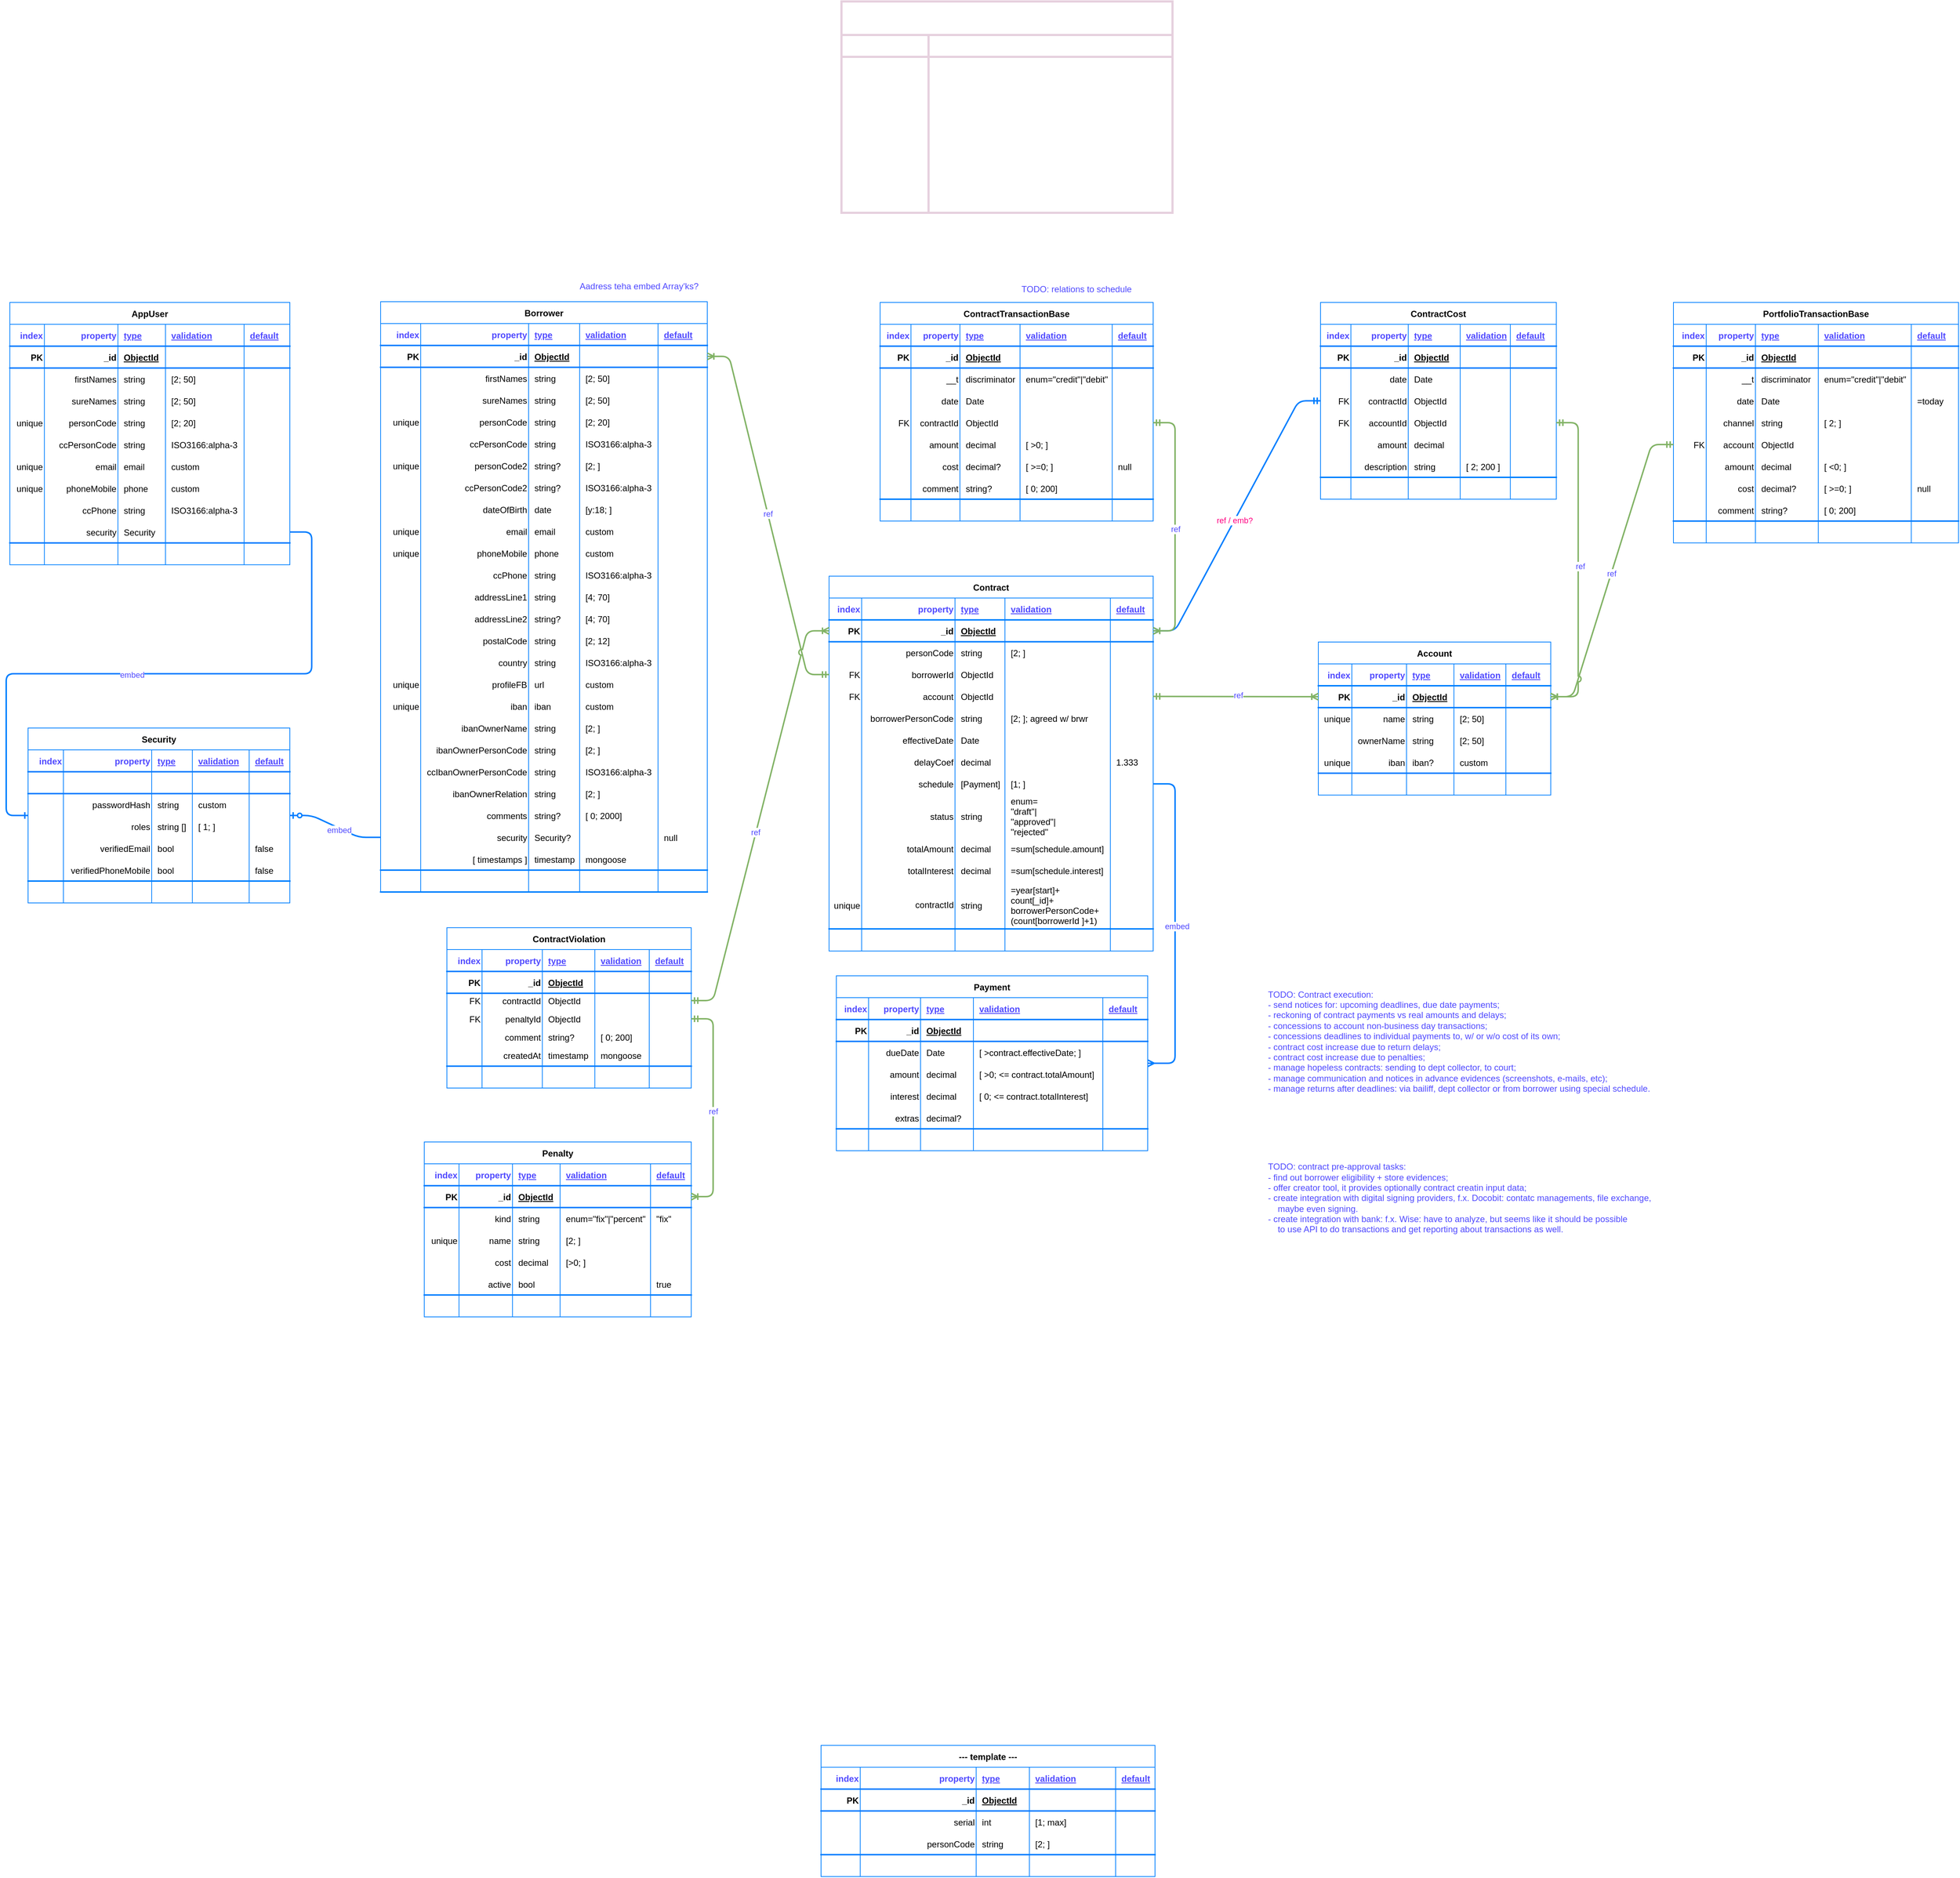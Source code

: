 <mxfile version="19.0.3" type="device"><diagram name="schema" id="e56a1550-8fbb-45ad-956c-1786394a9013"><mxGraphModel dx="2978" dy="1871" grid="0" gridSize="10" guides="1" tooltips="1" connect="1" arrows="1" fold="1" page="0" pageScale="1" pageWidth="1169" pageHeight="827" background="none" math="0" shadow="0"><root><mxCell id="0"/><mxCell id="1" parent="0"/><mxCell id="lKgLDHs0Hlff-UQaEltn-55" value="Borrower" style="shape=table;startSize=30;container=1;collapsible=1;childLayout=tableLayout;fixedRows=1;rowLines=0;fontStyle=1;align=center;resizeLast=1;strokeColor=#007FFF;strokeWidth=1;" parent="1" vertex="1"><mxGeometry x="-315" y="-33" width="448" height="810" as="geometry"/></mxCell><mxCell id="lKgLDHs0Hlff-UQaEltn-226" style="shape=tableRow;horizontal=0;startSize=0;swimlaneHead=0;swimlaneBody=0;fillColor=none;collapsible=0;dropTarget=0;points=[[0,0.5],[1,0.5]];portConstraint=eastwest;top=0;left=0;right=0;bottom=1;strokeColor=#007FFF;strokeWidth=2;" parent="lKgLDHs0Hlff-UQaEltn-55" vertex="1"><mxGeometry y="30" width="448" height="30" as="geometry"/></mxCell><mxCell id="lKgLDHs0Hlff-UQaEltn-227" value="index" style="shape=partialRectangle;connectable=0;fillColor=none;top=0;left=0;bottom=0;right=0;fontStyle=1;overflow=hidden;strokeColor=#007FFF;strokeWidth=2;align=right;spacingRight=0;spacing=2;fontColor=#504AFF;" parent="lKgLDHs0Hlff-UQaEltn-226" vertex="1"><mxGeometry width="54.957" height="30" as="geometry"><mxRectangle width="54.957" height="30" as="alternateBounds"/></mxGeometry></mxCell><mxCell id="lKgLDHs0Hlff-UQaEltn-228" value="property" style="shape=partialRectangle;connectable=0;fillColor=none;top=0;left=0;bottom=0;right=0;fontStyle=1;overflow=hidden;strokeColor=#007FFF;strokeWidth=2;align=right;spacingRight=0;spacing=2;fontColor=#504AFF;" parent="lKgLDHs0Hlff-UQaEltn-226" vertex="1"><mxGeometry x="54.957" width="147.981" height="30" as="geometry"><mxRectangle width="147.981" height="30" as="alternateBounds"/></mxGeometry></mxCell><mxCell id="lKgLDHs0Hlff-UQaEltn-229" value="type" style="shape=partialRectangle;connectable=0;fillColor=none;top=0;left=0;bottom=0;right=0;align=left;spacingLeft=6;fontStyle=5;overflow=hidden;strokeColor=#007FFF;strokeWidth=2;fontColor=#504AFF;" parent="lKgLDHs0Hlff-UQaEltn-226" vertex="1"><mxGeometry x="202.938" width="70" height="30" as="geometry"><mxRectangle width="70" height="30" as="alternateBounds"/></mxGeometry></mxCell><mxCell id="lKgLDHs0Hlff-UQaEltn-230" value="validation" style="shape=partialRectangle;connectable=0;fillColor=none;top=0;left=0;bottom=0;right=0;align=left;spacingLeft=6;fontStyle=5;overflow=hidden;strokeColor=#007FFF;strokeWidth=2;fontColor=#504AFF;" parent="lKgLDHs0Hlff-UQaEltn-226" vertex="1"><mxGeometry x="272.938" width="107.5" height="30" as="geometry"><mxRectangle width="107.5" height="30" as="alternateBounds"/></mxGeometry></mxCell><mxCell id="lKgLDHs0Hlff-UQaEltn-597" value="default" style="shape=partialRectangle;connectable=0;fillColor=none;top=0;left=0;bottom=0;right=0;align=left;spacingLeft=6;fontStyle=5;overflow=hidden;strokeColor=#007FFF;strokeWidth=2;fontColor=#504AFF;" parent="lKgLDHs0Hlff-UQaEltn-226" vertex="1"><mxGeometry x="380.438" width="67.562" height="30" as="geometry"><mxRectangle width="67.562" height="30" as="alternateBounds"/></mxGeometry></mxCell><mxCell id="lKgLDHs0Hlff-UQaEltn-56" value="" style="shape=tableRow;horizontal=0;startSize=0;swimlaneHead=0;swimlaneBody=0;fillColor=none;collapsible=0;dropTarget=0;points=[[0,0.5],[1,0.5]];portConstraint=eastwest;top=0;left=0;right=0;bottom=1;strokeColor=#007FFF;strokeWidth=2;" parent="lKgLDHs0Hlff-UQaEltn-55" vertex="1"><mxGeometry y="60" width="448" height="30" as="geometry"/></mxCell><mxCell id="lKgLDHs0Hlff-UQaEltn-203" value="PK" style="shape=partialRectangle;connectable=0;fillColor=none;top=0;left=0;bottom=0;right=0;fontStyle=1;overflow=hidden;strokeColor=#007FFF;strokeWidth=2;align=right;spacingRight=0;spacing=2;" parent="lKgLDHs0Hlff-UQaEltn-56" vertex="1"><mxGeometry width="54.957" height="30" as="geometry"><mxRectangle width="54.957" height="30" as="alternateBounds"/></mxGeometry></mxCell><mxCell id="lKgLDHs0Hlff-UQaEltn-57" value="_id" style="shape=partialRectangle;connectable=0;fillColor=none;top=0;left=0;bottom=0;right=0;fontStyle=1;overflow=hidden;strokeColor=#007FFF;strokeWidth=2;align=right;spacingRight=0;spacing=2;" parent="lKgLDHs0Hlff-UQaEltn-56" vertex="1"><mxGeometry x="54.957" width="147.981" height="30" as="geometry"><mxRectangle width="147.981" height="30" as="alternateBounds"/></mxGeometry></mxCell><mxCell id="lKgLDHs0Hlff-UQaEltn-58" value="ObjectId" style="shape=partialRectangle;connectable=0;fillColor=none;top=0;left=0;bottom=0;right=0;align=left;spacingLeft=6;fontStyle=5;overflow=hidden;strokeColor=#007FFF;strokeWidth=2;" parent="lKgLDHs0Hlff-UQaEltn-56" vertex="1"><mxGeometry x="202.938" width="70" height="30" as="geometry"><mxRectangle width="70" height="30" as="alternateBounds"/></mxGeometry></mxCell><mxCell id="lKgLDHs0Hlff-UQaEltn-176" style="shape=partialRectangle;connectable=0;fillColor=none;top=0;left=0;bottom=0;right=0;align=left;spacingLeft=6;fontStyle=5;overflow=hidden;strokeColor=#007FFF;strokeWidth=2;" parent="lKgLDHs0Hlff-UQaEltn-56" vertex="1"><mxGeometry x="272.938" width="107.5" height="30" as="geometry"><mxRectangle width="107.5" height="30" as="alternateBounds"/></mxGeometry></mxCell><mxCell id="lKgLDHs0Hlff-UQaEltn-598" style="shape=partialRectangle;connectable=0;fillColor=none;top=0;left=0;bottom=0;right=0;align=left;spacingLeft=6;fontStyle=5;overflow=hidden;strokeColor=#007FFF;strokeWidth=2;" parent="lKgLDHs0Hlff-UQaEltn-56" vertex="1"><mxGeometry x="380.438" width="67.562" height="30" as="geometry"><mxRectangle width="67.562" height="30" as="alternateBounds"/></mxGeometry></mxCell><mxCell id="lKgLDHs0Hlff-UQaEltn-71" value="" style="shape=tableRow;horizontal=0;startSize=0;swimlaneHead=0;swimlaneBody=0;fillColor=none;collapsible=0;dropTarget=0;points=[[0,0.5],[1,0.5]];portConstraint=eastwest;top=0;left=0;right=0;bottom=0;strokeColor=#007FFF;strokeWidth=2;" parent="lKgLDHs0Hlff-UQaEltn-55" vertex="1"><mxGeometry y="90" width="448" height="30" as="geometry"/></mxCell><mxCell id="lKgLDHs0Hlff-UQaEltn-209" value="" style="shape=partialRectangle;connectable=0;fillColor=none;top=0;left=0;bottom=0;right=0;editable=1;overflow=hidden;strokeColor=#007FFF;strokeWidth=2;align=right;" parent="lKgLDHs0Hlff-UQaEltn-71" vertex="1"><mxGeometry width="54.957" height="30" as="geometry"><mxRectangle width="54.957" height="30" as="alternateBounds"/></mxGeometry></mxCell><mxCell id="lKgLDHs0Hlff-UQaEltn-72" value="firstNames" style="shape=partialRectangle;connectable=0;fillColor=none;top=0;left=0;bottom=0;right=0;editable=1;overflow=hidden;strokeColor=#007FFF;strokeWidth=2;align=right;" parent="lKgLDHs0Hlff-UQaEltn-71" vertex="1"><mxGeometry x="54.957" width="147.981" height="30" as="geometry"><mxRectangle width="147.981" height="30" as="alternateBounds"/></mxGeometry></mxCell><mxCell id="lKgLDHs0Hlff-UQaEltn-73" value="string" style="shape=partialRectangle;connectable=0;fillColor=none;top=0;left=0;bottom=0;right=0;align=left;spacingLeft=6;overflow=hidden;strokeColor=#007FFF;strokeWidth=2;" parent="lKgLDHs0Hlff-UQaEltn-71" vertex="1"><mxGeometry x="202.938" width="70" height="30" as="geometry"><mxRectangle width="70" height="30" as="alternateBounds"/></mxGeometry></mxCell><mxCell id="lKgLDHs0Hlff-UQaEltn-182" value="[2; 50]" style="shape=partialRectangle;connectable=0;fillColor=none;top=0;left=0;bottom=0;right=0;align=left;spacingLeft=6;overflow=hidden;strokeColor=#007FFF;strokeWidth=2;" parent="lKgLDHs0Hlff-UQaEltn-71" vertex="1"><mxGeometry x="272.938" width="107.5" height="30" as="geometry"><mxRectangle width="107.5" height="30" as="alternateBounds"/></mxGeometry></mxCell><mxCell id="lKgLDHs0Hlff-UQaEltn-604" style="shape=partialRectangle;connectable=0;fillColor=none;top=0;left=0;bottom=0;right=0;align=left;spacingLeft=6;overflow=hidden;strokeColor=#007FFF;strokeWidth=2;" parent="lKgLDHs0Hlff-UQaEltn-71" vertex="1"><mxGeometry x="380.438" width="67.562" height="30" as="geometry"><mxRectangle width="67.562" height="30" as="alternateBounds"/></mxGeometry></mxCell><mxCell id="lKgLDHs0Hlff-UQaEltn-75" value="" style="shape=tableRow;horizontal=0;startSize=0;swimlaneHead=0;swimlaneBody=0;fillColor=none;collapsible=0;dropTarget=0;points=[[0,0.5],[1,0.5]];portConstraint=eastwest;top=0;left=0;right=0;bottom=0;strokeColor=#007FFF;strokeWidth=2;" parent="lKgLDHs0Hlff-UQaEltn-55" vertex="1"><mxGeometry y="120" width="448" height="30" as="geometry"/></mxCell><mxCell id="lKgLDHs0Hlff-UQaEltn-210" value="" style="shape=partialRectangle;connectable=0;fillColor=none;top=0;left=0;bottom=0;right=0;editable=1;overflow=hidden;strokeColor=#007FFF;strokeWidth=2;align=right;" parent="lKgLDHs0Hlff-UQaEltn-75" vertex="1"><mxGeometry width="54.957" height="30" as="geometry"><mxRectangle width="54.957" height="30" as="alternateBounds"/></mxGeometry></mxCell><mxCell id="lKgLDHs0Hlff-UQaEltn-76" value="sureNames" style="shape=partialRectangle;connectable=0;fillColor=none;top=0;left=0;bottom=0;right=0;editable=1;overflow=hidden;strokeColor=#007FFF;strokeWidth=2;align=right;" parent="lKgLDHs0Hlff-UQaEltn-75" vertex="1"><mxGeometry x="54.957" width="147.981" height="30" as="geometry"><mxRectangle width="147.981" height="30" as="alternateBounds"/></mxGeometry></mxCell><mxCell id="lKgLDHs0Hlff-UQaEltn-77" value="string" style="shape=partialRectangle;connectable=0;fillColor=none;top=0;left=0;bottom=0;right=0;align=left;spacingLeft=6;overflow=hidden;strokeColor=#007FFF;strokeWidth=2;" parent="lKgLDHs0Hlff-UQaEltn-75" vertex="1"><mxGeometry x="202.938" width="70" height="30" as="geometry"><mxRectangle width="70" height="30" as="alternateBounds"/></mxGeometry></mxCell><mxCell id="lKgLDHs0Hlff-UQaEltn-183" value="[2; 50]" style="shape=partialRectangle;connectable=0;fillColor=none;top=0;left=0;bottom=0;right=0;align=left;spacingLeft=6;overflow=hidden;strokeColor=#007FFF;strokeWidth=2;" parent="lKgLDHs0Hlff-UQaEltn-75" vertex="1"><mxGeometry x="272.938" width="107.5" height="30" as="geometry"><mxRectangle width="107.5" height="30" as="alternateBounds"/></mxGeometry></mxCell><mxCell id="lKgLDHs0Hlff-UQaEltn-605" style="shape=partialRectangle;connectable=0;fillColor=none;top=0;left=0;bottom=0;right=0;align=left;spacingLeft=6;overflow=hidden;strokeColor=#007FFF;strokeWidth=2;" parent="lKgLDHs0Hlff-UQaEltn-75" vertex="1"><mxGeometry x="380.438" width="67.562" height="30" as="geometry"><mxRectangle width="67.562" height="30" as="alternateBounds"/></mxGeometry></mxCell><mxCell id="lKgLDHs0Hlff-UQaEltn-62" value="" style="shape=tableRow;horizontal=0;startSize=0;swimlaneHead=0;swimlaneBody=0;fillColor=none;collapsible=0;dropTarget=0;points=[[0,0.5],[1,0.5]];portConstraint=eastwest;top=0;left=0;right=0;bottom=0;strokeColor=#007FFF;strokeWidth=2;" parent="lKgLDHs0Hlff-UQaEltn-55" vertex="1"><mxGeometry y="150" width="448" height="30" as="geometry"/></mxCell><mxCell id="lKgLDHs0Hlff-UQaEltn-205" value="unique" style="shape=partialRectangle;connectable=0;fillColor=none;top=0;left=0;bottom=0;right=0;editable=1;overflow=hidden;strokeColor=#007FFF;strokeWidth=2;align=right;" parent="lKgLDHs0Hlff-UQaEltn-62" vertex="1"><mxGeometry width="54.957" height="30" as="geometry"><mxRectangle width="54.957" height="30" as="alternateBounds"/></mxGeometry></mxCell><mxCell id="lKgLDHs0Hlff-UQaEltn-63" value="personCode" style="shape=partialRectangle;connectable=0;fillColor=none;top=0;left=0;bottom=0;right=0;editable=1;overflow=hidden;strokeColor=#007FFF;strokeWidth=2;align=right;" parent="lKgLDHs0Hlff-UQaEltn-62" vertex="1"><mxGeometry x="54.957" width="147.981" height="30" as="geometry"><mxRectangle width="147.981" height="30" as="alternateBounds"/></mxGeometry></mxCell><mxCell id="lKgLDHs0Hlff-UQaEltn-64" value="string" style="shape=partialRectangle;connectable=0;fillColor=none;top=0;left=0;bottom=0;right=0;align=left;spacingLeft=6;overflow=hidden;strokeColor=#007FFF;strokeWidth=2;" parent="lKgLDHs0Hlff-UQaEltn-62" vertex="1"><mxGeometry x="202.938" width="70" height="30" as="geometry"><mxRectangle width="70" height="30" as="alternateBounds"/></mxGeometry></mxCell><mxCell id="lKgLDHs0Hlff-UQaEltn-178" value="[2; 20]" style="shape=partialRectangle;connectable=0;fillColor=none;top=0;left=0;bottom=0;right=0;align=left;spacingLeft=6;overflow=hidden;strokeColor=#007FFF;strokeWidth=2;" parent="lKgLDHs0Hlff-UQaEltn-62" vertex="1"><mxGeometry x="272.938" width="107.5" height="30" as="geometry"><mxRectangle width="107.5" height="30" as="alternateBounds"/></mxGeometry></mxCell><mxCell id="lKgLDHs0Hlff-UQaEltn-600" style="shape=partialRectangle;connectable=0;fillColor=none;top=0;left=0;bottom=0;right=0;align=left;spacingLeft=6;overflow=hidden;strokeColor=#007FFF;strokeWidth=2;" parent="lKgLDHs0Hlff-UQaEltn-62" vertex="1"><mxGeometry x="380.438" width="67.562" height="30" as="geometry"><mxRectangle width="67.562" height="30" as="alternateBounds"/></mxGeometry></mxCell><mxCell id="lKgLDHs0Hlff-UQaEltn-167" style="shape=tableRow;horizontal=0;startSize=0;swimlaneHead=0;swimlaneBody=0;fillColor=none;collapsible=0;dropTarget=0;points=[[0,0.5],[1,0.5]];portConstraint=eastwest;top=0;left=0;right=0;bottom=0;strokeColor=#007FFF;strokeWidth=2;" parent="lKgLDHs0Hlff-UQaEltn-55" vertex="1"><mxGeometry y="180" width="448" height="30" as="geometry"/></mxCell><mxCell id="lKgLDHs0Hlff-UQaEltn-204" value="" style="shape=partialRectangle;connectable=0;fillColor=none;top=0;left=0;bottom=0;right=0;editable=1;overflow=hidden;strokeColor=#007FFF;strokeWidth=2;align=right;" parent="lKgLDHs0Hlff-UQaEltn-167" vertex="1"><mxGeometry width="54.957" height="30" as="geometry"><mxRectangle width="54.957" height="30" as="alternateBounds"/></mxGeometry></mxCell><mxCell id="lKgLDHs0Hlff-UQaEltn-168" value="ccPersonCode" style="shape=partialRectangle;connectable=0;fillColor=none;top=0;left=0;bottom=0;right=0;editable=1;overflow=hidden;strokeColor=#007FFF;strokeWidth=2;align=right;" parent="lKgLDHs0Hlff-UQaEltn-167" vertex="1"><mxGeometry x="54.957" width="147.981" height="30" as="geometry"><mxRectangle width="147.981" height="30" as="alternateBounds"/></mxGeometry></mxCell><mxCell id="lKgLDHs0Hlff-UQaEltn-169" value="string" style="shape=partialRectangle;connectable=0;fillColor=none;top=0;left=0;bottom=0;right=0;align=left;spacingLeft=6;overflow=hidden;strokeColor=#007FFF;strokeWidth=2;" parent="lKgLDHs0Hlff-UQaEltn-167" vertex="1"><mxGeometry x="202.938" width="70" height="30" as="geometry"><mxRectangle width="70" height="30" as="alternateBounds"/></mxGeometry></mxCell><mxCell id="lKgLDHs0Hlff-UQaEltn-177" value="ISO3166:alpha-3" style="shape=partialRectangle;connectable=0;fillColor=none;top=0;left=0;bottom=0;right=0;align=left;spacingLeft=6;overflow=hidden;strokeColor=#007FFF;strokeWidth=2;" parent="lKgLDHs0Hlff-UQaEltn-167" vertex="1"><mxGeometry x="272.938" width="107.5" height="30" as="geometry"><mxRectangle width="107.5" height="30" as="alternateBounds"/></mxGeometry></mxCell><mxCell id="lKgLDHs0Hlff-UQaEltn-599" style="shape=partialRectangle;connectable=0;fillColor=none;top=0;left=0;bottom=0;right=0;align=left;spacingLeft=6;overflow=hidden;strokeColor=#007FFF;strokeWidth=2;" parent="lKgLDHs0Hlff-UQaEltn-167" vertex="1"><mxGeometry x="380.438" width="67.562" height="30" as="geometry"><mxRectangle width="67.562" height="30" as="alternateBounds"/></mxGeometry></mxCell><mxCell id="lKgLDHs0Hlff-UQaEltn-173" style="shape=tableRow;horizontal=0;startSize=0;swimlaneHead=0;swimlaneBody=0;fillColor=none;collapsible=0;dropTarget=0;points=[[0,0.5],[1,0.5]];portConstraint=eastwest;top=0;left=0;right=0;bottom=0;strokeColor=#007FFF;strokeWidth=2;" parent="lKgLDHs0Hlff-UQaEltn-55" vertex="1"><mxGeometry y="210" width="448" height="30" as="geometry"/></mxCell><mxCell id="lKgLDHs0Hlff-UQaEltn-207" value="unique" style="shape=partialRectangle;connectable=0;fillColor=none;top=0;left=0;bottom=0;right=0;editable=1;overflow=hidden;strokeColor=#007FFF;strokeWidth=2;align=right;" parent="lKgLDHs0Hlff-UQaEltn-173" vertex="1"><mxGeometry width="54.957" height="30" as="geometry"><mxRectangle width="54.957" height="30" as="alternateBounds"/></mxGeometry></mxCell><mxCell id="lKgLDHs0Hlff-UQaEltn-174" value="personCode2" style="shape=partialRectangle;connectable=0;fillColor=none;top=0;left=0;bottom=0;right=0;editable=1;overflow=hidden;strokeColor=#007FFF;strokeWidth=2;align=right;" parent="lKgLDHs0Hlff-UQaEltn-173" vertex="1"><mxGeometry x="54.957" width="147.981" height="30" as="geometry"><mxRectangle width="147.981" height="30" as="alternateBounds"/></mxGeometry></mxCell><mxCell id="lKgLDHs0Hlff-UQaEltn-175" value="string?" style="shape=partialRectangle;connectable=0;fillColor=none;top=0;left=0;bottom=0;right=0;align=left;spacingLeft=6;overflow=hidden;strokeColor=#007FFF;strokeWidth=2;" parent="lKgLDHs0Hlff-UQaEltn-173" vertex="1"><mxGeometry x="202.938" width="70" height="30" as="geometry"><mxRectangle width="70" height="30" as="alternateBounds"/></mxGeometry></mxCell><mxCell id="lKgLDHs0Hlff-UQaEltn-180" value="[2; ]" style="shape=partialRectangle;connectable=0;fillColor=none;top=0;left=0;bottom=0;right=0;align=left;spacingLeft=6;overflow=hidden;strokeColor=#007FFF;strokeWidth=2;" parent="lKgLDHs0Hlff-UQaEltn-173" vertex="1"><mxGeometry x="272.938" width="107.5" height="30" as="geometry"><mxRectangle width="107.5" height="30" as="alternateBounds"/></mxGeometry></mxCell><mxCell id="lKgLDHs0Hlff-UQaEltn-602" style="shape=partialRectangle;connectable=0;fillColor=none;top=0;left=0;bottom=0;right=0;align=left;spacingLeft=6;overflow=hidden;strokeColor=#007FFF;strokeWidth=2;" parent="lKgLDHs0Hlff-UQaEltn-173" vertex="1"><mxGeometry x="380.438" width="67.562" height="30" as="geometry"><mxRectangle width="67.562" height="30" as="alternateBounds"/></mxGeometry></mxCell><mxCell id="lKgLDHs0Hlff-UQaEltn-170" style="shape=tableRow;horizontal=0;startSize=0;swimlaneHead=0;swimlaneBody=0;fillColor=none;collapsible=0;dropTarget=0;points=[[0,0.5],[1,0.5]];portConstraint=eastwest;top=0;left=0;right=0;bottom=0;strokeColor=#007FFF;strokeWidth=2;" parent="lKgLDHs0Hlff-UQaEltn-55" vertex="1"><mxGeometry y="240" width="448" height="30" as="geometry"/></mxCell><mxCell id="lKgLDHs0Hlff-UQaEltn-206" style="shape=partialRectangle;connectable=0;fillColor=none;top=0;left=0;bottom=0;right=0;editable=1;overflow=hidden;strokeColor=#007FFF;strokeWidth=2;align=right;" parent="lKgLDHs0Hlff-UQaEltn-170" vertex="1"><mxGeometry width="54.957" height="30" as="geometry"><mxRectangle width="54.957" height="30" as="alternateBounds"/></mxGeometry></mxCell><mxCell id="lKgLDHs0Hlff-UQaEltn-171" value="ccPersonCode2" style="shape=partialRectangle;connectable=0;fillColor=none;top=0;left=0;bottom=0;right=0;editable=1;overflow=hidden;strokeColor=#007FFF;strokeWidth=2;align=right;" parent="lKgLDHs0Hlff-UQaEltn-170" vertex="1"><mxGeometry x="54.957" width="147.981" height="30" as="geometry"><mxRectangle width="147.981" height="30" as="alternateBounds"/></mxGeometry></mxCell><mxCell id="lKgLDHs0Hlff-UQaEltn-172" value="string?" style="shape=partialRectangle;connectable=0;fillColor=none;top=0;left=0;bottom=0;right=0;align=left;spacingLeft=6;overflow=hidden;strokeColor=#007FFF;strokeWidth=2;" parent="lKgLDHs0Hlff-UQaEltn-170" vertex="1"><mxGeometry x="202.938" width="70" height="30" as="geometry"><mxRectangle width="70" height="30" as="alternateBounds"/></mxGeometry></mxCell><mxCell id="lKgLDHs0Hlff-UQaEltn-179" value="ISO3166:alpha-3" style="shape=partialRectangle;connectable=0;fillColor=none;top=0;left=0;bottom=0;right=0;align=left;spacingLeft=6;overflow=hidden;strokeColor=#007FFF;strokeWidth=2;" parent="lKgLDHs0Hlff-UQaEltn-170" vertex="1"><mxGeometry x="272.938" width="107.5" height="30" as="geometry"><mxRectangle width="107.5" height="30" as="alternateBounds"/></mxGeometry></mxCell><mxCell id="lKgLDHs0Hlff-UQaEltn-601" style="shape=partialRectangle;connectable=0;fillColor=none;top=0;left=0;bottom=0;right=0;align=left;spacingLeft=6;overflow=hidden;strokeColor=#007FFF;strokeWidth=2;" parent="lKgLDHs0Hlff-UQaEltn-170" vertex="1"><mxGeometry x="380.438" width="67.562" height="30" as="geometry"><mxRectangle width="67.562" height="30" as="alternateBounds"/></mxGeometry></mxCell><mxCell id="lKgLDHs0Hlff-UQaEltn-65" value="" style="shape=tableRow;horizontal=0;startSize=0;swimlaneHead=0;swimlaneBody=0;fillColor=none;collapsible=0;dropTarget=0;points=[[0,0.5],[1,0.5]];portConstraint=eastwest;top=0;left=0;right=0;bottom=0;strokeColor=#007FFF;strokeWidth=2;" parent="lKgLDHs0Hlff-UQaEltn-55" vertex="1"><mxGeometry y="270" width="448" height="30" as="geometry"/></mxCell><mxCell id="lKgLDHs0Hlff-UQaEltn-208" style="shape=partialRectangle;connectable=0;fillColor=none;top=0;left=0;bottom=0;right=0;editable=1;overflow=hidden;strokeColor=#007FFF;strokeWidth=2;align=right;" parent="lKgLDHs0Hlff-UQaEltn-65" vertex="1"><mxGeometry width="54.957" height="30" as="geometry"><mxRectangle width="54.957" height="30" as="alternateBounds"/></mxGeometry></mxCell><mxCell id="lKgLDHs0Hlff-UQaEltn-66" value="dateOfBirth" style="shape=partialRectangle;connectable=0;fillColor=none;top=0;left=0;bottom=0;right=0;editable=1;overflow=hidden;strokeColor=#007FFF;strokeWidth=2;align=right;" parent="lKgLDHs0Hlff-UQaEltn-65" vertex="1"><mxGeometry x="54.957" width="147.981" height="30" as="geometry"><mxRectangle width="147.981" height="30" as="alternateBounds"/></mxGeometry></mxCell><mxCell id="lKgLDHs0Hlff-UQaEltn-67" value="date" style="shape=partialRectangle;connectable=0;fillColor=none;top=0;left=0;bottom=0;right=0;align=left;spacingLeft=6;overflow=hidden;strokeColor=#007FFF;strokeWidth=2;" parent="lKgLDHs0Hlff-UQaEltn-65" vertex="1"><mxGeometry x="202.938" width="70" height="30" as="geometry"><mxRectangle width="70" height="30" as="alternateBounds"/></mxGeometry></mxCell><mxCell id="lKgLDHs0Hlff-UQaEltn-181" value="[y:18; ]" style="shape=partialRectangle;connectable=0;fillColor=none;top=0;left=0;bottom=0;right=0;align=left;spacingLeft=6;overflow=hidden;strokeColor=#007FFF;strokeWidth=2;" parent="lKgLDHs0Hlff-UQaEltn-65" vertex="1"><mxGeometry x="272.938" width="107.5" height="30" as="geometry"><mxRectangle width="107.5" height="30" as="alternateBounds"/></mxGeometry></mxCell><mxCell id="lKgLDHs0Hlff-UQaEltn-603" style="shape=partialRectangle;connectable=0;fillColor=none;top=0;left=0;bottom=0;right=0;align=left;spacingLeft=6;overflow=hidden;strokeColor=#007FFF;strokeWidth=2;" parent="lKgLDHs0Hlff-UQaEltn-65" vertex="1"><mxGeometry x="380.438" width="67.562" height="30" as="geometry"><mxRectangle width="67.562" height="30" as="alternateBounds"/></mxGeometry></mxCell><mxCell id="lKgLDHs0Hlff-UQaEltn-111" value="" style="shape=tableRow;horizontal=0;startSize=0;swimlaneHead=0;swimlaneBody=0;fillColor=none;collapsible=0;dropTarget=0;points=[[0,0.5],[1,0.5]];portConstraint=eastwest;top=0;left=0;right=0;bottom=0;strokeColor=#007FFF;strokeWidth=2;" parent="lKgLDHs0Hlff-UQaEltn-55" vertex="1"><mxGeometry y="300" width="448" height="30" as="geometry"/></mxCell><mxCell id="lKgLDHs0Hlff-UQaEltn-215" value="unique" style="shape=partialRectangle;connectable=0;fillColor=none;top=0;left=0;bottom=0;right=0;editable=1;overflow=hidden;strokeColor=#007FFF;strokeWidth=2;align=right;" parent="lKgLDHs0Hlff-UQaEltn-111" vertex="1"><mxGeometry width="54.957" height="30" as="geometry"><mxRectangle width="54.957" height="30" as="alternateBounds"/></mxGeometry></mxCell><mxCell id="lKgLDHs0Hlff-UQaEltn-112" value="email" style="shape=partialRectangle;connectable=0;fillColor=none;top=0;left=0;bottom=0;right=0;editable=1;overflow=hidden;strokeColor=#007FFF;strokeWidth=2;align=right;" parent="lKgLDHs0Hlff-UQaEltn-111" vertex="1"><mxGeometry x="54.957" width="147.981" height="30" as="geometry"><mxRectangle width="147.981" height="30" as="alternateBounds"/></mxGeometry></mxCell><mxCell id="lKgLDHs0Hlff-UQaEltn-113" value="email" style="shape=partialRectangle;connectable=0;fillColor=none;top=0;left=0;bottom=0;right=0;align=left;spacingLeft=6;overflow=hidden;strokeColor=#007FFF;strokeWidth=2;" parent="lKgLDHs0Hlff-UQaEltn-111" vertex="1"><mxGeometry x="202.938" width="70" height="30" as="geometry"><mxRectangle width="70" height="30" as="alternateBounds"/></mxGeometry></mxCell><mxCell id="lKgLDHs0Hlff-UQaEltn-188" value="custom" style="shape=partialRectangle;connectable=0;fillColor=none;top=0;left=0;bottom=0;right=0;align=left;spacingLeft=6;overflow=hidden;strokeColor=#007FFF;strokeWidth=2;" parent="lKgLDHs0Hlff-UQaEltn-111" vertex="1"><mxGeometry x="272.938" width="107.5" height="30" as="geometry"><mxRectangle width="107.5" height="30" as="alternateBounds"/></mxGeometry></mxCell><mxCell id="lKgLDHs0Hlff-UQaEltn-610" style="shape=partialRectangle;connectable=0;fillColor=none;top=0;left=0;bottom=0;right=0;align=left;spacingLeft=6;overflow=hidden;strokeColor=#007FFF;strokeWidth=2;" parent="lKgLDHs0Hlff-UQaEltn-111" vertex="1"><mxGeometry x="380.438" width="67.562" height="30" as="geometry"><mxRectangle width="67.562" height="30" as="alternateBounds"/></mxGeometry></mxCell><mxCell id="lKgLDHs0Hlff-UQaEltn-59" value="" style="shape=tableRow;horizontal=0;startSize=0;swimlaneHead=0;swimlaneBody=0;fillColor=none;collapsible=0;dropTarget=0;points=[[0,0.5],[1,0.5]];portConstraint=eastwest;top=0;left=0;right=0;bottom=0;strokeColor=#007FFF;strokeWidth=2;" parent="lKgLDHs0Hlff-UQaEltn-55" vertex="1"><mxGeometry y="330" width="448" height="30" as="geometry"/></mxCell><mxCell id="lKgLDHs0Hlff-UQaEltn-216" value="unique" style="shape=partialRectangle;connectable=0;fillColor=none;top=0;left=0;bottom=0;right=0;editable=1;overflow=hidden;strokeColor=#007FFF;strokeWidth=2;align=right;" parent="lKgLDHs0Hlff-UQaEltn-59" vertex="1"><mxGeometry width="54.957" height="30" as="geometry"><mxRectangle width="54.957" height="30" as="alternateBounds"/></mxGeometry></mxCell><mxCell id="lKgLDHs0Hlff-UQaEltn-60" value="phoneMobile" style="shape=partialRectangle;connectable=0;fillColor=none;top=0;left=0;bottom=0;right=0;editable=1;overflow=hidden;strokeColor=#007FFF;strokeWidth=2;align=right;" parent="lKgLDHs0Hlff-UQaEltn-59" vertex="1"><mxGeometry x="54.957" width="147.981" height="30" as="geometry"><mxRectangle width="147.981" height="30" as="alternateBounds"/></mxGeometry></mxCell><mxCell id="lKgLDHs0Hlff-UQaEltn-61" value="phone" style="shape=partialRectangle;connectable=0;fillColor=none;top=0;left=0;bottom=0;right=0;align=left;spacingLeft=6;overflow=hidden;strokeColor=#007FFF;strokeWidth=2;" parent="lKgLDHs0Hlff-UQaEltn-59" vertex="1"><mxGeometry x="202.938" width="70" height="30" as="geometry"><mxRectangle width="70" height="30" as="alternateBounds"/></mxGeometry></mxCell><mxCell id="lKgLDHs0Hlff-UQaEltn-189" value="custom" style="shape=partialRectangle;connectable=0;fillColor=none;top=0;left=0;bottom=0;right=0;align=left;spacingLeft=6;overflow=hidden;strokeColor=#007FFF;strokeWidth=2;" parent="lKgLDHs0Hlff-UQaEltn-59" vertex="1"><mxGeometry x="272.938" width="107.5" height="30" as="geometry"><mxRectangle width="107.5" height="30" as="alternateBounds"/></mxGeometry></mxCell><mxCell id="lKgLDHs0Hlff-UQaEltn-611" style="shape=partialRectangle;connectable=0;fillColor=none;top=0;left=0;bottom=0;right=0;align=left;spacingLeft=6;overflow=hidden;strokeColor=#007FFF;strokeWidth=2;" parent="lKgLDHs0Hlff-UQaEltn-59" vertex="1"><mxGeometry x="380.438" width="67.562" height="30" as="geometry"><mxRectangle width="67.562" height="30" as="alternateBounds"/></mxGeometry></mxCell><mxCell id="lKgLDHs0Hlff-UQaEltn-115" value="" style="shape=tableRow;horizontal=0;startSize=0;swimlaneHead=0;swimlaneBody=0;fillColor=none;collapsible=0;dropTarget=0;points=[[0,0.5],[1,0.5]];portConstraint=eastwest;top=0;left=0;right=0;bottom=0;strokeColor=#007FFF;strokeWidth=2;" parent="lKgLDHs0Hlff-UQaEltn-55" vertex="1"><mxGeometry y="360" width="448" height="30" as="geometry"/></mxCell><mxCell id="lKgLDHs0Hlff-UQaEltn-217" style="shape=partialRectangle;connectable=0;fillColor=none;top=0;left=0;bottom=0;right=0;editable=1;overflow=hidden;strokeColor=#007FFF;strokeWidth=2;align=right;" parent="lKgLDHs0Hlff-UQaEltn-115" vertex="1"><mxGeometry width="54.957" height="30" as="geometry"><mxRectangle width="54.957" height="30" as="alternateBounds"/></mxGeometry></mxCell><mxCell id="lKgLDHs0Hlff-UQaEltn-116" value="ccPhone" style="shape=partialRectangle;connectable=0;fillColor=none;top=0;left=0;bottom=0;right=0;editable=1;overflow=hidden;strokeColor=#007FFF;strokeWidth=2;align=right;" parent="lKgLDHs0Hlff-UQaEltn-115" vertex="1"><mxGeometry x="54.957" width="147.981" height="30" as="geometry"><mxRectangle width="147.981" height="30" as="alternateBounds"/></mxGeometry></mxCell><mxCell id="lKgLDHs0Hlff-UQaEltn-117" value="string" style="shape=partialRectangle;connectable=0;fillColor=none;top=0;left=0;bottom=0;right=0;align=left;spacingLeft=6;overflow=hidden;strokeColor=#007FFF;strokeWidth=2;" parent="lKgLDHs0Hlff-UQaEltn-115" vertex="1"><mxGeometry x="202.938" width="70" height="30" as="geometry"><mxRectangle width="70" height="30" as="alternateBounds"/></mxGeometry></mxCell><mxCell id="lKgLDHs0Hlff-UQaEltn-190" value="ISO3166:alpha-3" style="shape=partialRectangle;connectable=0;fillColor=none;top=0;left=0;bottom=0;right=0;align=left;spacingLeft=6;overflow=hidden;strokeColor=#007FFF;strokeWidth=2;" parent="lKgLDHs0Hlff-UQaEltn-115" vertex="1"><mxGeometry x="272.938" width="107.5" height="30" as="geometry"><mxRectangle width="107.5" height="30" as="alternateBounds"/></mxGeometry></mxCell><mxCell id="lKgLDHs0Hlff-UQaEltn-612" style="shape=partialRectangle;connectable=0;fillColor=none;top=0;left=0;bottom=0;right=0;align=left;spacingLeft=6;overflow=hidden;strokeColor=#007FFF;strokeWidth=2;" parent="lKgLDHs0Hlff-UQaEltn-115" vertex="1"><mxGeometry x="380.438" width="67.562" height="30" as="geometry"><mxRectangle width="67.562" height="30" as="alternateBounds"/></mxGeometry></mxCell><mxCell id="lKgLDHs0Hlff-UQaEltn-79" value="" style="shape=tableRow;horizontal=0;startSize=0;swimlaneHead=0;swimlaneBody=0;fillColor=none;collapsible=0;dropTarget=0;points=[[0,0.5],[1,0.5]];portConstraint=eastwest;top=0;left=0;right=0;bottom=0;strokeColor=#007FFF;strokeWidth=2;" parent="lKgLDHs0Hlff-UQaEltn-55" vertex="1"><mxGeometry y="390" width="448" height="30" as="geometry"/></mxCell><mxCell id="lKgLDHs0Hlff-UQaEltn-211" style="shape=partialRectangle;connectable=0;fillColor=none;top=0;left=0;bottom=0;right=0;editable=1;overflow=hidden;strokeColor=#007FFF;strokeWidth=2;align=right;" parent="lKgLDHs0Hlff-UQaEltn-79" vertex="1"><mxGeometry width="54.957" height="30" as="geometry"><mxRectangle width="54.957" height="30" as="alternateBounds"/></mxGeometry></mxCell><mxCell id="lKgLDHs0Hlff-UQaEltn-80" value="addressLine1" style="shape=partialRectangle;connectable=0;fillColor=none;top=0;left=0;bottom=0;right=0;editable=1;overflow=hidden;strokeColor=#007FFF;strokeWidth=2;align=right;" parent="lKgLDHs0Hlff-UQaEltn-79" vertex="1"><mxGeometry x="54.957" width="147.981" height="30" as="geometry"><mxRectangle width="147.981" height="30" as="alternateBounds"/></mxGeometry></mxCell><mxCell id="lKgLDHs0Hlff-UQaEltn-81" value="string" style="shape=partialRectangle;connectable=0;fillColor=none;top=0;left=0;bottom=0;right=0;align=left;spacingLeft=6;overflow=hidden;strokeColor=#007FFF;strokeWidth=2;" parent="lKgLDHs0Hlff-UQaEltn-79" vertex="1"><mxGeometry x="202.938" width="70" height="30" as="geometry"><mxRectangle width="70" height="30" as="alternateBounds"/></mxGeometry></mxCell><mxCell id="lKgLDHs0Hlff-UQaEltn-184" value="[4; 70]" style="shape=partialRectangle;connectable=0;fillColor=none;top=0;left=0;bottom=0;right=0;align=left;spacingLeft=6;overflow=hidden;strokeColor=#007FFF;strokeWidth=2;" parent="lKgLDHs0Hlff-UQaEltn-79" vertex="1"><mxGeometry x="272.938" width="107.5" height="30" as="geometry"><mxRectangle width="107.5" height="30" as="alternateBounds"/></mxGeometry></mxCell><mxCell id="lKgLDHs0Hlff-UQaEltn-606" style="shape=partialRectangle;connectable=0;fillColor=none;top=0;left=0;bottom=0;right=0;align=left;spacingLeft=6;overflow=hidden;strokeColor=#007FFF;strokeWidth=2;" parent="lKgLDHs0Hlff-UQaEltn-79" vertex="1"><mxGeometry x="380.438" width="67.562" height="30" as="geometry"><mxRectangle width="67.562" height="30" as="alternateBounds"/></mxGeometry></mxCell><mxCell id="lKgLDHs0Hlff-UQaEltn-1021" style="shape=tableRow;horizontal=0;startSize=0;swimlaneHead=0;swimlaneBody=0;fillColor=none;collapsible=0;dropTarget=0;points=[[0,0.5],[1,0.5]];portConstraint=eastwest;top=0;left=0;right=0;bottom=0;strokeColor=#007FFF;strokeWidth=2;" parent="lKgLDHs0Hlff-UQaEltn-55" vertex="1"><mxGeometry y="420" width="448" height="30" as="geometry"/></mxCell><mxCell id="lKgLDHs0Hlff-UQaEltn-1022" style="shape=partialRectangle;connectable=0;fillColor=none;top=0;left=0;bottom=0;right=0;editable=1;overflow=hidden;strokeColor=#007FFF;strokeWidth=2;align=right;" parent="lKgLDHs0Hlff-UQaEltn-1021" vertex="1"><mxGeometry width="54.957" height="30" as="geometry"><mxRectangle width="54.957" height="30" as="alternateBounds"/></mxGeometry></mxCell><mxCell id="lKgLDHs0Hlff-UQaEltn-1023" value="addressLine2" style="shape=partialRectangle;connectable=0;fillColor=none;top=0;left=0;bottom=0;right=0;editable=1;overflow=hidden;strokeColor=#007FFF;strokeWidth=2;align=right;" parent="lKgLDHs0Hlff-UQaEltn-1021" vertex="1"><mxGeometry x="54.957" width="147.981" height="30" as="geometry"><mxRectangle width="147.981" height="30" as="alternateBounds"/></mxGeometry></mxCell><mxCell id="lKgLDHs0Hlff-UQaEltn-1024" value="string?" style="shape=partialRectangle;connectable=0;fillColor=none;top=0;left=0;bottom=0;right=0;align=left;spacingLeft=6;overflow=hidden;strokeColor=#007FFF;strokeWidth=2;" parent="lKgLDHs0Hlff-UQaEltn-1021" vertex="1"><mxGeometry x="202.938" width="70" height="30" as="geometry"><mxRectangle width="70" height="30" as="alternateBounds"/></mxGeometry></mxCell><mxCell id="lKgLDHs0Hlff-UQaEltn-1025" value="[4; 70]" style="shape=partialRectangle;connectable=0;fillColor=none;top=0;left=0;bottom=0;right=0;align=left;spacingLeft=6;overflow=hidden;strokeColor=#007FFF;strokeWidth=2;" parent="lKgLDHs0Hlff-UQaEltn-1021" vertex="1"><mxGeometry x="272.938" width="107.5" height="30" as="geometry"><mxRectangle width="107.5" height="30" as="alternateBounds"/></mxGeometry></mxCell><mxCell id="lKgLDHs0Hlff-UQaEltn-1026" style="shape=partialRectangle;connectable=0;fillColor=none;top=0;left=0;bottom=0;right=0;align=left;spacingLeft=6;overflow=hidden;strokeColor=#007FFF;strokeWidth=2;" parent="lKgLDHs0Hlff-UQaEltn-1021" vertex="1"><mxGeometry x="380.438" width="67.562" height="30" as="geometry"><mxRectangle width="67.562" height="30" as="alternateBounds"/></mxGeometry></mxCell><mxCell id="lKgLDHs0Hlff-UQaEltn-1131" style="shape=tableRow;horizontal=0;startSize=0;swimlaneHead=0;swimlaneBody=0;fillColor=none;collapsible=0;dropTarget=0;points=[[0,0.5],[1,0.5]];portConstraint=eastwest;top=0;left=0;right=0;bottom=0;strokeColor=#007FFF;strokeWidth=2;" parent="lKgLDHs0Hlff-UQaEltn-55" vertex="1"><mxGeometry y="450" width="448" height="30" as="geometry"/></mxCell><mxCell id="lKgLDHs0Hlff-UQaEltn-1132" style="shape=partialRectangle;connectable=0;fillColor=none;top=0;left=0;bottom=0;right=0;editable=1;overflow=hidden;strokeColor=#007FFF;strokeWidth=2;align=right;" parent="lKgLDHs0Hlff-UQaEltn-1131" vertex="1"><mxGeometry width="54.957" height="30" as="geometry"><mxRectangle width="54.957" height="30" as="alternateBounds"/></mxGeometry></mxCell><mxCell id="lKgLDHs0Hlff-UQaEltn-1133" value="postalCode" style="shape=partialRectangle;connectable=0;fillColor=none;top=0;left=0;bottom=0;right=0;editable=1;overflow=hidden;strokeColor=#007FFF;strokeWidth=2;align=right;" parent="lKgLDHs0Hlff-UQaEltn-1131" vertex="1"><mxGeometry x="54.957" width="147.981" height="30" as="geometry"><mxRectangle width="147.981" height="30" as="alternateBounds"/></mxGeometry></mxCell><mxCell id="lKgLDHs0Hlff-UQaEltn-1134" value="string" style="shape=partialRectangle;connectable=0;fillColor=none;top=0;left=0;bottom=0;right=0;align=left;spacingLeft=6;overflow=hidden;strokeColor=#007FFF;strokeWidth=2;" parent="lKgLDHs0Hlff-UQaEltn-1131" vertex="1"><mxGeometry x="202.938" width="70" height="30" as="geometry"><mxRectangle width="70" height="30" as="alternateBounds"/></mxGeometry></mxCell><mxCell id="lKgLDHs0Hlff-UQaEltn-1135" value="[2; 12]" style="shape=partialRectangle;connectable=0;fillColor=none;top=0;left=0;bottom=0;right=0;align=left;spacingLeft=6;overflow=hidden;strokeColor=#007FFF;strokeWidth=2;" parent="lKgLDHs0Hlff-UQaEltn-1131" vertex="1"><mxGeometry x="272.938" width="107.5" height="30" as="geometry"><mxRectangle width="107.5" height="30" as="alternateBounds"/></mxGeometry></mxCell><mxCell id="lKgLDHs0Hlff-UQaEltn-1136" style="shape=partialRectangle;connectable=0;fillColor=none;top=0;left=0;bottom=0;right=0;align=left;spacingLeft=6;overflow=hidden;strokeColor=#007FFF;strokeWidth=2;" parent="lKgLDHs0Hlff-UQaEltn-1131" vertex="1"><mxGeometry x="380.438" width="67.562" height="30" as="geometry"><mxRectangle width="67.562" height="30" as="alternateBounds"/></mxGeometry></mxCell><mxCell id="lKgLDHs0Hlff-UQaEltn-1125" style="shape=tableRow;horizontal=0;startSize=0;swimlaneHead=0;swimlaneBody=0;fillColor=none;collapsible=0;dropTarget=0;points=[[0,0.5],[1,0.5]];portConstraint=eastwest;top=0;left=0;right=0;bottom=0;strokeColor=#007FFF;strokeWidth=2;" parent="lKgLDHs0Hlff-UQaEltn-55" vertex="1"><mxGeometry y="480" width="448" height="30" as="geometry"/></mxCell><mxCell id="lKgLDHs0Hlff-UQaEltn-1126" style="shape=partialRectangle;connectable=0;fillColor=none;top=0;left=0;bottom=0;right=0;editable=1;overflow=hidden;strokeColor=#007FFF;strokeWidth=2;align=right;" parent="lKgLDHs0Hlff-UQaEltn-1125" vertex="1"><mxGeometry width="54.957" height="30" as="geometry"><mxRectangle width="54.957" height="30" as="alternateBounds"/></mxGeometry></mxCell><mxCell id="lKgLDHs0Hlff-UQaEltn-1127" value="country" style="shape=partialRectangle;connectable=0;fillColor=none;top=0;left=0;bottom=0;right=0;editable=1;overflow=hidden;strokeColor=#007FFF;strokeWidth=2;align=right;" parent="lKgLDHs0Hlff-UQaEltn-1125" vertex="1"><mxGeometry x="54.957" width="147.981" height="30" as="geometry"><mxRectangle width="147.981" height="30" as="alternateBounds"/></mxGeometry></mxCell><mxCell id="lKgLDHs0Hlff-UQaEltn-1128" value="string" style="shape=partialRectangle;connectable=0;fillColor=none;top=0;left=0;bottom=0;right=0;align=left;spacingLeft=6;overflow=hidden;strokeColor=#007FFF;strokeWidth=2;" parent="lKgLDHs0Hlff-UQaEltn-1125" vertex="1"><mxGeometry x="202.938" width="70" height="30" as="geometry"><mxRectangle width="70" height="30" as="alternateBounds"/></mxGeometry></mxCell><mxCell id="lKgLDHs0Hlff-UQaEltn-1129" value="ISO3166:alpha-3" style="shape=partialRectangle;connectable=0;fillColor=none;top=0;left=0;bottom=0;right=0;align=left;spacingLeft=6;overflow=hidden;strokeColor=#007FFF;strokeWidth=2;" parent="lKgLDHs0Hlff-UQaEltn-1125" vertex="1"><mxGeometry x="272.938" width="107.5" height="30" as="geometry"><mxRectangle width="107.5" height="30" as="alternateBounds"/></mxGeometry></mxCell><mxCell id="lKgLDHs0Hlff-UQaEltn-1130" style="shape=partialRectangle;connectable=0;fillColor=none;top=0;left=0;bottom=0;right=0;align=left;spacingLeft=6;overflow=hidden;strokeColor=#007FFF;strokeWidth=2;" parent="lKgLDHs0Hlff-UQaEltn-1125" vertex="1"><mxGeometry x="380.438" width="67.562" height="30" as="geometry"><mxRectangle width="67.562" height="30" as="alternateBounds"/></mxGeometry></mxCell><mxCell id="lKgLDHs0Hlff-UQaEltn-123" value="" style="shape=tableRow;horizontal=0;startSize=0;swimlaneHead=0;swimlaneBody=0;fillColor=none;collapsible=0;dropTarget=0;points=[[0,0.5],[1,0.5]];portConstraint=eastwest;top=0;left=0;right=0;bottom=0;strokeColor=#007FFF;strokeWidth=2;" parent="lKgLDHs0Hlff-UQaEltn-55" vertex="1"><mxGeometry y="510" width="448" height="30" as="geometry"/></mxCell><mxCell id="lKgLDHs0Hlff-UQaEltn-220" value="unique" style="shape=partialRectangle;connectable=0;fillColor=none;top=0;left=0;bottom=0;right=0;editable=1;overflow=hidden;strokeColor=#007FFF;strokeWidth=2;align=right;" parent="lKgLDHs0Hlff-UQaEltn-123" vertex="1"><mxGeometry width="54.957" height="30" as="geometry"><mxRectangle width="54.957" height="30" as="alternateBounds"/></mxGeometry></mxCell><mxCell id="lKgLDHs0Hlff-UQaEltn-124" value="profileFB" style="shape=partialRectangle;connectable=0;fillColor=none;top=0;left=0;bottom=0;right=0;editable=1;overflow=hidden;strokeColor=#007FFF;strokeWidth=2;align=right;" parent="lKgLDHs0Hlff-UQaEltn-123" vertex="1"><mxGeometry x="54.957" width="147.981" height="30" as="geometry"><mxRectangle width="147.981" height="30" as="alternateBounds"/></mxGeometry></mxCell><mxCell id="lKgLDHs0Hlff-UQaEltn-125" value="url" style="shape=partialRectangle;connectable=0;fillColor=none;top=0;left=0;bottom=0;right=0;align=left;spacingLeft=6;overflow=hidden;strokeColor=#007FFF;strokeWidth=2;" parent="lKgLDHs0Hlff-UQaEltn-123" vertex="1"><mxGeometry x="202.938" width="70" height="30" as="geometry"><mxRectangle width="70" height="30" as="alternateBounds"/></mxGeometry></mxCell><mxCell id="lKgLDHs0Hlff-UQaEltn-192" value="custom" style="shape=partialRectangle;connectable=0;fillColor=none;top=0;left=0;bottom=0;right=0;align=left;spacingLeft=6;overflow=hidden;strokeColor=#007FFF;strokeWidth=2;" parent="lKgLDHs0Hlff-UQaEltn-123" vertex="1"><mxGeometry x="272.938" width="107.5" height="30" as="geometry"><mxRectangle width="107.5" height="30" as="alternateBounds"/></mxGeometry></mxCell><mxCell id="lKgLDHs0Hlff-UQaEltn-615" style="shape=partialRectangle;connectable=0;fillColor=none;top=0;left=0;bottom=0;right=0;align=left;spacingLeft=6;overflow=hidden;strokeColor=#007FFF;strokeWidth=2;" parent="lKgLDHs0Hlff-UQaEltn-123" vertex="1"><mxGeometry x="380.438" width="67.562" height="30" as="geometry"><mxRectangle width="67.562" height="30" as="alternateBounds"/></mxGeometry></mxCell><mxCell id="lKgLDHs0Hlff-UQaEltn-127" value="" style="shape=tableRow;horizontal=0;startSize=0;swimlaneHead=0;swimlaneBody=0;fillColor=none;collapsible=0;dropTarget=0;points=[[0,0.5],[1,0.5]];portConstraint=eastwest;top=0;left=0;right=0;bottom=0;strokeColor=#007FFF;strokeWidth=2;" parent="lKgLDHs0Hlff-UQaEltn-55" vertex="1"><mxGeometry y="540" width="448" height="30" as="geometry"/></mxCell><mxCell id="lKgLDHs0Hlff-UQaEltn-221" value="unique" style="shape=partialRectangle;connectable=0;fillColor=none;top=0;left=0;bottom=0;right=0;editable=1;overflow=hidden;strokeColor=#007FFF;strokeWidth=2;align=right;" parent="lKgLDHs0Hlff-UQaEltn-127" vertex="1"><mxGeometry width="54.957" height="30" as="geometry"><mxRectangle width="54.957" height="30" as="alternateBounds"/></mxGeometry></mxCell><mxCell id="lKgLDHs0Hlff-UQaEltn-128" value="iban" style="shape=partialRectangle;connectable=0;fillColor=none;top=0;left=0;bottom=0;right=0;editable=1;overflow=hidden;strokeColor=#007FFF;strokeWidth=2;align=right;" parent="lKgLDHs0Hlff-UQaEltn-127" vertex="1"><mxGeometry x="54.957" width="147.981" height="30" as="geometry"><mxRectangle width="147.981" height="30" as="alternateBounds"/></mxGeometry></mxCell><mxCell id="lKgLDHs0Hlff-UQaEltn-129" value="iban" style="shape=partialRectangle;connectable=0;fillColor=none;top=0;left=0;bottom=0;right=0;align=left;spacingLeft=6;overflow=hidden;strokeColor=#007FFF;strokeWidth=2;" parent="lKgLDHs0Hlff-UQaEltn-127" vertex="1"><mxGeometry x="202.938" width="70" height="30" as="geometry"><mxRectangle width="70" height="30" as="alternateBounds"/></mxGeometry></mxCell><mxCell id="lKgLDHs0Hlff-UQaEltn-193" value="custom" style="shape=partialRectangle;connectable=0;fillColor=none;top=0;left=0;bottom=0;right=0;align=left;spacingLeft=6;overflow=hidden;strokeColor=#007FFF;strokeWidth=2;" parent="lKgLDHs0Hlff-UQaEltn-127" vertex="1"><mxGeometry x="272.938" width="107.5" height="30" as="geometry"><mxRectangle width="107.5" height="30" as="alternateBounds"/></mxGeometry></mxCell><mxCell id="lKgLDHs0Hlff-UQaEltn-616" style="shape=partialRectangle;connectable=0;fillColor=none;top=0;left=0;bottom=0;right=0;align=left;spacingLeft=6;overflow=hidden;strokeColor=#007FFF;strokeWidth=2;" parent="lKgLDHs0Hlff-UQaEltn-127" vertex="1"><mxGeometry x="380.438" width="67.562" height="30" as="geometry"><mxRectangle width="67.562" height="30" as="alternateBounds"/></mxGeometry></mxCell><mxCell id="lKgLDHs0Hlff-UQaEltn-131" value="" style="shape=tableRow;horizontal=0;startSize=0;swimlaneHead=0;swimlaneBody=0;fillColor=none;collapsible=0;dropTarget=0;points=[[0,0.5],[1,0.5]];portConstraint=eastwest;top=0;left=0;right=0;bottom=0;strokeColor=#007FFF;strokeWidth=2;" parent="lKgLDHs0Hlff-UQaEltn-55" vertex="1"><mxGeometry y="570" width="448" height="30" as="geometry"/></mxCell><mxCell id="lKgLDHs0Hlff-UQaEltn-222" style="shape=partialRectangle;connectable=0;fillColor=none;top=0;left=0;bottom=0;right=0;editable=1;overflow=hidden;strokeColor=#007FFF;strokeWidth=2;align=right;" parent="lKgLDHs0Hlff-UQaEltn-131" vertex="1"><mxGeometry width="54.957" height="30" as="geometry"><mxRectangle width="54.957" height="30" as="alternateBounds"/></mxGeometry></mxCell><mxCell id="lKgLDHs0Hlff-UQaEltn-132" value="ibanOwnerName" style="shape=partialRectangle;connectable=0;fillColor=none;top=0;left=0;bottom=0;right=0;editable=1;overflow=hidden;strokeColor=#007FFF;strokeWidth=2;align=right;" parent="lKgLDHs0Hlff-UQaEltn-131" vertex="1"><mxGeometry x="54.957" width="147.981" height="30" as="geometry"><mxRectangle width="147.981" height="30" as="alternateBounds"/></mxGeometry></mxCell><mxCell id="lKgLDHs0Hlff-UQaEltn-133" value="string" style="shape=partialRectangle;connectable=0;fillColor=none;top=0;left=0;bottom=0;right=0;align=left;spacingLeft=6;overflow=hidden;strokeColor=#007FFF;strokeWidth=2;" parent="lKgLDHs0Hlff-UQaEltn-131" vertex="1"><mxGeometry x="202.938" width="70" height="30" as="geometry"><mxRectangle width="70" height="30" as="alternateBounds"/></mxGeometry></mxCell><mxCell id="lKgLDHs0Hlff-UQaEltn-194" value="[2; ]" style="shape=partialRectangle;connectable=0;fillColor=none;top=0;left=0;bottom=0;right=0;align=left;spacingLeft=6;overflow=hidden;strokeColor=#007FFF;strokeWidth=2;" parent="lKgLDHs0Hlff-UQaEltn-131" vertex="1"><mxGeometry x="272.938" width="107.5" height="30" as="geometry"><mxRectangle width="107.5" height="30" as="alternateBounds"/></mxGeometry></mxCell><mxCell id="lKgLDHs0Hlff-UQaEltn-617" style="shape=partialRectangle;connectable=0;fillColor=none;top=0;left=0;bottom=0;right=0;align=left;spacingLeft=6;overflow=hidden;strokeColor=#007FFF;strokeWidth=2;" parent="lKgLDHs0Hlff-UQaEltn-131" vertex="1"><mxGeometry x="380.438" width="67.562" height="30" as="geometry"><mxRectangle width="67.562" height="30" as="alternateBounds"/></mxGeometry></mxCell><mxCell id="lKgLDHs0Hlff-UQaEltn-135" value="" style="shape=tableRow;horizontal=0;startSize=0;swimlaneHead=0;swimlaneBody=0;fillColor=none;collapsible=0;dropTarget=0;points=[[0,0.5],[1,0.5]];portConstraint=eastwest;top=0;left=0;right=0;bottom=0;strokeColor=#007FFF;strokeWidth=2;" parent="lKgLDHs0Hlff-UQaEltn-55" vertex="1"><mxGeometry y="600" width="448" height="30" as="geometry"/></mxCell><mxCell id="lKgLDHs0Hlff-UQaEltn-223" style="shape=partialRectangle;connectable=0;fillColor=none;top=0;left=0;bottom=0;right=0;editable=1;overflow=hidden;strokeColor=#007FFF;strokeWidth=2;align=right;" parent="lKgLDHs0Hlff-UQaEltn-135" vertex="1"><mxGeometry width="54.957" height="30" as="geometry"><mxRectangle width="54.957" height="30" as="alternateBounds"/></mxGeometry></mxCell><mxCell id="lKgLDHs0Hlff-UQaEltn-136" value="ibanOwnerPersonCode" style="shape=partialRectangle;connectable=0;fillColor=none;top=0;left=0;bottom=0;right=0;editable=1;overflow=hidden;strokeColor=#007FFF;strokeWidth=2;align=right;" parent="lKgLDHs0Hlff-UQaEltn-135" vertex="1"><mxGeometry x="54.957" width="147.981" height="30" as="geometry"><mxRectangle width="147.981" height="30" as="alternateBounds"/></mxGeometry></mxCell><mxCell id="lKgLDHs0Hlff-UQaEltn-137" value="string" style="shape=partialRectangle;connectable=0;fillColor=none;top=0;left=0;bottom=0;right=0;align=left;spacingLeft=6;overflow=hidden;strokeColor=#007FFF;strokeWidth=2;" parent="lKgLDHs0Hlff-UQaEltn-135" vertex="1"><mxGeometry x="202.938" width="70" height="30" as="geometry"><mxRectangle width="70" height="30" as="alternateBounds"/></mxGeometry></mxCell><mxCell id="lKgLDHs0Hlff-UQaEltn-195" value="[2; ]" style="shape=partialRectangle;connectable=0;fillColor=none;top=0;left=0;bottom=0;right=0;align=left;spacingLeft=6;overflow=hidden;strokeColor=#007FFF;strokeWidth=2;" parent="lKgLDHs0Hlff-UQaEltn-135" vertex="1"><mxGeometry x="272.938" width="107.5" height="30" as="geometry"><mxRectangle width="107.5" height="30" as="alternateBounds"/></mxGeometry></mxCell><mxCell id="lKgLDHs0Hlff-UQaEltn-618" style="shape=partialRectangle;connectable=0;fillColor=none;top=0;left=0;bottom=0;right=0;align=left;spacingLeft=6;overflow=hidden;strokeColor=#007FFF;strokeWidth=2;" parent="lKgLDHs0Hlff-UQaEltn-135" vertex="1"><mxGeometry x="380.438" width="67.562" height="30" as="geometry"><mxRectangle width="67.562" height="30" as="alternateBounds"/></mxGeometry></mxCell><mxCell id="zssGyN8W-up7xMRckAUZ-32" style="shape=tableRow;horizontal=0;startSize=0;swimlaneHead=0;swimlaneBody=0;fillColor=none;collapsible=0;dropTarget=0;points=[[0,0.5],[1,0.5]];portConstraint=eastwest;top=0;left=0;right=0;bottom=0;strokeColor=#007FFF;strokeWidth=2;" vertex="1" parent="lKgLDHs0Hlff-UQaEltn-55"><mxGeometry y="630" width="448" height="30" as="geometry"/></mxCell><mxCell id="zssGyN8W-up7xMRckAUZ-33" style="shape=partialRectangle;connectable=0;fillColor=none;top=0;left=0;bottom=0;right=0;editable=1;overflow=hidden;strokeColor=#007FFF;strokeWidth=2;align=right;" vertex="1" parent="zssGyN8W-up7xMRckAUZ-32"><mxGeometry width="54.957" height="30" as="geometry"><mxRectangle width="54.957" height="30" as="alternateBounds"/></mxGeometry></mxCell><mxCell id="zssGyN8W-up7xMRckAUZ-34" value="ccIbanOwnerPersonCode" style="shape=partialRectangle;connectable=0;fillColor=none;top=0;left=0;bottom=0;right=0;editable=1;overflow=hidden;strokeColor=#007FFF;strokeWidth=2;align=right;" vertex="1" parent="zssGyN8W-up7xMRckAUZ-32"><mxGeometry x="54.957" width="147.981" height="30" as="geometry"><mxRectangle width="147.981" height="30" as="alternateBounds"/></mxGeometry></mxCell><mxCell id="zssGyN8W-up7xMRckAUZ-35" value="string" style="shape=partialRectangle;connectable=0;fillColor=none;top=0;left=0;bottom=0;right=0;align=left;spacingLeft=6;overflow=hidden;strokeColor=#007FFF;strokeWidth=2;" vertex="1" parent="zssGyN8W-up7xMRckAUZ-32"><mxGeometry x="202.938" width="70" height="30" as="geometry"><mxRectangle width="70" height="30" as="alternateBounds"/></mxGeometry></mxCell><mxCell id="zssGyN8W-up7xMRckAUZ-36" value="ISO3166:alpha-3" style="shape=partialRectangle;connectable=0;fillColor=none;top=0;left=0;bottom=0;right=0;align=left;spacingLeft=6;overflow=hidden;strokeColor=#007FFF;strokeWidth=2;" vertex="1" parent="zssGyN8W-up7xMRckAUZ-32"><mxGeometry x="272.938" width="107.5" height="30" as="geometry"><mxRectangle width="107.5" height="30" as="alternateBounds"/></mxGeometry></mxCell><mxCell id="zssGyN8W-up7xMRckAUZ-37" style="shape=partialRectangle;connectable=0;fillColor=none;top=0;left=0;bottom=0;right=0;align=left;spacingLeft=6;overflow=hidden;strokeColor=#007FFF;strokeWidth=2;" vertex="1" parent="zssGyN8W-up7xMRckAUZ-32"><mxGeometry x="380.438" width="67.562" height="30" as="geometry"><mxRectangle width="67.562" height="30" as="alternateBounds"/></mxGeometry></mxCell><mxCell id="lKgLDHs0Hlff-UQaEltn-139" value="" style="shape=tableRow;horizontal=0;startSize=0;swimlaneHead=0;swimlaneBody=0;fillColor=none;collapsible=0;dropTarget=0;points=[[0,0.5],[1,0.5]];portConstraint=eastwest;top=0;left=0;right=0;bottom=0;strokeColor=#007FFF;strokeWidth=2;" parent="lKgLDHs0Hlff-UQaEltn-55" vertex="1"><mxGeometry y="660" width="448" height="30" as="geometry"/></mxCell><mxCell id="lKgLDHs0Hlff-UQaEltn-224" style="shape=partialRectangle;connectable=0;fillColor=none;top=0;left=0;bottom=0;right=0;editable=1;overflow=hidden;strokeColor=#007FFF;strokeWidth=2;align=right;" parent="lKgLDHs0Hlff-UQaEltn-139" vertex="1"><mxGeometry width="54.957" height="30" as="geometry"><mxRectangle width="54.957" height="30" as="alternateBounds"/></mxGeometry></mxCell><mxCell id="lKgLDHs0Hlff-UQaEltn-140" value="ibanOwnerRelation" style="shape=partialRectangle;connectable=0;fillColor=none;top=0;left=0;bottom=0;right=0;editable=1;overflow=hidden;strokeColor=#007FFF;strokeWidth=2;align=right;" parent="lKgLDHs0Hlff-UQaEltn-139" vertex="1"><mxGeometry x="54.957" width="147.981" height="30" as="geometry"><mxRectangle width="147.981" height="30" as="alternateBounds"/></mxGeometry></mxCell><mxCell id="lKgLDHs0Hlff-UQaEltn-141" value="string" style="shape=partialRectangle;connectable=0;fillColor=none;top=0;left=0;bottom=0;right=0;align=left;spacingLeft=6;overflow=hidden;strokeColor=#007FFF;strokeWidth=2;" parent="lKgLDHs0Hlff-UQaEltn-139" vertex="1"><mxGeometry x="202.938" width="70" height="30" as="geometry"><mxRectangle width="70" height="30" as="alternateBounds"/></mxGeometry></mxCell><mxCell id="lKgLDHs0Hlff-UQaEltn-196" value="[2; ]" style="shape=partialRectangle;connectable=0;fillColor=none;top=0;left=0;bottom=0;right=0;align=left;spacingLeft=6;overflow=hidden;strokeColor=#007FFF;strokeWidth=2;" parent="lKgLDHs0Hlff-UQaEltn-139" vertex="1"><mxGeometry x="272.938" width="107.5" height="30" as="geometry"><mxRectangle width="107.5" height="30" as="alternateBounds"/></mxGeometry></mxCell><mxCell id="lKgLDHs0Hlff-UQaEltn-619" style="shape=partialRectangle;connectable=0;fillColor=none;top=0;left=0;bottom=0;right=0;align=left;spacingLeft=6;overflow=hidden;strokeColor=#007FFF;strokeWidth=2;" parent="lKgLDHs0Hlff-UQaEltn-139" vertex="1"><mxGeometry x="380.438" width="67.562" height="30" as="geometry"><mxRectangle width="67.562" height="30" as="alternateBounds"/></mxGeometry></mxCell><mxCell id="lKgLDHs0Hlff-UQaEltn-142" value="" style="shape=tableRow;horizontal=0;startSize=0;swimlaneHead=0;swimlaneBody=0;fillColor=none;collapsible=0;dropTarget=0;points=[[0,0.5],[1,0.5]];portConstraint=eastwest;top=0;left=0;right=0;bottom=0;strokeColor=#007FFF;strokeWidth=2;" parent="lKgLDHs0Hlff-UQaEltn-55" vertex="1"><mxGeometry y="690" width="448" height="30" as="geometry"/></mxCell><mxCell id="lKgLDHs0Hlff-UQaEltn-225" style="shape=partialRectangle;connectable=0;fillColor=none;top=0;left=0;bottom=0;right=0;editable=1;overflow=hidden;strokeColor=#007FFF;strokeWidth=2;align=right;" parent="lKgLDHs0Hlff-UQaEltn-142" vertex="1"><mxGeometry width="54.957" height="30" as="geometry"><mxRectangle width="54.957" height="30" as="alternateBounds"/></mxGeometry></mxCell><mxCell id="lKgLDHs0Hlff-UQaEltn-143" value="comments" style="shape=partialRectangle;connectable=0;fillColor=none;top=0;left=0;bottom=0;right=0;editable=1;overflow=hidden;strokeColor=#007FFF;strokeWidth=2;align=right;" parent="lKgLDHs0Hlff-UQaEltn-142" vertex="1"><mxGeometry x="54.957" width="147.981" height="30" as="geometry"><mxRectangle width="147.981" height="30" as="alternateBounds"/></mxGeometry></mxCell><mxCell id="lKgLDHs0Hlff-UQaEltn-144" value="string?" style="shape=partialRectangle;connectable=0;fillColor=none;top=0;left=0;bottom=0;right=0;align=left;spacingLeft=6;overflow=hidden;strokeColor=#007FFF;strokeWidth=2;" parent="lKgLDHs0Hlff-UQaEltn-142" vertex="1"><mxGeometry x="202.938" width="70" height="30" as="geometry"><mxRectangle width="70" height="30" as="alternateBounds"/></mxGeometry></mxCell><mxCell id="lKgLDHs0Hlff-UQaEltn-197" value="[ 0; 2000]" style="shape=partialRectangle;connectable=0;fillColor=none;top=0;left=0;bottom=0;right=0;align=left;spacingLeft=6;overflow=hidden;strokeColor=#007FFF;strokeWidth=2;" parent="lKgLDHs0Hlff-UQaEltn-142" vertex="1"><mxGeometry x="272.938" width="107.5" height="30" as="geometry"><mxRectangle width="107.5" height="30" as="alternateBounds"/></mxGeometry></mxCell><mxCell id="lKgLDHs0Hlff-UQaEltn-620" style="shape=partialRectangle;connectable=0;fillColor=none;top=0;left=0;bottom=0;right=0;align=left;spacingLeft=6;overflow=hidden;strokeColor=#007FFF;strokeWidth=2;" parent="lKgLDHs0Hlff-UQaEltn-142" vertex="1"><mxGeometry x="380.438" width="67.562" height="30" as="geometry"><mxRectangle width="67.562" height="30" as="alternateBounds"/></mxGeometry></mxCell><mxCell id="lKgLDHs0Hlff-UQaEltn-1193" style="shape=tableRow;horizontal=0;startSize=0;swimlaneHead=0;swimlaneBody=0;fillColor=none;collapsible=0;dropTarget=0;points=[[0,0.5],[1,0.5]];portConstraint=eastwest;top=0;left=0;right=0;bottom=0;strokeColor=#007FFF;strokeWidth=2;" parent="lKgLDHs0Hlff-UQaEltn-55" vertex="1"><mxGeometry y="720" width="448" height="30" as="geometry"/></mxCell><mxCell id="lKgLDHs0Hlff-UQaEltn-1194" style="shape=partialRectangle;connectable=0;fillColor=none;top=0;left=0;bottom=0;right=0;editable=1;overflow=hidden;strokeColor=#007FFF;strokeWidth=2;align=right;" parent="lKgLDHs0Hlff-UQaEltn-1193" vertex="1"><mxGeometry width="54.957" height="30" as="geometry"><mxRectangle width="54.957" height="30" as="alternateBounds"/></mxGeometry></mxCell><mxCell id="lKgLDHs0Hlff-UQaEltn-1195" value="security" style="shape=partialRectangle;connectable=0;fillColor=none;top=0;left=0;bottom=0;right=0;editable=1;overflow=hidden;strokeColor=#007FFF;strokeWidth=2;align=right;" parent="lKgLDHs0Hlff-UQaEltn-1193" vertex="1"><mxGeometry x="54.957" width="147.981" height="30" as="geometry"><mxRectangle width="147.981" height="30" as="alternateBounds"/></mxGeometry></mxCell><mxCell id="lKgLDHs0Hlff-UQaEltn-1196" value="Security?" style="shape=partialRectangle;connectable=0;fillColor=none;top=0;left=0;bottom=0;right=0;align=left;spacingLeft=6;overflow=hidden;strokeColor=#007FFF;strokeWidth=2;" parent="lKgLDHs0Hlff-UQaEltn-1193" vertex="1"><mxGeometry x="202.938" width="70" height="30" as="geometry"><mxRectangle width="70" height="30" as="alternateBounds"/></mxGeometry></mxCell><mxCell id="lKgLDHs0Hlff-UQaEltn-1197" style="shape=partialRectangle;connectable=0;fillColor=none;top=0;left=0;bottom=0;right=0;align=left;spacingLeft=6;overflow=hidden;strokeColor=#007FFF;strokeWidth=2;" parent="lKgLDHs0Hlff-UQaEltn-1193" vertex="1"><mxGeometry x="272.938" width="107.5" height="30" as="geometry"><mxRectangle width="107.5" height="30" as="alternateBounds"/></mxGeometry></mxCell><mxCell id="lKgLDHs0Hlff-UQaEltn-1198" value="null" style="shape=partialRectangle;connectable=0;fillColor=none;top=0;left=0;bottom=0;right=0;align=left;spacingLeft=6;overflow=hidden;strokeColor=#007FFF;strokeWidth=2;" parent="lKgLDHs0Hlff-UQaEltn-1193" vertex="1"><mxGeometry x="380.438" width="67.562" height="30" as="geometry"><mxRectangle width="67.562" height="30" as="alternateBounds"/></mxGeometry></mxCell><mxCell id="lKgLDHs0Hlff-UQaEltn-1033" style="shape=tableRow;horizontal=0;startSize=0;swimlaneHead=0;swimlaneBody=0;fillColor=none;collapsible=0;dropTarget=0;points=[[0,0.5],[1,0.5]];portConstraint=eastwest;top=0;left=0;right=0;bottom=0;strokeColor=#007FFF;strokeWidth=2;" parent="lKgLDHs0Hlff-UQaEltn-55" vertex="1"><mxGeometry y="750" width="448" height="30" as="geometry"/></mxCell><mxCell id="lKgLDHs0Hlff-UQaEltn-1034" style="shape=partialRectangle;connectable=0;fillColor=none;top=0;left=0;bottom=0;right=0;editable=1;overflow=hidden;strokeColor=#007FFF;strokeWidth=2;align=right;" parent="lKgLDHs0Hlff-UQaEltn-1033" vertex="1"><mxGeometry width="54.957" height="30" as="geometry"><mxRectangle width="54.957" height="30" as="alternateBounds"/></mxGeometry></mxCell><mxCell id="lKgLDHs0Hlff-UQaEltn-1035" value="[ timestamps ]" style="shape=partialRectangle;connectable=0;fillColor=none;top=0;left=0;bottom=0;right=0;editable=1;overflow=hidden;strokeColor=#007FFF;strokeWidth=2;align=right;" parent="lKgLDHs0Hlff-UQaEltn-1033" vertex="1"><mxGeometry x="54.957" width="147.981" height="30" as="geometry"><mxRectangle width="147.981" height="30" as="alternateBounds"/></mxGeometry></mxCell><mxCell id="lKgLDHs0Hlff-UQaEltn-1036" value="timestamp" style="shape=partialRectangle;connectable=0;fillColor=none;top=0;left=0;bottom=0;right=0;align=left;spacingLeft=6;overflow=hidden;strokeColor=#007FFF;strokeWidth=2;" parent="lKgLDHs0Hlff-UQaEltn-1033" vertex="1"><mxGeometry x="202.938" width="70" height="30" as="geometry"><mxRectangle width="70" height="30" as="alternateBounds"/></mxGeometry></mxCell><mxCell id="lKgLDHs0Hlff-UQaEltn-1037" value="mongoose" style="shape=partialRectangle;connectable=0;fillColor=none;top=0;left=0;bottom=0;right=0;align=left;spacingLeft=6;overflow=hidden;strokeColor=#007FFF;strokeWidth=2;" parent="lKgLDHs0Hlff-UQaEltn-1033" vertex="1"><mxGeometry x="272.938" width="107.5" height="30" as="geometry"><mxRectangle width="107.5" height="30" as="alternateBounds"/></mxGeometry></mxCell><mxCell id="lKgLDHs0Hlff-UQaEltn-1038" style="shape=partialRectangle;connectable=0;fillColor=none;top=0;left=0;bottom=0;right=0;align=left;spacingLeft=6;overflow=hidden;strokeColor=#007FFF;strokeWidth=2;" parent="lKgLDHs0Hlff-UQaEltn-1033" vertex="1"><mxGeometry x="380.438" width="67.562" height="30" as="geometry"><mxRectangle width="67.562" height="30" as="alternateBounds"/></mxGeometry></mxCell><mxCell id="lKgLDHs0Hlff-UQaEltn-236" style="shape=tableRow;horizontal=0;startSize=0;swimlaneHead=0;swimlaneBody=0;fillColor=none;collapsible=0;dropTarget=0;points=[[0,0.5],[1,0.5]];portConstraint=eastwest;top=0;left=0;right=0;bottom=1;strokeColor=#007FFF;strokeWidth=2;" parent="lKgLDHs0Hlff-UQaEltn-55" vertex="1"><mxGeometry y="780" width="448" height="30" as="geometry"/></mxCell><mxCell id="lKgLDHs0Hlff-UQaEltn-237" value="" style="shape=partialRectangle;connectable=0;fillColor=none;top=1;left=0;bottom=0;right=0;fontStyle=3;overflow=hidden;strokeColor=#007FFF;strokeWidth=2;align=right;spacingRight=0;spacing=2;" parent="lKgLDHs0Hlff-UQaEltn-236" vertex="1"><mxGeometry width="54.957" height="30" as="geometry"><mxRectangle width="54.957" height="30" as="alternateBounds"/></mxGeometry></mxCell><mxCell id="lKgLDHs0Hlff-UQaEltn-238" value="" style="shape=partialRectangle;connectable=0;fillColor=none;top=1;left=0;bottom=0;right=0;fontStyle=3;overflow=hidden;strokeColor=#007FFF;strokeWidth=2;align=right;spacingRight=0;spacing=2;" parent="lKgLDHs0Hlff-UQaEltn-236" vertex="1"><mxGeometry x="54.957" width="147.981" height="30" as="geometry"><mxRectangle width="147.981" height="30" as="alternateBounds"/></mxGeometry></mxCell><mxCell id="lKgLDHs0Hlff-UQaEltn-239" value="" style="shape=partialRectangle;connectable=0;fillColor=none;top=1;left=0;bottom=0;right=0;align=left;spacingLeft=6;fontStyle=7;overflow=hidden;strokeColor=#007FFF;strokeWidth=2;" parent="lKgLDHs0Hlff-UQaEltn-236" vertex="1"><mxGeometry x="202.938" width="70" height="30" as="geometry"><mxRectangle width="70" height="30" as="alternateBounds"/></mxGeometry></mxCell><mxCell id="lKgLDHs0Hlff-UQaEltn-240" value="" style="shape=partialRectangle;connectable=0;fillColor=none;top=1;left=0;bottom=0;right=0;align=left;spacingLeft=6;fontStyle=7;overflow=hidden;strokeColor=#007FFF;strokeWidth=2;" parent="lKgLDHs0Hlff-UQaEltn-236" vertex="1"><mxGeometry x="272.938" width="107.5" height="30" as="geometry"><mxRectangle width="107.5" height="30" as="alternateBounds"/></mxGeometry></mxCell><mxCell id="lKgLDHs0Hlff-UQaEltn-621" style="shape=partialRectangle;connectable=0;fillColor=none;top=1;left=0;bottom=0;right=0;align=left;spacingLeft=6;fontStyle=7;overflow=hidden;strokeColor=#007FFF;strokeWidth=2;" parent="lKgLDHs0Hlff-UQaEltn-236" vertex="1"><mxGeometry x="380.438" width="67.562" height="30" as="geometry"><mxRectangle width="67.562" height="30" as="alternateBounds"/></mxGeometry></mxCell><mxCell id="lKgLDHs0Hlff-UQaEltn-241" value="Contract" style="shape=table;startSize=30;container=1;collapsible=1;childLayout=tableLayout;fixedRows=1;rowLines=0;fontStyle=1;align=center;resizeLast=1;strokeColor=#007FFF;strokeWidth=1;" parent="1" vertex="1"><mxGeometry x="300" y="343.64" width="444.5" height="514.36" as="geometry"/></mxCell><mxCell id="lKgLDHs0Hlff-UQaEltn-242" style="shape=tableRow;horizontal=0;startSize=0;swimlaneHead=0;swimlaneBody=0;fillColor=none;collapsible=0;dropTarget=0;points=[[0,0.5],[1,0.5]];portConstraint=eastwest;top=0;left=0;right=0;bottom=1;strokeColor=#007FFF;strokeWidth=2;" parent="lKgLDHs0Hlff-UQaEltn-241" vertex="1"><mxGeometry y="30" width="444.5" height="30" as="geometry"/></mxCell><mxCell id="lKgLDHs0Hlff-UQaEltn-243" value="index" style="shape=partialRectangle;connectable=0;fillColor=none;top=0;left=0;bottom=0;right=0;fontStyle=1;overflow=hidden;strokeColor=#007FFF;strokeWidth=2;align=right;spacingRight=0;spacing=2;fontColor=#504AFF;" parent="lKgLDHs0Hlff-UQaEltn-242" vertex="1"><mxGeometry width="44.692" height="30" as="geometry"><mxRectangle width="44.692" height="30" as="alternateBounds"/></mxGeometry></mxCell><mxCell id="lKgLDHs0Hlff-UQaEltn-244" value="property" style="shape=partialRectangle;connectable=0;fillColor=none;top=0;left=0;bottom=0;right=0;fontStyle=1;overflow=hidden;strokeColor=#007FFF;strokeWidth=2;align=right;spacingRight=0;spacing=2;fontColor=#504AFF;" parent="lKgLDHs0Hlff-UQaEltn-242" vertex="1"><mxGeometry x="44.692" width="128.038" height="30" as="geometry"><mxRectangle width="128.038" height="30" as="alternateBounds"/></mxGeometry></mxCell><mxCell id="lKgLDHs0Hlff-UQaEltn-245" value="type" style="shape=partialRectangle;connectable=0;fillColor=none;top=0;left=0;bottom=0;right=0;align=left;spacingLeft=6;fontStyle=5;overflow=hidden;strokeColor=#007FFF;strokeWidth=2;fontColor=#504AFF;" parent="lKgLDHs0Hlff-UQaEltn-242" vertex="1"><mxGeometry x="172.731" width="68.462" height="30" as="geometry"><mxRectangle width="68.462" height="30" as="alternateBounds"/></mxGeometry></mxCell><mxCell id="lKgLDHs0Hlff-UQaEltn-246" value="validation" style="shape=partialRectangle;connectable=0;fillColor=none;top=0;left=0;bottom=0;right=0;align=left;spacingLeft=6;fontStyle=5;overflow=hidden;strokeColor=#007FFF;strokeWidth=2;fontColor=#504AFF;" parent="lKgLDHs0Hlff-UQaEltn-242" vertex="1"><mxGeometry x="241.192" width="144.615" height="30" as="geometry"><mxRectangle width="144.615" height="30" as="alternateBounds"/></mxGeometry></mxCell><mxCell id="lKgLDHs0Hlff-UQaEltn-586" value="default" style="shape=partialRectangle;connectable=0;fillColor=none;top=0;left=0;bottom=0;right=0;align=left;spacingLeft=6;fontStyle=5;overflow=hidden;strokeColor=#007FFF;strokeWidth=2;fontColor=#504AFF;" parent="lKgLDHs0Hlff-UQaEltn-242" vertex="1"><mxGeometry x="385.808" width="58.692" height="30" as="geometry"><mxRectangle width="58.692" height="30" as="alternateBounds"/></mxGeometry></mxCell><mxCell id="lKgLDHs0Hlff-UQaEltn-247" value="" style="shape=tableRow;horizontal=0;startSize=0;swimlaneHead=0;swimlaneBody=0;fillColor=none;collapsible=0;dropTarget=0;points=[[0,0.5],[1,0.5]];portConstraint=eastwest;top=0;left=0;right=0;bottom=1;strokeColor=#007FFF;strokeWidth=2;" parent="lKgLDHs0Hlff-UQaEltn-241" vertex="1"><mxGeometry y="60" width="444.5" height="30" as="geometry"/></mxCell><mxCell id="lKgLDHs0Hlff-UQaEltn-248" value="PK" style="shape=partialRectangle;connectable=0;fillColor=none;top=0;left=0;bottom=0;right=0;fontStyle=1;overflow=hidden;strokeColor=#007FFF;strokeWidth=2;align=right;spacingRight=0;spacing=2;" parent="lKgLDHs0Hlff-UQaEltn-247" vertex="1"><mxGeometry width="44.692" height="30" as="geometry"><mxRectangle width="44.692" height="30" as="alternateBounds"/></mxGeometry></mxCell><mxCell id="lKgLDHs0Hlff-UQaEltn-249" value="_id" style="shape=partialRectangle;connectable=0;fillColor=none;top=0;left=0;bottom=0;right=0;fontStyle=1;overflow=hidden;strokeColor=#007FFF;strokeWidth=2;align=right;spacingRight=0;spacing=2;" parent="lKgLDHs0Hlff-UQaEltn-247" vertex="1"><mxGeometry x="44.692" width="128.038" height="30" as="geometry"><mxRectangle width="128.038" height="30" as="alternateBounds"/></mxGeometry></mxCell><mxCell id="lKgLDHs0Hlff-UQaEltn-250" value="ObjectId" style="shape=partialRectangle;connectable=0;fillColor=none;top=0;left=0;bottom=0;right=0;align=left;spacingLeft=6;fontStyle=5;overflow=hidden;strokeColor=#007FFF;strokeWidth=2;" parent="lKgLDHs0Hlff-UQaEltn-247" vertex="1"><mxGeometry x="172.731" width="68.462" height="30" as="geometry"><mxRectangle width="68.462" height="30" as="alternateBounds"/></mxGeometry></mxCell><mxCell id="lKgLDHs0Hlff-UQaEltn-251" style="shape=partialRectangle;connectable=0;fillColor=none;top=0;left=0;bottom=0;right=0;align=left;spacingLeft=6;fontStyle=5;overflow=hidden;strokeColor=#007FFF;strokeWidth=2;" parent="lKgLDHs0Hlff-UQaEltn-247" vertex="1"><mxGeometry x="241.192" width="144.615" height="30" as="geometry"><mxRectangle width="144.615" height="30" as="alternateBounds"/></mxGeometry></mxCell><mxCell id="lKgLDHs0Hlff-UQaEltn-587" style="shape=partialRectangle;connectable=0;fillColor=none;top=0;left=0;bottom=0;right=0;align=left;spacingLeft=6;fontStyle=5;overflow=hidden;strokeColor=#007FFF;strokeWidth=2;" parent="lKgLDHs0Hlff-UQaEltn-247" vertex="1"><mxGeometry x="385.808" width="58.692" height="30" as="geometry"><mxRectangle width="58.692" height="30" as="alternateBounds"/></mxGeometry></mxCell><mxCell id="lKgLDHs0Hlff-UQaEltn-257" value="" style="shape=tableRow;horizontal=0;startSize=0;swimlaneHead=0;swimlaneBody=0;fillColor=none;collapsible=0;dropTarget=0;points=[[0,0.5],[1,0.5]];portConstraint=eastwest;top=0;left=0;right=0;bottom=0;strokeColor=#007FFF;strokeWidth=2;" parent="lKgLDHs0Hlff-UQaEltn-241" vertex="1"><mxGeometry y="90" width="444.5" height="30" as="geometry"/></mxCell><mxCell id="lKgLDHs0Hlff-UQaEltn-258" value="" style="shape=partialRectangle;connectable=0;fillColor=none;top=0;left=0;bottom=0;right=0;editable=1;overflow=hidden;strokeColor=#007FFF;strokeWidth=2;align=right;" parent="lKgLDHs0Hlff-UQaEltn-257" vertex="1"><mxGeometry width="44.692" height="30" as="geometry"><mxRectangle width="44.692" height="30" as="alternateBounds"/></mxGeometry></mxCell><mxCell id="lKgLDHs0Hlff-UQaEltn-259" value="personCode" style="shape=partialRectangle;connectable=0;fillColor=none;top=0;left=0;bottom=0;right=0;editable=1;overflow=hidden;strokeColor=#007FFF;strokeWidth=2;align=right;" parent="lKgLDHs0Hlff-UQaEltn-257" vertex="1"><mxGeometry x="44.692" width="128.038" height="30" as="geometry"><mxRectangle width="128.038" height="30" as="alternateBounds"/></mxGeometry></mxCell><mxCell id="lKgLDHs0Hlff-UQaEltn-260" value="string" style="shape=partialRectangle;connectable=0;fillColor=none;top=0;left=0;bottom=0;right=0;align=left;spacingLeft=6;overflow=hidden;strokeColor=#007FFF;strokeWidth=2;" parent="lKgLDHs0Hlff-UQaEltn-257" vertex="1"><mxGeometry x="172.731" width="68.462" height="30" as="geometry"><mxRectangle width="68.462" height="30" as="alternateBounds"/></mxGeometry></mxCell><mxCell id="lKgLDHs0Hlff-UQaEltn-261" value="[2; ]" style="shape=partialRectangle;connectable=0;fillColor=none;top=0;left=0;bottom=0;right=0;align=left;spacingLeft=6;overflow=hidden;strokeColor=#007FFF;strokeWidth=2;" parent="lKgLDHs0Hlff-UQaEltn-257" vertex="1"><mxGeometry x="241.192" width="144.615" height="30" as="geometry"><mxRectangle width="144.615" height="30" as="alternateBounds"/></mxGeometry></mxCell><mxCell id="lKgLDHs0Hlff-UQaEltn-589" style="shape=partialRectangle;connectable=0;fillColor=none;top=0;left=0;bottom=0;right=0;align=left;spacingLeft=6;overflow=hidden;strokeColor=#007FFF;strokeWidth=2;" parent="lKgLDHs0Hlff-UQaEltn-257" vertex="1"><mxGeometry x="385.808" width="58.692" height="30" as="geometry"><mxRectangle width="58.692" height="30" as="alternateBounds"/></mxGeometry></mxCell><mxCell id="lKgLDHs0Hlff-UQaEltn-558" style="shape=tableRow;horizontal=0;startSize=0;swimlaneHead=0;swimlaneBody=0;fillColor=none;collapsible=0;dropTarget=0;points=[[0,0.5],[1,0.5]];portConstraint=eastwest;top=0;left=0;right=0;bottom=0;strokeColor=#007FFF;strokeWidth=2;" parent="lKgLDHs0Hlff-UQaEltn-241" vertex="1"><mxGeometry y="120" width="444.5" height="30" as="geometry"/></mxCell><mxCell id="lKgLDHs0Hlff-UQaEltn-559" value="FK" style="shape=partialRectangle;connectable=0;fillColor=none;top=0;left=0;bottom=0;right=0;editable=1;overflow=hidden;strokeColor=#007FFF;strokeWidth=2;align=right;" parent="lKgLDHs0Hlff-UQaEltn-558" vertex="1"><mxGeometry width="44.692" height="30" as="geometry"><mxRectangle width="44.692" height="30" as="alternateBounds"/></mxGeometry></mxCell><mxCell id="lKgLDHs0Hlff-UQaEltn-560" value="borrowerId" style="shape=partialRectangle;connectable=0;fillColor=none;top=0;left=0;bottom=0;right=0;editable=1;overflow=hidden;strokeColor=#007FFF;strokeWidth=2;align=right;" parent="lKgLDHs0Hlff-UQaEltn-558" vertex="1"><mxGeometry x="44.692" width="128.038" height="30" as="geometry"><mxRectangle width="128.038" height="30" as="alternateBounds"/></mxGeometry></mxCell><mxCell id="lKgLDHs0Hlff-UQaEltn-561" value="ObjectId" style="shape=partialRectangle;connectable=0;fillColor=none;top=0;left=0;bottom=0;right=0;align=left;spacingLeft=6;overflow=hidden;strokeColor=#007FFF;strokeWidth=2;" parent="lKgLDHs0Hlff-UQaEltn-558" vertex="1"><mxGeometry x="172.731" width="68.462" height="30" as="geometry"><mxRectangle width="68.462" height="30" as="alternateBounds"/></mxGeometry></mxCell><mxCell id="lKgLDHs0Hlff-UQaEltn-562" style="shape=partialRectangle;connectable=0;fillColor=none;top=0;left=0;bottom=0;right=0;align=left;spacingLeft=6;overflow=hidden;strokeColor=#007FFF;strokeWidth=2;" parent="lKgLDHs0Hlff-UQaEltn-558" vertex="1"><mxGeometry x="241.192" width="144.615" height="30" as="geometry"><mxRectangle width="144.615" height="30" as="alternateBounds"/></mxGeometry></mxCell><mxCell id="lKgLDHs0Hlff-UQaEltn-591" style="shape=partialRectangle;connectable=0;fillColor=none;top=0;left=0;bottom=0;right=0;align=left;spacingLeft=6;overflow=hidden;strokeColor=#007FFF;strokeWidth=2;" parent="lKgLDHs0Hlff-UQaEltn-558" vertex="1"><mxGeometry x="385.808" width="58.692" height="30" as="geometry"><mxRectangle width="58.692" height="30" as="alternateBounds"/></mxGeometry></mxCell><mxCell id="lKgLDHs0Hlff-UQaEltn-262" style="shape=tableRow;horizontal=0;startSize=0;swimlaneHead=0;swimlaneBody=0;fillColor=none;collapsible=0;dropTarget=0;points=[[0,0.5],[1,0.5]];portConstraint=eastwest;top=0;left=0;right=0;bottom=0;strokeColor=#007FFF;strokeWidth=2;" parent="lKgLDHs0Hlff-UQaEltn-241" vertex="1"><mxGeometry y="150" width="444.5" height="30" as="geometry"/></mxCell><mxCell id="lKgLDHs0Hlff-UQaEltn-263" value="FK" style="shape=partialRectangle;connectable=0;fillColor=none;top=0;left=0;bottom=0;right=0;editable=1;overflow=hidden;strokeColor=#007FFF;strokeWidth=2;align=right;" parent="lKgLDHs0Hlff-UQaEltn-262" vertex="1"><mxGeometry width="44.692" height="30" as="geometry"><mxRectangle width="44.692" height="30" as="alternateBounds"/></mxGeometry></mxCell><mxCell id="lKgLDHs0Hlff-UQaEltn-264" value="account" style="shape=partialRectangle;connectable=0;fillColor=none;top=0;left=0;bottom=0;right=0;editable=1;overflow=hidden;strokeColor=#007FFF;strokeWidth=2;align=right;" parent="lKgLDHs0Hlff-UQaEltn-262" vertex="1"><mxGeometry x="44.692" width="128.038" height="30" as="geometry"><mxRectangle width="128.038" height="30" as="alternateBounds"/></mxGeometry></mxCell><mxCell id="lKgLDHs0Hlff-UQaEltn-265" value="ObjectId" style="shape=partialRectangle;connectable=0;fillColor=none;top=0;left=0;bottom=0;right=0;align=left;spacingLeft=6;overflow=hidden;strokeColor=#007FFF;strokeWidth=2;" parent="lKgLDHs0Hlff-UQaEltn-262" vertex="1"><mxGeometry x="172.731" width="68.462" height="30" as="geometry"><mxRectangle width="68.462" height="30" as="alternateBounds"/></mxGeometry></mxCell><mxCell id="lKgLDHs0Hlff-UQaEltn-266" value="" style="shape=partialRectangle;connectable=0;fillColor=none;top=0;left=0;bottom=0;right=0;align=left;spacingLeft=6;overflow=hidden;strokeColor=#007FFF;strokeWidth=2;" parent="lKgLDHs0Hlff-UQaEltn-262" vertex="1"><mxGeometry x="241.192" width="144.615" height="30" as="geometry"><mxRectangle width="144.615" height="30" as="alternateBounds"/></mxGeometry></mxCell><mxCell id="lKgLDHs0Hlff-UQaEltn-590" style="shape=partialRectangle;connectable=0;fillColor=none;top=0;left=0;bottom=0;right=0;align=left;spacingLeft=6;overflow=hidden;strokeColor=#007FFF;strokeWidth=2;" parent="lKgLDHs0Hlff-UQaEltn-262" vertex="1"><mxGeometry x="385.808" width="58.692" height="30" as="geometry"><mxRectangle width="58.692" height="30" as="alternateBounds"/></mxGeometry></mxCell><mxCell id="lKgLDHs0Hlff-UQaEltn-553" style="shape=tableRow;horizontal=0;startSize=0;swimlaneHead=0;swimlaneBody=0;fillColor=none;collapsible=0;dropTarget=0;points=[[0,0.5],[1,0.5]];portConstraint=eastwest;top=0;left=0;right=0;bottom=0;strokeColor=#007FFF;strokeWidth=2;" parent="lKgLDHs0Hlff-UQaEltn-241" vertex="1"><mxGeometry y="180" width="444.5" height="30" as="geometry"/></mxCell><mxCell id="lKgLDHs0Hlff-UQaEltn-554" style="shape=partialRectangle;connectable=0;fillColor=none;top=0;left=0;bottom=0;right=0;editable=1;overflow=hidden;strokeColor=#007FFF;strokeWidth=2;align=right;" parent="lKgLDHs0Hlff-UQaEltn-553" vertex="1"><mxGeometry width="44.692" height="30" as="geometry"><mxRectangle width="44.692" height="30" as="alternateBounds"/></mxGeometry></mxCell><mxCell id="lKgLDHs0Hlff-UQaEltn-555" value="borrowerPersonCode" style="shape=partialRectangle;connectable=0;fillColor=none;top=0;left=0;bottom=0;right=0;editable=1;overflow=hidden;strokeColor=#007FFF;strokeWidth=2;align=right;" parent="lKgLDHs0Hlff-UQaEltn-553" vertex="1"><mxGeometry x="44.692" width="128.038" height="30" as="geometry"><mxRectangle width="128.038" height="30" as="alternateBounds"/></mxGeometry></mxCell><mxCell id="lKgLDHs0Hlff-UQaEltn-556" value="string" style="shape=partialRectangle;connectable=0;fillColor=none;top=0;left=0;bottom=0;right=0;align=left;spacingLeft=6;overflow=hidden;strokeColor=#007FFF;strokeWidth=2;" parent="lKgLDHs0Hlff-UQaEltn-553" vertex="1"><mxGeometry x="172.731" width="68.462" height="30" as="geometry"><mxRectangle width="68.462" height="30" as="alternateBounds"/></mxGeometry></mxCell><mxCell id="lKgLDHs0Hlff-UQaEltn-557" value="[2; ]; agreed w/ brwr" style="shape=partialRectangle;connectable=0;fillColor=none;top=0;left=0;bottom=0;right=0;align=left;spacingLeft=6;overflow=hidden;strokeColor=#007FFF;strokeWidth=2;" parent="lKgLDHs0Hlff-UQaEltn-553" vertex="1"><mxGeometry x="241.192" width="144.615" height="30" as="geometry"><mxRectangle width="144.615" height="30" as="alternateBounds"/></mxGeometry></mxCell><mxCell id="lKgLDHs0Hlff-UQaEltn-592" style="shape=partialRectangle;connectable=0;fillColor=none;top=0;left=0;bottom=0;right=0;align=left;spacingLeft=6;overflow=hidden;strokeColor=#007FFF;strokeWidth=2;" parent="lKgLDHs0Hlff-UQaEltn-553" vertex="1"><mxGeometry x="385.808" width="58.692" height="30" as="geometry"><mxRectangle width="58.692" height="30" as="alternateBounds"/></mxGeometry></mxCell><mxCell id="lKgLDHs0Hlff-UQaEltn-576" style="shape=tableRow;horizontal=0;startSize=0;swimlaneHead=0;swimlaneBody=0;fillColor=none;collapsible=0;dropTarget=0;points=[[0,0.5],[1,0.5]];portConstraint=eastwest;top=0;left=0;right=0;bottom=0;strokeColor=#007FFF;strokeWidth=2;" parent="lKgLDHs0Hlff-UQaEltn-241" vertex="1"><mxGeometry y="210" width="444.5" height="30" as="geometry"/></mxCell><mxCell id="lKgLDHs0Hlff-UQaEltn-577" style="shape=partialRectangle;connectable=0;fillColor=none;top=0;left=0;bottom=0;right=0;editable=1;overflow=hidden;strokeColor=#007FFF;strokeWidth=2;align=right;" parent="lKgLDHs0Hlff-UQaEltn-576" vertex="1"><mxGeometry width="44.692" height="30" as="geometry"><mxRectangle width="44.692" height="30" as="alternateBounds"/></mxGeometry></mxCell><mxCell id="lKgLDHs0Hlff-UQaEltn-578" value="effectiveDate" style="shape=partialRectangle;connectable=0;fillColor=none;top=0;left=0;bottom=0;right=0;editable=1;overflow=hidden;strokeColor=#007FFF;strokeWidth=2;align=right;" parent="lKgLDHs0Hlff-UQaEltn-576" vertex="1"><mxGeometry x="44.692" width="128.038" height="30" as="geometry"><mxRectangle width="128.038" height="30" as="alternateBounds"/></mxGeometry></mxCell><mxCell id="lKgLDHs0Hlff-UQaEltn-579" value="Date" style="shape=partialRectangle;connectable=0;fillColor=none;top=0;left=0;bottom=0;right=0;align=left;spacingLeft=6;overflow=hidden;strokeColor=#007FFF;strokeWidth=2;" parent="lKgLDHs0Hlff-UQaEltn-576" vertex="1"><mxGeometry x="172.731" width="68.462" height="30" as="geometry"><mxRectangle width="68.462" height="30" as="alternateBounds"/></mxGeometry></mxCell><mxCell id="lKgLDHs0Hlff-UQaEltn-580" style="shape=partialRectangle;connectable=0;fillColor=none;top=0;left=0;bottom=0;right=0;align=left;spacingLeft=6;overflow=hidden;strokeColor=#007FFF;strokeWidth=2;" parent="lKgLDHs0Hlff-UQaEltn-576" vertex="1"><mxGeometry x="241.192" width="144.615" height="30" as="geometry"><mxRectangle width="144.615" height="30" as="alternateBounds"/></mxGeometry></mxCell><mxCell id="lKgLDHs0Hlff-UQaEltn-593" style="shape=partialRectangle;connectable=0;fillColor=none;top=0;left=0;bottom=0;right=0;align=left;spacingLeft=6;overflow=hidden;strokeColor=#007FFF;strokeWidth=2;" parent="lKgLDHs0Hlff-UQaEltn-576" vertex="1"><mxGeometry x="385.808" width="58.692" height="30" as="geometry"><mxRectangle width="58.692" height="30" as="alternateBounds"/></mxGeometry></mxCell><mxCell id="lKgLDHs0Hlff-UQaEltn-581" style="shape=tableRow;horizontal=0;startSize=0;swimlaneHead=0;swimlaneBody=0;fillColor=none;collapsible=0;dropTarget=0;points=[[0,0.5],[1,0.5]];portConstraint=eastwest;top=0;left=0;right=0;bottom=0;strokeColor=#007FFF;strokeWidth=2;" parent="lKgLDHs0Hlff-UQaEltn-241" vertex="1"><mxGeometry y="240" width="444.5" height="30" as="geometry"/></mxCell><mxCell id="lKgLDHs0Hlff-UQaEltn-582" style="shape=partialRectangle;connectable=0;fillColor=none;top=0;left=0;bottom=0;right=0;editable=1;overflow=hidden;strokeColor=#007FFF;strokeWidth=2;align=right;" parent="lKgLDHs0Hlff-UQaEltn-581" vertex="1"><mxGeometry width="44.692" height="30" as="geometry"><mxRectangle width="44.692" height="30" as="alternateBounds"/></mxGeometry></mxCell><mxCell id="lKgLDHs0Hlff-UQaEltn-583" value="delayCoef" style="shape=partialRectangle;connectable=0;fillColor=none;top=0;left=0;bottom=0;right=0;editable=1;overflow=hidden;strokeColor=#007FFF;strokeWidth=2;align=right;" parent="lKgLDHs0Hlff-UQaEltn-581" vertex="1"><mxGeometry x="44.692" width="128.038" height="30" as="geometry"><mxRectangle width="128.038" height="30" as="alternateBounds"/></mxGeometry></mxCell><mxCell id="lKgLDHs0Hlff-UQaEltn-584" value="decimal" style="shape=partialRectangle;connectable=0;fillColor=none;top=0;left=0;bottom=0;right=0;align=left;spacingLeft=6;overflow=hidden;strokeColor=#007FFF;strokeWidth=2;" parent="lKgLDHs0Hlff-UQaEltn-581" vertex="1"><mxGeometry x="172.731" width="68.462" height="30" as="geometry"><mxRectangle width="68.462" height="30" as="alternateBounds"/></mxGeometry></mxCell><mxCell id="lKgLDHs0Hlff-UQaEltn-585" style="shape=partialRectangle;connectable=0;fillColor=none;top=0;left=0;bottom=0;right=0;align=left;spacingLeft=6;overflow=hidden;strokeColor=#007FFF;strokeWidth=2;" parent="lKgLDHs0Hlff-UQaEltn-581" vertex="1"><mxGeometry x="241.192" width="144.615" height="30" as="geometry"><mxRectangle width="144.615" height="30" as="alternateBounds"/></mxGeometry></mxCell><mxCell id="lKgLDHs0Hlff-UQaEltn-594" value="1.333" style="shape=partialRectangle;connectable=0;fillColor=none;top=0;left=0;bottom=0;right=0;align=left;spacingLeft=6;overflow=hidden;strokeColor=#007FFF;strokeWidth=2;" parent="lKgLDHs0Hlff-UQaEltn-581" vertex="1"><mxGeometry x="385.808" width="58.692" height="30" as="geometry"><mxRectangle width="58.692" height="30" as="alternateBounds"/></mxGeometry></mxCell><mxCell id="lKgLDHs0Hlff-UQaEltn-664" style="shape=tableRow;horizontal=0;startSize=0;swimlaneHead=0;swimlaneBody=0;fillColor=none;collapsible=0;dropTarget=0;points=[[0,0.5],[1,0.5]];portConstraint=eastwest;top=0;left=0;right=0;bottom=0;strokeColor=#007FFF;strokeWidth=2;" parent="lKgLDHs0Hlff-UQaEltn-241" vertex="1"><mxGeometry y="270" width="444.5" height="30" as="geometry"/></mxCell><mxCell id="lKgLDHs0Hlff-UQaEltn-665" style="shape=partialRectangle;connectable=0;fillColor=none;top=0;left=0;bottom=0;right=0;editable=1;overflow=hidden;strokeColor=#007FFF;strokeWidth=2;align=right;" parent="lKgLDHs0Hlff-UQaEltn-664" vertex="1"><mxGeometry width="44.692" height="30" as="geometry"><mxRectangle width="44.692" height="30" as="alternateBounds"/></mxGeometry></mxCell><mxCell id="lKgLDHs0Hlff-UQaEltn-666" value="schedule" style="shape=partialRectangle;connectable=0;fillColor=none;top=0;left=0;bottom=0;right=0;editable=1;overflow=hidden;strokeColor=#007FFF;strokeWidth=2;align=right;" parent="lKgLDHs0Hlff-UQaEltn-664" vertex="1"><mxGeometry x="44.692" width="128.038" height="30" as="geometry"><mxRectangle width="128.038" height="30" as="alternateBounds"/></mxGeometry></mxCell><mxCell id="lKgLDHs0Hlff-UQaEltn-667" value="[Payment]" style="shape=partialRectangle;connectable=0;fillColor=none;top=0;left=0;bottom=0;right=0;align=left;spacingLeft=6;overflow=hidden;strokeColor=#007FFF;strokeWidth=2;" parent="lKgLDHs0Hlff-UQaEltn-664" vertex="1"><mxGeometry x="172.731" width="68.462" height="30" as="geometry"><mxRectangle width="68.462" height="30" as="alternateBounds"/></mxGeometry></mxCell><mxCell id="lKgLDHs0Hlff-UQaEltn-668" value="[1; ]" style="shape=partialRectangle;connectable=0;fillColor=none;top=0;left=0;bottom=0;right=0;align=left;spacingLeft=6;overflow=hidden;strokeColor=#007FFF;strokeWidth=2;" parent="lKgLDHs0Hlff-UQaEltn-664" vertex="1"><mxGeometry x="241.192" width="144.615" height="30" as="geometry"><mxRectangle width="144.615" height="30" as="alternateBounds"/></mxGeometry></mxCell><mxCell id="lKgLDHs0Hlff-UQaEltn-669" style="shape=partialRectangle;connectable=0;fillColor=none;top=0;left=0;bottom=0;right=0;align=left;spacingLeft=6;overflow=hidden;strokeColor=#007FFF;strokeWidth=2;" parent="lKgLDHs0Hlff-UQaEltn-664" vertex="1"><mxGeometry x="385.808" width="58.692" height="30" as="geometry"><mxRectangle width="58.692" height="30" as="alternateBounds"/></mxGeometry></mxCell><mxCell id="lKgLDHs0Hlff-UQaEltn-780" style="shape=tableRow;horizontal=0;startSize=0;swimlaneHead=0;swimlaneBody=0;fillColor=none;collapsible=0;dropTarget=0;points=[[0,0.5],[1,0.5]];portConstraint=eastwest;top=0;left=0;right=0;bottom=0;strokeColor=#007FFF;strokeWidth=2;" parent="lKgLDHs0Hlff-UQaEltn-241" vertex="1"><mxGeometry y="300" width="444.5" height="59" as="geometry"/></mxCell><mxCell id="lKgLDHs0Hlff-UQaEltn-781" style="shape=partialRectangle;connectable=0;fillColor=none;top=0;left=0;bottom=0;right=0;editable=1;overflow=hidden;strokeColor=#007FFF;strokeWidth=2;align=right;" parent="lKgLDHs0Hlff-UQaEltn-780" vertex="1"><mxGeometry width="44.692" height="59" as="geometry"><mxRectangle width="44.692" height="59" as="alternateBounds"/></mxGeometry></mxCell><mxCell id="lKgLDHs0Hlff-UQaEltn-782" value="status" style="shape=partialRectangle;connectable=0;fillColor=none;top=0;left=0;bottom=0;right=0;editable=1;overflow=hidden;strokeColor=#007FFF;strokeWidth=2;align=right;" parent="lKgLDHs0Hlff-UQaEltn-780" vertex="1"><mxGeometry x="44.692" width="128.038" height="59" as="geometry"><mxRectangle width="128.038" height="59" as="alternateBounds"/></mxGeometry></mxCell><mxCell id="lKgLDHs0Hlff-UQaEltn-783" value="string" style="shape=partialRectangle;connectable=0;fillColor=none;top=0;left=0;bottom=0;right=0;align=left;spacingLeft=6;overflow=hidden;strokeColor=#007FFF;strokeWidth=2;" parent="lKgLDHs0Hlff-UQaEltn-780" vertex="1"><mxGeometry x="172.731" width="68.462" height="59" as="geometry"><mxRectangle width="68.462" height="59" as="alternateBounds"/></mxGeometry></mxCell><mxCell id="lKgLDHs0Hlff-UQaEltn-784" value="enum=&#10;&quot;draft&quot;|&#10;&quot;approved&quot;|&#10;&quot;rejected&quot;" style="shape=partialRectangle;connectable=0;fillColor=none;top=0;left=0;bottom=0;right=0;align=left;spacingLeft=6;overflow=hidden;strokeColor=#007FFF;strokeWidth=2;" parent="lKgLDHs0Hlff-UQaEltn-780" vertex="1"><mxGeometry x="241.192" width="144.615" height="59" as="geometry"><mxRectangle width="144.615" height="59" as="alternateBounds"/></mxGeometry></mxCell><mxCell id="lKgLDHs0Hlff-UQaEltn-785" style="shape=partialRectangle;connectable=0;fillColor=none;top=0;left=0;bottom=0;right=0;align=left;spacingLeft=6;overflow=hidden;strokeColor=#007FFF;strokeWidth=2;" parent="lKgLDHs0Hlff-UQaEltn-780" vertex="1"><mxGeometry x="385.808" width="58.692" height="59" as="geometry"><mxRectangle width="58.692" height="59" as="alternateBounds"/></mxGeometry></mxCell><mxCell id="lKgLDHs0Hlff-UQaEltn-792" style="shape=tableRow;horizontal=0;startSize=0;swimlaneHead=0;swimlaneBody=0;fillColor=none;collapsible=0;dropTarget=0;points=[[0,0.5],[1,0.5]];portConstraint=eastwest;top=0;left=0;right=0;bottom=0;strokeColor=#007FFF;strokeWidth=2;" parent="lKgLDHs0Hlff-UQaEltn-241" vertex="1"><mxGeometry y="359" width="444.5" height="30" as="geometry"/></mxCell><mxCell id="lKgLDHs0Hlff-UQaEltn-793" style="shape=partialRectangle;connectable=0;fillColor=none;top=0;left=0;bottom=0;right=0;editable=1;overflow=hidden;strokeColor=#007FFF;strokeWidth=2;align=right;" parent="lKgLDHs0Hlff-UQaEltn-792" vertex="1"><mxGeometry width="44.692" height="30" as="geometry"><mxRectangle width="44.692" height="30" as="alternateBounds"/></mxGeometry></mxCell><mxCell id="lKgLDHs0Hlff-UQaEltn-794" value="totalAmount" style="shape=partialRectangle;connectable=0;fillColor=none;top=0;left=0;bottom=0;right=0;editable=1;overflow=hidden;strokeColor=#007FFF;strokeWidth=2;align=right;" parent="lKgLDHs0Hlff-UQaEltn-792" vertex="1"><mxGeometry x="44.692" width="128.038" height="30" as="geometry"><mxRectangle width="128.038" height="30" as="alternateBounds"/></mxGeometry></mxCell><mxCell id="lKgLDHs0Hlff-UQaEltn-795" value="decimal" style="shape=partialRectangle;connectable=0;fillColor=none;top=0;left=0;bottom=0;right=0;align=left;spacingLeft=6;overflow=hidden;strokeColor=#007FFF;strokeWidth=2;" parent="lKgLDHs0Hlff-UQaEltn-792" vertex="1"><mxGeometry x="172.731" width="68.462" height="30" as="geometry"><mxRectangle width="68.462" height="30" as="alternateBounds"/></mxGeometry></mxCell><mxCell id="lKgLDHs0Hlff-UQaEltn-796" value="=sum[schedule.amount]" style="shape=partialRectangle;connectable=0;fillColor=none;top=0;left=0;bottom=0;right=0;align=left;spacingLeft=6;overflow=hidden;strokeColor=#007FFF;strokeWidth=2;" parent="lKgLDHs0Hlff-UQaEltn-792" vertex="1"><mxGeometry x="241.192" width="144.615" height="30" as="geometry"><mxRectangle width="144.615" height="30" as="alternateBounds"/></mxGeometry></mxCell><mxCell id="lKgLDHs0Hlff-UQaEltn-797" style="shape=partialRectangle;connectable=0;fillColor=none;top=0;left=0;bottom=0;right=0;align=left;spacingLeft=6;overflow=hidden;strokeColor=#007FFF;strokeWidth=2;" parent="lKgLDHs0Hlff-UQaEltn-792" vertex="1"><mxGeometry x="385.808" width="58.692" height="30" as="geometry"><mxRectangle width="58.692" height="30" as="alternateBounds"/></mxGeometry></mxCell><mxCell id="lKgLDHs0Hlff-UQaEltn-786" style="shape=tableRow;horizontal=0;startSize=0;swimlaneHead=0;swimlaneBody=0;fillColor=none;collapsible=0;dropTarget=0;points=[[0,0.5],[1,0.5]];portConstraint=eastwest;top=0;left=0;right=0;bottom=0;strokeColor=#007FFF;strokeWidth=2;" parent="lKgLDHs0Hlff-UQaEltn-241" vertex="1"><mxGeometry y="389" width="444.5" height="30" as="geometry"/></mxCell><mxCell id="lKgLDHs0Hlff-UQaEltn-787" style="shape=partialRectangle;connectable=0;fillColor=none;top=0;left=0;bottom=0;right=0;editable=1;overflow=hidden;strokeColor=#007FFF;strokeWidth=2;align=right;" parent="lKgLDHs0Hlff-UQaEltn-786" vertex="1"><mxGeometry width="44.692" height="30" as="geometry"><mxRectangle width="44.692" height="30" as="alternateBounds"/></mxGeometry></mxCell><mxCell id="lKgLDHs0Hlff-UQaEltn-788" value="totalInterest" style="shape=partialRectangle;connectable=0;fillColor=none;top=0;left=0;bottom=0;right=0;editable=1;overflow=hidden;strokeColor=#007FFF;strokeWidth=2;align=right;" parent="lKgLDHs0Hlff-UQaEltn-786" vertex="1"><mxGeometry x="44.692" width="128.038" height="30" as="geometry"><mxRectangle width="128.038" height="30" as="alternateBounds"/></mxGeometry></mxCell><mxCell id="lKgLDHs0Hlff-UQaEltn-789" value="decimal" style="shape=partialRectangle;connectable=0;fillColor=none;top=0;left=0;bottom=0;right=0;align=left;spacingLeft=6;overflow=hidden;strokeColor=#007FFF;strokeWidth=2;" parent="lKgLDHs0Hlff-UQaEltn-786" vertex="1"><mxGeometry x="172.731" width="68.462" height="30" as="geometry"><mxRectangle width="68.462" height="30" as="alternateBounds"/></mxGeometry></mxCell><mxCell id="lKgLDHs0Hlff-UQaEltn-790" value="=sum[schedule.interest]" style="shape=partialRectangle;connectable=0;fillColor=none;top=0;left=0;bottom=0;right=0;align=left;spacingLeft=6;overflow=hidden;strokeColor=#007FFF;strokeWidth=2;" parent="lKgLDHs0Hlff-UQaEltn-786" vertex="1"><mxGeometry x="241.192" width="144.615" height="30" as="geometry"><mxRectangle width="144.615" height="30" as="alternateBounds"/></mxGeometry></mxCell><mxCell id="lKgLDHs0Hlff-UQaEltn-791" style="shape=partialRectangle;connectable=0;fillColor=none;top=0;left=0;bottom=0;right=0;align=left;spacingLeft=6;overflow=hidden;strokeColor=#007FFF;strokeWidth=2;" parent="lKgLDHs0Hlff-UQaEltn-786" vertex="1"><mxGeometry x="385.808" width="58.692" height="30" as="geometry"><mxRectangle width="58.692" height="30" as="alternateBounds"/></mxGeometry></mxCell><mxCell id="lKgLDHs0Hlff-UQaEltn-570" style="shape=tableRow;horizontal=0;startSize=0;swimlaneHead=0;swimlaneBody=0;fillColor=none;collapsible=0;dropTarget=0;points=[[0,0.5],[1,0.5]];portConstraint=eastwest;top=0;left=0;right=0;bottom=0;strokeColor=#007FFF;strokeWidth=2;" parent="lKgLDHs0Hlff-UQaEltn-241" vertex="1"><mxGeometry y="419" width="444.5" height="65" as="geometry"/></mxCell><mxCell id="lKgLDHs0Hlff-UQaEltn-571" value="unique" style="shape=partialRectangle;connectable=0;fillColor=none;top=0;left=0;bottom=0;right=0;editable=1;overflow=hidden;strokeColor=#007FFF;strokeWidth=2;align=right;fontStyle=0" parent="lKgLDHs0Hlff-UQaEltn-570" vertex="1"><mxGeometry width="44.692" height="65" as="geometry"><mxRectangle width="44.692" height="65" as="alternateBounds"/></mxGeometry></mxCell><mxCell id="lKgLDHs0Hlff-UQaEltn-572" value="contractId" style="shape=partialRectangle;connectable=0;fillColor=none;top=0;left=0;bottom=0;right=0;editable=1;overflow=hidden;strokeColor=#007FFF;strokeWidth=2;align=right;fontStyle=0;whiteSpace=wrap;" parent="lKgLDHs0Hlff-UQaEltn-570" vertex="1"><mxGeometry x="44.692" width="128.038" height="65" as="geometry"><mxRectangle width="128.038" height="65" as="alternateBounds"/></mxGeometry></mxCell><mxCell id="lKgLDHs0Hlff-UQaEltn-573" value="string" style="shape=partialRectangle;connectable=0;fillColor=none;top=0;left=0;bottom=0;right=0;align=left;spacingLeft=6;overflow=hidden;strokeColor=#007FFF;strokeWidth=2;fontStyle=0" parent="lKgLDHs0Hlff-UQaEltn-570" vertex="1"><mxGeometry x="172.731" width="68.462" height="65" as="geometry"><mxRectangle width="68.462" height="65" as="alternateBounds"/></mxGeometry></mxCell><mxCell id="lKgLDHs0Hlff-UQaEltn-574" value="=year[start]+&#10;count[_id]+&#10;borrowerPersonCode+&#10;(count[borrowerId ]+1)" style="shape=partialRectangle;connectable=0;fillColor=none;top=0;left=0;bottom=0;right=0;align=left;spacingLeft=6;overflow=hidden;strokeColor=#007FFF;strokeWidth=2;fontStyle=0" parent="lKgLDHs0Hlff-UQaEltn-570" vertex="1"><mxGeometry x="241.192" width="144.615" height="65" as="geometry"><mxRectangle width="144.615" height="65" as="alternateBounds"/></mxGeometry></mxCell><mxCell id="lKgLDHs0Hlff-UQaEltn-595" style="shape=partialRectangle;connectable=0;fillColor=none;top=0;left=0;bottom=0;right=0;align=left;spacingLeft=6;overflow=hidden;strokeColor=#007FFF;strokeWidth=2;fontStyle=3" parent="lKgLDHs0Hlff-UQaEltn-570" vertex="1"><mxGeometry x="385.808" width="58.692" height="65" as="geometry"><mxRectangle width="58.692" height="65" as="alternateBounds"/></mxGeometry></mxCell><mxCell id="lKgLDHs0Hlff-UQaEltn-944" style="shape=tableRow;horizontal=0;startSize=0;swimlaneHead=0;swimlaneBody=0;fillColor=none;collapsible=0;dropTarget=0;points=[[0,0.5],[1,0.5]];portConstraint=eastwest;top=0;left=0;right=0;bottom=0;strokeColor=#007FFF;strokeWidth=2;" parent="lKgLDHs0Hlff-UQaEltn-241" vertex="1"><mxGeometry y="484" width="444.5" height="30" as="geometry"/></mxCell><mxCell id="lKgLDHs0Hlff-UQaEltn-945" style="shape=partialRectangle;connectable=0;fillColor=none;top=1;left=0;bottom=0;right=0;editable=1;overflow=hidden;strokeColor=#007FFF;strokeWidth=2;align=right;" parent="lKgLDHs0Hlff-UQaEltn-944" vertex="1"><mxGeometry width="44.692" height="30" as="geometry"><mxRectangle width="44.692" height="30" as="alternateBounds"/></mxGeometry></mxCell><mxCell id="lKgLDHs0Hlff-UQaEltn-946" style="shape=partialRectangle;connectable=0;fillColor=none;top=1;left=0;bottom=0;right=0;editable=1;overflow=hidden;strokeColor=#007FFF;strokeWidth=2;align=right;" parent="lKgLDHs0Hlff-UQaEltn-944" vertex="1"><mxGeometry x="44.692" width="128.038" height="30" as="geometry"><mxRectangle width="128.038" height="30" as="alternateBounds"/></mxGeometry></mxCell><mxCell id="lKgLDHs0Hlff-UQaEltn-947" style="shape=partialRectangle;connectable=0;fillColor=none;top=1;left=0;bottom=0;right=0;align=left;spacingLeft=6;overflow=hidden;strokeColor=#007FFF;strokeWidth=2;" parent="lKgLDHs0Hlff-UQaEltn-944" vertex="1"><mxGeometry x="172.731" width="68.462" height="30" as="geometry"><mxRectangle width="68.462" height="30" as="alternateBounds"/></mxGeometry></mxCell><mxCell id="lKgLDHs0Hlff-UQaEltn-948" style="shape=partialRectangle;connectable=0;fillColor=none;top=1;left=0;bottom=0;right=0;align=left;spacingLeft=6;overflow=hidden;strokeColor=#007FFF;strokeWidth=2;" parent="lKgLDHs0Hlff-UQaEltn-944" vertex="1"><mxGeometry x="241.192" width="144.615" height="30" as="geometry"><mxRectangle width="144.615" height="30" as="alternateBounds"/></mxGeometry></mxCell><mxCell id="lKgLDHs0Hlff-UQaEltn-949" style="shape=partialRectangle;connectable=0;fillColor=none;top=1;left=0;bottom=0;right=0;align=left;spacingLeft=6;overflow=hidden;strokeColor=#007FFF;strokeWidth=2;" parent="lKgLDHs0Hlff-UQaEltn-944" vertex="1"><mxGeometry x="385.808" width="58.692" height="30" as="geometry"><mxRectangle width="58.692" height="30" as="alternateBounds"/></mxGeometry></mxCell><mxCell id="lKgLDHs0Hlff-UQaEltn-367" value="Account" style="shape=table;startSize=30;container=1;collapsible=1;childLayout=tableLayout;fixedRows=1;rowLines=0;fontStyle=1;align=center;resizeLast=1;strokeColor=#007FFF;strokeWidth=1;" parent="1" vertex="1"><mxGeometry x="971" y="434" width="318.75" height="210" as="geometry"/></mxCell><mxCell id="lKgLDHs0Hlff-UQaEltn-368" style="shape=tableRow;horizontal=0;startSize=0;swimlaneHead=0;swimlaneBody=0;fillColor=none;collapsible=0;dropTarget=0;points=[[0,0.5],[1,0.5]];portConstraint=eastwest;top=0;left=0;right=0;bottom=1;strokeColor=#007FFF;strokeWidth=2;" parent="lKgLDHs0Hlff-UQaEltn-367" vertex="1"><mxGeometry y="30" width="318.75" height="30" as="geometry"/></mxCell><mxCell id="lKgLDHs0Hlff-UQaEltn-369" value="index" style="shape=partialRectangle;connectable=0;fillColor=none;top=0;left=0;bottom=0;right=0;fontStyle=1;overflow=hidden;strokeColor=#007FFF;strokeWidth=2;align=right;spacingRight=0;spacing=2;fontColor=#504AFF;" parent="lKgLDHs0Hlff-UQaEltn-368" vertex="1"><mxGeometry width="45.938" height="30" as="geometry"><mxRectangle width="45.938" height="30" as="alternateBounds"/></mxGeometry></mxCell><mxCell id="lKgLDHs0Hlff-UQaEltn-370" value="property" style="shape=partialRectangle;connectable=0;fillColor=none;top=0;left=0;bottom=0;right=0;fontStyle=1;overflow=hidden;strokeColor=#007FFF;strokeWidth=2;align=right;spacingRight=0;spacing=2;fontColor=#504AFF;" parent="lKgLDHs0Hlff-UQaEltn-368" vertex="1"><mxGeometry x="45.938" width="75" height="30" as="geometry"><mxRectangle width="75" height="30" as="alternateBounds"/></mxGeometry></mxCell><mxCell id="lKgLDHs0Hlff-UQaEltn-371" value="type" style="shape=partialRectangle;connectable=0;fillColor=none;top=0;left=0;bottom=0;right=0;align=left;spacingLeft=6;fontStyle=5;overflow=hidden;strokeColor=#007FFF;strokeWidth=2;fontColor=#504AFF;" parent="lKgLDHs0Hlff-UQaEltn-368" vertex="1"><mxGeometry x="120.938" width="65" height="30" as="geometry"><mxRectangle width="65" height="30" as="alternateBounds"/></mxGeometry></mxCell><mxCell id="lKgLDHs0Hlff-UQaEltn-372" value="validation" style="shape=partialRectangle;connectable=0;fillColor=none;top=0;left=0;bottom=0;right=0;align=left;spacingLeft=6;fontStyle=5;overflow=hidden;strokeColor=#007FFF;strokeWidth=2;fontColor=#504AFF;" parent="lKgLDHs0Hlff-UQaEltn-368" vertex="1"><mxGeometry x="185.938" width="71.25" height="30" as="geometry"><mxRectangle width="71.25" height="30" as="alternateBounds"/></mxGeometry></mxCell><mxCell id="lKgLDHs0Hlff-UQaEltn-627" value="default" style="shape=partialRectangle;connectable=0;fillColor=none;top=0;left=0;bottom=0;right=0;align=left;spacingLeft=6;fontStyle=5;overflow=hidden;strokeColor=#007FFF;strokeWidth=2;fontColor=#504AFF;" parent="lKgLDHs0Hlff-UQaEltn-368" vertex="1"><mxGeometry x="257.188" width="61.562" height="30" as="geometry"><mxRectangle width="61.562" height="30" as="alternateBounds"/></mxGeometry></mxCell><mxCell id="lKgLDHs0Hlff-UQaEltn-373" value="" style="shape=tableRow;horizontal=0;startSize=0;swimlaneHead=0;swimlaneBody=0;fillColor=none;collapsible=0;dropTarget=0;points=[[0,0.5],[1,0.5]];portConstraint=eastwest;top=0;left=0;right=0;bottom=1;strokeColor=#007FFF;strokeWidth=2;" parent="lKgLDHs0Hlff-UQaEltn-367" vertex="1"><mxGeometry y="60" width="318.75" height="30" as="geometry"/></mxCell><mxCell id="lKgLDHs0Hlff-UQaEltn-374" value="PK" style="shape=partialRectangle;connectable=0;fillColor=none;top=0;left=0;bottom=0;right=0;fontStyle=1;overflow=hidden;strokeColor=#007FFF;strokeWidth=2;align=right;spacingRight=0;spacing=2;" parent="lKgLDHs0Hlff-UQaEltn-373" vertex="1"><mxGeometry width="45.938" height="30" as="geometry"><mxRectangle width="45.938" height="30" as="alternateBounds"/></mxGeometry></mxCell><mxCell id="lKgLDHs0Hlff-UQaEltn-375" value="_id" style="shape=partialRectangle;connectable=0;fillColor=none;top=0;left=0;bottom=0;right=0;fontStyle=1;overflow=hidden;strokeColor=#007FFF;strokeWidth=2;align=right;spacingRight=0;spacing=2;" parent="lKgLDHs0Hlff-UQaEltn-373" vertex="1"><mxGeometry x="45.938" width="75" height="30" as="geometry"><mxRectangle width="75" height="30" as="alternateBounds"/></mxGeometry></mxCell><mxCell id="lKgLDHs0Hlff-UQaEltn-376" value="ObjectId" style="shape=partialRectangle;connectable=0;fillColor=none;top=0;left=0;bottom=0;right=0;align=left;spacingLeft=6;fontStyle=5;overflow=hidden;strokeColor=#007FFF;strokeWidth=2;" parent="lKgLDHs0Hlff-UQaEltn-373" vertex="1"><mxGeometry x="120.938" width="65" height="30" as="geometry"><mxRectangle width="65" height="30" as="alternateBounds"/></mxGeometry></mxCell><mxCell id="lKgLDHs0Hlff-UQaEltn-377" style="shape=partialRectangle;connectable=0;fillColor=none;top=0;left=0;bottom=0;right=0;align=left;spacingLeft=6;fontStyle=5;overflow=hidden;strokeColor=#007FFF;strokeWidth=2;" parent="lKgLDHs0Hlff-UQaEltn-373" vertex="1"><mxGeometry x="185.938" width="71.25" height="30" as="geometry"><mxRectangle width="71.25" height="30" as="alternateBounds"/></mxGeometry></mxCell><mxCell id="lKgLDHs0Hlff-UQaEltn-628" style="shape=partialRectangle;connectable=0;fillColor=none;top=0;left=0;bottom=0;right=0;align=left;spacingLeft=6;fontStyle=5;overflow=hidden;strokeColor=#007FFF;strokeWidth=2;" parent="lKgLDHs0Hlff-UQaEltn-373" vertex="1"><mxGeometry x="257.188" width="61.562" height="30" as="geometry"><mxRectangle width="61.562" height="30" as="alternateBounds"/></mxGeometry></mxCell><mxCell id="lKgLDHs0Hlff-UQaEltn-378" style="shape=tableRow;horizontal=0;startSize=0;swimlaneHead=0;swimlaneBody=0;fillColor=none;collapsible=0;dropTarget=0;points=[[0,0.5],[1,0.5]];portConstraint=eastwest;top=0;left=0;right=0;bottom=0;strokeColor=#007FFF;strokeWidth=2;" parent="lKgLDHs0Hlff-UQaEltn-367" vertex="1"><mxGeometry y="90" width="318.75" height="30" as="geometry"/></mxCell><mxCell id="lKgLDHs0Hlff-UQaEltn-379" value="unique" style="shape=partialRectangle;connectable=0;fillColor=none;top=0;left=0;bottom=0;right=0;editable=1;overflow=hidden;strokeColor=#007FFF;strokeWidth=2;align=right;" parent="lKgLDHs0Hlff-UQaEltn-378" vertex="1"><mxGeometry width="45.938" height="30" as="geometry"><mxRectangle width="45.938" height="30" as="alternateBounds"/></mxGeometry></mxCell><mxCell id="lKgLDHs0Hlff-UQaEltn-380" value="name" style="shape=partialRectangle;connectable=0;fillColor=none;top=0;left=0;bottom=0;right=0;editable=1;overflow=hidden;strokeColor=#007FFF;strokeWidth=2;align=right;" parent="lKgLDHs0Hlff-UQaEltn-378" vertex="1"><mxGeometry x="45.938" width="75" height="30" as="geometry"><mxRectangle width="75" height="30" as="alternateBounds"/></mxGeometry></mxCell><mxCell id="lKgLDHs0Hlff-UQaEltn-381" value="string" style="shape=partialRectangle;connectable=0;fillColor=none;top=0;left=0;bottom=0;right=0;align=left;spacingLeft=6;overflow=hidden;strokeColor=#007FFF;strokeWidth=2;" parent="lKgLDHs0Hlff-UQaEltn-378" vertex="1"><mxGeometry x="120.938" width="65" height="30" as="geometry"><mxRectangle width="65" height="30" as="alternateBounds"/></mxGeometry></mxCell><mxCell id="lKgLDHs0Hlff-UQaEltn-382" value="[2; 50]" style="shape=partialRectangle;connectable=0;fillColor=none;top=0;left=0;bottom=0;right=0;align=left;spacingLeft=6;overflow=hidden;strokeColor=#007FFF;strokeWidth=2;" parent="lKgLDHs0Hlff-UQaEltn-378" vertex="1"><mxGeometry x="185.938" width="71.25" height="30" as="geometry"><mxRectangle width="71.25" height="30" as="alternateBounds"/></mxGeometry></mxCell><mxCell id="lKgLDHs0Hlff-UQaEltn-629" style="shape=partialRectangle;connectable=0;fillColor=none;top=0;left=0;bottom=0;right=0;align=left;spacingLeft=6;overflow=hidden;strokeColor=#007FFF;strokeWidth=2;" parent="lKgLDHs0Hlff-UQaEltn-378" vertex="1"><mxGeometry x="257.188" width="61.562" height="30" as="geometry"><mxRectangle width="61.562" height="30" as="alternateBounds"/></mxGeometry></mxCell><mxCell id="lKgLDHs0Hlff-UQaEltn-383" value="" style="shape=tableRow;horizontal=0;startSize=0;swimlaneHead=0;swimlaneBody=0;fillColor=none;collapsible=0;dropTarget=0;points=[[0,0.5],[1,0.5]];portConstraint=eastwest;top=0;left=0;right=0;bottom=0;strokeColor=#007FFF;strokeWidth=2;" parent="lKgLDHs0Hlff-UQaEltn-367" vertex="1"><mxGeometry y="120" width="318.75" height="30" as="geometry"/></mxCell><mxCell id="lKgLDHs0Hlff-UQaEltn-384" value="" style="shape=partialRectangle;connectable=0;fillColor=none;top=0;left=0;bottom=0;right=0;editable=1;overflow=hidden;strokeColor=#007FFF;strokeWidth=2;align=right;" parent="lKgLDHs0Hlff-UQaEltn-383" vertex="1"><mxGeometry width="45.938" height="30" as="geometry"><mxRectangle width="45.938" height="30" as="alternateBounds"/></mxGeometry></mxCell><mxCell id="lKgLDHs0Hlff-UQaEltn-385" value="ownerName" style="shape=partialRectangle;connectable=0;fillColor=none;top=0;left=0;bottom=0;right=0;editable=1;overflow=hidden;strokeColor=#007FFF;strokeWidth=2;align=right;" parent="lKgLDHs0Hlff-UQaEltn-383" vertex="1"><mxGeometry x="45.938" width="75" height="30" as="geometry"><mxRectangle width="75" height="30" as="alternateBounds"/></mxGeometry></mxCell><mxCell id="lKgLDHs0Hlff-UQaEltn-386" value="string" style="shape=partialRectangle;connectable=0;fillColor=none;top=0;left=0;bottom=0;right=0;align=left;spacingLeft=6;overflow=hidden;strokeColor=#007FFF;strokeWidth=2;" parent="lKgLDHs0Hlff-UQaEltn-383" vertex="1"><mxGeometry x="120.938" width="65" height="30" as="geometry"><mxRectangle width="65" height="30" as="alternateBounds"/></mxGeometry></mxCell><mxCell id="lKgLDHs0Hlff-UQaEltn-387" value="[2; 50]" style="shape=partialRectangle;connectable=0;fillColor=none;top=0;left=0;bottom=0;right=0;align=left;spacingLeft=6;overflow=hidden;strokeColor=#007FFF;strokeWidth=2;" parent="lKgLDHs0Hlff-UQaEltn-383" vertex="1"><mxGeometry x="185.938" width="71.25" height="30" as="geometry"><mxRectangle width="71.25" height="30" as="alternateBounds"/></mxGeometry></mxCell><mxCell id="lKgLDHs0Hlff-UQaEltn-630" style="shape=partialRectangle;connectable=0;fillColor=none;top=0;left=0;bottom=0;right=0;align=left;spacingLeft=6;overflow=hidden;strokeColor=#007FFF;strokeWidth=2;" parent="lKgLDHs0Hlff-UQaEltn-383" vertex="1"><mxGeometry x="257.188" width="61.562" height="30" as="geometry"><mxRectangle width="61.562" height="30" as="alternateBounds"/></mxGeometry></mxCell><mxCell id="lKgLDHs0Hlff-UQaEltn-545" style="shape=tableRow;horizontal=0;startSize=0;swimlaneHead=0;swimlaneBody=0;fillColor=none;collapsible=0;dropTarget=0;points=[[0,0.5],[1,0.5]];portConstraint=eastwest;top=0;left=0;right=0;bottom=0;strokeColor=#007FFF;strokeWidth=2;" parent="lKgLDHs0Hlff-UQaEltn-367" vertex="1"><mxGeometry y="150" width="318.75" height="30" as="geometry"/></mxCell><mxCell id="lKgLDHs0Hlff-UQaEltn-546" value="unique" style="shape=partialRectangle;connectable=0;fillColor=none;top=0;left=0;bottom=0;right=0;editable=1;overflow=hidden;strokeColor=#007FFF;strokeWidth=2;align=right;" parent="lKgLDHs0Hlff-UQaEltn-545" vertex="1"><mxGeometry width="45.938" height="30" as="geometry"><mxRectangle width="45.938" height="30" as="alternateBounds"/></mxGeometry></mxCell><mxCell id="lKgLDHs0Hlff-UQaEltn-547" value="iban" style="shape=partialRectangle;connectable=0;fillColor=none;top=0;left=0;bottom=0;right=0;editable=1;overflow=hidden;strokeColor=#007FFF;strokeWidth=2;align=right;" parent="lKgLDHs0Hlff-UQaEltn-545" vertex="1"><mxGeometry x="45.938" width="75" height="30" as="geometry"><mxRectangle width="75" height="30" as="alternateBounds"/></mxGeometry></mxCell><mxCell id="lKgLDHs0Hlff-UQaEltn-548" value="iban?" style="shape=partialRectangle;connectable=0;fillColor=none;top=0;left=0;bottom=0;right=0;align=left;spacingLeft=6;overflow=hidden;strokeColor=#007FFF;strokeWidth=2;" parent="lKgLDHs0Hlff-UQaEltn-545" vertex="1"><mxGeometry x="120.938" width="65" height="30" as="geometry"><mxRectangle width="65" height="30" as="alternateBounds"/></mxGeometry></mxCell><mxCell id="lKgLDHs0Hlff-UQaEltn-549" value="custom" style="shape=partialRectangle;connectable=0;fillColor=none;top=0;left=0;bottom=0;right=0;align=left;spacingLeft=6;overflow=hidden;strokeColor=#007FFF;strokeWidth=2;" parent="lKgLDHs0Hlff-UQaEltn-545" vertex="1"><mxGeometry x="185.938" width="71.25" height="30" as="geometry"><mxRectangle width="71.25" height="30" as="alternateBounds"/></mxGeometry></mxCell><mxCell id="lKgLDHs0Hlff-UQaEltn-631" style="shape=partialRectangle;connectable=0;fillColor=none;top=0;left=0;bottom=0;right=0;align=left;spacingLeft=6;overflow=hidden;strokeColor=#007FFF;strokeWidth=2;" parent="lKgLDHs0Hlff-UQaEltn-545" vertex="1"><mxGeometry x="257.188" width="61.562" height="30" as="geometry"><mxRectangle width="61.562" height="30" as="alternateBounds"/></mxGeometry></mxCell><mxCell id="lKgLDHs0Hlff-UQaEltn-514" style="shape=tableRow;horizontal=0;startSize=0;swimlaneHead=0;swimlaneBody=0;fillColor=none;collapsible=0;dropTarget=0;points=[[0,0.5],[1,0.5]];portConstraint=eastwest;top=0;left=0;right=0;bottom=0;strokeColor=#007FFF;strokeWidth=2;" parent="lKgLDHs0Hlff-UQaEltn-367" vertex="1"><mxGeometry y="180" width="318.75" height="30" as="geometry"/></mxCell><mxCell id="lKgLDHs0Hlff-UQaEltn-515" style="shape=partialRectangle;connectable=0;fillColor=none;top=1;left=0;bottom=0;right=0;editable=1;overflow=hidden;strokeColor=#007FFF;strokeWidth=2;align=right;" parent="lKgLDHs0Hlff-UQaEltn-514" vertex="1"><mxGeometry width="45.938" height="30" as="geometry"><mxRectangle width="45.938" height="30" as="alternateBounds"/></mxGeometry></mxCell><mxCell id="lKgLDHs0Hlff-UQaEltn-516" style="shape=partialRectangle;connectable=0;fillColor=none;top=1;left=0;bottom=0;right=0;editable=1;overflow=hidden;strokeColor=#007FFF;strokeWidth=2;align=right;" parent="lKgLDHs0Hlff-UQaEltn-514" vertex="1"><mxGeometry x="45.938" width="75" height="30" as="geometry"><mxRectangle width="75" height="30" as="alternateBounds"/></mxGeometry></mxCell><mxCell id="lKgLDHs0Hlff-UQaEltn-517" style="shape=partialRectangle;connectable=0;fillColor=none;top=1;left=0;bottom=0;right=0;align=left;spacingLeft=6;overflow=hidden;strokeColor=#007FFF;strokeWidth=2;" parent="lKgLDHs0Hlff-UQaEltn-514" vertex="1"><mxGeometry x="120.938" width="65" height="30" as="geometry"><mxRectangle width="65" height="30" as="alternateBounds"/></mxGeometry></mxCell><mxCell id="lKgLDHs0Hlff-UQaEltn-518" style="shape=partialRectangle;connectable=0;fillColor=none;top=1;left=0;bottom=0;right=0;align=left;spacingLeft=6;overflow=hidden;strokeColor=#007FFF;strokeWidth=2;" parent="lKgLDHs0Hlff-UQaEltn-514" vertex="1"><mxGeometry x="185.938" width="71.25" height="30" as="geometry"><mxRectangle width="71.25" height="30" as="alternateBounds"/></mxGeometry></mxCell><mxCell id="lKgLDHs0Hlff-UQaEltn-632" style="shape=partialRectangle;connectable=0;fillColor=none;top=1;left=0;bottom=0;right=0;align=left;spacingLeft=6;overflow=hidden;strokeColor=#007FFF;strokeWidth=2;" parent="lKgLDHs0Hlff-UQaEltn-514" vertex="1"><mxGeometry x="257.188" width="61.562" height="30" as="geometry"><mxRectangle width="61.562" height="30" as="alternateBounds"/></mxGeometry></mxCell><mxCell id="lKgLDHs0Hlff-UQaEltn-550" value="" style="edgeStyle=entityRelationEdgeStyle;fontSize=12;html=1;endArrow=ERoneToMany;startArrow=ERmandOne;rounded=1;fontColor=#504AFF;strokeColor=#82b366;strokeWidth=2;jumpStyle=arc;fillColor=#d5e8d4;gradientColor=#97d077;" parent="1" source="lKgLDHs0Hlff-UQaEltn-262" target="lKgLDHs0Hlff-UQaEltn-373" edge="1"><mxGeometry width="100" height="100" relative="1" as="geometry"><mxPoint x="462" y="1069" as="sourcePoint"/><mxPoint x="562" y="969" as="targetPoint"/></mxGeometry></mxCell><mxCell id="lKgLDHs0Hlff-UQaEltn-884" value="ref" style="edgeLabel;html=1;align=center;verticalAlign=middle;resizable=0;points=[];fontColor=#504AFF;" parent="lKgLDHs0Hlff-UQaEltn-550" vertex="1" connectable="0"><mxGeometry x="0.023" y="2" relative="1" as="geometry"><mxPoint as="offset"/></mxGeometry></mxCell><mxCell id="lKgLDHs0Hlff-UQaEltn-563" value="" style="edgeStyle=entityRelationEdgeStyle;fontSize=12;html=1;endArrow=ERoneToMany;startArrow=ERmandOne;rounded=1;fontColor=#504AFF;strokeColor=#82b366;strokeWidth=2;jumpStyle=arc;fillColor=#d5e8d4;gradientColor=#97d077;" parent="1" source="lKgLDHs0Hlff-UQaEltn-558" target="lKgLDHs0Hlff-UQaEltn-56" edge="1"><mxGeometry width="100" height="100" relative="1" as="geometry"><mxPoint x="484" y="1314" as="sourcePoint"/><mxPoint x="645" y="1216" as="targetPoint"/></mxGeometry></mxCell><mxCell id="lKgLDHs0Hlff-UQaEltn-564" value="ref" style="edgeLabel;html=1;align=center;verticalAlign=middle;resizable=0;points=[];fontColor=#504AFF;" parent="lKgLDHs0Hlff-UQaEltn-563" vertex="1" connectable="0"><mxGeometry x="0.014" relative="1" as="geometry"><mxPoint y="1" as="offset"/></mxGeometry></mxCell><mxCell id="lKgLDHs0Hlff-UQaEltn-575" value="Aadress teha embed Array'ks?" style="text;html=1;align=center;verticalAlign=middle;resizable=0;points=[];autosize=1;strokeColor=none;fillColor=none;fontColor=#504AFF;" parent="1" vertex="1"><mxGeometry x="-48" y="-63" width="173" height="18" as="geometry"/></mxCell><mxCell id="lKgLDHs0Hlff-UQaEltn-633" value="Payment" style="shape=table;startSize=30;container=1;collapsible=1;childLayout=tableLayout;fixedRows=1;rowLines=0;fontStyle=1;align=center;resizeLast=1;strokeColor=#007FFF;strokeWidth=1;" parent="1" vertex="1"><mxGeometry x="310" y="892" width="427" height="240" as="geometry"/></mxCell><mxCell id="lKgLDHs0Hlff-UQaEltn-634" style="shape=tableRow;horizontal=0;startSize=0;swimlaneHead=0;swimlaneBody=0;fillColor=none;collapsible=0;dropTarget=0;points=[[0,0.5],[1,0.5]];portConstraint=eastwest;top=0;left=0;right=0;bottom=1;strokeColor=#007FFF;strokeWidth=2;" parent="lKgLDHs0Hlff-UQaEltn-633" vertex="1"><mxGeometry y="30" width="427" height="30" as="geometry"/></mxCell><mxCell id="lKgLDHs0Hlff-UQaEltn-635" value="index" style="shape=partialRectangle;connectable=0;fillColor=none;top=0;left=0;bottom=0;right=0;fontStyle=1;overflow=hidden;strokeColor=#007FFF;strokeWidth=2;align=right;spacingRight=0;spacing=2;fontColor=#504AFF;" parent="lKgLDHs0Hlff-UQaEltn-634" vertex="1"><mxGeometry width="44.188" height="30" as="geometry"><mxRectangle width="44.188" height="30" as="alternateBounds"/></mxGeometry></mxCell><mxCell id="lKgLDHs0Hlff-UQaEltn-636" value="property" style="shape=partialRectangle;connectable=0;fillColor=none;top=0;left=0;bottom=0;right=0;fontStyle=1;overflow=hidden;strokeColor=#007FFF;strokeWidth=2;align=right;spacingRight=0;spacing=2;fontColor=#504AFF;" parent="lKgLDHs0Hlff-UQaEltn-634" vertex="1"><mxGeometry x="44.188" width="71.25" height="30" as="geometry"><mxRectangle width="71.25" height="30" as="alternateBounds"/></mxGeometry></mxCell><mxCell id="lKgLDHs0Hlff-UQaEltn-637" value="type" style="shape=partialRectangle;connectable=0;fillColor=none;top=0;left=0;bottom=0;right=0;align=left;spacingLeft=6;fontStyle=5;overflow=hidden;strokeColor=#007FFF;strokeWidth=2;fontColor=#504AFF;" parent="lKgLDHs0Hlff-UQaEltn-634" vertex="1"><mxGeometry x="115.438" width="72.5" height="30" as="geometry"><mxRectangle width="72.5" height="30" as="alternateBounds"/></mxGeometry></mxCell><mxCell id="lKgLDHs0Hlff-UQaEltn-638" value="validation" style="shape=partialRectangle;connectable=0;fillColor=none;top=0;left=0;bottom=0;right=0;align=left;spacingLeft=6;fontStyle=5;overflow=hidden;strokeColor=#007FFF;strokeWidth=2;fontColor=#504AFF;" parent="lKgLDHs0Hlff-UQaEltn-634" vertex="1"><mxGeometry x="187.938" width="177.5" height="30" as="geometry"><mxRectangle width="177.5" height="30" as="alternateBounds"/></mxGeometry></mxCell><mxCell id="lKgLDHs0Hlff-UQaEltn-639" value="default" style="shape=partialRectangle;connectable=0;fillColor=none;top=0;left=0;bottom=0;right=0;align=left;spacingLeft=6;fontStyle=5;overflow=hidden;strokeColor=#007FFF;strokeWidth=2;fontColor=#504AFF;" parent="lKgLDHs0Hlff-UQaEltn-634" vertex="1"><mxGeometry x="365.438" width="61.562" height="30" as="geometry"><mxRectangle width="61.562" height="30" as="alternateBounds"/></mxGeometry></mxCell><mxCell id="lKgLDHs0Hlff-UQaEltn-640" value="" style="shape=tableRow;horizontal=0;startSize=0;swimlaneHead=0;swimlaneBody=0;fillColor=none;collapsible=0;dropTarget=0;points=[[0,0.5],[1,0.5]];portConstraint=eastwest;top=0;left=0;right=0;bottom=1;strokeColor=#007FFF;strokeWidth=2;" parent="lKgLDHs0Hlff-UQaEltn-633" vertex="1"><mxGeometry y="60" width="427" height="30" as="geometry"/></mxCell><mxCell id="lKgLDHs0Hlff-UQaEltn-641" value="PK" style="shape=partialRectangle;connectable=0;fillColor=none;top=0;left=0;bottom=0;right=0;fontStyle=1;overflow=hidden;strokeColor=#007FFF;strokeWidth=2;align=right;spacingRight=0;spacing=2;" parent="lKgLDHs0Hlff-UQaEltn-640" vertex="1"><mxGeometry width="44.188" height="30" as="geometry"><mxRectangle width="44.188" height="30" as="alternateBounds"/></mxGeometry></mxCell><mxCell id="lKgLDHs0Hlff-UQaEltn-642" value="_id" style="shape=partialRectangle;connectable=0;fillColor=none;top=0;left=0;bottom=0;right=0;fontStyle=1;overflow=hidden;strokeColor=#007FFF;strokeWidth=2;align=right;spacingRight=0;spacing=2;" parent="lKgLDHs0Hlff-UQaEltn-640" vertex="1"><mxGeometry x="44.188" width="71.25" height="30" as="geometry"><mxRectangle width="71.25" height="30" as="alternateBounds"/></mxGeometry></mxCell><mxCell id="lKgLDHs0Hlff-UQaEltn-643" value="ObjectId" style="shape=partialRectangle;connectable=0;fillColor=none;top=0;left=0;bottom=0;right=0;align=left;spacingLeft=6;fontStyle=5;overflow=hidden;strokeColor=#007FFF;strokeWidth=2;" parent="lKgLDHs0Hlff-UQaEltn-640" vertex="1"><mxGeometry x="115.438" width="72.5" height="30" as="geometry"><mxRectangle width="72.5" height="30" as="alternateBounds"/></mxGeometry></mxCell><mxCell id="lKgLDHs0Hlff-UQaEltn-644" style="shape=partialRectangle;connectable=0;fillColor=none;top=0;left=0;bottom=0;right=0;align=left;spacingLeft=6;fontStyle=5;overflow=hidden;strokeColor=#007FFF;strokeWidth=2;" parent="lKgLDHs0Hlff-UQaEltn-640" vertex="1"><mxGeometry x="187.938" width="177.5" height="30" as="geometry"><mxRectangle width="177.5" height="30" as="alternateBounds"/></mxGeometry></mxCell><mxCell id="lKgLDHs0Hlff-UQaEltn-645" style="shape=partialRectangle;connectable=0;fillColor=none;top=0;left=0;bottom=0;right=0;align=left;spacingLeft=6;fontStyle=5;overflow=hidden;strokeColor=#007FFF;strokeWidth=2;" parent="lKgLDHs0Hlff-UQaEltn-640" vertex="1"><mxGeometry x="365.438" width="61.562" height="30" as="geometry"><mxRectangle width="61.562" height="30" as="alternateBounds"/></mxGeometry></mxCell><mxCell id="lKgLDHs0Hlff-UQaEltn-646" style="shape=tableRow;horizontal=0;startSize=0;swimlaneHead=0;swimlaneBody=0;fillColor=none;collapsible=0;dropTarget=0;points=[[0,0.5],[1,0.5]];portConstraint=eastwest;top=0;left=0;right=0;bottom=0;strokeColor=#007FFF;strokeWidth=2;" parent="lKgLDHs0Hlff-UQaEltn-633" vertex="1"><mxGeometry y="90" width="427" height="30" as="geometry"/></mxCell><mxCell id="lKgLDHs0Hlff-UQaEltn-647" value="" style="shape=partialRectangle;connectable=0;fillColor=none;top=0;left=0;bottom=0;right=0;editable=1;overflow=hidden;strokeColor=#007FFF;strokeWidth=2;align=right;" parent="lKgLDHs0Hlff-UQaEltn-646" vertex="1"><mxGeometry width="44.188" height="30" as="geometry"><mxRectangle width="44.188" height="30" as="alternateBounds"/></mxGeometry></mxCell><mxCell id="lKgLDHs0Hlff-UQaEltn-648" value="dueDate" style="shape=partialRectangle;connectable=0;fillColor=none;top=0;left=0;bottom=0;right=0;editable=1;overflow=hidden;strokeColor=#007FFF;strokeWidth=2;align=right;" parent="lKgLDHs0Hlff-UQaEltn-646" vertex="1"><mxGeometry x="44.188" width="71.25" height="30" as="geometry"><mxRectangle width="71.25" height="30" as="alternateBounds"/></mxGeometry></mxCell><mxCell id="lKgLDHs0Hlff-UQaEltn-649" value="Date" style="shape=partialRectangle;connectable=0;fillColor=none;top=0;left=0;bottom=0;right=0;align=left;spacingLeft=6;overflow=hidden;strokeColor=#007FFF;strokeWidth=2;" parent="lKgLDHs0Hlff-UQaEltn-646" vertex="1"><mxGeometry x="115.438" width="72.5" height="30" as="geometry"><mxRectangle width="72.5" height="30" as="alternateBounds"/></mxGeometry></mxCell><mxCell id="lKgLDHs0Hlff-UQaEltn-650" value="[ &gt;contract.effectiveDate; ]" style="shape=partialRectangle;connectable=0;fillColor=none;top=0;left=0;bottom=0;right=0;align=left;spacingLeft=6;overflow=hidden;strokeColor=#007FFF;strokeWidth=2;" parent="lKgLDHs0Hlff-UQaEltn-646" vertex="1"><mxGeometry x="187.938" width="177.5" height="30" as="geometry"><mxRectangle width="177.5" height="30" as="alternateBounds"/></mxGeometry></mxCell><mxCell id="lKgLDHs0Hlff-UQaEltn-651" style="shape=partialRectangle;connectable=0;fillColor=none;top=0;left=0;bottom=0;right=0;align=left;spacingLeft=6;overflow=hidden;strokeColor=#007FFF;strokeWidth=2;" parent="lKgLDHs0Hlff-UQaEltn-646" vertex="1"><mxGeometry x="365.438" width="61.562" height="30" as="geometry"><mxRectangle width="61.562" height="30" as="alternateBounds"/></mxGeometry></mxCell><mxCell id="lKgLDHs0Hlff-UQaEltn-652" value="" style="shape=tableRow;horizontal=0;startSize=0;swimlaneHead=0;swimlaneBody=0;fillColor=none;collapsible=0;dropTarget=0;points=[[0,0.5],[1,0.5]];portConstraint=eastwest;top=0;left=0;right=0;bottom=0;strokeColor=#007FFF;strokeWidth=2;" parent="lKgLDHs0Hlff-UQaEltn-633" vertex="1"><mxGeometry y="120" width="427" height="30" as="geometry"/></mxCell><mxCell id="lKgLDHs0Hlff-UQaEltn-653" value="" style="shape=partialRectangle;connectable=0;fillColor=none;top=0;left=0;bottom=0;right=0;editable=1;overflow=hidden;strokeColor=#007FFF;strokeWidth=2;align=right;" parent="lKgLDHs0Hlff-UQaEltn-652" vertex="1"><mxGeometry width="44.188" height="30" as="geometry"><mxRectangle width="44.188" height="30" as="alternateBounds"/></mxGeometry></mxCell><mxCell id="lKgLDHs0Hlff-UQaEltn-654" value="amount" style="shape=partialRectangle;connectable=0;fillColor=none;top=0;left=0;bottom=0;right=0;editable=1;overflow=hidden;strokeColor=#007FFF;strokeWidth=2;align=right;" parent="lKgLDHs0Hlff-UQaEltn-652" vertex="1"><mxGeometry x="44.188" width="71.25" height="30" as="geometry"><mxRectangle width="71.25" height="30" as="alternateBounds"/></mxGeometry></mxCell><mxCell id="lKgLDHs0Hlff-UQaEltn-655" value="decimal" style="shape=partialRectangle;connectable=0;fillColor=none;top=0;left=0;bottom=0;right=0;align=left;spacingLeft=6;overflow=hidden;strokeColor=#007FFF;strokeWidth=2;" parent="lKgLDHs0Hlff-UQaEltn-652" vertex="1"><mxGeometry x="115.438" width="72.5" height="30" as="geometry"><mxRectangle width="72.5" height="30" as="alternateBounds"/></mxGeometry></mxCell><mxCell id="lKgLDHs0Hlff-UQaEltn-656" value="[ &gt;0; &lt;= contract.totalAmount]" style="shape=partialRectangle;connectable=0;fillColor=none;top=0;left=0;bottom=0;right=0;align=left;spacingLeft=6;overflow=hidden;strokeColor=#007FFF;strokeWidth=2;" parent="lKgLDHs0Hlff-UQaEltn-652" vertex="1"><mxGeometry x="187.938" width="177.5" height="30" as="geometry"><mxRectangle width="177.5" height="30" as="alternateBounds"/></mxGeometry></mxCell><mxCell id="lKgLDHs0Hlff-UQaEltn-657" style="shape=partialRectangle;connectable=0;fillColor=none;top=0;left=0;bottom=0;right=0;align=left;spacingLeft=6;overflow=hidden;strokeColor=#007FFF;strokeWidth=2;" parent="lKgLDHs0Hlff-UQaEltn-652" vertex="1"><mxGeometry x="365.438" width="61.562" height="30" as="geometry"><mxRectangle width="61.562" height="30" as="alternateBounds"/></mxGeometry></mxCell><mxCell id="lKgLDHs0Hlff-UQaEltn-672" style="shape=tableRow;horizontal=0;startSize=0;swimlaneHead=0;swimlaneBody=0;fillColor=none;collapsible=0;dropTarget=0;points=[[0,0.5],[1,0.5]];portConstraint=eastwest;top=0;left=0;right=0;bottom=0;strokeColor=#007FFF;strokeWidth=2;" parent="lKgLDHs0Hlff-UQaEltn-633" vertex="1"><mxGeometry y="150" width="427" height="30" as="geometry"/></mxCell><mxCell id="lKgLDHs0Hlff-UQaEltn-673" style="shape=partialRectangle;connectable=0;fillColor=none;top=0;left=0;bottom=0;right=0;editable=1;overflow=hidden;strokeColor=#007FFF;strokeWidth=2;align=right;" parent="lKgLDHs0Hlff-UQaEltn-672" vertex="1"><mxGeometry width="44.188" height="30" as="geometry"><mxRectangle width="44.188" height="30" as="alternateBounds"/></mxGeometry></mxCell><mxCell id="lKgLDHs0Hlff-UQaEltn-674" value="interest" style="shape=partialRectangle;connectable=0;fillColor=none;top=0;left=0;bottom=0;right=0;editable=1;overflow=hidden;strokeColor=#007FFF;strokeWidth=2;align=right;" parent="lKgLDHs0Hlff-UQaEltn-672" vertex="1"><mxGeometry x="44.188" width="71.25" height="30" as="geometry"><mxRectangle width="71.25" height="30" as="alternateBounds"/></mxGeometry></mxCell><mxCell id="lKgLDHs0Hlff-UQaEltn-675" value="decimal" style="shape=partialRectangle;connectable=0;fillColor=none;top=0;left=0;bottom=0;right=0;align=left;spacingLeft=6;overflow=hidden;strokeColor=#007FFF;strokeWidth=2;" parent="lKgLDHs0Hlff-UQaEltn-672" vertex="1"><mxGeometry x="115.438" width="72.5" height="30" as="geometry"><mxRectangle width="72.5" height="30" as="alternateBounds"/></mxGeometry></mxCell><mxCell id="lKgLDHs0Hlff-UQaEltn-676" value="[ 0; &lt;= contract.totalInterest]" style="shape=partialRectangle;connectable=0;fillColor=none;top=0;left=0;bottom=0;right=0;align=left;spacingLeft=6;overflow=hidden;strokeColor=#007FFF;strokeWidth=2;" parent="lKgLDHs0Hlff-UQaEltn-672" vertex="1"><mxGeometry x="187.938" width="177.5" height="30" as="geometry"><mxRectangle width="177.5" height="30" as="alternateBounds"/></mxGeometry></mxCell><mxCell id="lKgLDHs0Hlff-UQaEltn-677" value="" style="shape=partialRectangle;connectable=0;fillColor=none;top=0;left=0;bottom=0;right=0;align=left;spacingLeft=6;overflow=hidden;strokeColor=#007FFF;strokeWidth=2;" parent="lKgLDHs0Hlff-UQaEltn-672" vertex="1"><mxGeometry x="365.438" width="61.562" height="30" as="geometry"><mxRectangle width="61.562" height="30" as="alternateBounds"/></mxGeometry></mxCell><mxCell id="lKgLDHs0Hlff-UQaEltn-678" style="shape=tableRow;horizontal=0;startSize=0;swimlaneHead=0;swimlaneBody=0;fillColor=none;collapsible=0;dropTarget=0;points=[[0,0.5],[1,0.5]];portConstraint=eastwest;top=0;left=0;right=0;bottom=0;strokeColor=#007FFF;strokeWidth=2;" parent="lKgLDHs0Hlff-UQaEltn-633" vertex="1"><mxGeometry y="180" width="427" height="30" as="geometry"/></mxCell><mxCell id="lKgLDHs0Hlff-UQaEltn-679" style="shape=partialRectangle;connectable=0;fillColor=none;top=0;left=0;bottom=0;right=0;editable=1;overflow=hidden;strokeColor=#007FFF;strokeWidth=2;align=right;" parent="lKgLDHs0Hlff-UQaEltn-678" vertex="1"><mxGeometry width="44.188" height="30" as="geometry"><mxRectangle width="44.188" height="30" as="alternateBounds"/></mxGeometry></mxCell><mxCell id="lKgLDHs0Hlff-UQaEltn-680" value="extras" style="shape=partialRectangle;connectable=0;fillColor=none;top=0;left=0;bottom=0;right=0;editable=1;overflow=hidden;strokeColor=#007FFF;strokeWidth=2;align=right;" parent="lKgLDHs0Hlff-UQaEltn-678" vertex="1"><mxGeometry x="44.188" width="71.25" height="30" as="geometry"><mxRectangle width="71.25" height="30" as="alternateBounds"/></mxGeometry></mxCell><mxCell id="lKgLDHs0Hlff-UQaEltn-681" value="decimal?" style="shape=partialRectangle;connectable=0;fillColor=none;top=0;left=0;bottom=0;right=0;align=left;spacingLeft=6;overflow=hidden;strokeColor=#007FFF;strokeWidth=2;" parent="lKgLDHs0Hlff-UQaEltn-678" vertex="1"><mxGeometry x="115.438" width="72.5" height="30" as="geometry"><mxRectangle width="72.5" height="30" as="alternateBounds"/></mxGeometry></mxCell><mxCell id="lKgLDHs0Hlff-UQaEltn-682" style="shape=partialRectangle;connectable=0;fillColor=none;top=0;left=0;bottom=0;right=0;align=left;spacingLeft=6;overflow=hidden;strokeColor=#007FFF;strokeWidth=2;" parent="lKgLDHs0Hlff-UQaEltn-678" vertex="1"><mxGeometry x="187.938" width="177.5" height="30" as="geometry"><mxRectangle width="177.5" height="30" as="alternateBounds"/></mxGeometry></mxCell><mxCell id="lKgLDHs0Hlff-UQaEltn-683" style="shape=partialRectangle;connectable=0;fillColor=none;top=0;left=0;bottom=0;right=0;align=left;spacingLeft=6;overflow=hidden;strokeColor=#007FFF;strokeWidth=2;" parent="lKgLDHs0Hlff-UQaEltn-678" vertex="1"><mxGeometry x="365.438" width="61.562" height="30" as="geometry"><mxRectangle width="61.562" height="30" as="alternateBounds"/></mxGeometry></mxCell><mxCell id="lKgLDHs0Hlff-UQaEltn-658" style="shape=tableRow;horizontal=0;startSize=0;swimlaneHead=0;swimlaneBody=0;fillColor=none;collapsible=0;dropTarget=0;points=[[0,0.5],[1,0.5]];portConstraint=eastwest;top=0;left=0;right=0;bottom=0;strokeColor=#007FFF;strokeWidth=2;" parent="lKgLDHs0Hlff-UQaEltn-633" vertex="1"><mxGeometry y="210" width="427" height="30" as="geometry"/></mxCell><mxCell id="lKgLDHs0Hlff-UQaEltn-659" style="shape=partialRectangle;connectable=0;fillColor=none;top=1;left=0;bottom=0;right=0;editable=1;overflow=hidden;strokeColor=#007FFF;strokeWidth=2;align=right;" parent="lKgLDHs0Hlff-UQaEltn-658" vertex="1"><mxGeometry width="44.188" height="30" as="geometry"><mxRectangle width="44.188" height="30" as="alternateBounds"/></mxGeometry></mxCell><mxCell id="lKgLDHs0Hlff-UQaEltn-660" style="shape=partialRectangle;connectable=0;fillColor=none;top=1;left=0;bottom=0;right=0;editable=1;overflow=hidden;strokeColor=#007FFF;strokeWidth=2;align=right;" parent="lKgLDHs0Hlff-UQaEltn-658" vertex="1"><mxGeometry x="44.188" width="71.25" height="30" as="geometry"><mxRectangle width="71.25" height="30" as="alternateBounds"/></mxGeometry></mxCell><mxCell id="lKgLDHs0Hlff-UQaEltn-661" style="shape=partialRectangle;connectable=0;fillColor=none;top=1;left=0;bottom=0;right=0;align=left;spacingLeft=6;overflow=hidden;strokeColor=#007FFF;strokeWidth=2;" parent="lKgLDHs0Hlff-UQaEltn-658" vertex="1"><mxGeometry x="115.438" width="72.5" height="30" as="geometry"><mxRectangle width="72.5" height="30" as="alternateBounds"/></mxGeometry></mxCell><mxCell id="lKgLDHs0Hlff-UQaEltn-662" style="shape=partialRectangle;connectable=0;fillColor=none;top=1;left=0;bottom=0;right=0;align=left;spacingLeft=6;overflow=hidden;strokeColor=#007FFF;strokeWidth=2;" parent="lKgLDHs0Hlff-UQaEltn-658" vertex="1"><mxGeometry x="187.938" width="177.5" height="30" as="geometry"><mxRectangle width="177.5" height="30" as="alternateBounds"/></mxGeometry></mxCell><mxCell id="lKgLDHs0Hlff-UQaEltn-663" style="shape=partialRectangle;connectable=0;fillColor=none;top=1;left=0;bottom=0;right=0;align=left;spacingLeft=6;overflow=hidden;strokeColor=#007FFF;strokeWidth=2;" parent="lKgLDHs0Hlff-UQaEltn-658" vertex="1"><mxGeometry x="365.438" width="61.562" height="30" as="geometry"><mxRectangle width="61.562" height="30" as="alternateBounds"/></mxGeometry></mxCell><mxCell id="lKgLDHs0Hlff-UQaEltn-670" value="" style="edgeStyle=entityRelationEdgeStyle;fontSize=12;html=1;endArrow=ERmany;rounded=1;fontColor=#504AFF;strokeColor=#007FFF;strokeWidth=2;jumpStyle=arc;" parent="1" source="lKgLDHs0Hlff-UQaEltn-664" target="lKgLDHs0Hlff-UQaEltn-633" edge="1"><mxGeometry width="100" height="100" relative="1" as="geometry"><mxPoint x="855" y="1043" as="sourcePoint"/><mxPoint x="955" y="943" as="targetPoint"/></mxGeometry></mxCell><mxCell id="lKgLDHs0Hlff-UQaEltn-671" value="embed" style="edgeLabel;html=1;align=center;verticalAlign=middle;resizable=0;points=[];fontColor=#504AFF;" parent="lKgLDHs0Hlff-UQaEltn-670" vertex="1" connectable="0"><mxGeometry y="2" relative="1" as="geometry"><mxPoint as="offset"/></mxGeometry></mxCell><mxCell id="lKgLDHs0Hlff-UQaEltn-684" value="ContractTransactionBase" style="shape=table;startSize=30;container=1;collapsible=1;childLayout=tableLayout;fixedRows=1;rowLines=0;fontStyle=1;align=center;resizeLast=1;strokeColor=#007FFF;strokeWidth=1;" parent="1" vertex="1"><mxGeometry x="370" y="-32" width="374.5" height="300" as="geometry"/></mxCell><mxCell id="lKgLDHs0Hlff-UQaEltn-685" style="shape=tableRow;horizontal=0;startSize=0;swimlaneHead=0;swimlaneBody=0;fillColor=none;collapsible=0;dropTarget=0;points=[[0,0.5],[1,0.5]];portConstraint=eastwest;top=0;left=0;right=0;bottom=1;strokeColor=#007FFF;strokeWidth=2;" parent="lKgLDHs0Hlff-UQaEltn-684" vertex="1"><mxGeometry y="30" width="374.5" height="30" as="geometry"/></mxCell><mxCell id="lKgLDHs0Hlff-UQaEltn-686" value="index" style="shape=partialRectangle;connectable=0;fillColor=none;top=0;left=0;bottom=0;right=0;fontStyle=1;overflow=hidden;strokeColor=#007FFF;strokeWidth=2;align=right;spacingRight=0;spacing=2;fontColor=#504AFF;" parent="lKgLDHs0Hlff-UQaEltn-685" vertex="1"><mxGeometry width="42.3" height="30" as="geometry"><mxRectangle width="42.3" height="30" as="alternateBounds"/></mxGeometry></mxCell><mxCell id="lKgLDHs0Hlff-UQaEltn-687" value="property" style="shape=partialRectangle;connectable=0;fillColor=none;top=0;left=0;bottom=0;right=0;fontStyle=1;overflow=hidden;strokeColor=#007FFF;strokeWidth=2;align=right;spacingRight=0;spacing=2;fontColor=#504AFF;" parent="lKgLDHs0Hlff-UQaEltn-685" vertex="1"><mxGeometry x="42.3" width="67.2" height="30" as="geometry"><mxRectangle width="67.2" height="30" as="alternateBounds"/></mxGeometry></mxCell><mxCell id="lKgLDHs0Hlff-UQaEltn-688" value="type" style="shape=partialRectangle;connectable=0;fillColor=none;top=0;left=0;bottom=0;right=0;align=left;spacingLeft=6;fontStyle=5;overflow=hidden;strokeColor=#007FFF;strokeWidth=2;fontColor=#504AFF;" parent="lKgLDHs0Hlff-UQaEltn-685" vertex="1"><mxGeometry x="109.5" width="82.4" height="30" as="geometry"><mxRectangle width="82.4" height="30" as="alternateBounds"/></mxGeometry></mxCell><mxCell id="lKgLDHs0Hlff-UQaEltn-689" value="validation" style="shape=partialRectangle;connectable=0;fillColor=none;top=0;left=0;bottom=0;right=0;align=left;spacingLeft=6;fontStyle=5;overflow=hidden;strokeColor=#007FFF;strokeWidth=2;fontColor=#504AFF;" parent="lKgLDHs0Hlff-UQaEltn-685" vertex="1"><mxGeometry x="191.9" width="126.4" height="30" as="geometry"><mxRectangle width="126.4" height="30" as="alternateBounds"/></mxGeometry></mxCell><mxCell id="lKgLDHs0Hlff-UQaEltn-690" value="default" style="shape=partialRectangle;connectable=0;fillColor=none;top=0;left=0;bottom=0;right=0;align=left;spacingLeft=6;fontStyle=5;overflow=hidden;strokeColor=#007FFF;strokeWidth=2;fontColor=#504AFF;" parent="lKgLDHs0Hlff-UQaEltn-685" vertex="1"><mxGeometry x="318.3" width="56.2" height="30" as="geometry"><mxRectangle width="56.2" height="30" as="alternateBounds"/></mxGeometry></mxCell><mxCell id="lKgLDHs0Hlff-UQaEltn-691" value="" style="shape=tableRow;horizontal=0;startSize=0;swimlaneHead=0;swimlaneBody=0;fillColor=none;collapsible=0;dropTarget=0;points=[[0,0.5],[1,0.5]];portConstraint=eastwest;top=0;left=0;right=0;bottom=1;strokeColor=#007FFF;strokeWidth=2;" parent="lKgLDHs0Hlff-UQaEltn-684" vertex="1"><mxGeometry y="60" width="374.5" height="30" as="geometry"/></mxCell><mxCell id="lKgLDHs0Hlff-UQaEltn-692" value="PK" style="shape=partialRectangle;connectable=0;fillColor=none;top=0;left=0;bottom=0;right=0;fontStyle=1;overflow=hidden;strokeColor=#007FFF;strokeWidth=2;align=right;spacingRight=0;spacing=2;" parent="lKgLDHs0Hlff-UQaEltn-691" vertex="1"><mxGeometry width="42.3" height="30" as="geometry"><mxRectangle width="42.3" height="30" as="alternateBounds"/></mxGeometry></mxCell><mxCell id="lKgLDHs0Hlff-UQaEltn-693" value="_id" style="shape=partialRectangle;connectable=0;fillColor=none;top=0;left=0;bottom=0;right=0;fontStyle=1;overflow=hidden;strokeColor=#007FFF;strokeWidth=2;align=right;spacingRight=0;spacing=2;" parent="lKgLDHs0Hlff-UQaEltn-691" vertex="1"><mxGeometry x="42.3" width="67.2" height="30" as="geometry"><mxRectangle width="67.2" height="30" as="alternateBounds"/></mxGeometry></mxCell><mxCell id="lKgLDHs0Hlff-UQaEltn-694" value="ObjectId" style="shape=partialRectangle;connectable=0;fillColor=none;top=0;left=0;bottom=0;right=0;align=left;spacingLeft=6;fontStyle=5;overflow=hidden;strokeColor=#007FFF;strokeWidth=2;" parent="lKgLDHs0Hlff-UQaEltn-691" vertex="1"><mxGeometry x="109.5" width="82.4" height="30" as="geometry"><mxRectangle width="82.4" height="30" as="alternateBounds"/></mxGeometry></mxCell><mxCell id="lKgLDHs0Hlff-UQaEltn-695" style="shape=partialRectangle;connectable=0;fillColor=none;top=0;left=0;bottom=0;right=0;align=left;spacingLeft=6;fontStyle=5;overflow=hidden;strokeColor=#007FFF;strokeWidth=2;" parent="lKgLDHs0Hlff-UQaEltn-691" vertex="1"><mxGeometry x="191.9" width="126.4" height="30" as="geometry"><mxRectangle width="126.4" height="30" as="alternateBounds"/></mxGeometry></mxCell><mxCell id="lKgLDHs0Hlff-UQaEltn-696" style="shape=partialRectangle;connectable=0;fillColor=none;top=0;left=0;bottom=0;right=0;align=left;spacingLeft=6;fontStyle=5;overflow=hidden;strokeColor=#007FFF;strokeWidth=2;" parent="lKgLDHs0Hlff-UQaEltn-691" vertex="1"><mxGeometry x="318.3" width="56.2" height="30" as="geometry"><mxRectangle width="56.2" height="30" as="alternateBounds"/></mxGeometry></mxCell><mxCell id="lKgLDHs0Hlff-UQaEltn-729" style="shape=tableRow;horizontal=0;startSize=0;swimlaneHead=0;swimlaneBody=0;fillColor=none;collapsible=0;dropTarget=0;points=[[0,0.5],[1,0.5]];portConstraint=eastwest;top=0;left=0;right=0;bottom=0;strokeColor=#007FFF;strokeWidth=2;" parent="lKgLDHs0Hlff-UQaEltn-684" vertex="1"><mxGeometry y="90" width="374.5" height="30" as="geometry"/></mxCell><mxCell id="lKgLDHs0Hlff-UQaEltn-730" value="" style="shape=partialRectangle;connectable=0;fillColor=none;top=0;left=0;bottom=0;right=0;editable=1;overflow=hidden;strokeColor=#007FFF;strokeWidth=2;align=right;" parent="lKgLDHs0Hlff-UQaEltn-729" vertex="1"><mxGeometry width="42.3" height="30" as="geometry"><mxRectangle width="42.3" height="30" as="alternateBounds"/></mxGeometry></mxCell><mxCell id="lKgLDHs0Hlff-UQaEltn-731" value="__t" style="shape=partialRectangle;connectable=0;fillColor=none;top=0;left=0;bottom=0;right=0;editable=1;overflow=hidden;strokeColor=#007FFF;strokeWidth=2;align=right;" parent="lKgLDHs0Hlff-UQaEltn-729" vertex="1"><mxGeometry x="42.3" width="67.2" height="30" as="geometry"><mxRectangle width="67.2" height="30" as="alternateBounds"/></mxGeometry></mxCell><mxCell id="lKgLDHs0Hlff-UQaEltn-732" value="discriminator" style="shape=partialRectangle;connectable=0;fillColor=none;top=0;left=0;bottom=0;right=0;align=left;spacingLeft=6;overflow=hidden;strokeColor=#007FFF;strokeWidth=2;" parent="lKgLDHs0Hlff-UQaEltn-729" vertex="1"><mxGeometry x="109.5" width="82.4" height="30" as="geometry"><mxRectangle width="82.4" height="30" as="alternateBounds"/></mxGeometry></mxCell><mxCell id="lKgLDHs0Hlff-UQaEltn-733" value="enum=&quot;credit&quot;|&quot;debit&quot;" style="shape=partialRectangle;connectable=0;fillColor=none;top=0;left=0;bottom=0;right=0;align=left;spacingLeft=6;overflow=hidden;strokeColor=#007FFF;strokeWidth=2;" parent="lKgLDHs0Hlff-UQaEltn-729" vertex="1"><mxGeometry x="191.9" width="126.4" height="30" as="geometry"><mxRectangle width="126.4" height="30" as="alternateBounds"/></mxGeometry></mxCell><mxCell id="lKgLDHs0Hlff-UQaEltn-734" style="shape=partialRectangle;connectable=0;fillColor=none;top=0;left=0;bottom=0;right=0;align=left;spacingLeft=6;overflow=hidden;strokeColor=#007FFF;strokeWidth=2;" parent="lKgLDHs0Hlff-UQaEltn-729" vertex="1"><mxGeometry x="318.3" width="56.2" height="30" as="geometry"><mxRectangle width="56.2" height="30" as="alternateBounds"/></mxGeometry></mxCell><mxCell id="lKgLDHs0Hlff-UQaEltn-697" style="shape=tableRow;horizontal=0;startSize=0;swimlaneHead=0;swimlaneBody=0;fillColor=none;collapsible=0;dropTarget=0;points=[[0,0.5],[1,0.5]];portConstraint=eastwest;top=0;left=0;right=0;bottom=0;strokeColor=#007FFF;strokeWidth=2;" parent="lKgLDHs0Hlff-UQaEltn-684" vertex="1"><mxGeometry y="120" width="374.5" height="30" as="geometry"/></mxCell><mxCell id="lKgLDHs0Hlff-UQaEltn-698" value="" style="shape=partialRectangle;connectable=0;fillColor=none;top=0;left=0;bottom=0;right=0;editable=1;overflow=hidden;strokeColor=#007FFF;strokeWidth=2;align=right;" parent="lKgLDHs0Hlff-UQaEltn-697" vertex="1"><mxGeometry width="42.3" height="30" as="geometry"><mxRectangle width="42.3" height="30" as="alternateBounds"/></mxGeometry></mxCell><mxCell id="lKgLDHs0Hlff-UQaEltn-699" value="date" style="shape=partialRectangle;connectable=0;fillColor=none;top=0;left=0;bottom=0;right=0;editable=1;overflow=hidden;strokeColor=#007FFF;strokeWidth=2;align=right;" parent="lKgLDHs0Hlff-UQaEltn-697" vertex="1"><mxGeometry x="42.3" width="67.2" height="30" as="geometry"><mxRectangle width="67.2" height="30" as="alternateBounds"/></mxGeometry></mxCell><mxCell id="lKgLDHs0Hlff-UQaEltn-700" value="Date" style="shape=partialRectangle;connectable=0;fillColor=none;top=0;left=0;bottom=0;right=0;align=left;spacingLeft=6;overflow=hidden;strokeColor=#007FFF;strokeWidth=2;" parent="lKgLDHs0Hlff-UQaEltn-697" vertex="1"><mxGeometry x="109.5" width="82.4" height="30" as="geometry"><mxRectangle width="82.4" height="30" as="alternateBounds"/></mxGeometry></mxCell><mxCell id="lKgLDHs0Hlff-UQaEltn-701" value="" style="shape=partialRectangle;connectable=0;fillColor=none;top=0;left=0;bottom=0;right=0;align=left;spacingLeft=6;overflow=hidden;strokeColor=#007FFF;strokeWidth=2;" parent="lKgLDHs0Hlff-UQaEltn-697" vertex="1"><mxGeometry x="191.9" width="126.4" height="30" as="geometry"><mxRectangle width="126.4" height="30" as="alternateBounds"/></mxGeometry></mxCell><mxCell id="lKgLDHs0Hlff-UQaEltn-702" style="shape=partialRectangle;connectable=0;fillColor=none;top=0;left=0;bottom=0;right=0;align=left;spacingLeft=6;overflow=hidden;strokeColor=#007FFF;strokeWidth=2;" parent="lKgLDHs0Hlff-UQaEltn-697" vertex="1"><mxGeometry x="318.3" width="56.2" height="30" as="geometry"><mxRectangle width="56.2" height="30" as="alternateBounds"/></mxGeometry></mxCell><mxCell id="lKgLDHs0Hlff-UQaEltn-703" value="" style="shape=tableRow;horizontal=0;startSize=0;swimlaneHead=0;swimlaneBody=0;fillColor=none;collapsible=0;dropTarget=0;points=[[0,0.5],[1,0.5]];portConstraint=eastwest;top=0;left=0;right=0;bottom=0;strokeColor=#007FFF;strokeWidth=2;" parent="lKgLDHs0Hlff-UQaEltn-684" vertex="1"><mxGeometry y="150" width="374.5" height="30" as="geometry"/></mxCell><mxCell id="lKgLDHs0Hlff-UQaEltn-704" value="FK" style="shape=partialRectangle;connectable=0;fillColor=none;top=0;left=0;bottom=0;right=0;editable=1;overflow=hidden;strokeColor=#007FFF;strokeWidth=2;align=right;" parent="lKgLDHs0Hlff-UQaEltn-703" vertex="1"><mxGeometry width="42.3" height="30" as="geometry"><mxRectangle width="42.3" height="30" as="alternateBounds"/></mxGeometry></mxCell><mxCell id="lKgLDHs0Hlff-UQaEltn-705" value="contractId" style="shape=partialRectangle;connectable=0;fillColor=none;top=0;left=0;bottom=0;right=0;editable=1;overflow=hidden;strokeColor=#007FFF;strokeWidth=2;align=right;" parent="lKgLDHs0Hlff-UQaEltn-703" vertex="1"><mxGeometry x="42.3" width="67.2" height="30" as="geometry"><mxRectangle width="67.2" height="30" as="alternateBounds"/></mxGeometry></mxCell><mxCell id="lKgLDHs0Hlff-UQaEltn-706" value="ObjectId" style="shape=partialRectangle;connectable=0;fillColor=none;top=0;left=0;bottom=0;right=0;align=left;spacingLeft=6;overflow=hidden;strokeColor=#007FFF;strokeWidth=2;" parent="lKgLDHs0Hlff-UQaEltn-703" vertex="1"><mxGeometry x="109.5" width="82.4" height="30" as="geometry"><mxRectangle width="82.4" height="30" as="alternateBounds"/></mxGeometry></mxCell><mxCell id="lKgLDHs0Hlff-UQaEltn-707" value="" style="shape=partialRectangle;connectable=0;fillColor=none;top=0;left=0;bottom=0;right=0;align=left;spacingLeft=6;overflow=hidden;strokeColor=#007FFF;strokeWidth=2;" parent="lKgLDHs0Hlff-UQaEltn-703" vertex="1"><mxGeometry x="191.9" width="126.4" height="30" as="geometry"><mxRectangle width="126.4" height="30" as="alternateBounds"/></mxGeometry></mxCell><mxCell id="lKgLDHs0Hlff-UQaEltn-708" style="shape=partialRectangle;connectable=0;fillColor=none;top=0;left=0;bottom=0;right=0;align=left;spacingLeft=6;overflow=hidden;strokeColor=#007FFF;strokeWidth=2;" parent="lKgLDHs0Hlff-UQaEltn-703" vertex="1"><mxGeometry x="318.3" width="56.2" height="30" as="geometry"><mxRectangle width="56.2" height="30" as="alternateBounds"/></mxGeometry></mxCell><mxCell id="lKgLDHs0Hlff-UQaEltn-709" style="shape=tableRow;horizontal=0;startSize=0;swimlaneHead=0;swimlaneBody=0;fillColor=none;collapsible=0;dropTarget=0;points=[[0,0.5],[1,0.5]];portConstraint=eastwest;top=0;left=0;right=0;bottom=0;strokeColor=#007FFF;strokeWidth=2;" parent="lKgLDHs0Hlff-UQaEltn-684" vertex="1"><mxGeometry y="180" width="374.5" height="30" as="geometry"/></mxCell><mxCell id="lKgLDHs0Hlff-UQaEltn-710" style="shape=partialRectangle;connectable=0;fillColor=none;top=0;left=0;bottom=0;right=0;editable=1;overflow=hidden;strokeColor=#007FFF;strokeWidth=2;align=right;" parent="lKgLDHs0Hlff-UQaEltn-709" vertex="1"><mxGeometry width="42.3" height="30" as="geometry"><mxRectangle width="42.3" height="30" as="alternateBounds"/></mxGeometry></mxCell><mxCell id="lKgLDHs0Hlff-UQaEltn-711" value="amount" style="shape=partialRectangle;connectable=0;fillColor=none;top=0;left=0;bottom=0;right=0;editable=1;overflow=hidden;strokeColor=#007FFF;strokeWidth=2;align=right;" parent="lKgLDHs0Hlff-UQaEltn-709" vertex="1"><mxGeometry x="42.3" width="67.2" height="30" as="geometry"><mxRectangle width="67.2" height="30" as="alternateBounds"/></mxGeometry></mxCell><mxCell id="lKgLDHs0Hlff-UQaEltn-712" value="decimal" style="shape=partialRectangle;connectable=0;fillColor=none;top=0;left=0;bottom=0;right=0;align=left;spacingLeft=6;overflow=hidden;strokeColor=#007FFF;strokeWidth=2;" parent="lKgLDHs0Hlff-UQaEltn-709" vertex="1"><mxGeometry x="109.5" width="82.4" height="30" as="geometry"><mxRectangle width="82.4" height="30" as="alternateBounds"/></mxGeometry></mxCell><mxCell id="lKgLDHs0Hlff-UQaEltn-713" value="[ &gt;0; ]" style="shape=partialRectangle;connectable=0;fillColor=none;top=0;left=0;bottom=0;right=0;align=left;spacingLeft=6;overflow=hidden;strokeColor=#007FFF;strokeWidth=2;" parent="lKgLDHs0Hlff-UQaEltn-709" vertex="1"><mxGeometry x="191.9" width="126.4" height="30" as="geometry"><mxRectangle width="126.4" height="30" as="alternateBounds"/></mxGeometry></mxCell><mxCell id="lKgLDHs0Hlff-UQaEltn-714" value="" style="shape=partialRectangle;connectable=0;fillColor=none;top=0;left=0;bottom=0;right=0;align=left;spacingLeft=6;overflow=hidden;strokeColor=#007FFF;strokeWidth=2;" parent="lKgLDHs0Hlff-UQaEltn-709" vertex="1"><mxGeometry x="318.3" width="56.2" height="30" as="geometry"><mxRectangle width="56.2" height="30" as="alternateBounds"/></mxGeometry></mxCell><mxCell id="lKgLDHs0Hlff-UQaEltn-715" style="shape=tableRow;horizontal=0;startSize=0;swimlaneHead=0;swimlaneBody=0;fillColor=none;collapsible=0;dropTarget=0;points=[[0,0.5],[1,0.5]];portConstraint=eastwest;top=0;left=0;right=0;bottom=0;strokeColor=#007FFF;strokeWidth=2;" parent="lKgLDHs0Hlff-UQaEltn-684" vertex="1"><mxGeometry y="210" width="374.5" height="30" as="geometry"/></mxCell><mxCell id="lKgLDHs0Hlff-UQaEltn-716" value="" style="shape=partialRectangle;connectable=0;fillColor=none;top=0;left=0;bottom=0;right=0;editable=1;overflow=hidden;strokeColor=#007FFF;strokeWidth=2;align=right;" parent="lKgLDHs0Hlff-UQaEltn-715" vertex="1"><mxGeometry width="42.3" height="30" as="geometry"><mxRectangle width="42.3" height="30" as="alternateBounds"/></mxGeometry></mxCell><mxCell id="lKgLDHs0Hlff-UQaEltn-717" value="cost" style="shape=partialRectangle;connectable=0;fillColor=none;top=0;left=0;bottom=0;right=0;editable=1;overflow=hidden;strokeColor=#007FFF;strokeWidth=2;align=right;" parent="lKgLDHs0Hlff-UQaEltn-715" vertex="1"><mxGeometry x="42.3" width="67.2" height="30" as="geometry"><mxRectangle width="67.2" height="30" as="alternateBounds"/></mxGeometry></mxCell><mxCell id="lKgLDHs0Hlff-UQaEltn-718" value="decimal?" style="shape=partialRectangle;connectable=0;fillColor=none;top=0;left=0;bottom=0;right=0;align=left;spacingLeft=6;overflow=hidden;strokeColor=#007FFF;strokeWidth=2;" parent="lKgLDHs0Hlff-UQaEltn-715" vertex="1"><mxGeometry x="109.5" width="82.4" height="30" as="geometry"><mxRectangle width="82.4" height="30" as="alternateBounds"/></mxGeometry></mxCell><mxCell id="lKgLDHs0Hlff-UQaEltn-719" value="[ &gt;=0; ]" style="shape=partialRectangle;connectable=0;fillColor=none;top=0;left=0;bottom=0;right=0;align=left;spacingLeft=6;overflow=hidden;strokeColor=#007FFF;strokeWidth=2;" parent="lKgLDHs0Hlff-UQaEltn-715" vertex="1"><mxGeometry x="191.9" width="126.4" height="30" as="geometry"><mxRectangle width="126.4" height="30" as="alternateBounds"/></mxGeometry></mxCell><mxCell id="lKgLDHs0Hlff-UQaEltn-720" value="null" style="shape=partialRectangle;connectable=0;fillColor=none;top=0;left=0;bottom=0;right=0;align=left;spacingLeft=6;overflow=hidden;strokeColor=#007FFF;strokeWidth=2;" parent="lKgLDHs0Hlff-UQaEltn-715" vertex="1"><mxGeometry x="318.3" width="56.2" height="30" as="geometry"><mxRectangle width="56.2" height="30" as="alternateBounds"/></mxGeometry></mxCell><mxCell id="lKgLDHs0Hlff-UQaEltn-735" style="shape=tableRow;horizontal=0;startSize=0;swimlaneHead=0;swimlaneBody=0;fillColor=none;collapsible=0;dropTarget=0;points=[[0,0.5],[1,0.5]];portConstraint=eastwest;top=0;left=0;right=0;bottom=0;strokeColor=#007FFF;strokeWidth=2;" parent="lKgLDHs0Hlff-UQaEltn-684" vertex="1"><mxGeometry y="240" width="374.5" height="30" as="geometry"/></mxCell><mxCell id="lKgLDHs0Hlff-UQaEltn-736" style="shape=partialRectangle;connectable=0;fillColor=none;top=0;left=0;bottom=0;right=0;editable=1;overflow=hidden;strokeColor=#007FFF;strokeWidth=2;align=right;" parent="lKgLDHs0Hlff-UQaEltn-735" vertex="1"><mxGeometry width="42.3" height="30" as="geometry"><mxRectangle width="42.3" height="30" as="alternateBounds"/></mxGeometry></mxCell><mxCell id="lKgLDHs0Hlff-UQaEltn-737" value="comment" style="shape=partialRectangle;connectable=0;fillColor=none;top=0;left=0;bottom=0;right=0;editable=1;overflow=hidden;strokeColor=#007FFF;strokeWidth=2;align=right;" parent="lKgLDHs0Hlff-UQaEltn-735" vertex="1"><mxGeometry x="42.3" width="67.2" height="30" as="geometry"><mxRectangle width="67.2" height="30" as="alternateBounds"/></mxGeometry></mxCell><mxCell id="lKgLDHs0Hlff-UQaEltn-738" value="string?" style="shape=partialRectangle;connectable=0;fillColor=none;top=0;left=0;bottom=0;right=0;align=left;spacingLeft=6;overflow=hidden;strokeColor=#007FFF;strokeWidth=2;" parent="lKgLDHs0Hlff-UQaEltn-735" vertex="1"><mxGeometry x="109.5" width="82.4" height="30" as="geometry"><mxRectangle width="82.4" height="30" as="alternateBounds"/></mxGeometry></mxCell><mxCell id="lKgLDHs0Hlff-UQaEltn-739" value="[ 0; 200]" style="shape=partialRectangle;connectable=0;fillColor=none;top=0;left=0;bottom=0;right=0;align=left;spacingLeft=6;overflow=hidden;strokeColor=#007FFF;strokeWidth=2;" parent="lKgLDHs0Hlff-UQaEltn-735" vertex="1"><mxGeometry x="191.9" width="126.4" height="30" as="geometry"><mxRectangle width="126.4" height="30" as="alternateBounds"/></mxGeometry></mxCell><mxCell id="lKgLDHs0Hlff-UQaEltn-740" style="shape=partialRectangle;connectable=0;fillColor=none;top=0;left=0;bottom=0;right=0;align=left;spacingLeft=6;overflow=hidden;strokeColor=#007FFF;strokeWidth=2;" parent="lKgLDHs0Hlff-UQaEltn-735" vertex="1"><mxGeometry x="318.3" width="56.2" height="30" as="geometry"><mxRectangle width="56.2" height="30" as="alternateBounds"/></mxGeometry></mxCell><mxCell id="lKgLDHs0Hlff-UQaEltn-721" style="shape=tableRow;horizontal=0;startSize=0;swimlaneHead=0;swimlaneBody=0;fillColor=none;collapsible=0;dropTarget=0;points=[[0,0.5],[1,0.5]];portConstraint=eastwest;top=0;left=0;right=0;bottom=0;strokeColor=#007FFF;strokeWidth=2;" parent="lKgLDHs0Hlff-UQaEltn-684" vertex="1"><mxGeometry y="270" width="374.5" height="30" as="geometry"/></mxCell><mxCell id="lKgLDHs0Hlff-UQaEltn-722" style="shape=partialRectangle;connectable=0;fillColor=none;top=1;left=0;bottom=0;right=0;editable=1;overflow=hidden;strokeColor=#007FFF;strokeWidth=2;align=right;" parent="lKgLDHs0Hlff-UQaEltn-721" vertex="1"><mxGeometry width="42.3" height="30" as="geometry"><mxRectangle width="42.3" height="30" as="alternateBounds"/></mxGeometry></mxCell><mxCell id="lKgLDHs0Hlff-UQaEltn-723" style="shape=partialRectangle;connectable=0;fillColor=none;top=1;left=0;bottom=0;right=0;editable=1;overflow=hidden;strokeColor=#007FFF;strokeWidth=2;align=right;" parent="lKgLDHs0Hlff-UQaEltn-721" vertex="1"><mxGeometry x="42.3" width="67.2" height="30" as="geometry"><mxRectangle width="67.2" height="30" as="alternateBounds"/></mxGeometry></mxCell><mxCell id="lKgLDHs0Hlff-UQaEltn-724" style="shape=partialRectangle;connectable=0;fillColor=none;top=1;left=0;bottom=0;right=0;align=left;spacingLeft=6;overflow=hidden;strokeColor=#007FFF;strokeWidth=2;" parent="lKgLDHs0Hlff-UQaEltn-721" vertex="1"><mxGeometry x="109.5" width="82.4" height="30" as="geometry"><mxRectangle width="82.4" height="30" as="alternateBounds"/></mxGeometry></mxCell><mxCell id="lKgLDHs0Hlff-UQaEltn-725" style="shape=partialRectangle;connectable=0;fillColor=none;top=1;left=0;bottom=0;right=0;align=left;spacingLeft=6;overflow=hidden;strokeColor=#007FFF;strokeWidth=2;" parent="lKgLDHs0Hlff-UQaEltn-721" vertex="1"><mxGeometry x="191.9" width="126.4" height="30" as="geometry"><mxRectangle width="126.4" height="30" as="alternateBounds"/></mxGeometry></mxCell><mxCell id="lKgLDHs0Hlff-UQaEltn-726" style="shape=partialRectangle;connectable=0;fillColor=none;top=1;left=0;bottom=0;right=0;align=left;spacingLeft=6;overflow=hidden;strokeColor=#007FFF;strokeWidth=2;" parent="lKgLDHs0Hlff-UQaEltn-721" vertex="1"><mxGeometry x="318.3" width="56.2" height="30" as="geometry"><mxRectangle width="56.2" height="30" as="alternateBounds"/></mxGeometry></mxCell><mxCell id="lKgLDHs0Hlff-UQaEltn-742" value="TODO: relations to schedule" style="text;html=1;align=center;verticalAlign=middle;resizable=0;points=[];autosize=1;strokeColor=none;fillColor=none;fontColor=#504AFF;" parent="1" vertex="1"><mxGeometry x="558.5" y="-59" width="161" height="18" as="geometry"/></mxCell><mxCell id="lKgLDHs0Hlff-UQaEltn-743" value="Penalty" style="shape=table;startSize=30;container=1;collapsible=1;childLayout=tableLayout;fixedRows=1;rowLines=0;fontStyle=1;align=center;resizeLast=1;strokeColor=#007FFF;strokeWidth=1;" parent="1" vertex="1"><mxGeometry x="-255.13" y="1120" width="366.12" height="240" as="geometry"/></mxCell><mxCell id="lKgLDHs0Hlff-UQaEltn-744" style="shape=tableRow;horizontal=0;startSize=0;swimlaneHead=0;swimlaneBody=0;fillColor=none;collapsible=0;dropTarget=0;points=[[0,0.5],[1,0.5]];portConstraint=eastwest;top=0;left=0;right=0;bottom=1;strokeColor=#007FFF;strokeWidth=2;" parent="lKgLDHs0Hlff-UQaEltn-743" vertex="1"><mxGeometry y="30" width="366.12" height="30" as="geometry"/></mxCell><mxCell id="lKgLDHs0Hlff-UQaEltn-745" value="index" style="shape=partialRectangle;connectable=0;fillColor=none;top=0;left=0;bottom=0;right=0;fontStyle=1;overflow=hidden;strokeColor=#007FFF;strokeWidth=2;align=right;spacingRight=0;spacing=2;fontColor=#504AFF;" parent="lKgLDHs0Hlff-UQaEltn-744" vertex="1"><mxGeometry width="47.617" height="30" as="geometry"><mxRectangle width="47.617" height="30" as="alternateBounds"/></mxGeometry></mxCell><mxCell id="lKgLDHs0Hlff-UQaEltn-746" value="property" style="shape=partialRectangle;connectable=0;fillColor=none;top=0;left=0;bottom=0;right=0;fontStyle=1;overflow=hidden;strokeColor=#007FFF;strokeWidth=2;align=right;spacingRight=0;spacing=2;fontColor=#504AFF;" parent="lKgLDHs0Hlff-UQaEltn-744" vertex="1"><mxGeometry x="47.617" width="73.333" height="30" as="geometry"><mxRectangle width="73.333" height="30" as="alternateBounds"/></mxGeometry></mxCell><mxCell id="lKgLDHs0Hlff-UQaEltn-747" value="type" style="shape=partialRectangle;connectable=0;fillColor=none;top=0;left=0;bottom=0;right=0;align=left;spacingLeft=6;fontStyle=5;overflow=hidden;strokeColor=#007FFF;strokeWidth=2;fontColor=#504AFF;" parent="lKgLDHs0Hlff-UQaEltn-744" vertex="1"><mxGeometry x="120.95" width="65.333" height="30" as="geometry"><mxRectangle width="65.333" height="30" as="alternateBounds"/></mxGeometry></mxCell><mxCell id="lKgLDHs0Hlff-UQaEltn-748" value="validation" style="shape=partialRectangle;connectable=0;fillColor=none;top=0;left=0;bottom=0;right=0;align=left;spacingLeft=6;fontStyle=5;overflow=hidden;strokeColor=#007FFF;strokeWidth=2;fontColor=#504AFF;" parent="lKgLDHs0Hlff-UQaEltn-744" vertex="1"><mxGeometry x="186.283" width="124.0" height="30" as="geometry"><mxRectangle width="124.0" height="30" as="alternateBounds"/></mxGeometry></mxCell><mxCell id="lKgLDHs0Hlff-UQaEltn-749" value="default" style="shape=partialRectangle;connectable=0;fillColor=none;top=0;left=0;bottom=0;right=0;align=left;spacingLeft=6;fontStyle=5;overflow=hidden;strokeColor=#007FFF;strokeWidth=2;fontColor=#504AFF;" parent="lKgLDHs0Hlff-UQaEltn-744" vertex="1"><mxGeometry x="310.283" width="55.837" height="30" as="geometry"><mxRectangle width="55.837" height="30" as="alternateBounds"/></mxGeometry></mxCell><mxCell id="lKgLDHs0Hlff-UQaEltn-750" value="" style="shape=tableRow;horizontal=0;startSize=0;swimlaneHead=0;swimlaneBody=0;fillColor=none;collapsible=0;dropTarget=0;points=[[0,0.5],[1,0.5]];portConstraint=eastwest;top=0;left=0;right=0;bottom=1;strokeColor=#007FFF;strokeWidth=2;" parent="lKgLDHs0Hlff-UQaEltn-743" vertex="1"><mxGeometry y="60" width="366.12" height="30" as="geometry"/></mxCell><mxCell id="lKgLDHs0Hlff-UQaEltn-751" value="PK" style="shape=partialRectangle;connectable=0;fillColor=none;top=0;left=0;bottom=0;right=0;fontStyle=1;overflow=hidden;strokeColor=#007FFF;strokeWidth=2;align=right;spacingRight=0;spacing=2;" parent="lKgLDHs0Hlff-UQaEltn-750" vertex="1"><mxGeometry width="47.617" height="30" as="geometry"><mxRectangle width="47.617" height="30" as="alternateBounds"/></mxGeometry></mxCell><mxCell id="lKgLDHs0Hlff-UQaEltn-752" value="_id" style="shape=partialRectangle;connectable=0;fillColor=none;top=0;left=0;bottom=0;right=0;fontStyle=1;overflow=hidden;strokeColor=#007FFF;strokeWidth=2;align=right;spacingRight=0;spacing=2;" parent="lKgLDHs0Hlff-UQaEltn-750" vertex="1"><mxGeometry x="47.617" width="73.333" height="30" as="geometry"><mxRectangle width="73.333" height="30" as="alternateBounds"/></mxGeometry></mxCell><mxCell id="lKgLDHs0Hlff-UQaEltn-753" value="ObjectId" style="shape=partialRectangle;connectable=0;fillColor=none;top=0;left=0;bottom=0;right=0;align=left;spacingLeft=6;fontStyle=5;overflow=hidden;strokeColor=#007FFF;strokeWidth=2;" parent="lKgLDHs0Hlff-UQaEltn-750" vertex="1"><mxGeometry x="120.95" width="65.333" height="30" as="geometry"><mxRectangle width="65.333" height="30" as="alternateBounds"/></mxGeometry></mxCell><mxCell id="lKgLDHs0Hlff-UQaEltn-754" style="shape=partialRectangle;connectable=0;fillColor=none;top=0;left=0;bottom=0;right=0;align=left;spacingLeft=6;fontStyle=5;overflow=hidden;strokeColor=#007FFF;strokeWidth=2;" parent="lKgLDHs0Hlff-UQaEltn-750" vertex="1"><mxGeometry x="186.283" width="124.0" height="30" as="geometry"><mxRectangle width="124.0" height="30" as="alternateBounds"/></mxGeometry></mxCell><mxCell id="lKgLDHs0Hlff-UQaEltn-755" style="shape=partialRectangle;connectable=0;fillColor=none;top=0;left=0;bottom=0;right=0;align=left;spacingLeft=6;fontStyle=5;overflow=hidden;strokeColor=#007FFF;strokeWidth=2;" parent="lKgLDHs0Hlff-UQaEltn-750" vertex="1"><mxGeometry x="310.283" width="55.837" height="30" as="geometry"><mxRectangle width="55.837" height="30" as="alternateBounds"/></mxGeometry></mxCell><mxCell id="lKgLDHs0Hlff-UQaEltn-756" style="shape=tableRow;horizontal=0;startSize=0;swimlaneHead=0;swimlaneBody=0;fillColor=none;collapsible=0;dropTarget=0;points=[[0,0.5],[1,0.5]];portConstraint=eastwest;top=0;left=0;right=0;bottom=0;strokeColor=#007FFF;strokeWidth=2;" parent="lKgLDHs0Hlff-UQaEltn-743" vertex="1"><mxGeometry y="90" width="366.12" height="30" as="geometry"/></mxCell><mxCell id="lKgLDHs0Hlff-UQaEltn-757" value="" style="shape=partialRectangle;connectable=0;fillColor=none;top=0;left=0;bottom=0;right=0;editable=1;overflow=hidden;strokeColor=#007FFF;strokeWidth=2;align=right;" parent="lKgLDHs0Hlff-UQaEltn-756" vertex="1"><mxGeometry width="47.617" height="30" as="geometry"><mxRectangle width="47.617" height="30" as="alternateBounds"/></mxGeometry></mxCell><mxCell id="lKgLDHs0Hlff-UQaEltn-758" value="kind" style="shape=partialRectangle;connectable=0;fillColor=none;top=0;left=0;bottom=0;right=0;editable=1;overflow=hidden;strokeColor=#007FFF;strokeWidth=2;align=right;" parent="lKgLDHs0Hlff-UQaEltn-756" vertex="1"><mxGeometry x="47.617" width="73.333" height="30" as="geometry"><mxRectangle width="73.333" height="30" as="alternateBounds"/></mxGeometry></mxCell><mxCell id="lKgLDHs0Hlff-UQaEltn-759" value="string" style="shape=partialRectangle;connectable=0;fillColor=none;top=0;left=0;bottom=0;right=0;align=left;spacingLeft=6;overflow=hidden;strokeColor=#007FFF;strokeWidth=2;" parent="lKgLDHs0Hlff-UQaEltn-756" vertex="1"><mxGeometry x="120.95" width="65.333" height="30" as="geometry"><mxRectangle width="65.333" height="30" as="alternateBounds"/></mxGeometry></mxCell><mxCell id="lKgLDHs0Hlff-UQaEltn-760" value="enum=&quot;fix&quot;|&quot;percent&quot;" style="shape=partialRectangle;connectable=0;fillColor=none;top=0;left=0;bottom=0;right=0;align=left;spacingLeft=6;overflow=hidden;strokeColor=#007FFF;strokeWidth=2;" parent="lKgLDHs0Hlff-UQaEltn-756" vertex="1"><mxGeometry x="186.283" width="124.0" height="30" as="geometry"><mxRectangle width="124.0" height="30" as="alternateBounds"/></mxGeometry></mxCell><mxCell id="lKgLDHs0Hlff-UQaEltn-761" value="&quot;fix&quot;" style="shape=partialRectangle;connectable=0;fillColor=none;top=0;left=0;bottom=0;right=0;align=left;spacingLeft=6;overflow=hidden;strokeColor=#007FFF;strokeWidth=2;" parent="lKgLDHs0Hlff-UQaEltn-756" vertex="1"><mxGeometry x="310.283" width="55.837" height="30" as="geometry"><mxRectangle width="55.837" height="30" as="alternateBounds"/></mxGeometry></mxCell><mxCell id="lKgLDHs0Hlff-UQaEltn-762" value="" style="shape=tableRow;horizontal=0;startSize=0;swimlaneHead=0;swimlaneBody=0;fillColor=none;collapsible=0;dropTarget=0;points=[[0,0.5],[1,0.5]];portConstraint=eastwest;top=0;left=0;right=0;bottom=0;strokeColor=#007FFF;strokeWidth=2;" parent="lKgLDHs0Hlff-UQaEltn-743" vertex="1"><mxGeometry y="120" width="366.12" height="30" as="geometry"/></mxCell><mxCell id="lKgLDHs0Hlff-UQaEltn-763" value="unique" style="shape=partialRectangle;connectable=0;fillColor=none;top=0;left=0;bottom=0;right=0;editable=1;overflow=hidden;strokeColor=#007FFF;strokeWidth=2;align=right;" parent="lKgLDHs0Hlff-UQaEltn-762" vertex="1"><mxGeometry width="47.617" height="30" as="geometry"><mxRectangle width="47.617" height="30" as="alternateBounds"/></mxGeometry></mxCell><mxCell id="lKgLDHs0Hlff-UQaEltn-764" value="name" style="shape=partialRectangle;connectable=0;fillColor=none;top=0;left=0;bottom=0;right=0;editable=1;overflow=hidden;strokeColor=#007FFF;strokeWidth=2;align=right;" parent="lKgLDHs0Hlff-UQaEltn-762" vertex="1"><mxGeometry x="47.617" width="73.333" height="30" as="geometry"><mxRectangle width="73.333" height="30" as="alternateBounds"/></mxGeometry></mxCell><mxCell id="lKgLDHs0Hlff-UQaEltn-765" value="string" style="shape=partialRectangle;connectable=0;fillColor=none;top=0;left=0;bottom=0;right=0;align=left;spacingLeft=6;overflow=hidden;strokeColor=#007FFF;strokeWidth=2;" parent="lKgLDHs0Hlff-UQaEltn-762" vertex="1"><mxGeometry x="120.95" width="65.333" height="30" as="geometry"><mxRectangle width="65.333" height="30" as="alternateBounds"/></mxGeometry></mxCell><mxCell id="lKgLDHs0Hlff-UQaEltn-766" value="[2; ]" style="shape=partialRectangle;connectable=0;fillColor=none;top=0;left=0;bottom=0;right=0;align=left;spacingLeft=6;overflow=hidden;strokeColor=#007FFF;strokeWidth=2;" parent="lKgLDHs0Hlff-UQaEltn-762" vertex="1"><mxGeometry x="186.283" width="124.0" height="30" as="geometry"><mxRectangle width="124.0" height="30" as="alternateBounds"/></mxGeometry></mxCell><mxCell id="lKgLDHs0Hlff-UQaEltn-767" style="shape=partialRectangle;connectable=0;fillColor=none;top=0;left=0;bottom=0;right=0;align=left;spacingLeft=6;overflow=hidden;strokeColor=#007FFF;strokeWidth=2;" parent="lKgLDHs0Hlff-UQaEltn-762" vertex="1"><mxGeometry x="310.283" width="55.837" height="30" as="geometry"><mxRectangle width="55.837" height="30" as="alternateBounds"/></mxGeometry></mxCell><mxCell id="lKgLDHs0Hlff-UQaEltn-774" style="shape=tableRow;horizontal=0;startSize=0;swimlaneHead=0;swimlaneBody=0;fillColor=none;collapsible=0;dropTarget=0;points=[[0,0.5],[1,0.5]];portConstraint=eastwest;top=0;left=0;right=0;bottom=0;strokeColor=#007FFF;strokeWidth=2;" parent="lKgLDHs0Hlff-UQaEltn-743" vertex="1"><mxGeometry y="150" width="366.12" height="30" as="geometry"/></mxCell><mxCell id="lKgLDHs0Hlff-UQaEltn-775" style="shape=partialRectangle;connectable=0;fillColor=none;top=0;left=0;bottom=0;right=0;editable=1;overflow=hidden;strokeColor=#007FFF;strokeWidth=2;align=right;" parent="lKgLDHs0Hlff-UQaEltn-774" vertex="1"><mxGeometry width="47.617" height="30" as="geometry"><mxRectangle width="47.617" height="30" as="alternateBounds"/></mxGeometry></mxCell><mxCell id="lKgLDHs0Hlff-UQaEltn-776" value="cost" style="shape=partialRectangle;connectable=0;fillColor=none;top=0;left=0;bottom=0;right=0;editable=1;overflow=hidden;strokeColor=#007FFF;strokeWidth=2;align=right;" parent="lKgLDHs0Hlff-UQaEltn-774" vertex="1"><mxGeometry x="47.617" width="73.333" height="30" as="geometry"><mxRectangle width="73.333" height="30" as="alternateBounds"/></mxGeometry></mxCell><mxCell id="lKgLDHs0Hlff-UQaEltn-777" value="decimal" style="shape=partialRectangle;connectable=0;fillColor=none;top=0;left=0;bottom=0;right=0;align=left;spacingLeft=6;overflow=hidden;strokeColor=#007FFF;strokeWidth=2;" parent="lKgLDHs0Hlff-UQaEltn-774" vertex="1"><mxGeometry x="120.95" width="65.333" height="30" as="geometry"><mxRectangle width="65.333" height="30" as="alternateBounds"/></mxGeometry></mxCell><mxCell id="lKgLDHs0Hlff-UQaEltn-778" value="[&gt;0; ]" style="shape=partialRectangle;connectable=0;fillColor=none;top=0;left=0;bottom=0;right=0;align=left;spacingLeft=6;overflow=hidden;strokeColor=#007FFF;strokeWidth=2;" parent="lKgLDHs0Hlff-UQaEltn-774" vertex="1"><mxGeometry x="186.283" width="124.0" height="30" as="geometry"><mxRectangle width="124.0" height="30" as="alternateBounds"/></mxGeometry></mxCell><mxCell id="lKgLDHs0Hlff-UQaEltn-779" style="shape=partialRectangle;connectable=0;fillColor=none;top=0;left=0;bottom=0;right=0;align=left;spacingLeft=6;overflow=hidden;strokeColor=#007FFF;strokeWidth=2;" parent="lKgLDHs0Hlff-UQaEltn-774" vertex="1"><mxGeometry x="310.283" width="55.837" height="30" as="geometry"><mxRectangle width="55.837" height="30" as="alternateBounds"/></mxGeometry></mxCell><mxCell id="lKgLDHs0Hlff-UQaEltn-838" style="shape=tableRow;horizontal=0;startSize=0;swimlaneHead=0;swimlaneBody=0;fillColor=none;collapsible=0;dropTarget=0;points=[[0,0.5],[1,0.5]];portConstraint=eastwest;top=0;left=0;right=0;bottom=0;strokeColor=#007FFF;strokeWidth=2;" parent="lKgLDHs0Hlff-UQaEltn-743" vertex="1"><mxGeometry y="180" width="366.12" height="30" as="geometry"/></mxCell><mxCell id="lKgLDHs0Hlff-UQaEltn-839" style="shape=partialRectangle;connectable=0;fillColor=none;top=0;left=0;bottom=0;right=0;editable=1;overflow=hidden;strokeColor=#007FFF;strokeWidth=2;align=right;" parent="lKgLDHs0Hlff-UQaEltn-838" vertex="1"><mxGeometry width="47.617" height="30" as="geometry"><mxRectangle width="47.617" height="30" as="alternateBounds"/></mxGeometry></mxCell><mxCell id="lKgLDHs0Hlff-UQaEltn-840" value="active" style="shape=partialRectangle;connectable=0;fillColor=none;top=0;left=0;bottom=0;right=0;editable=1;overflow=hidden;strokeColor=#007FFF;strokeWidth=2;align=right;" parent="lKgLDHs0Hlff-UQaEltn-838" vertex="1"><mxGeometry x="47.617" width="73.333" height="30" as="geometry"><mxRectangle width="73.333" height="30" as="alternateBounds"/></mxGeometry></mxCell><mxCell id="lKgLDHs0Hlff-UQaEltn-841" value="bool" style="shape=partialRectangle;connectable=0;fillColor=none;top=0;left=0;bottom=0;right=0;align=left;spacingLeft=6;overflow=hidden;strokeColor=#007FFF;strokeWidth=2;" parent="lKgLDHs0Hlff-UQaEltn-838" vertex="1"><mxGeometry x="120.95" width="65.333" height="30" as="geometry"><mxRectangle width="65.333" height="30" as="alternateBounds"/></mxGeometry></mxCell><mxCell id="lKgLDHs0Hlff-UQaEltn-842" style="shape=partialRectangle;connectable=0;fillColor=none;top=0;left=0;bottom=0;right=0;align=left;spacingLeft=6;overflow=hidden;strokeColor=#007FFF;strokeWidth=2;" parent="lKgLDHs0Hlff-UQaEltn-838" vertex="1"><mxGeometry x="186.283" width="124.0" height="30" as="geometry"><mxRectangle width="124.0" height="30" as="alternateBounds"/></mxGeometry></mxCell><mxCell id="lKgLDHs0Hlff-UQaEltn-843" value="true" style="shape=partialRectangle;connectable=0;fillColor=none;top=0;left=0;bottom=0;right=0;align=left;spacingLeft=6;overflow=hidden;strokeColor=#007FFF;strokeWidth=2;" parent="lKgLDHs0Hlff-UQaEltn-838" vertex="1"><mxGeometry x="310.283" width="55.837" height="30" as="geometry"><mxRectangle width="55.837" height="30" as="alternateBounds"/></mxGeometry></mxCell><mxCell id="lKgLDHs0Hlff-UQaEltn-768" style="shape=tableRow;horizontal=0;startSize=0;swimlaneHead=0;swimlaneBody=0;fillColor=none;collapsible=0;dropTarget=0;points=[[0,0.5],[1,0.5]];portConstraint=eastwest;top=0;left=0;right=0;bottom=0;strokeColor=#007FFF;strokeWidth=2;" parent="lKgLDHs0Hlff-UQaEltn-743" vertex="1"><mxGeometry y="210" width="366.12" height="30" as="geometry"/></mxCell><mxCell id="lKgLDHs0Hlff-UQaEltn-769" style="shape=partialRectangle;connectable=0;fillColor=none;top=1;left=0;bottom=0;right=0;editable=1;overflow=hidden;strokeColor=#007FFF;strokeWidth=2;align=right;" parent="lKgLDHs0Hlff-UQaEltn-768" vertex="1"><mxGeometry width="47.617" height="30" as="geometry"><mxRectangle width="47.617" height="30" as="alternateBounds"/></mxGeometry></mxCell><mxCell id="lKgLDHs0Hlff-UQaEltn-770" style="shape=partialRectangle;connectable=0;fillColor=none;top=1;left=0;bottom=0;right=0;editable=1;overflow=hidden;strokeColor=#007FFF;strokeWidth=2;align=right;" parent="lKgLDHs0Hlff-UQaEltn-768" vertex="1"><mxGeometry x="47.617" width="73.333" height="30" as="geometry"><mxRectangle width="73.333" height="30" as="alternateBounds"/></mxGeometry></mxCell><mxCell id="lKgLDHs0Hlff-UQaEltn-771" style="shape=partialRectangle;connectable=0;fillColor=none;top=1;left=0;bottom=0;right=0;align=left;spacingLeft=6;overflow=hidden;strokeColor=#007FFF;strokeWidth=2;" parent="lKgLDHs0Hlff-UQaEltn-768" vertex="1"><mxGeometry x="120.95" width="65.333" height="30" as="geometry"><mxRectangle width="65.333" height="30" as="alternateBounds"/></mxGeometry></mxCell><mxCell id="lKgLDHs0Hlff-UQaEltn-772" style="shape=partialRectangle;connectable=0;fillColor=none;top=1;left=0;bottom=0;right=0;align=left;spacingLeft=6;overflow=hidden;strokeColor=#007FFF;strokeWidth=2;" parent="lKgLDHs0Hlff-UQaEltn-768" vertex="1"><mxGeometry x="186.283" width="124.0" height="30" as="geometry"><mxRectangle width="124.0" height="30" as="alternateBounds"/></mxGeometry></mxCell><mxCell id="lKgLDHs0Hlff-UQaEltn-773" style="shape=partialRectangle;connectable=0;fillColor=none;top=1;left=0;bottom=0;right=0;align=left;spacingLeft=6;overflow=hidden;strokeColor=#007FFF;strokeWidth=2;" parent="lKgLDHs0Hlff-UQaEltn-768" vertex="1"><mxGeometry x="310.283" width="55.837" height="30" as="geometry"><mxRectangle width="55.837" height="30" as="alternateBounds"/></mxGeometry></mxCell><mxCell id="lKgLDHs0Hlff-UQaEltn-798" value="ContractViolation" style="shape=table;startSize=30;container=1;collapsible=1;childLayout=tableLayout;fixedRows=1;rowLines=0;fontStyle=1;align=center;resizeLast=1;strokeColor=#007FFF;strokeWidth=1;" parent="1" vertex="1"><mxGeometry x="-224.13" y="826" width="335.12" height="220" as="geometry"/></mxCell><mxCell id="lKgLDHs0Hlff-UQaEltn-799" style="shape=tableRow;horizontal=0;startSize=0;swimlaneHead=0;swimlaneBody=0;fillColor=none;collapsible=0;dropTarget=0;points=[[0,0.5],[1,0.5]];portConstraint=eastwest;top=0;left=0;right=0;bottom=1;strokeColor=#007FFF;strokeWidth=2;" parent="lKgLDHs0Hlff-UQaEltn-798" vertex="1"><mxGeometry y="30" width="335.12" height="30" as="geometry"/></mxCell><mxCell id="lKgLDHs0Hlff-UQaEltn-800" value="index" style="shape=partialRectangle;connectable=0;fillColor=none;top=0;left=0;bottom=0;right=0;fontStyle=1;overflow=hidden;strokeColor=#007FFF;strokeWidth=2;align=right;spacingRight=0;spacing=2;fontColor=#504AFF;" parent="lKgLDHs0Hlff-UQaEltn-799" vertex="1"><mxGeometry width="48.213" height="30" as="geometry"><mxRectangle width="48.213" height="30" as="alternateBounds"/></mxGeometry></mxCell><mxCell id="lKgLDHs0Hlff-UQaEltn-801" value="property" style="shape=partialRectangle;connectable=0;fillColor=none;top=0;left=0;bottom=0;right=0;fontStyle=1;overflow=hidden;strokeColor=#007FFF;strokeWidth=2;align=right;spacingRight=0;spacing=2;fontColor=#504AFF;" parent="lKgLDHs0Hlff-UQaEltn-799" vertex="1"><mxGeometry x="48.213" width="82.667" height="30" as="geometry"><mxRectangle width="82.667" height="30" as="alternateBounds"/></mxGeometry></mxCell><mxCell id="lKgLDHs0Hlff-UQaEltn-802" value="type" style="shape=partialRectangle;connectable=0;fillColor=none;top=0;left=0;bottom=0;right=0;align=left;spacingLeft=6;fontStyle=5;overflow=hidden;strokeColor=#007FFF;strokeWidth=2;fontColor=#504AFF;" parent="lKgLDHs0Hlff-UQaEltn-799" vertex="1"><mxGeometry x="130.88" width="72.0" height="30" as="geometry"><mxRectangle width="72.0" height="30" as="alternateBounds"/></mxGeometry></mxCell><mxCell id="lKgLDHs0Hlff-UQaEltn-803" value="validation" style="shape=partialRectangle;connectable=0;fillColor=none;top=0;left=0;bottom=0;right=0;align=left;spacingLeft=6;fontStyle=5;overflow=hidden;strokeColor=#007FFF;strokeWidth=2;fontColor=#504AFF;" parent="lKgLDHs0Hlff-UQaEltn-799" vertex="1"><mxGeometry x="202.88" width="74.667" height="30" as="geometry"><mxRectangle width="74.667" height="30" as="alternateBounds"/></mxGeometry></mxCell><mxCell id="lKgLDHs0Hlff-UQaEltn-804" value="default" style="shape=partialRectangle;connectable=0;fillColor=none;top=0;left=0;bottom=0;right=0;align=left;spacingLeft=6;fontStyle=5;overflow=hidden;strokeColor=#007FFF;strokeWidth=2;fontColor=#504AFF;" parent="lKgLDHs0Hlff-UQaEltn-799" vertex="1"><mxGeometry x="277.547" width="57.573" height="30" as="geometry"><mxRectangle width="57.573" height="30" as="alternateBounds"/></mxGeometry></mxCell><mxCell id="lKgLDHs0Hlff-UQaEltn-805" value="" style="shape=tableRow;horizontal=0;startSize=0;swimlaneHead=0;swimlaneBody=0;fillColor=none;collapsible=0;dropTarget=0;points=[[0,0.5],[1,0.5]];portConstraint=eastwest;top=0;left=0;right=0;bottom=1;strokeColor=#007FFF;strokeWidth=2;" parent="lKgLDHs0Hlff-UQaEltn-798" vertex="1"><mxGeometry y="60" width="335.12" height="30" as="geometry"/></mxCell><mxCell id="lKgLDHs0Hlff-UQaEltn-806" value="PK" style="shape=partialRectangle;connectable=0;fillColor=none;top=0;left=0;bottom=0;right=0;fontStyle=1;overflow=hidden;strokeColor=#007FFF;strokeWidth=2;align=right;spacingRight=0;spacing=2;" parent="lKgLDHs0Hlff-UQaEltn-805" vertex="1"><mxGeometry width="48.213" height="30" as="geometry"><mxRectangle width="48.213" height="30" as="alternateBounds"/></mxGeometry></mxCell><mxCell id="lKgLDHs0Hlff-UQaEltn-807" value="_id" style="shape=partialRectangle;connectable=0;fillColor=none;top=0;left=0;bottom=0;right=0;fontStyle=1;overflow=hidden;strokeColor=#007FFF;strokeWidth=2;align=right;spacingRight=0;spacing=2;" parent="lKgLDHs0Hlff-UQaEltn-805" vertex="1"><mxGeometry x="48.213" width="82.667" height="30" as="geometry"><mxRectangle width="82.667" height="30" as="alternateBounds"/></mxGeometry></mxCell><mxCell id="lKgLDHs0Hlff-UQaEltn-808" value="ObjectId" style="shape=partialRectangle;connectable=0;fillColor=none;top=0;left=0;bottom=0;right=0;align=left;spacingLeft=6;fontStyle=5;overflow=hidden;strokeColor=#007FFF;strokeWidth=2;" parent="lKgLDHs0Hlff-UQaEltn-805" vertex="1"><mxGeometry x="130.88" width="72.0" height="30" as="geometry"><mxRectangle width="72.0" height="30" as="alternateBounds"/></mxGeometry></mxCell><mxCell id="lKgLDHs0Hlff-UQaEltn-809" style="shape=partialRectangle;connectable=0;fillColor=none;top=0;left=0;bottom=0;right=0;align=left;spacingLeft=6;fontStyle=5;overflow=hidden;strokeColor=#007FFF;strokeWidth=2;" parent="lKgLDHs0Hlff-UQaEltn-805" vertex="1"><mxGeometry x="202.88" width="74.667" height="30" as="geometry"><mxRectangle width="74.667" height="30" as="alternateBounds"/></mxGeometry></mxCell><mxCell id="lKgLDHs0Hlff-UQaEltn-810" style="shape=partialRectangle;connectable=0;fillColor=none;top=0;left=0;bottom=0;right=0;align=left;spacingLeft=6;fontStyle=5;overflow=hidden;strokeColor=#007FFF;strokeWidth=2;" parent="lKgLDHs0Hlff-UQaEltn-805" vertex="1"><mxGeometry x="277.547" width="57.573" height="30" as="geometry"><mxRectangle width="57.573" height="30" as="alternateBounds"/></mxGeometry></mxCell><mxCell id="lKgLDHs0Hlff-UQaEltn-811" style="shape=tableRow;horizontal=0;startSize=0;swimlaneHead=0;swimlaneBody=0;fillColor=none;collapsible=0;dropTarget=0;points=[[0,0.5],[1,0.5]];portConstraint=eastwest;top=0;left=0;right=0;bottom=0;strokeColor=#007FFF;strokeWidth=2;" parent="lKgLDHs0Hlff-UQaEltn-798" vertex="1"><mxGeometry y="90" width="335.12" height="20" as="geometry"/></mxCell><mxCell id="lKgLDHs0Hlff-UQaEltn-812" value="FK" style="shape=partialRectangle;connectable=0;fillColor=none;top=0;left=0;bottom=0;right=0;editable=1;overflow=hidden;strokeColor=#007FFF;strokeWidth=2;align=right;" parent="lKgLDHs0Hlff-UQaEltn-811" vertex="1"><mxGeometry width="48.213" height="20" as="geometry"><mxRectangle width="48.213" height="20" as="alternateBounds"/></mxGeometry></mxCell><mxCell id="lKgLDHs0Hlff-UQaEltn-813" value="contractId" style="shape=partialRectangle;connectable=0;fillColor=none;top=0;left=0;bottom=0;right=0;editable=1;overflow=hidden;strokeColor=#007FFF;strokeWidth=2;align=right;" parent="lKgLDHs0Hlff-UQaEltn-811" vertex="1"><mxGeometry x="48.213" width="82.667" height="20" as="geometry"><mxRectangle width="82.667" height="20" as="alternateBounds"/></mxGeometry></mxCell><mxCell id="lKgLDHs0Hlff-UQaEltn-814" value="ObjectId" style="shape=partialRectangle;connectable=0;fillColor=none;top=0;left=0;bottom=0;right=0;align=left;spacingLeft=6;overflow=hidden;strokeColor=#007FFF;strokeWidth=2;" parent="lKgLDHs0Hlff-UQaEltn-811" vertex="1"><mxGeometry x="130.88" width="72.0" height="20" as="geometry"><mxRectangle width="72.0" height="20" as="alternateBounds"/></mxGeometry></mxCell><mxCell id="lKgLDHs0Hlff-UQaEltn-815" value="" style="shape=partialRectangle;connectable=0;fillColor=none;top=0;left=0;bottom=0;right=0;align=left;spacingLeft=6;overflow=hidden;strokeColor=#007FFF;strokeWidth=2;" parent="lKgLDHs0Hlff-UQaEltn-811" vertex="1"><mxGeometry x="202.88" width="74.667" height="20" as="geometry"><mxRectangle width="74.667" height="20" as="alternateBounds"/></mxGeometry></mxCell><mxCell id="lKgLDHs0Hlff-UQaEltn-816" style="shape=partialRectangle;connectable=0;fillColor=none;top=0;left=0;bottom=0;right=0;align=left;spacingLeft=6;overflow=hidden;strokeColor=#007FFF;strokeWidth=2;" parent="lKgLDHs0Hlff-UQaEltn-811" vertex="1"><mxGeometry x="277.547" width="57.573" height="20" as="geometry"><mxRectangle width="57.573" height="20" as="alternateBounds"/></mxGeometry></mxCell><mxCell id="lKgLDHs0Hlff-UQaEltn-817" value="" style="shape=tableRow;horizontal=0;startSize=0;swimlaneHead=0;swimlaneBody=0;fillColor=none;collapsible=0;dropTarget=0;points=[[0,0.5],[1,0.5]];portConstraint=eastwest;top=0;left=0;right=0;bottom=0;strokeColor=#007FFF;strokeWidth=2;" parent="lKgLDHs0Hlff-UQaEltn-798" vertex="1"><mxGeometry y="110" width="335.12" height="30" as="geometry"/></mxCell><mxCell id="lKgLDHs0Hlff-UQaEltn-818" value="FK" style="shape=partialRectangle;connectable=0;fillColor=none;top=0;left=0;bottom=0;right=0;editable=1;overflow=hidden;strokeColor=#007FFF;strokeWidth=2;align=right;" parent="lKgLDHs0Hlff-UQaEltn-817" vertex="1"><mxGeometry width="48.213" height="30" as="geometry"><mxRectangle width="48.213" height="30" as="alternateBounds"/></mxGeometry></mxCell><mxCell id="lKgLDHs0Hlff-UQaEltn-819" value="penaltyId" style="shape=partialRectangle;connectable=0;fillColor=none;top=0;left=0;bottom=0;right=0;editable=1;overflow=hidden;strokeColor=#007FFF;strokeWidth=2;align=right;" parent="lKgLDHs0Hlff-UQaEltn-817" vertex="1"><mxGeometry x="48.213" width="82.667" height="30" as="geometry"><mxRectangle width="82.667" height="30" as="alternateBounds"/></mxGeometry></mxCell><mxCell id="lKgLDHs0Hlff-UQaEltn-820" value="ObjectId" style="shape=partialRectangle;connectable=0;fillColor=none;top=0;left=0;bottom=0;right=0;align=left;spacingLeft=6;overflow=hidden;strokeColor=#007FFF;strokeWidth=2;" parent="lKgLDHs0Hlff-UQaEltn-817" vertex="1"><mxGeometry x="130.88" width="72.0" height="30" as="geometry"><mxRectangle width="72.0" height="30" as="alternateBounds"/></mxGeometry></mxCell><mxCell id="lKgLDHs0Hlff-UQaEltn-821" value="" style="shape=partialRectangle;connectable=0;fillColor=none;top=0;left=0;bottom=0;right=0;align=left;spacingLeft=6;overflow=hidden;strokeColor=#007FFF;strokeWidth=2;" parent="lKgLDHs0Hlff-UQaEltn-817" vertex="1"><mxGeometry x="202.88" width="74.667" height="30" as="geometry"><mxRectangle width="74.667" height="30" as="alternateBounds"/></mxGeometry></mxCell><mxCell id="lKgLDHs0Hlff-UQaEltn-822" style="shape=partialRectangle;connectable=0;fillColor=none;top=0;left=0;bottom=0;right=0;align=left;spacingLeft=6;overflow=hidden;strokeColor=#007FFF;strokeWidth=2;" parent="lKgLDHs0Hlff-UQaEltn-817" vertex="1"><mxGeometry x="277.547" width="57.573" height="30" as="geometry"><mxRectangle width="57.573" height="30" as="alternateBounds"/></mxGeometry></mxCell><mxCell id="lKgLDHs0Hlff-UQaEltn-832" style="shape=tableRow;horizontal=0;startSize=0;swimlaneHead=0;swimlaneBody=0;fillColor=none;collapsible=0;dropTarget=0;points=[[0,0.5],[1,0.5]];portConstraint=eastwest;top=0;left=0;right=0;bottom=0;strokeColor=#007FFF;strokeWidth=2;" parent="lKgLDHs0Hlff-UQaEltn-798" vertex="1"><mxGeometry y="140" width="335.12" height="20" as="geometry"/></mxCell><mxCell id="lKgLDHs0Hlff-UQaEltn-833" style="shape=partialRectangle;connectable=0;fillColor=none;top=0;left=0;bottom=0;right=0;editable=1;overflow=hidden;strokeColor=#007FFF;strokeWidth=2;align=right;" parent="lKgLDHs0Hlff-UQaEltn-832" vertex="1"><mxGeometry width="48.213" height="20" as="geometry"><mxRectangle width="48.213" height="20" as="alternateBounds"/></mxGeometry></mxCell><mxCell id="lKgLDHs0Hlff-UQaEltn-834" value="comment" style="shape=partialRectangle;connectable=0;fillColor=none;top=0;left=0;bottom=0;right=0;editable=1;overflow=hidden;strokeColor=#007FFF;strokeWidth=2;align=right;" parent="lKgLDHs0Hlff-UQaEltn-832" vertex="1"><mxGeometry x="48.213" width="82.667" height="20" as="geometry"><mxRectangle width="82.667" height="20" as="alternateBounds"/></mxGeometry></mxCell><mxCell id="lKgLDHs0Hlff-UQaEltn-835" value="string?" style="shape=partialRectangle;connectable=0;fillColor=none;top=0;left=0;bottom=0;right=0;align=left;spacingLeft=6;overflow=hidden;strokeColor=#007FFF;strokeWidth=2;" parent="lKgLDHs0Hlff-UQaEltn-832" vertex="1"><mxGeometry x="130.88" width="72.0" height="20" as="geometry"><mxRectangle width="72.0" height="20" as="alternateBounds"/></mxGeometry></mxCell><mxCell id="lKgLDHs0Hlff-UQaEltn-836" value="[ 0; 200]" style="shape=partialRectangle;connectable=0;fillColor=none;top=0;left=0;bottom=0;right=0;align=left;spacingLeft=6;overflow=hidden;strokeColor=#007FFF;strokeWidth=2;" parent="lKgLDHs0Hlff-UQaEltn-832" vertex="1"><mxGeometry x="202.88" width="74.667" height="20" as="geometry"><mxRectangle width="74.667" height="20" as="alternateBounds"/></mxGeometry></mxCell><mxCell id="lKgLDHs0Hlff-UQaEltn-837" style="shape=partialRectangle;connectable=0;fillColor=none;top=0;left=0;bottom=0;right=0;align=left;spacingLeft=6;overflow=hidden;strokeColor=#007FFF;strokeWidth=2;" parent="lKgLDHs0Hlff-UQaEltn-832" vertex="1"><mxGeometry x="277.547" width="57.573" height="20" as="geometry"><mxRectangle width="57.573" height="20" as="alternateBounds"/></mxGeometry></mxCell><mxCell id="lKgLDHs0Hlff-UQaEltn-1045" style="shape=tableRow;horizontal=0;startSize=0;swimlaneHead=0;swimlaneBody=0;fillColor=none;collapsible=0;dropTarget=0;points=[[0,0.5],[1,0.5]];portConstraint=eastwest;top=0;left=0;right=0;bottom=0;strokeColor=#007FFF;strokeWidth=2;" parent="lKgLDHs0Hlff-UQaEltn-798" vertex="1"><mxGeometry y="160" width="335.12" height="30" as="geometry"/></mxCell><mxCell id="lKgLDHs0Hlff-UQaEltn-1046" style="shape=partialRectangle;connectable=0;fillColor=none;top=0;left=0;bottom=0;right=0;editable=1;overflow=hidden;strokeColor=#007FFF;strokeWidth=2;align=right;" parent="lKgLDHs0Hlff-UQaEltn-1045" vertex="1"><mxGeometry width="48.213" height="30" as="geometry"><mxRectangle width="48.213" height="30" as="alternateBounds"/></mxGeometry></mxCell><mxCell id="lKgLDHs0Hlff-UQaEltn-1047" value="createdAt" style="shape=partialRectangle;connectable=0;fillColor=none;top=0;left=0;bottom=0;right=0;editable=1;overflow=hidden;strokeColor=#007FFF;strokeWidth=2;align=right;" parent="lKgLDHs0Hlff-UQaEltn-1045" vertex="1"><mxGeometry x="48.213" width="82.667" height="30" as="geometry"><mxRectangle width="82.667" height="30" as="alternateBounds"/></mxGeometry></mxCell><mxCell id="lKgLDHs0Hlff-UQaEltn-1048" value="timestamp" style="shape=partialRectangle;connectable=0;fillColor=none;top=0;left=0;bottom=0;right=0;align=left;spacingLeft=6;overflow=hidden;strokeColor=#007FFF;strokeWidth=2;" parent="lKgLDHs0Hlff-UQaEltn-1045" vertex="1"><mxGeometry x="130.88" width="72.0" height="30" as="geometry"><mxRectangle width="72.0" height="30" as="alternateBounds"/></mxGeometry></mxCell><mxCell id="lKgLDHs0Hlff-UQaEltn-1049" value="mongoose" style="shape=partialRectangle;connectable=0;fillColor=none;top=0;left=0;bottom=0;right=0;align=left;spacingLeft=6;overflow=hidden;strokeColor=#007FFF;strokeWidth=2;" parent="lKgLDHs0Hlff-UQaEltn-1045" vertex="1"><mxGeometry x="202.88" width="74.667" height="30" as="geometry"><mxRectangle width="74.667" height="30" as="alternateBounds"/></mxGeometry></mxCell><mxCell id="lKgLDHs0Hlff-UQaEltn-1050" style="shape=partialRectangle;connectable=0;fillColor=none;top=0;left=0;bottom=0;right=0;align=left;spacingLeft=6;overflow=hidden;strokeColor=#007FFF;strokeWidth=2;" parent="lKgLDHs0Hlff-UQaEltn-1045" vertex="1"><mxGeometry x="277.547" width="57.573" height="30" as="geometry"><mxRectangle width="57.573" height="30" as="alternateBounds"/></mxGeometry></mxCell><mxCell id="lKgLDHs0Hlff-UQaEltn-823" style="shape=tableRow;horizontal=0;startSize=0;swimlaneHead=0;swimlaneBody=0;fillColor=none;collapsible=0;dropTarget=0;points=[[0,0.5],[1,0.5]];portConstraint=eastwest;top=0;left=0;right=0;bottom=0;strokeColor=#007FFF;strokeWidth=2;" parent="lKgLDHs0Hlff-UQaEltn-798" vertex="1"><mxGeometry y="190" width="335.12" height="30" as="geometry"/></mxCell><mxCell id="lKgLDHs0Hlff-UQaEltn-824" style="shape=partialRectangle;connectable=0;fillColor=none;top=1;left=0;bottom=0;right=0;editable=1;overflow=hidden;strokeColor=#007FFF;strokeWidth=2;align=right;" parent="lKgLDHs0Hlff-UQaEltn-823" vertex="1"><mxGeometry width="48.213" height="30" as="geometry"><mxRectangle width="48.213" height="30" as="alternateBounds"/></mxGeometry></mxCell><mxCell id="lKgLDHs0Hlff-UQaEltn-825" style="shape=partialRectangle;connectable=0;fillColor=none;top=1;left=0;bottom=0;right=0;editable=1;overflow=hidden;strokeColor=#007FFF;strokeWidth=2;align=right;" parent="lKgLDHs0Hlff-UQaEltn-823" vertex="1"><mxGeometry x="48.213" width="82.667" height="30" as="geometry"><mxRectangle width="82.667" height="30" as="alternateBounds"/></mxGeometry></mxCell><mxCell id="lKgLDHs0Hlff-UQaEltn-826" style="shape=partialRectangle;connectable=0;fillColor=none;top=1;left=0;bottom=0;right=0;align=left;spacingLeft=6;overflow=hidden;strokeColor=#007FFF;strokeWidth=2;" parent="lKgLDHs0Hlff-UQaEltn-823" vertex="1"><mxGeometry x="130.88" width="72.0" height="30" as="geometry"><mxRectangle width="72.0" height="30" as="alternateBounds"/></mxGeometry></mxCell><mxCell id="lKgLDHs0Hlff-UQaEltn-827" style="shape=partialRectangle;connectable=0;fillColor=none;top=1;left=0;bottom=0;right=0;align=left;spacingLeft=6;overflow=hidden;strokeColor=#007FFF;strokeWidth=2;" parent="lKgLDHs0Hlff-UQaEltn-823" vertex="1"><mxGeometry x="202.88" width="74.667" height="30" as="geometry"><mxRectangle width="74.667" height="30" as="alternateBounds"/></mxGeometry></mxCell><mxCell id="lKgLDHs0Hlff-UQaEltn-828" style="shape=partialRectangle;connectable=0;fillColor=none;top=1;left=0;bottom=0;right=0;align=left;spacingLeft=6;overflow=hidden;strokeColor=#007FFF;strokeWidth=2;" parent="lKgLDHs0Hlff-UQaEltn-823" vertex="1"><mxGeometry x="277.547" width="57.573" height="30" as="geometry"><mxRectangle width="57.573" height="30" as="alternateBounds"/></mxGeometry></mxCell><mxCell id="lKgLDHs0Hlff-UQaEltn-829" value="" style="edgeStyle=entityRelationEdgeStyle;fontSize=12;html=1;endArrow=ERoneToMany;startArrow=ERmandOne;rounded=1;fontColor=#504AFF;strokeColor=#82b366;strokeWidth=2;jumpStyle=arc;fillColor=#d5e8d4;gradientColor=#97d077;" parent="1" source="lKgLDHs0Hlff-UQaEltn-811" target="lKgLDHs0Hlff-UQaEltn-247" edge="1"><mxGeometry width="100" height="100" relative="1" as="geometry"><mxPoint x="896" y="1771" as="sourcePoint"/><mxPoint x="996" y="1671" as="targetPoint"/></mxGeometry></mxCell><mxCell id="lKgLDHs0Hlff-UQaEltn-830" value="ref" style="edgeLabel;html=1;align=center;verticalAlign=middle;resizable=0;points=[];fontColor=#504AFF;" parent="lKgLDHs0Hlff-UQaEltn-829" vertex="1" connectable="0"><mxGeometry x="-0.079" y="1" relative="1" as="geometry"><mxPoint as="offset"/></mxGeometry></mxCell><mxCell id="lKgLDHs0Hlff-UQaEltn-831" value="" style="edgeStyle=entityRelationEdgeStyle;fontSize=12;html=1;endArrow=ERoneToMany;startArrow=ERmandOne;rounded=1;fontColor=#504AFF;strokeColor=#82b366;strokeWidth=2;jumpStyle=arc;fillColor=#d5e8d4;gradientColor=#97d077;" parent="1" source="lKgLDHs0Hlff-UQaEltn-817" target="lKgLDHs0Hlff-UQaEltn-750" edge="1"><mxGeometry width="100" height="100" relative="1" as="geometry"><mxPoint x="-4.28" y="-689" as="sourcePoint"/><mxPoint x="95.72" y="-789" as="targetPoint"/></mxGeometry></mxCell><mxCell id="lKgLDHs0Hlff-UQaEltn-875" value="ref" style="edgeLabel;html=1;align=center;verticalAlign=middle;resizable=0;points=[];fontColor=#504AFF;" parent="lKgLDHs0Hlff-UQaEltn-831" vertex="1" connectable="0"><mxGeometry x="0.034" relative="1" as="geometry"><mxPoint as="offset"/></mxGeometry></mxCell><mxCell id="lKgLDHs0Hlff-UQaEltn-844" value="PortfolioTransactionBase" style="shape=table;startSize=30;container=1;collapsible=1;childLayout=tableLayout;fixedRows=1;rowLines=0;fontStyle=1;align=center;resizeLast=1;strokeColor=#007FFF;strokeWidth=1;" parent="1" vertex="1"><mxGeometry x="1458" y="-32" width="391" height="330" as="geometry"/></mxCell><mxCell id="lKgLDHs0Hlff-UQaEltn-845" style="shape=tableRow;horizontal=0;startSize=0;swimlaneHead=0;swimlaneBody=0;fillColor=none;collapsible=0;dropTarget=0;points=[[0,0.5],[1,0.5]];portConstraint=eastwest;top=0;left=0;right=0;bottom=1;strokeColor=#007FFF;strokeWidth=2;" parent="lKgLDHs0Hlff-UQaEltn-844" vertex="1"><mxGeometry y="30" width="391" height="30" as="geometry"/></mxCell><mxCell id="lKgLDHs0Hlff-UQaEltn-846" value="index" style="shape=partialRectangle;connectable=0;fillColor=none;top=0;left=0;bottom=0;right=0;fontStyle=1;overflow=hidden;strokeColor=#007FFF;strokeWidth=2;align=right;spacingRight=0;spacing=2;fontColor=#504AFF;" parent="lKgLDHs0Hlff-UQaEltn-845" vertex="1"><mxGeometry width="44.938" height="30" as="geometry"><mxRectangle width="44.938" height="30" as="alternateBounds"/></mxGeometry></mxCell><mxCell id="lKgLDHs0Hlff-UQaEltn-847" value="property" style="shape=partialRectangle;connectable=0;fillColor=none;top=0;left=0;bottom=0;right=0;fontStyle=1;overflow=hidden;strokeColor=#007FFF;strokeWidth=2;align=right;spacingRight=0;spacing=2;fontColor=#504AFF;" parent="lKgLDHs0Hlff-UQaEltn-845" vertex="1"><mxGeometry x="44.938" width="67.5" height="30" as="geometry"><mxRectangle width="67.5" height="30" as="alternateBounds"/></mxGeometry></mxCell><mxCell id="lKgLDHs0Hlff-UQaEltn-848" value="type" style="shape=partialRectangle;connectable=0;fillColor=none;top=0;left=0;bottom=0;right=0;align=left;spacingLeft=6;fontStyle=5;overflow=hidden;strokeColor=#007FFF;strokeWidth=2;fontColor=#504AFF;" parent="lKgLDHs0Hlff-UQaEltn-845" vertex="1"><mxGeometry x="112.438" width="86.25" height="30" as="geometry"><mxRectangle width="86.25" height="30" as="alternateBounds"/></mxGeometry></mxCell><mxCell id="lKgLDHs0Hlff-UQaEltn-849" value="validation" style="shape=partialRectangle;connectable=0;fillColor=none;top=0;left=0;bottom=0;right=0;align=left;spacingLeft=6;fontStyle=5;overflow=hidden;strokeColor=#007FFF;strokeWidth=2;fontColor=#504AFF;" parent="lKgLDHs0Hlff-UQaEltn-845" vertex="1"><mxGeometry x="198.688" width="127.5" height="30" as="geometry"><mxRectangle width="127.5" height="30" as="alternateBounds"/></mxGeometry></mxCell><mxCell id="lKgLDHs0Hlff-UQaEltn-850" value="default" style="shape=partialRectangle;connectable=0;fillColor=none;top=0;left=0;bottom=0;right=0;align=left;spacingLeft=6;fontStyle=5;overflow=hidden;strokeColor=#007FFF;strokeWidth=2;fontColor=#504AFF;" parent="lKgLDHs0Hlff-UQaEltn-845" vertex="1"><mxGeometry x="326.188" width="64.812" height="30" as="geometry"><mxRectangle width="64.812" height="30" as="alternateBounds"/></mxGeometry></mxCell><mxCell id="lKgLDHs0Hlff-UQaEltn-851" value="" style="shape=tableRow;horizontal=0;startSize=0;swimlaneHead=0;swimlaneBody=0;fillColor=none;collapsible=0;dropTarget=0;points=[[0,0.5],[1,0.5]];portConstraint=eastwest;top=0;left=0;right=0;bottom=1;strokeColor=#007FFF;strokeWidth=2;" parent="lKgLDHs0Hlff-UQaEltn-844" vertex="1"><mxGeometry y="60" width="391" height="30" as="geometry"/></mxCell><mxCell id="lKgLDHs0Hlff-UQaEltn-852" value="PK" style="shape=partialRectangle;connectable=0;fillColor=none;top=0;left=0;bottom=0;right=0;fontStyle=1;overflow=hidden;strokeColor=#007FFF;strokeWidth=2;align=right;spacingRight=0;spacing=2;" parent="lKgLDHs0Hlff-UQaEltn-851" vertex="1"><mxGeometry width="44.938" height="30" as="geometry"><mxRectangle width="44.938" height="30" as="alternateBounds"/></mxGeometry></mxCell><mxCell id="lKgLDHs0Hlff-UQaEltn-853" value="_id" style="shape=partialRectangle;connectable=0;fillColor=none;top=0;left=0;bottom=0;right=0;fontStyle=1;overflow=hidden;strokeColor=#007FFF;strokeWidth=2;align=right;spacingRight=0;spacing=2;" parent="lKgLDHs0Hlff-UQaEltn-851" vertex="1"><mxGeometry x="44.938" width="67.5" height="30" as="geometry"><mxRectangle width="67.5" height="30" as="alternateBounds"/></mxGeometry></mxCell><mxCell id="lKgLDHs0Hlff-UQaEltn-854" value="ObjectId" style="shape=partialRectangle;connectable=0;fillColor=none;top=0;left=0;bottom=0;right=0;align=left;spacingLeft=6;fontStyle=5;overflow=hidden;strokeColor=#007FFF;strokeWidth=2;" parent="lKgLDHs0Hlff-UQaEltn-851" vertex="1"><mxGeometry x="112.438" width="86.25" height="30" as="geometry"><mxRectangle width="86.25" height="30" as="alternateBounds"/></mxGeometry></mxCell><mxCell id="lKgLDHs0Hlff-UQaEltn-855" style="shape=partialRectangle;connectable=0;fillColor=none;top=0;left=0;bottom=0;right=0;align=left;spacingLeft=6;fontStyle=5;overflow=hidden;strokeColor=#007FFF;strokeWidth=2;" parent="lKgLDHs0Hlff-UQaEltn-851" vertex="1"><mxGeometry x="198.688" width="127.5" height="30" as="geometry"><mxRectangle width="127.5" height="30" as="alternateBounds"/></mxGeometry></mxCell><mxCell id="lKgLDHs0Hlff-UQaEltn-856" style="shape=partialRectangle;connectable=0;fillColor=none;top=0;left=0;bottom=0;right=0;align=left;spacingLeft=6;fontStyle=5;overflow=hidden;strokeColor=#007FFF;strokeWidth=2;" parent="lKgLDHs0Hlff-UQaEltn-851" vertex="1"><mxGeometry x="326.188" width="64.812" height="30" as="geometry"><mxRectangle width="64.812" height="30" as="alternateBounds"/></mxGeometry></mxCell><mxCell id="lKgLDHs0Hlff-UQaEltn-885" style="shape=tableRow;horizontal=0;startSize=0;swimlaneHead=0;swimlaneBody=0;fillColor=none;collapsible=0;dropTarget=0;points=[[0,0.5],[1,0.5]];portConstraint=eastwest;top=0;left=0;right=0;bottom=0;strokeColor=#007FFF;strokeWidth=2;" parent="lKgLDHs0Hlff-UQaEltn-844" vertex="1"><mxGeometry y="90" width="391" height="30" as="geometry"/></mxCell><mxCell id="lKgLDHs0Hlff-UQaEltn-886" style="shape=partialRectangle;connectable=0;fillColor=none;top=0;left=0;bottom=0;right=0;editable=1;overflow=hidden;strokeColor=#007FFF;strokeWidth=2;align=right;" parent="lKgLDHs0Hlff-UQaEltn-885" vertex="1"><mxGeometry width="44.938" height="30" as="geometry"><mxRectangle width="44.938" height="30" as="alternateBounds"/></mxGeometry></mxCell><mxCell id="lKgLDHs0Hlff-UQaEltn-887" value="__t" style="shape=partialRectangle;connectable=0;fillColor=none;top=0;left=0;bottom=0;right=0;editable=1;overflow=hidden;strokeColor=#007FFF;strokeWidth=2;align=right;" parent="lKgLDHs0Hlff-UQaEltn-885" vertex="1"><mxGeometry x="44.938" width="67.5" height="30" as="geometry"><mxRectangle width="67.5" height="30" as="alternateBounds"/></mxGeometry></mxCell><mxCell id="lKgLDHs0Hlff-UQaEltn-888" value="discriminator" style="shape=partialRectangle;connectable=0;fillColor=none;top=0;left=0;bottom=0;right=0;align=left;spacingLeft=6;overflow=hidden;strokeColor=#007FFF;strokeWidth=2;" parent="lKgLDHs0Hlff-UQaEltn-885" vertex="1"><mxGeometry x="112.438" width="86.25" height="30" as="geometry"><mxRectangle width="86.25" height="30" as="alternateBounds"/></mxGeometry></mxCell><mxCell id="lKgLDHs0Hlff-UQaEltn-889" value="enum=&quot;credit&quot;|&quot;debit&quot;" style="shape=partialRectangle;connectable=0;fillColor=none;top=0;left=0;bottom=0;right=0;align=left;spacingLeft=6;overflow=hidden;strokeColor=#007FFF;strokeWidth=2;" parent="lKgLDHs0Hlff-UQaEltn-885" vertex="1"><mxGeometry x="198.688" width="127.5" height="30" as="geometry"><mxRectangle width="127.5" height="30" as="alternateBounds"/></mxGeometry></mxCell><mxCell id="lKgLDHs0Hlff-UQaEltn-890" style="shape=partialRectangle;connectable=0;fillColor=none;top=0;left=0;bottom=0;right=0;align=left;spacingLeft=6;overflow=hidden;strokeColor=#007FFF;strokeWidth=2;" parent="lKgLDHs0Hlff-UQaEltn-885" vertex="1"><mxGeometry x="326.188" width="64.812" height="30" as="geometry"><mxRectangle width="64.812" height="30" as="alternateBounds"/></mxGeometry></mxCell><mxCell id="lKgLDHs0Hlff-UQaEltn-857" style="shape=tableRow;horizontal=0;startSize=0;swimlaneHead=0;swimlaneBody=0;fillColor=none;collapsible=0;dropTarget=0;points=[[0,0.5],[1,0.5]];portConstraint=eastwest;top=0;left=0;right=0;bottom=0;strokeColor=#007FFF;strokeWidth=2;" parent="lKgLDHs0Hlff-UQaEltn-844" vertex="1"><mxGeometry y="120" width="391" height="30" as="geometry"/></mxCell><mxCell id="lKgLDHs0Hlff-UQaEltn-858" value="" style="shape=partialRectangle;connectable=0;fillColor=none;top=0;left=0;bottom=0;right=0;editable=1;overflow=hidden;strokeColor=#007FFF;strokeWidth=2;align=right;" parent="lKgLDHs0Hlff-UQaEltn-857" vertex="1"><mxGeometry width="44.938" height="30" as="geometry"><mxRectangle width="44.938" height="30" as="alternateBounds"/></mxGeometry></mxCell><mxCell id="lKgLDHs0Hlff-UQaEltn-859" value="date" style="shape=partialRectangle;connectable=0;fillColor=none;top=0;left=0;bottom=0;right=0;editable=1;overflow=hidden;strokeColor=#007FFF;strokeWidth=2;align=right;" parent="lKgLDHs0Hlff-UQaEltn-857" vertex="1"><mxGeometry x="44.938" width="67.5" height="30" as="geometry"><mxRectangle width="67.5" height="30" as="alternateBounds"/></mxGeometry></mxCell><mxCell id="lKgLDHs0Hlff-UQaEltn-860" value="Date" style="shape=partialRectangle;connectable=0;fillColor=none;top=0;left=0;bottom=0;right=0;align=left;spacingLeft=6;overflow=hidden;strokeColor=#007FFF;strokeWidth=2;" parent="lKgLDHs0Hlff-UQaEltn-857" vertex="1"><mxGeometry x="112.438" width="86.25" height="30" as="geometry"><mxRectangle width="86.25" height="30" as="alternateBounds"/></mxGeometry></mxCell><mxCell id="lKgLDHs0Hlff-UQaEltn-861" value="" style="shape=partialRectangle;connectable=0;fillColor=none;top=0;left=0;bottom=0;right=0;align=left;spacingLeft=6;overflow=hidden;strokeColor=#007FFF;strokeWidth=2;" parent="lKgLDHs0Hlff-UQaEltn-857" vertex="1"><mxGeometry x="198.688" width="127.5" height="30" as="geometry"><mxRectangle width="127.5" height="30" as="alternateBounds"/></mxGeometry></mxCell><mxCell id="lKgLDHs0Hlff-UQaEltn-862" value="=today" style="shape=partialRectangle;connectable=0;fillColor=none;top=0;left=0;bottom=0;right=0;align=left;spacingLeft=6;overflow=hidden;strokeColor=#007FFF;strokeWidth=2;" parent="lKgLDHs0Hlff-UQaEltn-857" vertex="1"><mxGeometry x="326.188" width="64.812" height="30" as="geometry"><mxRectangle width="64.812" height="30" as="alternateBounds"/></mxGeometry></mxCell><mxCell id="lKgLDHs0Hlff-UQaEltn-863" value="" style="shape=tableRow;horizontal=0;startSize=0;swimlaneHead=0;swimlaneBody=0;fillColor=none;collapsible=0;dropTarget=0;points=[[0,0.5],[1,0.5]];portConstraint=eastwest;top=0;left=0;right=0;bottom=0;strokeColor=#007FFF;strokeWidth=2;" parent="lKgLDHs0Hlff-UQaEltn-844" vertex="1"><mxGeometry y="150" width="391" height="30" as="geometry"/></mxCell><mxCell id="lKgLDHs0Hlff-UQaEltn-864" value="" style="shape=partialRectangle;connectable=0;fillColor=none;top=0;left=0;bottom=0;right=0;editable=1;overflow=hidden;strokeColor=#007FFF;strokeWidth=2;align=right;" parent="lKgLDHs0Hlff-UQaEltn-863" vertex="1"><mxGeometry width="44.938" height="30" as="geometry"><mxRectangle width="44.938" height="30" as="alternateBounds"/></mxGeometry></mxCell><mxCell id="lKgLDHs0Hlff-UQaEltn-865" value="channel" style="shape=partialRectangle;connectable=0;fillColor=none;top=0;left=0;bottom=0;right=0;editable=1;overflow=hidden;strokeColor=#007FFF;strokeWidth=2;align=right;" parent="lKgLDHs0Hlff-UQaEltn-863" vertex="1"><mxGeometry x="44.938" width="67.5" height="30" as="geometry"><mxRectangle width="67.5" height="30" as="alternateBounds"/></mxGeometry></mxCell><mxCell id="lKgLDHs0Hlff-UQaEltn-866" value="string" style="shape=partialRectangle;connectable=0;fillColor=none;top=0;left=0;bottom=0;right=0;align=left;spacingLeft=6;overflow=hidden;strokeColor=#007FFF;strokeWidth=2;" parent="lKgLDHs0Hlff-UQaEltn-863" vertex="1"><mxGeometry x="112.438" width="86.25" height="30" as="geometry"><mxRectangle width="86.25" height="30" as="alternateBounds"/></mxGeometry></mxCell><mxCell id="lKgLDHs0Hlff-UQaEltn-867" value="[ 2; ]" style="shape=partialRectangle;connectable=0;fillColor=none;top=0;left=0;bottom=0;right=0;align=left;spacingLeft=6;overflow=hidden;strokeColor=#007FFF;strokeWidth=2;" parent="lKgLDHs0Hlff-UQaEltn-863" vertex="1"><mxGeometry x="198.688" width="127.5" height="30" as="geometry"><mxRectangle width="127.5" height="30" as="alternateBounds"/></mxGeometry></mxCell><mxCell id="lKgLDHs0Hlff-UQaEltn-868" style="shape=partialRectangle;connectable=0;fillColor=none;top=0;left=0;bottom=0;right=0;align=left;spacingLeft=6;overflow=hidden;strokeColor=#007FFF;strokeWidth=2;" parent="lKgLDHs0Hlff-UQaEltn-863" vertex="1"><mxGeometry x="326.188" width="64.812" height="30" as="geometry"><mxRectangle width="64.812" height="30" as="alternateBounds"/></mxGeometry></mxCell><mxCell id="lKgLDHs0Hlff-UQaEltn-876" style="shape=tableRow;horizontal=0;startSize=0;swimlaneHead=0;swimlaneBody=0;fillColor=none;collapsible=0;dropTarget=0;points=[[0,0.5],[1,0.5]];portConstraint=eastwest;top=0;left=0;right=0;bottom=0;strokeColor=#007FFF;strokeWidth=2;" parent="lKgLDHs0Hlff-UQaEltn-844" vertex="1"><mxGeometry y="180" width="391" height="30" as="geometry"/></mxCell><mxCell id="lKgLDHs0Hlff-UQaEltn-877" value="FK" style="shape=partialRectangle;connectable=0;fillColor=none;top=0;left=0;bottom=0;right=0;editable=1;overflow=hidden;strokeColor=#007FFF;strokeWidth=2;align=right;" parent="lKgLDHs0Hlff-UQaEltn-876" vertex="1"><mxGeometry width="44.938" height="30" as="geometry"><mxRectangle width="44.938" height="30" as="alternateBounds"/></mxGeometry></mxCell><mxCell id="lKgLDHs0Hlff-UQaEltn-878" value="account" style="shape=partialRectangle;connectable=0;fillColor=none;top=0;left=0;bottom=0;right=0;editable=1;overflow=hidden;strokeColor=#007FFF;strokeWidth=2;align=right;" parent="lKgLDHs0Hlff-UQaEltn-876" vertex="1"><mxGeometry x="44.938" width="67.5" height="30" as="geometry"><mxRectangle width="67.5" height="30" as="alternateBounds"/></mxGeometry></mxCell><mxCell id="lKgLDHs0Hlff-UQaEltn-879" value="ObjectId" style="shape=partialRectangle;connectable=0;fillColor=none;top=0;left=0;bottom=0;right=0;align=left;spacingLeft=6;overflow=hidden;strokeColor=#007FFF;strokeWidth=2;" parent="lKgLDHs0Hlff-UQaEltn-876" vertex="1"><mxGeometry x="112.438" width="86.25" height="30" as="geometry"><mxRectangle width="86.25" height="30" as="alternateBounds"/></mxGeometry></mxCell><mxCell id="lKgLDHs0Hlff-UQaEltn-880" style="shape=partialRectangle;connectable=0;fillColor=none;top=0;left=0;bottom=0;right=0;align=left;spacingLeft=6;overflow=hidden;strokeColor=#007FFF;strokeWidth=2;" parent="lKgLDHs0Hlff-UQaEltn-876" vertex="1"><mxGeometry x="198.688" width="127.5" height="30" as="geometry"><mxRectangle width="127.5" height="30" as="alternateBounds"/></mxGeometry></mxCell><mxCell id="lKgLDHs0Hlff-UQaEltn-881" style="shape=partialRectangle;connectable=0;fillColor=none;top=0;left=0;bottom=0;right=0;align=left;spacingLeft=6;overflow=hidden;strokeColor=#007FFF;strokeWidth=2;" parent="lKgLDHs0Hlff-UQaEltn-876" vertex="1"><mxGeometry x="326.188" width="64.812" height="30" as="geometry"><mxRectangle width="64.812" height="30" as="alternateBounds"/></mxGeometry></mxCell><mxCell id="lKgLDHs0Hlff-UQaEltn-900" style="shape=tableRow;horizontal=0;startSize=0;swimlaneHead=0;swimlaneBody=0;fillColor=none;collapsible=0;dropTarget=0;points=[[0,0.5],[1,0.5]];portConstraint=eastwest;top=0;left=0;right=0;bottom=0;strokeColor=#007FFF;strokeWidth=2;" parent="lKgLDHs0Hlff-UQaEltn-844" vertex="1"><mxGeometry y="210" width="391" height="30" as="geometry"/></mxCell><mxCell id="lKgLDHs0Hlff-UQaEltn-901" style="shape=partialRectangle;connectable=0;fillColor=none;top=0;left=0;bottom=0;right=0;editable=1;overflow=hidden;strokeColor=#007FFF;strokeWidth=2;align=right;" parent="lKgLDHs0Hlff-UQaEltn-900" vertex="1"><mxGeometry width="44.938" height="30" as="geometry"><mxRectangle width="44.938" height="30" as="alternateBounds"/></mxGeometry></mxCell><mxCell id="lKgLDHs0Hlff-UQaEltn-902" value="amount" style="shape=partialRectangle;connectable=0;fillColor=none;top=0;left=0;bottom=0;right=0;editable=1;overflow=hidden;strokeColor=#007FFF;strokeWidth=2;align=right;" parent="lKgLDHs0Hlff-UQaEltn-900" vertex="1"><mxGeometry x="44.938" width="67.5" height="30" as="geometry"><mxRectangle width="67.5" height="30" as="alternateBounds"/></mxGeometry></mxCell><mxCell id="lKgLDHs0Hlff-UQaEltn-903" value="decimal" style="shape=partialRectangle;connectable=0;fillColor=none;top=0;left=0;bottom=0;right=0;align=left;spacingLeft=6;overflow=hidden;strokeColor=#007FFF;strokeWidth=2;" parent="lKgLDHs0Hlff-UQaEltn-900" vertex="1"><mxGeometry x="112.438" width="86.25" height="30" as="geometry"><mxRectangle width="86.25" height="30" as="alternateBounds"/></mxGeometry></mxCell><mxCell id="lKgLDHs0Hlff-UQaEltn-904" value="[ &lt;0; ]" style="shape=partialRectangle;connectable=0;fillColor=none;top=0;left=0;bottom=0;right=0;align=left;spacingLeft=6;overflow=hidden;strokeColor=#007FFF;strokeWidth=2;" parent="lKgLDHs0Hlff-UQaEltn-900" vertex="1"><mxGeometry x="198.688" width="127.5" height="30" as="geometry"><mxRectangle width="127.5" height="30" as="alternateBounds"/></mxGeometry></mxCell><mxCell id="lKgLDHs0Hlff-UQaEltn-905" style="shape=partialRectangle;connectable=0;fillColor=none;top=0;left=0;bottom=0;right=0;align=left;spacingLeft=6;overflow=hidden;strokeColor=#007FFF;strokeWidth=2;" parent="lKgLDHs0Hlff-UQaEltn-900" vertex="1"><mxGeometry x="326.188" width="64.812" height="30" as="geometry"><mxRectangle width="64.812" height="30" as="alternateBounds"/></mxGeometry></mxCell><mxCell id="lKgLDHs0Hlff-UQaEltn-906" style="shape=tableRow;horizontal=0;startSize=0;swimlaneHead=0;swimlaneBody=0;fillColor=none;collapsible=0;dropTarget=0;points=[[0,0.5],[1,0.5]];portConstraint=eastwest;top=0;left=0;right=0;bottom=0;strokeColor=#007FFF;strokeWidth=2;" parent="lKgLDHs0Hlff-UQaEltn-844" vertex="1"><mxGeometry y="240" width="391" height="30" as="geometry"/></mxCell><mxCell id="lKgLDHs0Hlff-UQaEltn-907" style="shape=partialRectangle;connectable=0;fillColor=none;top=0;left=0;bottom=0;right=0;editable=1;overflow=hidden;strokeColor=#007FFF;strokeWidth=2;align=right;" parent="lKgLDHs0Hlff-UQaEltn-906" vertex="1"><mxGeometry width="44.938" height="30" as="geometry"><mxRectangle width="44.938" height="30" as="alternateBounds"/></mxGeometry></mxCell><mxCell id="lKgLDHs0Hlff-UQaEltn-908" value="cost" style="shape=partialRectangle;connectable=0;fillColor=none;top=0;left=0;bottom=0;right=0;editable=1;overflow=hidden;strokeColor=#007FFF;strokeWidth=2;align=right;" parent="lKgLDHs0Hlff-UQaEltn-906" vertex="1"><mxGeometry x="44.938" width="67.5" height="30" as="geometry"><mxRectangle width="67.5" height="30" as="alternateBounds"/></mxGeometry></mxCell><mxCell id="lKgLDHs0Hlff-UQaEltn-909" value="decimal?" style="shape=partialRectangle;connectable=0;fillColor=none;top=0;left=0;bottom=0;right=0;align=left;spacingLeft=6;overflow=hidden;strokeColor=#007FFF;strokeWidth=2;" parent="lKgLDHs0Hlff-UQaEltn-906" vertex="1"><mxGeometry x="112.438" width="86.25" height="30" as="geometry"><mxRectangle width="86.25" height="30" as="alternateBounds"/></mxGeometry></mxCell><mxCell id="lKgLDHs0Hlff-UQaEltn-910" value="[ &gt;=0; ]" style="shape=partialRectangle;connectable=0;fillColor=none;top=0;left=0;bottom=0;right=0;align=left;spacingLeft=6;overflow=hidden;strokeColor=#007FFF;strokeWidth=2;" parent="lKgLDHs0Hlff-UQaEltn-906" vertex="1"><mxGeometry x="198.688" width="127.5" height="30" as="geometry"><mxRectangle width="127.5" height="30" as="alternateBounds"/></mxGeometry></mxCell><mxCell id="lKgLDHs0Hlff-UQaEltn-911" value="null" style="shape=partialRectangle;connectable=0;fillColor=none;top=0;left=0;bottom=0;right=0;align=left;spacingLeft=6;overflow=hidden;strokeColor=#007FFF;strokeWidth=2;" parent="lKgLDHs0Hlff-UQaEltn-906" vertex="1"><mxGeometry x="326.188" width="64.812" height="30" as="geometry"><mxRectangle width="64.812" height="30" as="alternateBounds"/></mxGeometry></mxCell><mxCell id="lKgLDHs0Hlff-UQaEltn-891" style="shape=tableRow;horizontal=0;startSize=0;swimlaneHead=0;swimlaneBody=0;fillColor=none;collapsible=0;dropTarget=0;points=[[0,0.5],[1,0.5]];portConstraint=eastwest;top=0;left=0;right=0;bottom=0;strokeColor=#007FFF;strokeWidth=2;" parent="lKgLDHs0Hlff-UQaEltn-844" vertex="1"><mxGeometry y="270" width="391" height="30" as="geometry"/></mxCell><mxCell id="lKgLDHs0Hlff-UQaEltn-892" style="shape=partialRectangle;connectable=0;fillColor=none;top=0;left=0;bottom=0;right=0;editable=1;overflow=hidden;strokeColor=#007FFF;strokeWidth=2;align=right;" parent="lKgLDHs0Hlff-UQaEltn-891" vertex="1"><mxGeometry width="44.938" height="30" as="geometry"><mxRectangle width="44.938" height="30" as="alternateBounds"/></mxGeometry></mxCell><mxCell id="lKgLDHs0Hlff-UQaEltn-893" value="comment" style="shape=partialRectangle;connectable=0;fillColor=none;top=0;left=0;bottom=0;right=0;editable=1;overflow=hidden;strokeColor=#007FFF;strokeWidth=2;align=right;" parent="lKgLDHs0Hlff-UQaEltn-891" vertex="1"><mxGeometry x="44.938" width="67.5" height="30" as="geometry"><mxRectangle width="67.5" height="30" as="alternateBounds"/></mxGeometry></mxCell><mxCell id="lKgLDHs0Hlff-UQaEltn-894" value="string?" style="shape=partialRectangle;connectable=0;fillColor=none;top=0;left=0;bottom=0;right=0;align=left;spacingLeft=6;overflow=hidden;strokeColor=#007FFF;strokeWidth=2;" parent="lKgLDHs0Hlff-UQaEltn-891" vertex="1"><mxGeometry x="112.438" width="86.25" height="30" as="geometry"><mxRectangle width="86.25" height="30" as="alternateBounds"/></mxGeometry></mxCell><mxCell id="lKgLDHs0Hlff-UQaEltn-895" value="[ 0; 200]" style="shape=partialRectangle;connectable=0;fillColor=none;top=0;left=0;bottom=0;right=0;align=left;spacingLeft=6;overflow=hidden;strokeColor=#007FFF;strokeWidth=2;" parent="lKgLDHs0Hlff-UQaEltn-891" vertex="1"><mxGeometry x="198.688" width="127.5" height="30" as="geometry"><mxRectangle width="127.5" height="30" as="alternateBounds"/></mxGeometry></mxCell><mxCell id="lKgLDHs0Hlff-UQaEltn-896" style="shape=partialRectangle;connectable=0;fillColor=none;top=0;left=0;bottom=0;right=0;align=left;spacingLeft=6;overflow=hidden;strokeColor=#007FFF;strokeWidth=2;" parent="lKgLDHs0Hlff-UQaEltn-891" vertex="1"><mxGeometry x="326.188" width="64.812" height="30" as="geometry"><mxRectangle width="64.812" height="30" as="alternateBounds"/></mxGeometry></mxCell><mxCell id="lKgLDHs0Hlff-UQaEltn-869" style="shape=tableRow;horizontal=0;startSize=0;swimlaneHead=0;swimlaneBody=0;fillColor=none;collapsible=0;dropTarget=0;points=[[0,0.5],[1,0.5]];portConstraint=eastwest;top=0;left=0;right=0;bottom=0;strokeColor=#007FFF;strokeWidth=2;" parent="lKgLDHs0Hlff-UQaEltn-844" vertex="1"><mxGeometry y="300" width="391" height="30" as="geometry"/></mxCell><mxCell id="lKgLDHs0Hlff-UQaEltn-870" style="shape=partialRectangle;connectable=0;fillColor=none;top=1;left=0;bottom=0;right=0;editable=1;overflow=hidden;strokeColor=#007FFF;strokeWidth=2;align=right;" parent="lKgLDHs0Hlff-UQaEltn-869" vertex="1"><mxGeometry width="44.938" height="30" as="geometry"><mxRectangle width="44.938" height="30" as="alternateBounds"/></mxGeometry></mxCell><mxCell id="lKgLDHs0Hlff-UQaEltn-871" style="shape=partialRectangle;connectable=0;fillColor=none;top=1;left=0;bottom=0;right=0;editable=1;overflow=hidden;strokeColor=#007FFF;strokeWidth=2;align=right;" parent="lKgLDHs0Hlff-UQaEltn-869" vertex="1"><mxGeometry x="44.938" width="67.5" height="30" as="geometry"><mxRectangle width="67.5" height="30" as="alternateBounds"/></mxGeometry></mxCell><mxCell id="lKgLDHs0Hlff-UQaEltn-872" style="shape=partialRectangle;connectable=0;fillColor=none;top=1;left=0;bottom=0;right=0;align=left;spacingLeft=6;overflow=hidden;strokeColor=#007FFF;strokeWidth=2;" parent="lKgLDHs0Hlff-UQaEltn-869" vertex="1"><mxGeometry x="112.438" width="86.25" height="30" as="geometry"><mxRectangle width="86.25" height="30" as="alternateBounds"/></mxGeometry></mxCell><mxCell id="lKgLDHs0Hlff-UQaEltn-873" style="shape=partialRectangle;connectable=0;fillColor=none;top=1;left=0;bottom=0;right=0;align=left;spacingLeft=6;overflow=hidden;strokeColor=#007FFF;strokeWidth=2;" parent="lKgLDHs0Hlff-UQaEltn-869" vertex="1"><mxGeometry x="198.688" width="127.5" height="30" as="geometry"><mxRectangle width="127.5" height="30" as="alternateBounds"/></mxGeometry></mxCell><mxCell id="lKgLDHs0Hlff-UQaEltn-874" style="shape=partialRectangle;connectable=0;fillColor=none;top=1;left=0;bottom=0;right=0;align=left;spacingLeft=6;overflow=hidden;strokeColor=#007FFF;strokeWidth=2;" parent="lKgLDHs0Hlff-UQaEltn-869" vertex="1"><mxGeometry x="326.188" width="64.812" height="30" as="geometry"><mxRectangle width="64.812" height="30" as="alternateBounds"/></mxGeometry></mxCell><mxCell id="lKgLDHs0Hlff-UQaEltn-882" value="" style="edgeStyle=entityRelationEdgeStyle;fontSize=12;html=1;endArrow=ERoneToMany;startArrow=ERmandOne;rounded=1;fontColor=#504AFF;strokeColor=#82b366;strokeWidth=2;jumpStyle=arc;fillColor=#d5e8d4;gradientColor=#97d077;" parent="1" source="lKgLDHs0Hlff-UQaEltn-876" target="lKgLDHs0Hlff-UQaEltn-373" edge="1"><mxGeometry width="100" height="100" relative="1" as="geometry"><mxPoint x="788" y="969" as="sourcePoint"/><mxPoint x="919" y="1339" as="targetPoint"/></mxGeometry></mxCell><mxCell id="lKgLDHs0Hlff-UQaEltn-883" value="ref" style="edgeLabel;html=1;align=center;verticalAlign=middle;resizable=0;points=[];fontColor=#504AFF;" parent="lKgLDHs0Hlff-UQaEltn-882" vertex="1" connectable="0"><mxGeometry x="0.014" relative="1" as="geometry"><mxPoint y="1" as="offset"/></mxGeometry></mxCell><mxCell id="lKgLDHs0Hlff-UQaEltn-897" value="TODO: Contract execution:&lt;br&gt;- send notices for: upcoming deadlines, due date payments;&lt;br&gt;- reckoning of contract payments vs real amounts and delays;&lt;br&gt;- concessions to account non-business day transactions;&lt;br&gt;- concessions&amp;nbsp;deadlines to individual payments to, w/ or w/o cost of its own;&lt;br&gt;- contract cost increase due to return delays;&lt;br&gt;- contract cost increase due to penalties;&lt;br&gt;- manage hopeless contracts: sending to dept collector, to court;&lt;br&gt;- manage communication and notices in advance evidences (screenshots, e-mails, etc);&lt;br&gt;- manage returns after deadlines: via bailiff, dept collector or from borrower using special schedule." style="text;html=1;align=left;verticalAlign=middle;resizable=0;points=[];autosize=1;strokeColor=none;fillColor=none;fontColor=#504AFF;" parent="1" vertex="1"><mxGeometry x="900" y="910" width="534" height="144" as="geometry"/></mxCell><mxCell id="lKgLDHs0Hlff-UQaEltn-912" value="TODO: contract pre-approval tasks:&lt;br&gt;- find out borrower eligibility + store evidences;&lt;br&gt;- offer creator tool, it provides optionally contract creatin input data;&lt;br&gt;- create integration with digital signing providers, f.x. Docobit: contatc managements, file exchange,&lt;br&gt;&amp;nbsp; &amp;nbsp; maybe even signing.&lt;br&gt;- create integration with bank: f.x. Wise: have to analyze, but seems like it should be possible&lt;br&gt;&amp;nbsp; &amp;nbsp; to use API to do transactions and get reporting about transactions as well." style="text;html=1;align=left;verticalAlign=middle;resizable=0;points=[];autosize=1;strokeColor=none;fillColor=none;fontColor=#504AFF;" parent="1" vertex="1"><mxGeometry x="900" y="1146" width="536" height="102" as="geometry"/></mxCell><mxCell id="lKgLDHs0Hlff-UQaEltn-913" value="ContractCost" style="shape=table;startSize=30;container=1;collapsible=1;childLayout=tableLayout;fixedRows=1;rowLines=0;fontStyle=1;align=center;resizeLast=1;strokeColor=#007FFF;strokeWidth=1;portConstraint=none;" parent="1" vertex="1"><mxGeometry x="974" y="-32" width="323.37" height="270" as="geometry"/></mxCell><mxCell id="lKgLDHs0Hlff-UQaEltn-914" style="shape=tableRow;horizontal=0;startSize=0;swimlaneHead=0;swimlaneBody=0;fillColor=none;collapsible=0;dropTarget=0;points=[[0,0.5],[1,0.5]];portConstraint=eastwest;top=0;left=0;right=0;bottom=1;strokeColor=#007FFF;strokeWidth=2;" parent="lKgLDHs0Hlff-UQaEltn-913" vertex="1"><mxGeometry y="30" width="323.37" height="30" as="geometry"/></mxCell><mxCell id="lKgLDHs0Hlff-UQaEltn-915" value="index" style="shape=partialRectangle;connectable=0;fillColor=none;top=0;left=0;bottom=0;right=0;fontStyle=1;overflow=hidden;strokeColor=#007FFF;strokeWidth=2;align=right;spacingRight=0;spacing=2;fontColor=#504AFF;" parent="lKgLDHs0Hlff-UQaEltn-914" vertex="1"><mxGeometry width="41.667" height="30" as="geometry"><mxRectangle width="41.667" height="30" as="alternateBounds"/></mxGeometry></mxCell><mxCell id="lKgLDHs0Hlff-UQaEltn-916" value="property" style="shape=partialRectangle;connectable=0;fillColor=none;top=0;left=0;bottom=0;right=0;fontStyle=1;overflow=hidden;strokeColor=#007FFF;strokeWidth=2;align=right;spacingRight=0;spacing=2;fontColor=#504AFF;" parent="lKgLDHs0Hlff-UQaEltn-914" vertex="1"><mxGeometry x="41.667" width="78.651" height="30" as="geometry"><mxRectangle width="78.651" height="30" as="alternateBounds"/></mxGeometry></mxCell><mxCell id="lKgLDHs0Hlff-UQaEltn-917" value="type" style="shape=partialRectangle;connectable=0;fillColor=none;top=0;left=0;bottom=0;right=0;align=left;spacingLeft=6;fontStyle=5;overflow=hidden;strokeColor=#007FFF;strokeWidth=2;fontColor=#504AFF;" parent="lKgLDHs0Hlff-UQaEltn-914" vertex="1"><mxGeometry x="120.317" width="71.25" height="30" as="geometry"><mxRectangle width="71.25" height="30" as="alternateBounds"/></mxGeometry></mxCell><mxCell id="lKgLDHs0Hlff-UQaEltn-918" value="validation" style="shape=partialRectangle;connectable=0;fillColor=none;top=0;left=0;bottom=0;right=0;align=left;spacingLeft=6;fontStyle=5;overflow=hidden;strokeColor=#007FFF;strokeWidth=2;fontColor=#504AFF;" parent="lKgLDHs0Hlff-UQaEltn-914" vertex="1"><mxGeometry x="191.567" width="68.75" height="30" as="geometry"><mxRectangle width="68.75" height="30" as="alternateBounds"/></mxGeometry></mxCell><mxCell id="lKgLDHs0Hlff-UQaEltn-919" value="default" style="shape=partialRectangle;connectable=0;fillColor=none;top=0;left=0;bottom=0;right=0;align=left;spacingLeft=6;fontStyle=5;overflow=hidden;strokeColor=#007FFF;strokeWidth=2;fontColor=#504AFF;" parent="lKgLDHs0Hlff-UQaEltn-914" vertex="1"><mxGeometry x="260.317" width="63.053" height="30" as="geometry"><mxRectangle width="63.053" height="30" as="alternateBounds"/></mxGeometry></mxCell><mxCell id="lKgLDHs0Hlff-UQaEltn-920" value="" style="shape=tableRow;horizontal=0;startSize=0;swimlaneHead=0;swimlaneBody=0;fillColor=none;collapsible=0;dropTarget=0;points=[[0,0.5],[1,0.5]];portConstraint=eastwest;top=0;left=0;right=0;bottom=1;strokeColor=#007FFF;strokeWidth=2;" parent="lKgLDHs0Hlff-UQaEltn-913" vertex="1"><mxGeometry y="60" width="323.37" height="30" as="geometry"/></mxCell><mxCell id="lKgLDHs0Hlff-UQaEltn-921" value="PK" style="shape=partialRectangle;connectable=0;fillColor=none;top=0;left=0;bottom=0;right=0;fontStyle=1;overflow=hidden;strokeColor=#007FFF;strokeWidth=2;align=right;spacingRight=0;spacing=2;" parent="lKgLDHs0Hlff-UQaEltn-920" vertex="1"><mxGeometry width="41.667" height="30" as="geometry"><mxRectangle width="41.667" height="30" as="alternateBounds"/></mxGeometry></mxCell><mxCell id="lKgLDHs0Hlff-UQaEltn-922" value="_id" style="shape=partialRectangle;connectable=0;fillColor=none;top=0;left=0;bottom=0;right=0;fontStyle=1;overflow=hidden;strokeColor=#007FFF;strokeWidth=2;align=right;spacingRight=0;spacing=2;" parent="lKgLDHs0Hlff-UQaEltn-920" vertex="1"><mxGeometry x="41.667" width="78.651" height="30" as="geometry"><mxRectangle width="78.651" height="30" as="alternateBounds"/></mxGeometry></mxCell><mxCell id="lKgLDHs0Hlff-UQaEltn-923" value="ObjectId" style="shape=partialRectangle;connectable=0;fillColor=none;top=0;left=0;bottom=0;right=0;align=left;spacingLeft=6;fontStyle=5;overflow=hidden;strokeColor=#007FFF;strokeWidth=2;" parent="lKgLDHs0Hlff-UQaEltn-920" vertex="1"><mxGeometry x="120.317" width="71.25" height="30" as="geometry"><mxRectangle width="71.25" height="30" as="alternateBounds"/></mxGeometry></mxCell><mxCell id="lKgLDHs0Hlff-UQaEltn-924" style="shape=partialRectangle;connectable=0;fillColor=none;top=0;left=0;bottom=0;right=0;align=left;spacingLeft=6;fontStyle=5;overflow=hidden;strokeColor=#007FFF;strokeWidth=2;" parent="lKgLDHs0Hlff-UQaEltn-920" vertex="1"><mxGeometry x="191.567" width="68.75" height="30" as="geometry"><mxRectangle width="68.75" height="30" as="alternateBounds"/></mxGeometry></mxCell><mxCell id="lKgLDHs0Hlff-UQaEltn-925" style="shape=partialRectangle;connectable=0;fillColor=none;top=0;left=0;bottom=0;right=0;align=left;spacingLeft=6;fontStyle=5;overflow=hidden;strokeColor=#007FFF;strokeWidth=2;" parent="lKgLDHs0Hlff-UQaEltn-920" vertex="1"><mxGeometry x="260.317" width="63.053" height="30" as="geometry"><mxRectangle width="63.053" height="30" as="alternateBounds"/></mxGeometry></mxCell><mxCell id="lKgLDHs0Hlff-UQaEltn-926" style="shape=tableRow;horizontal=0;startSize=0;swimlaneHead=0;swimlaneBody=0;fillColor=none;collapsible=0;dropTarget=0;points=[[0,0.5],[1,0.5]];portConstraint=eastwest;top=0;left=0;right=0;bottom=0;strokeColor=#007FFF;strokeWidth=2;" parent="lKgLDHs0Hlff-UQaEltn-913" vertex="1"><mxGeometry y="90" width="323.37" height="30" as="geometry"/></mxCell><mxCell id="lKgLDHs0Hlff-UQaEltn-927" value="" style="shape=partialRectangle;connectable=0;fillColor=none;top=0;left=0;bottom=0;right=0;editable=1;overflow=hidden;strokeColor=#007FFF;strokeWidth=2;align=right;" parent="lKgLDHs0Hlff-UQaEltn-926" vertex="1"><mxGeometry width="41.667" height="30" as="geometry"><mxRectangle width="41.667" height="30" as="alternateBounds"/></mxGeometry></mxCell><mxCell id="lKgLDHs0Hlff-UQaEltn-928" value="date" style="shape=partialRectangle;connectable=0;fillColor=none;top=0;left=0;bottom=0;right=0;editable=1;overflow=hidden;strokeColor=#007FFF;strokeWidth=2;align=right;" parent="lKgLDHs0Hlff-UQaEltn-926" vertex="1"><mxGeometry x="41.667" width="78.651" height="30" as="geometry"><mxRectangle width="78.651" height="30" as="alternateBounds"/></mxGeometry></mxCell><mxCell id="lKgLDHs0Hlff-UQaEltn-929" value="Date" style="shape=partialRectangle;connectable=0;fillColor=none;top=0;left=0;bottom=0;right=0;align=left;spacingLeft=6;overflow=hidden;strokeColor=#007FFF;strokeWidth=2;" parent="lKgLDHs0Hlff-UQaEltn-926" vertex="1"><mxGeometry x="120.317" width="71.25" height="30" as="geometry"><mxRectangle width="71.25" height="30" as="alternateBounds"/></mxGeometry></mxCell><mxCell id="lKgLDHs0Hlff-UQaEltn-930" value="" style="shape=partialRectangle;connectable=0;fillColor=none;top=0;left=0;bottom=0;right=0;align=left;spacingLeft=6;overflow=hidden;strokeColor=#007FFF;strokeWidth=2;" parent="lKgLDHs0Hlff-UQaEltn-926" vertex="1"><mxGeometry x="191.567" width="68.75" height="30" as="geometry"><mxRectangle width="68.75" height="30" as="alternateBounds"/></mxGeometry></mxCell><mxCell id="lKgLDHs0Hlff-UQaEltn-931" style="shape=partialRectangle;connectable=0;fillColor=none;top=0;left=0;bottom=0;right=0;align=left;spacingLeft=6;overflow=hidden;strokeColor=#007FFF;strokeWidth=2;" parent="lKgLDHs0Hlff-UQaEltn-926" vertex="1"><mxGeometry x="260.317" width="63.053" height="30" as="geometry"><mxRectangle width="63.053" height="30" as="alternateBounds"/></mxGeometry></mxCell><mxCell id="lKgLDHs0Hlff-UQaEltn-932" value="" style="shape=tableRow;horizontal=0;startSize=0;swimlaneHead=0;swimlaneBody=0;fillColor=none;collapsible=0;dropTarget=0;points=[[0,0.5],[1,0.5]];portConstraint=eastwest;top=0;left=0;right=0;bottom=0;strokeColor=#007FFF;strokeWidth=2;" parent="lKgLDHs0Hlff-UQaEltn-913" vertex="1"><mxGeometry y="120" width="323.37" height="30" as="geometry"/></mxCell><mxCell id="lKgLDHs0Hlff-UQaEltn-933" value="FK" style="shape=partialRectangle;connectable=0;fillColor=none;top=0;left=0;bottom=0;right=0;editable=1;overflow=hidden;strokeColor=#007FFF;strokeWidth=2;align=right;" parent="lKgLDHs0Hlff-UQaEltn-932" vertex="1"><mxGeometry width="41.667" height="30" as="geometry"><mxRectangle width="41.667" height="30" as="alternateBounds"/></mxGeometry></mxCell><mxCell id="lKgLDHs0Hlff-UQaEltn-934" value="contractId" style="shape=partialRectangle;connectable=0;fillColor=none;top=0;left=0;bottom=0;right=0;editable=1;overflow=hidden;strokeColor=#007FFF;strokeWidth=2;align=right;" parent="lKgLDHs0Hlff-UQaEltn-932" vertex="1"><mxGeometry x="41.667" width="78.651" height="30" as="geometry"><mxRectangle width="78.651" height="30" as="alternateBounds"/></mxGeometry></mxCell><mxCell id="lKgLDHs0Hlff-UQaEltn-935" value="ObjectId" style="shape=partialRectangle;connectable=0;fillColor=none;top=0;left=0;bottom=0;right=0;align=left;spacingLeft=6;overflow=hidden;strokeColor=#007FFF;strokeWidth=2;" parent="lKgLDHs0Hlff-UQaEltn-932" vertex="1"><mxGeometry x="120.317" width="71.25" height="30" as="geometry"><mxRectangle width="71.25" height="30" as="alternateBounds"/></mxGeometry></mxCell><mxCell id="lKgLDHs0Hlff-UQaEltn-936" value="" style="shape=partialRectangle;connectable=0;fillColor=none;top=0;left=0;bottom=0;right=0;align=left;spacingLeft=6;overflow=hidden;strokeColor=#007FFF;strokeWidth=2;" parent="lKgLDHs0Hlff-UQaEltn-932" vertex="1"><mxGeometry x="191.567" width="68.75" height="30" as="geometry"><mxRectangle width="68.75" height="30" as="alternateBounds"/></mxGeometry></mxCell><mxCell id="lKgLDHs0Hlff-UQaEltn-937" style="shape=partialRectangle;connectable=0;fillColor=none;top=0;left=0;bottom=0;right=0;align=left;spacingLeft=6;overflow=hidden;strokeColor=#007FFF;strokeWidth=2;" parent="lKgLDHs0Hlff-UQaEltn-932" vertex="1"><mxGeometry x="260.317" width="63.053" height="30" as="geometry"><mxRectangle width="63.053" height="30" as="alternateBounds"/></mxGeometry></mxCell><mxCell id="lKgLDHs0Hlff-UQaEltn-952" style="shape=tableRow;horizontal=0;startSize=0;swimlaneHead=0;swimlaneBody=0;fillColor=none;collapsible=0;dropTarget=0;points=[[0,0.5],[1,0.5]];portConstraint=eastwest;top=0;left=0;right=0;bottom=0;strokeColor=#007FFF;strokeWidth=2;" parent="lKgLDHs0Hlff-UQaEltn-913" vertex="1"><mxGeometry y="150" width="323.37" height="30" as="geometry"/></mxCell><mxCell id="lKgLDHs0Hlff-UQaEltn-953" value="FK" style="shape=partialRectangle;connectable=0;fillColor=none;top=0;left=0;bottom=0;right=0;editable=1;overflow=hidden;strokeColor=#007FFF;strokeWidth=2;align=right;" parent="lKgLDHs0Hlff-UQaEltn-952" vertex="1"><mxGeometry width="41.667" height="30" as="geometry"><mxRectangle width="41.667" height="30" as="alternateBounds"/></mxGeometry></mxCell><mxCell id="lKgLDHs0Hlff-UQaEltn-954" value="accountId" style="shape=partialRectangle;connectable=0;fillColor=none;top=0;left=0;bottom=0;right=0;editable=1;overflow=hidden;strokeColor=#007FFF;strokeWidth=2;align=right;" parent="lKgLDHs0Hlff-UQaEltn-952" vertex="1"><mxGeometry x="41.667" width="78.651" height="30" as="geometry"><mxRectangle width="78.651" height="30" as="alternateBounds"/></mxGeometry></mxCell><mxCell id="lKgLDHs0Hlff-UQaEltn-955" value="ObjectId" style="shape=partialRectangle;connectable=0;fillColor=none;top=0;left=0;bottom=0;right=0;align=left;spacingLeft=6;overflow=hidden;strokeColor=#007FFF;strokeWidth=2;" parent="lKgLDHs0Hlff-UQaEltn-952" vertex="1"><mxGeometry x="120.317" width="71.25" height="30" as="geometry"><mxRectangle width="71.25" height="30" as="alternateBounds"/></mxGeometry></mxCell><mxCell id="lKgLDHs0Hlff-UQaEltn-956" style="shape=partialRectangle;connectable=0;fillColor=none;top=0;left=0;bottom=0;right=0;align=left;spacingLeft=6;overflow=hidden;strokeColor=#007FFF;strokeWidth=2;" parent="lKgLDHs0Hlff-UQaEltn-952" vertex="1"><mxGeometry x="191.567" width="68.75" height="30" as="geometry"><mxRectangle width="68.75" height="30" as="alternateBounds"/></mxGeometry></mxCell><mxCell id="lKgLDHs0Hlff-UQaEltn-957" style="shape=partialRectangle;connectable=0;fillColor=none;top=0;left=0;bottom=0;right=0;align=left;spacingLeft=6;overflow=hidden;strokeColor=#007FFF;strokeWidth=2;" parent="lKgLDHs0Hlff-UQaEltn-952" vertex="1"><mxGeometry x="260.317" width="63.053" height="30" as="geometry"><mxRectangle width="63.053" height="30" as="alternateBounds"/></mxGeometry></mxCell><mxCell id="lKgLDHs0Hlff-UQaEltn-960" style="shape=tableRow;horizontal=0;startSize=0;swimlaneHead=0;swimlaneBody=0;fillColor=none;collapsible=0;dropTarget=0;points=[[0,0.5],[1,0.5]];portConstraint=eastwest;top=0;left=0;right=0;bottom=0;strokeColor=#007FFF;strokeWidth=2;" parent="lKgLDHs0Hlff-UQaEltn-913" vertex="1"><mxGeometry y="180" width="323.37" height="30" as="geometry"/></mxCell><mxCell id="lKgLDHs0Hlff-UQaEltn-961" style="shape=partialRectangle;connectable=0;fillColor=none;top=0;left=0;bottom=0;right=0;editable=1;overflow=hidden;strokeColor=#007FFF;strokeWidth=2;align=right;" parent="lKgLDHs0Hlff-UQaEltn-960" vertex="1"><mxGeometry width="41.667" height="30" as="geometry"><mxRectangle width="41.667" height="30" as="alternateBounds"/></mxGeometry></mxCell><mxCell id="lKgLDHs0Hlff-UQaEltn-962" value="amount" style="shape=partialRectangle;connectable=0;fillColor=none;top=0;left=0;bottom=0;right=0;editable=1;overflow=hidden;strokeColor=#007FFF;strokeWidth=2;align=right;" parent="lKgLDHs0Hlff-UQaEltn-960" vertex="1"><mxGeometry x="41.667" width="78.651" height="30" as="geometry"><mxRectangle width="78.651" height="30" as="alternateBounds"/></mxGeometry></mxCell><mxCell id="lKgLDHs0Hlff-UQaEltn-963" value="decimal" style="shape=partialRectangle;connectable=0;fillColor=none;top=0;left=0;bottom=0;right=0;align=left;spacingLeft=6;overflow=hidden;strokeColor=#007FFF;strokeWidth=2;" parent="lKgLDHs0Hlff-UQaEltn-960" vertex="1"><mxGeometry x="120.317" width="71.25" height="30" as="geometry"><mxRectangle width="71.25" height="30" as="alternateBounds"/></mxGeometry></mxCell><mxCell id="lKgLDHs0Hlff-UQaEltn-964" style="shape=partialRectangle;connectable=0;fillColor=none;top=0;left=0;bottom=0;right=0;align=left;spacingLeft=6;overflow=hidden;strokeColor=#007FFF;strokeWidth=2;" parent="lKgLDHs0Hlff-UQaEltn-960" vertex="1"><mxGeometry x="191.567" width="68.75" height="30" as="geometry"><mxRectangle width="68.75" height="30" as="alternateBounds"/></mxGeometry></mxCell><mxCell id="lKgLDHs0Hlff-UQaEltn-965" style="shape=partialRectangle;connectable=0;fillColor=none;top=0;left=0;bottom=0;right=0;align=left;spacingLeft=6;overflow=hidden;strokeColor=#007FFF;strokeWidth=2;" parent="lKgLDHs0Hlff-UQaEltn-960" vertex="1"><mxGeometry x="260.317" width="63.053" height="30" as="geometry"><mxRectangle width="63.053" height="30" as="alternateBounds"/></mxGeometry></mxCell><mxCell id="lKgLDHs0Hlff-UQaEltn-966" style="shape=tableRow;horizontal=0;startSize=0;swimlaneHead=0;swimlaneBody=0;fillColor=none;collapsible=0;dropTarget=0;points=[[0,0.5],[1,0.5]];portConstraint=eastwest;top=0;left=0;right=0;bottom=0;strokeColor=#007FFF;strokeWidth=2;" parent="lKgLDHs0Hlff-UQaEltn-913" vertex="1"><mxGeometry y="210" width="323.37" height="30" as="geometry"/></mxCell><mxCell id="lKgLDHs0Hlff-UQaEltn-967" style="shape=partialRectangle;connectable=0;fillColor=none;top=0;left=0;bottom=0;right=0;editable=1;overflow=hidden;strokeColor=#007FFF;strokeWidth=2;align=right;" parent="lKgLDHs0Hlff-UQaEltn-966" vertex="1"><mxGeometry width="41.667" height="30" as="geometry"><mxRectangle width="41.667" height="30" as="alternateBounds"/></mxGeometry></mxCell><mxCell id="lKgLDHs0Hlff-UQaEltn-968" value="description" style="shape=partialRectangle;connectable=0;fillColor=none;top=0;left=0;bottom=0;right=0;editable=1;overflow=hidden;strokeColor=#007FFF;strokeWidth=2;align=right;" parent="lKgLDHs0Hlff-UQaEltn-966" vertex="1"><mxGeometry x="41.667" width="78.651" height="30" as="geometry"><mxRectangle width="78.651" height="30" as="alternateBounds"/></mxGeometry></mxCell><mxCell id="lKgLDHs0Hlff-UQaEltn-969" value="string" style="shape=partialRectangle;connectable=0;fillColor=none;top=0;left=0;bottom=0;right=0;align=left;spacingLeft=6;overflow=hidden;strokeColor=#007FFF;strokeWidth=2;" parent="lKgLDHs0Hlff-UQaEltn-966" vertex="1"><mxGeometry x="120.317" width="71.25" height="30" as="geometry"><mxRectangle width="71.25" height="30" as="alternateBounds"/></mxGeometry></mxCell><mxCell id="lKgLDHs0Hlff-UQaEltn-970" value="[ 2; 200 ]" style="shape=partialRectangle;connectable=0;fillColor=none;top=0;left=0;bottom=0;right=0;align=left;spacingLeft=6;overflow=hidden;strokeColor=#007FFF;strokeWidth=2;" parent="lKgLDHs0Hlff-UQaEltn-966" vertex="1"><mxGeometry x="191.567" width="68.75" height="30" as="geometry"><mxRectangle width="68.75" height="30" as="alternateBounds"/></mxGeometry></mxCell><mxCell id="lKgLDHs0Hlff-UQaEltn-971" style="shape=partialRectangle;connectable=0;fillColor=none;top=0;left=0;bottom=0;right=0;align=left;spacingLeft=6;overflow=hidden;strokeColor=#007FFF;strokeWidth=2;" parent="lKgLDHs0Hlff-UQaEltn-966" vertex="1"><mxGeometry x="260.317" width="63.053" height="30" as="geometry"><mxRectangle width="63.053" height="30" as="alternateBounds"/></mxGeometry></mxCell><mxCell id="lKgLDHs0Hlff-UQaEltn-938" style="shape=tableRow;horizontal=0;startSize=0;swimlaneHead=0;swimlaneBody=0;fillColor=none;collapsible=0;dropTarget=0;points=[[0,0.5],[1,0.5]];portConstraint=eastwest;top=0;left=0;right=0;bottom=0;strokeColor=#007FFF;strokeWidth=2;" parent="lKgLDHs0Hlff-UQaEltn-913" vertex="1"><mxGeometry y="240" width="323.37" height="30" as="geometry"/></mxCell><mxCell id="lKgLDHs0Hlff-UQaEltn-939" style="shape=partialRectangle;connectable=0;fillColor=none;top=1;left=0;bottom=0;right=0;editable=1;overflow=hidden;strokeColor=#007FFF;strokeWidth=2;align=right;" parent="lKgLDHs0Hlff-UQaEltn-938" vertex="1"><mxGeometry width="41.667" height="30" as="geometry"><mxRectangle width="41.667" height="30" as="alternateBounds"/></mxGeometry></mxCell><mxCell id="lKgLDHs0Hlff-UQaEltn-940" style="shape=partialRectangle;connectable=0;fillColor=none;top=1;left=0;bottom=0;right=0;editable=1;overflow=hidden;strokeColor=#007FFF;strokeWidth=2;align=right;" parent="lKgLDHs0Hlff-UQaEltn-938" vertex="1"><mxGeometry x="41.667" width="78.651" height="30" as="geometry"><mxRectangle width="78.651" height="30" as="alternateBounds"/></mxGeometry></mxCell><mxCell id="lKgLDHs0Hlff-UQaEltn-941" style="shape=partialRectangle;connectable=0;fillColor=none;top=1;left=0;bottom=0;right=0;align=left;spacingLeft=6;overflow=hidden;strokeColor=#007FFF;strokeWidth=2;" parent="lKgLDHs0Hlff-UQaEltn-938" vertex="1"><mxGeometry x="120.317" width="71.25" height="30" as="geometry"><mxRectangle width="71.25" height="30" as="alternateBounds"/></mxGeometry></mxCell><mxCell id="lKgLDHs0Hlff-UQaEltn-942" style="shape=partialRectangle;connectable=0;fillColor=none;top=1;left=0;bottom=0;right=0;align=left;spacingLeft=6;overflow=hidden;strokeColor=#007FFF;strokeWidth=2;" parent="lKgLDHs0Hlff-UQaEltn-938" vertex="1"><mxGeometry x="191.567" width="68.75" height="30" as="geometry"><mxRectangle width="68.75" height="30" as="alternateBounds"/></mxGeometry></mxCell><mxCell id="lKgLDHs0Hlff-UQaEltn-943" style="shape=partialRectangle;connectable=0;fillColor=none;top=1;left=0;bottom=0;right=0;align=left;spacingLeft=6;overflow=hidden;strokeColor=#007FFF;strokeWidth=2;" parent="lKgLDHs0Hlff-UQaEltn-938" vertex="1"><mxGeometry x="260.317" width="63.053" height="30" as="geometry"><mxRectangle width="63.053" height="30" as="alternateBounds"/></mxGeometry></mxCell><mxCell id="lKgLDHs0Hlff-UQaEltn-950" value="" style="edgeStyle=entityRelationEdgeStyle;fontSize=12;html=1;endArrow=ERoneToMany;startArrow=ERmandOne;rounded=1;fontColor=#504AFF;strokeColor=#007FFF;strokeWidth=2;jumpStyle=arc;" parent="1" source="lKgLDHs0Hlff-UQaEltn-932" target="lKgLDHs0Hlff-UQaEltn-247" edge="1"><mxGeometry width="100" height="100" relative="1" as="geometry"><mxPoint x="86.12" y="1193" as="sourcePoint"/><mxPoint x="300" y="1401" as="targetPoint"/></mxGeometry></mxCell><mxCell id="lKgLDHs0Hlff-UQaEltn-951" value="&lt;font color=&quot;#ff0080&quot;&gt;ref / emb?&lt;/font&gt;" style="edgeLabel;html=1;align=center;verticalAlign=middle;resizable=0;points=[];fontColor=#504AFF;" parent="lKgLDHs0Hlff-UQaEltn-950" vertex="1" connectable="0"><mxGeometry x="0.034" relative="1" as="geometry"><mxPoint as="offset"/></mxGeometry></mxCell><mxCell id="lKgLDHs0Hlff-UQaEltn-958" value="" style="edgeStyle=entityRelationEdgeStyle;fontSize=12;html=1;endArrow=ERoneToMany;startArrow=ERmandOne;rounded=1;fontColor=#504AFF;strokeColor=#82b366;strokeWidth=2;jumpStyle=arc;fillColor=#d5e8d4;gradientColor=#97d077;" parent="1" source="lKgLDHs0Hlff-UQaEltn-952" target="lKgLDHs0Hlff-UQaEltn-373" edge="1"><mxGeometry width="100" height="100" relative="1" as="geometry"><mxPoint x="754.5" y="400" as="sourcePoint"/><mxPoint x="923" y="771.0" as="targetPoint"/></mxGeometry></mxCell><mxCell id="lKgLDHs0Hlff-UQaEltn-959" value="ref" style="edgeLabel;html=1;align=center;verticalAlign=middle;resizable=0;points=[];fontColor=#504AFF;" parent="lKgLDHs0Hlff-UQaEltn-958" vertex="1" connectable="0"><mxGeometry x="0.023" y="2" relative="1" as="geometry"><mxPoint as="offset"/></mxGeometry></mxCell><mxCell id="lKgLDHs0Hlff-UQaEltn-727" value="" style="edgeStyle=entityRelationEdgeStyle;fontSize=12;html=1;endArrow=ERoneToMany;startArrow=ERmandOne;fontColor=#504AFF;strokeColor=#82b366;strokeWidth=2;comic=0;noJump=0;flowAnimation=0;arcSize=20;rounded=1;jumpStyle=arc;fillColor=#d5e8d4;gradientColor=#97d077;" parent="1" source="lKgLDHs0Hlff-UQaEltn-703" target="lKgLDHs0Hlff-UQaEltn-247" edge="1"><mxGeometry width="100" height="100" relative="1" as="geometry"><mxPoint x="879" y="1101" as="sourcePoint"/><mxPoint x="1038.25" y="1011" as="targetPoint"/></mxGeometry></mxCell><mxCell id="lKgLDHs0Hlff-UQaEltn-728" value="ref" style="edgeLabel;html=1;align=center;verticalAlign=middle;resizable=0;points=[];fontColor=#504AFF;" parent="lKgLDHs0Hlff-UQaEltn-727" vertex="1" connectable="0"><mxGeometry x="0.014" relative="1" as="geometry"><mxPoint y="1" as="offset"/></mxGeometry></mxCell><UserObject label="diffHistory&#10;mongoose-diff-history plugin will manage history of specified collections" link="https://github.com/mimani/mongoose-diff-history" linkTarget="_blank" id="lKgLDHs0Hlff-UQaEltn-1091"><mxCell style="shape=table;startSize=46;container=1;collapsible=1;childLayout=tableLayout;fixedRows=1;rowLines=0;fontStyle=1;align=center;resizeLast=1;fontColor=#FFFFFF;strokeColor=#E6D0DE;strokeWidth=3;" parent="1" vertex="1"><mxGeometry x="317" y="-445" width="454" height="290" as="geometry"/></mxCell></UserObject><mxCell id="lKgLDHs0Hlff-UQaEltn-1092" value="" style="shape=tableRow;horizontal=0;startSize=0;swimlaneHead=0;swimlaneBody=0;fillColor=none;collapsible=0;dropTarget=0;points=[[0,0.5],[1,0.5]];portConstraint=eastwest;top=0;left=0;right=0;bottom=1;fontColor=#FFFFFF;strokeColor=#E6D0DE;strokeWidth=3;" parent="lKgLDHs0Hlff-UQaEltn-1091" vertex="1"><mxGeometry y="46" width="454" height="30" as="geometry"/></mxCell><mxCell id="lKgLDHs0Hlff-UQaEltn-1093" value="_id" style="shape=partialRectangle;connectable=0;fillColor=none;top=0;left=0;bottom=0;right=0;fontStyle=1;overflow=hidden;fontColor=#FFFFFF;strokeColor=#E6D0DE;strokeWidth=3;align=right;spacingLeft=4;spacingRight=4;" parent="lKgLDHs0Hlff-UQaEltn-1092" vertex="1"><mxGeometry width="119.412" height="30" as="geometry"><mxRectangle width="119.412" height="30" as="alternateBounds"/></mxGeometry></mxCell><mxCell id="lKgLDHs0Hlff-UQaEltn-1094" value="mongo id of the diff object" style="shape=partialRectangle;connectable=0;fillColor=none;top=0;left=0;bottom=0;right=0;align=left;spacingLeft=6;fontStyle=5;overflow=hidden;fontColor=#FFFFFF;strokeColor=#E6D0DE;strokeWidth=3;" parent="lKgLDHs0Hlff-UQaEltn-1092" vertex="1"><mxGeometry x="119.412" width="334.588" height="30" as="geometry"><mxRectangle width="334.588" height="30" as="alternateBounds"/></mxGeometry></mxCell><mxCell id="lKgLDHs0Hlff-UQaEltn-1095" value="" style="shape=tableRow;horizontal=0;startSize=0;swimlaneHead=0;swimlaneBody=0;fillColor=none;collapsible=0;dropTarget=0;points=[[0,0.5],[1,0.5]];portConstraint=eastwest;top=0;left=0;right=0;bottom=0;fontColor=#FFFFFF;strokeColor=#E6D0DE;strokeWidth=3;" parent="lKgLDHs0Hlff-UQaEltn-1091" vertex="1"><mxGeometry y="76" width="454" height="34" as="geometry"/></mxCell><mxCell id="lKgLDHs0Hlff-UQaEltn-1096" value="collectionName" style="shape=partialRectangle;connectable=0;fillColor=none;top=0;left=0;bottom=0;right=0;editable=1;overflow=hidden;fontColor=#FFFFFF;strokeColor=#E6D0DE;strokeWidth=3;align=right;spacingLeft=4;spacingRight=4;" parent="lKgLDHs0Hlff-UQaEltn-1095" vertex="1"><mxGeometry width="119.412" height="34" as="geometry"><mxRectangle width="119.412" height="34" as="alternateBounds"/></mxGeometry></mxCell><mxCell id="lKgLDHs0Hlff-UQaEltn-1097" value="Name of the collection for which diff is saved" style="shape=partialRectangle;connectable=0;fillColor=none;top=0;left=0;bottom=0;right=0;align=left;spacingLeft=6;overflow=hidden;fontColor=#FFFFFF;strokeColor=#E6D0DE;strokeWidth=3;" parent="lKgLDHs0Hlff-UQaEltn-1095" vertex="1"><mxGeometry x="119.412" width="334.588" height="34" as="geometry"><mxRectangle width="334.588" height="34" as="alternateBounds"/></mxGeometry></mxCell><mxCell id="lKgLDHs0Hlff-UQaEltn-1098" value="" style="shape=tableRow;horizontal=0;startSize=0;swimlaneHead=0;swimlaneBody=0;fillColor=none;collapsible=0;dropTarget=0;points=[[0,0.5],[1,0.5]];portConstraint=eastwest;top=0;left=0;right=0;bottom=0;fontColor=#FFFFFF;strokeColor=#E6D0DE;strokeWidth=3;" parent="lKgLDHs0Hlff-UQaEltn-1091" vertex="1"><mxGeometry y="110" width="454" height="30" as="geometry"/></mxCell><mxCell id="lKgLDHs0Hlff-UQaEltn-1099" value="collectionId" style="shape=partialRectangle;connectable=0;fillColor=none;top=0;left=0;bottom=0;right=0;editable=1;overflow=hidden;fontColor=#FFFFFF;strokeColor=#E6D0DE;strokeWidth=3;align=right;spacingLeft=4;spacingRight=4;" parent="lKgLDHs0Hlff-UQaEltn-1098" vertex="1"><mxGeometry width="119.412" height="30" as="geometry"><mxRectangle width="119.412" height="30" as="alternateBounds"/></mxGeometry></mxCell><mxCell id="lKgLDHs0Hlff-UQaEltn-1100" value="Mongo Id of the collection being modified" style="shape=partialRectangle;connectable=0;fillColor=none;top=0;left=0;bottom=0;right=0;align=left;spacingLeft=6;overflow=hidden;fontColor=#FFFFFF;strokeColor=#E6D0DE;strokeWidth=3;" parent="lKgLDHs0Hlff-UQaEltn-1098" vertex="1"><mxGeometry x="119.412" width="334.588" height="30" as="geometry"><mxRectangle width="334.588" height="30" as="alternateBounds"/></mxGeometry></mxCell><mxCell id="lKgLDHs0Hlff-UQaEltn-1101" value="" style="shape=tableRow;horizontal=0;startSize=0;swimlaneHead=0;swimlaneBody=0;fillColor=none;collapsible=0;dropTarget=0;points=[[0,0.5],[1,0.5]];portConstraint=eastwest;top=0;left=0;right=0;bottom=0;fontColor=#FFFFFF;strokeColor=#E6D0DE;strokeWidth=3;" parent="lKgLDHs0Hlff-UQaEltn-1091" vertex="1"><mxGeometry y="140" width="454" height="30" as="geometry"/></mxCell><mxCell id="lKgLDHs0Hlff-UQaEltn-1102" value="diff" style="shape=partialRectangle;connectable=0;fillColor=none;top=0;left=0;bottom=0;right=0;editable=1;overflow=hidden;fontColor=#FFFFFF;strokeColor=#E6D0DE;strokeWidth=3;align=right;spacingLeft=0;spacingRight=4;" parent="lKgLDHs0Hlff-UQaEltn-1101" vertex="1"><mxGeometry width="119.412" height="30" as="geometry"><mxRectangle width="119.412" height="30" as="alternateBounds"/></mxGeometry></mxCell><mxCell id="lKgLDHs0Hlff-UQaEltn-1103" value="diff object" style="shape=partialRectangle;connectable=0;fillColor=none;top=0;left=0;bottom=0;right=0;align=left;spacingLeft=6;overflow=hidden;fontColor=#FFFFFF;strokeColor=#E6D0DE;strokeWidth=3;" parent="lKgLDHs0Hlff-UQaEltn-1101" vertex="1"><mxGeometry x="119.412" width="334.588" height="30" as="geometry"><mxRectangle width="334.588" height="30" as="alternateBounds"/></mxGeometry></mxCell><mxCell id="lKgLDHs0Hlff-UQaEltn-1113" style="shape=tableRow;horizontal=0;startSize=0;swimlaneHead=0;swimlaneBody=0;fillColor=none;collapsible=0;dropTarget=0;points=[[0,0.5],[1,0.5]];portConstraint=eastwest;top=0;left=0;right=0;bottom=0;fontColor=#FFFFFF;strokeColor=#E6D0DE;strokeWidth=3;" parent="lKgLDHs0Hlff-UQaEltn-1091" vertex="1"><mxGeometry y="170" width="454" height="30" as="geometry"/></mxCell><mxCell id="lKgLDHs0Hlff-UQaEltn-1114" value="user" style="shape=partialRectangle;connectable=0;fillColor=none;top=0;left=0;bottom=0;right=0;editable=1;overflow=hidden;fontColor=#FFFFFF;strokeColor=#E6D0DE;strokeWidth=3;align=right;spacingLeft=4;spacingRight=4;" parent="lKgLDHs0Hlff-UQaEltn-1113" vertex="1"><mxGeometry width="119.412" height="30" as="geometry"><mxRectangle width="119.412" height="30" as="alternateBounds"/></mxGeometry></mxCell><mxCell id="lKgLDHs0Hlff-UQaEltn-1115" value="User who modified" style="shape=partialRectangle;connectable=0;fillColor=none;top=0;left=0;bottom=0;right=0;align=left;spacingLeft=6;overflow=hidden;fontColor=#FFFFFF;strokeColor=#E6D0DE;strokeWidth=3;" parent="lKgLDHs0Hlff-UQaEltn-1113" vertex="1"><mxGeometry x="119.412" width="334.588" height="30" as="geometry"><mxRectangle width="334.588" height="30" as="alternateBounds"/></mxGeometry></mxCell><mxCell id="lKgLDHs0Hlff-UQaEltn-1110" style="shape=tableRow;horizontal=0;startSize=0;swimlaneHead=0;swimlaneBody=0;fillColor=none;collapsible=0;dropTarget=0;points=[[0,0.5],[1,0.5]];portConstraint=eastwest;top=0;left=0;right=0;bottom=0;fontColor=#FFFFFF;strokeColor=#E6D0DE;strokeWidth=3;" parent="lKgLDHs0Hlff-UQaEltn-1091" vertex="1"><mxGeometry y="200" width="454" height="30" as="geometry"/></mxCell><mxCell id="lKgLDHs0Hlff-UQaEltn-1111" value="reason" style="shape=partialRectangle;connectable=0;fillColor=none;top=0;left=0;bottom=0;right=0;editable=1;overflow=hidden;fontColor=#FFFFFF;strokeColor=#E6D0DE;strokeWidth=3;align=right;spacingLeft=4;spacingRight=4;" parent="lKgLDHs0Hlff-UQaEltn-1110" vertex="1"><mxGeometry width="119.412" height="30" as="geometry"><mxRectangle width="119.412" height="30" as="alternateBounds"/></mxGeometry></mxCell><mxCell id="lKgLDHs0Hlff-UQaEltn-1112" value="Why the collection is modified" style="shape=partialRectangle;connectable=0;fillColor=none;top=0;left=0;bottom=0;right=0;align=left;spacingLeft=6;overflow=hidden;fontColor=#FFFFFF;strokeColor=#E6D0DE;strokeWidth=3;" parent="lKgLDHs0Hlff-UQaEltn-1110" vertex="1"><mxGeometry x="119.412" width="334.588" height="30" as="geometry"><mxRectangle width="334.588" height="30" as="alternateBounds"/></mxGeometry></mxCell><mxCell id="lKgLDHs0Hlff-UQaEltn-1107" style="shape=tableRow;horizontal=0;startSize=0;swimlaneHead=0;swimlaneBody=0;fillColor=none;collapsible=0;dropTarget=0;points=[[0,0.5],[1,0.5]];portConstraint=eastwest;top=0;left=0;right=0;bottom=0;fontColor=#FFFFFF;strokeColor=#E6D0DE;strokeWidth=3;" parent="lKgLDHs0Hlff-UQaEltn-1091" vertex="1"><mxGeometry y="230" width="454" height="30" as="geometry"/></mxCell><mxCell id="lKgLDHs0Hlff-UQaEltn-1108" value="createdAt" style="shape=partialRectangle;connectable=0;fillColor=none;top=0;left=0;bottom=0;right=0;editable=1;overflow=hidden;fontColor=#FFFFFF;strokeColor=#E6D0DE;strokeWidth=3;align=right;spacingLeft=4;spacingRight=4;" parent="lKgLDHs0Hlff-UQaEltn-1107" vertex="1"><mxGeometry width="119.412" height="30" as="geometry"><mxRectangle width="119.412" height="30" as="alternateBounds"/></mxGeometry></mxCell><mxCell id="lKgLDHs0Hlff-UQaEltn-1109" value="When the collection is modified" style="shape=partialRectangle;connectable=0;fillColor=none;top=0;left=0;bottom=0;right=0;align=left;spacingLeft=6;overflow=hidden;fontColor=#FFFFFF;strokeColor=#E6D0DE;strokeWidth=3;" parent="lKgLDHs0Hlff-UQaEltn-1107" vertex="1"><mxGeometry x="119.412" width="334.588" height="30" as="geometry"><mxRectangle width="334.588" height="30" as="alternateBounds"/></mxGeometry></mxCell><mxCell id="lKgLDHs0Hlff-UQaEltn-1104" style="shape=tableRow;horizontal=0;startSize=0;swimlaneHead=0;swimlaneBody=0;fillColor=none;collapsible=0;dropTarget=0;points=[[0,0.5],[1,0.5]];portConstraint=eastwest;top=0;left=0;right=0;bottom=0;fontColor=#FFFFFF;strokeColor=#E6D0DE;strokeWidth=3;" parent="lKgLDHs0Hlff-UQaEltn-1091" vertex="1"><mxGeometry y="260" width="454" height="30" as="geometry"/></mxCell><mxCell id="lKgLDHs0Hlff-UQaEltn-1105" value="_v" style="shape=partialRectangle;connectable=0;fillColor=none;top=0;left=0;bottom=0;right=0;editable=1;overflow=hidden;fontColor=#FFFFFF;strokeColor=#E6D0DE;strokeWidth=3;align=right;spacingLeft=4;spacingRight=4;" parent="lKgLDHs0Hlff-UQaEltn-1104" vertex="1"><mxGeometry width="119.412" height="30" as="geometry"><mxRectangle width="119.412" height="30" as="alternateBounds"/></mxGeometry></mxCell><mxCell id="lKgLDHs0Hlff-UQaEltn-1106" value="version" style="shape=partialRectangle;connectable=0;fillColor=none;top=0;left=0;bottom=0;right=0;align=left;spacingLeft=6;overflow=hidden;fontColor=#FFFFFF;strokeColor=#E6D0DE;strokeWidth=3;" parent="lKgLDHs0Hlff-UQaEltn-1104" vertex="1"><mxGeometry x="119.412" width="334.588" height="30" as="geometry"><mxRectangle width="334.588" height="30" as="alternateBounds"/></mxGeometry></mxCell><mxCell id="lKgLDHs0Hlff-UQaEltn-1137" value="Security" style="shape=table;startSize=30;container=1;collapsible=1;childLayout=tableLayout;fixedRows=1;rowLines=0;fontStyle=1;align=center;resizeLast=1;strokeColor=#007FFF;strokeWidth=1;portConstraint=none;direction=east;" parent="1" vertex="1"><mxGeometry x="-798.5" y="552" width="359" height="240" as="geometry"/></mxCell><mxCell id="lKgLDHs0Hlff-UQaEltn-1138" style="shape=tableRow;horizontal=0;startSize=0;swimlaneHead=0;swimlaneBody=0;fillColor=none;collapsible=0;dropTarget=0;points=[[0,0.5],[1,0.5]];portConstraint=eastwest;top=0;left=0;right=0;bottom=1;strokeColor=#007FFF;strokeWidth=2;" parent="lKgLDHs0Hlff-UQaEltn-1137" vertex="1"><mxGeometry y="30" width="359" height="30" as="geometry"/></mxCell><mxCell id="lKgLDHs0Hlff-UQaEltn-1139" value="index" style="shape=partialRectangle;connectable=0;fillColor=none;top=0;left=0;bottom=0;right=0;fontStyle=1;overflow=hidden;strokeColor=#007FFF;strokeWidth=2;align=right;spacingRight=0;spacing=2;fontColor=#504AFF;" parent="lKgLDHs0Hlff-UQaEltn-1138" vertex="1"><mxGeometry width="48.474" height="30" as="geometry"><mxRectangle width="48.474" height="30" as="alternateBounds"/></mxGeometry></mxCell><mxCell id="lKgLDHs0Hlff-UQaEltn-1140" value="property" style="shape=partialRectangle;connectable=0;fillColor=none;top=0;left=0;bottom=0;right=0;fontStyle=1;overflow=hidden;strokeColor=#007FFF;strokeWidth=2;align=right;spacingRight=0;spacing=2;fontColor=#504AFF;" parent="lKgLDHs0Hlff-UQaEltn-1138" vertex="1"><mxGeometry x="48.474" width="121.053" height="30" as="geometry"><mxRectangle width="121.053" height="30" as="alternateBounds"/></mxGeometry></mxCell><mxCell id="lKgLDHs0Hlff-UQaEltn-1141" value="type" style="shape=partialRectangle;connectable=0;fillColor=none;top=0;left=0;bottom=0;right=0;align=left;spacingLeft=6;fontStyle=5;overflow=hidden;strokeColor=#007FFF;strokeWidth=2;fontColor=#504AFF;" parent="lKgLDHs0Hlff-UQaEltn-1138" vertex="1"><mxGeometry x="169.526" width="55.789" height="30" as="geometry"><mxRectangle width="55.789" height="30" as="alternateBounds"/></mxGeometry></mxCell><mxCell id="lKgLDHs0Hlff-UQaEltn-1142" value="validation" style="shape=partialRectangle;connectable=0;fillColor=none;top=0;left=0;bottom=0;right=0;align=left;spacingLeft=6;fontStyle=5;overflow=hidden;strokeColor=#007FFF;strokeWidth=2;fontColor=#504AFF;" parent="lKgLDHs0Hlff-UQaEltn-1138" vertex="1"><mxGeometry x="225.316" width="77.895" height="30" as="geometry"><mxRectangle width="77.895" height="30" as="alternateBounds"/></mxGeometry></mxCell><mxCell id="lKgLDHs0Hlff-UQaEltn-1143" value="default" style="shape=partialRectangle;connectable=0;fillColor=none;top=0;left=0;bottom=0;right=0;align=left;spacingLeft=6;fontStyle=5;overflow=hidden;strokeColor=#007FFF;strokeWidth=2;fontColor=#504AFF;" parent="lKgLDHs0Hlff-UQaEltn-1138" vertex="1"><mxGeometry x="303.211" width="55.789" height="30" as="geometry"><mxRectangle width="55.789" height="30" as="alternateBounds"/></mxGeometry></mxCell><mxCell id="lKgLDHs0Hlff-UQaEltn-1144" value="" style="shape=tableRow;horizontal=0;startSize=0;swimlaneHead=0;swimlaneBody=0;fillColor=none;collapsible=0;dropTarget=0;points=[[0,0.5],[1,0.5]];portConstraint=eastwest;top=0;left=0;right=0;bottom=1;strokeColor=#007FFF;strokeWidth=2;" parent="lKgLDHs0Hlff-UQaEltn-1137" vertex="1"><mxGeometry y="60" width="359" height="30" as="geometry"/></mxCell><mxCell id="lKgLDHs0Hlff-UQaEltn-1145" value="" style="shape=partialRectangle;connectable=0;fillColor=none;top=0;left=0;bottom=0;right=0;fontStyle=1;overflow=hidden;strokeColor=#007FFF;strokeWidth=2;align=right;spacingRight=0;spacing=2;" parent="lKgLDHs0Hlff-UQaEltn-1144" vertex="1"><mxGeometry width="48.474" height="30" as="geometry"><mxRectangle width="48.474" height="30" as="alternateBounds"/></mxGeometry></mxCell><mxCell id="lKgLDHs0Hlff-UQaEltn-1146" value="" style="shape=partialRectangle;connectable=0;fillColor=none;top=0;left=0;bottom=0;right=0;fontStyle=1;overflow=hidden;strokeColor=#007FFF;strokeWidth=2;align=right;spacingRight=0;spacing=2;" parent="lKgLDHs0Hlff-UQaEltn-1144" vertex="1"><mxGeometry x="48.474" width="121.053" height="30" as="geometry"><mxRectangle width="121.053" height="30" as="alternateBounds"/></mxGeometry></mxCell><mxCell id="lKgLDHs0Hlff-UQaEltn-1147" value="" style="shape=partialRectangle;connectable=0;fillColor=none;top=0;left=0;bottom=0;right=0;align=left;spacingLeft=6;fontStyle=5;overflow=hidden;strokeColor=#007FFF;strokeWidth=2;" parent="lKgLDHs0Hlff-UQaEltn-1144" vertex="1"><mxGeometry x="169.526" width="55.789" height="30" as="geometry"><mxRectangle width="55.789" height="30" as="alternateBounds"/></mxGeometry></mxCell><mxCell id="lKgLDHs0Hlff-UQaEltn-1148" style="shape=partialRectangle;connectable=0;fillColor=none;top=0;left=0;bottom=0;right=0;align=left;spacingLeft=6;fontStyle=5;overflow=hidden;strokeColor=#007FFF;strokeWidth=2;" parent="lKgLDHs0Hlff-UQaEltn-1144" vertex="1"><mxGeometry x="225.316" width="77.895" height="30" as="geometry"><mxRectangle width="77.895" height="30" as="alternateBounds"/></mxGeometry></mxCell><mxCell id="lKgLDHs0Hlff-UQaEltn-1149" style="shape=partialRectangle;connectable=0;fillColor=none;top=0;left=0;bottom=0;right=0;align=left;spacingLeft=6;fontStyle=5;overflow=hidden;strokeColor=#007FFF;strokeWidth=2;" parent="lKgLDHs0Hlff-UQaEltn-1144" vertex="1"><mxGeometry x="303.211" width="55.789" height="30" as="geometry"><mxRectangle width="55.789" height="30" as="alternateBounds"/></mxGeometry></mxCell><mxCell id="lKgLDHs0Hlff-UQaEltn-1168" style="shape=tableRow;horizontal=0;startSize=0;swimlaneHead=0;swimlaneBody=0;fillColor=none;collapsible=0;dropTarget=0;points=[[0,0.5],[1,0.5]];portConstraint=eastwest;top=0;left=0;right=0;bottom=0;strokeColor=#007FFF;strokeWidth=2;" parent="lKgLDHs0Hlff-UQaEltn-1137" vertex="1"><mxGeometry y="90" width="359" height="30" as="geometry"/></mxCell><mxCell id="lKgLDHs0Hlff-UQaEltn-1169" style="shape=partialRectangle;connectable=0;fillColor=none;top=0;left=0;bottom=0;right=0;editable=1;overflow=hidden;strokeColor=#007FFF;strokeWidth=2;align=right;" parent="lKgLDHs0Hlff-UQaEltn-1168" vertex="1"><mxGeometry width="48.474" height="30" as="geometry"><mxRectangle width="48.474" height="30" as="alternateBounds"/></mxGeometry></mxCell><mxCell id="lKgLDHs0Hlff-UQaEltn-1170" value="passwordHash" style="shape=partialRectangle;connectable=0;fillColor=none;top=0;left=0;bottom=0;right=0;editable=1;overflow=hidden;strokeColor=#007FFF;strokeWidth=2;align=right;" parent="lKgLDHs0Hlff-UQaEltn-1168" vertex="1"><mxGeometry x="48.474" width="121.053" height="30" as="geometry"><mxRectangle width="121.053" height="30" as="alternateBounds"/></mxGeometry></mxCell><mxCell id="lKgLDHs0Hlff-UQaEltn-1171" value="string" style="shape=partialRectangle;connectable=0;fillColor=none;top=0;left=0;bottom=0;right=0;align=left;spacingLeft=6;overflow=hidden;strokeColor=#007FFF;strokeWidth=2;" parent="lKgLDHs0Hlff-UQaEltn-1168" vertex="1"><mxGeometry x="169.526" width="55.789" height="30" as="geometry"><mxRectangle width="55.789" height="30" as="alternateBounds"/></mxGeometry></mxCell><mxCell id="lKgLDHs0Hlff-UQaEltn-1172" value="custom" style="shape=partialRectangle;connectable=0;fillColor=none;top=0;left=0;bottom=0;right=0;align=left;spacingLeft=6;overflow=hidden;strokeColor=#007FFF;strokeWidth=2;" parent="lKgLDHs0Hlff-UQaEltn-1168" vertex="1"><mxGeometry x="225.316" width="77.895" height="30" as="geometry"><mxRectangle width="77.895" height="30" as="alternateBounds"/></mxGeometry></mxCell><mxCell id="lKgLDHs0Hlff-UQaEltn-1173" style="shape=partialRectangle;connectable=0;fillColor=none;top=0;left=0;bottom=0;right=0;align=left;spacingLeft=6;overflow=hidden;strokeColor=#007FFF;strokeWidth=2;" parent="lKgLDHs0Hlff-UQaEltn-1168" vertex="1"><mxGeometry x="303.211" width="55.789" height="30" as="geometry"><mxRectangle width="55.789" height="30" as="alternateBounds"/></mxGeometry></mxCell><mxCell id="lKgLDHs0Hlff-UQaEltn-1156" value="" style="shape=tableRow;horizontal=0;startSize=0;swimlaneHead=0;swimlaneBody=0;fillColor=none;collapsible=0;dropTarget=0;points=[[0,0.5],[1,0.5]];portConstraint=eastwest;top=0;left=0;right=0;bottom=0;strokeColor=#007FFF;strokeWidth=2;" parent="lKgLDHs0Hlff-UQaEltn-1137" vertex="1"><mxGeometry y="120" width="359" height="30" as="geometry"/></mxCell><mxCell id="lKgLDHs0Hlff-UQaEltn-1157" value="" style="shape=partialRectangle;connectable=0;fillColor=none;top=0;left=0;bottom=0;right=0;editable=1;overflow=hidden;strokeColor=#007FFF;strokeWidth=2;align=right;" parent="lKgLDHs0Hlff-UQaEltn-1156" vertex="1"><mxGeometry width="48.474" height="30" as="geometry"><mxRectangle width="48.474" height="30" as="alternateBounds"/></mxGeometry></mxCell><mxCell id="lKgLDHs0Hlff-UQaEltn-1158" value="roles" style="shape=partialRectangle;connectable=0;fillColor=none;top=0;left=0;bottom=0;right=0;editable=1;overflow=hidden;strokeColor=#007FFF;strokeWidth=2;align=right;" parent="lKgLDHs0Hlff-UQaEltn-1156" vertex="1"><mxGeometry x="48.474" width="121.053" height="30" as="geometry"><mxRectangle width="121.053" height="30" as="alternateBounds"/></mxGeometry></mxCell><mxCell id="lKgLDHs0Hlff-UQaEltn-1159" value="string []" style="shape=partialRectangle;connectable=0;fillColor=none;top=0;left=0;bottom=0;right=0;align=left;spacingLeft=6;overflow=hidden;strokeColor=#007FFF;strokeWidth=2;" parent="lKgLDHs0Hlff-UQaEltn-1156" vertex="1"><mxGeometry x="169.526" width="55.789" height="30" as="geometry"><mxRectangle width="55.789" height="30" as="alternateBounds"/></mxGeometry></mxCell><mxCell id="lKgLDHs0Hlff-UQaEltn-1160" value="[ 1; ]" style="shape=partialRectangle;connectable=0;fillColor=none;top=0;left=0;bottom=0;right=0;align=left;spacingLeft=6;overflow=hidden;strokeColor=#007FFF;strokeWidth=2;" parent="lKgLDHs0Hlff-UQaEltn-1156" vertex="1"><mxGeometry x="225.316" width="77.895" height="30" as="geometry"><mxRectangle width="77.895" height="30" as="alternateBounds"/></mxGeometry></mxCell><mxCell id="lKgLDHs0Hlff-UQaEltn-1161" style="shape=partialRectangle;connectable=0;fillColor=none;top=0;left=0;bottom=0;right=0;align=left;spacingLeft=6;overflow=hidden;strokeColor=#007FFF;strokeWidth=2;" parent="lKgLDHs0Hlff-UQaEltn-1156" vertex="1"><mxGeometry x="303.211" width="55.789" height="30" as="geometry"><mxRectangle width="55.789" height="30" as="alternateBounds"/></mxGeometry></mxCell><mxCell id="lKgLDHs0Hlff-UQaEltn-1150" style="shape=tableRow;horizontal=0;startSize=0;swimlaneHead=0;swimlaneBody=0;fillColor=none;collapsible=0;dropTarget=0;points=[[0,0.5],[1,0.5]];portConstraint=eastwest;top=0;left=0;right=0;bottom=0;strokeColor=#007FFF;strokeWidth=2;" parent="lKgLDHs0Hlff-UQaEltn-1137" vertex="1"><mxGeometry y="150" width="359" height="30" as="geometry"/></mxCell><mxCell id="lKgLDHs0Hlff-UQaEltn-1151" value="" style="shape=partialRectangle;connectable=0;fillColor=none;top=0;left=0;bottom=0;right=0;editable=1;overflow=hidden;strokeColor=#007FFF;strokeWidth=2;align=right;" parent="lKgLDHs0Hlff-UQaEltn-1150" vertex="1"><mxGeometry width="48.474" height="30" as="geometry"><mxRectangle width="48.474" height="30" as="alternateBounds"/></mxGeometry></mxCell><mxCell id="lKgLDHs0Hlff-UQaEltn-1152" value="verifiedEmail" style="shape=partialRectangle;connectable=0;fillColor=none;top=0;left=0;bottom=0;right=0;editable=1;overflow=hidden;strokeColor=#007FFF;strokeWidth=2;align=right;" parent="lKgLDHs0Hlff-UQaEltn-1150" vertex="1"><mxGeometry x="48.474" width="121.053" height="30" as="geometry"><mxRectangle width="121.053" height="30" as="alternateBounds"/></mxGeometry></mxCell><mxCell id="lKgLDHs0Hlff-UQaEltn-1153" value="bool" style="shape=partialRectangle;connectable=0;fillColor=none;top=0;left=0;bottom=0;right=0;align=left;spacingLeft=6;overflow=hidden;strokeColor=#007FFF;strokeWidth=2;" parent="lKgLDHs0Hlff-UQaEltn-1150" vertex="1"><mxGeometry x="169.526" width="55.789" height="30" as="geometry"><mxRectangle width="55.789" height="30" as="alternateBounds"/></mxGeometry></mxCell><mxCell id="lKgLDHs0Hlff-UQaEltn-1154" value="" style="shape=partialRectangle;connectable=0;fillColor=none;top=0;left=0;bottom=0;right=0;align=left;spacingLeft=6;overflow=hidden;strokeColor=#007FFF;strokeWidth=2;" parent="lKgLDHs0Hlff-UQaEltn-1150" vertex="1"><mxGeometry x="225.316" width="77.895" height="30" as="geometry"><mxRectangle width="77.895" height="30" as="alternateBounds"/></mxGeometry></mxCell><mxCell id="lKgLDHs0Hlff-UQaEltn-1155" value="false" style="shape=partialRectangle;connectable=0;fillColor=none;top=0;left=0;bottom=0;right=0;align=left;spacingLeft=6;overflow=hidden;strokeColor=#007FFF;strokeWidth=2;" parent="lKgLDHs0Hlff-UQaEltn-1150" vertex="1"><mxGeometry x="303.211" width="55.789" height="30" as="geometry"><mxRectangle width="55.789" height="30" as="alternateBounds"/></mxGeometry></mxCell><mxCell id="lKgLDHs0Hlff-UQaEltn-1180" style="shape=tableRow;horizontal=0;startSize=0;swimlaneHead=0;swimlaneBody=0;fillColor=none;collapsible=0;dropTarget=0;points=[[0,0.5],[1,0.5]];portConstraint=eastwest;top=0;left=0;right=0;bottom=0;strokeColor=#007FFF;strokeWidth=2;" parent="lKgLDHs0Hlff-UQaEltn-1137" vertex="1"><mxGeometry y="180" width="359" height="30" as="geometry"/></mxCell><mxCell id="lKgLDHs0Hlff-UQaEltn-1181" value="" style="shape=partialRectangle;connectable=0;fillColor=none;top=0;left=0;bottom=0;right=0;editable=1;overflow=hidden;strokeColor=#007FFF;strokeWidth=2;align=right;" parent="lKgLDHs0Hlff-UQaEltn-1180" vertex="1"><mxGeometry width="48.474" height="30" as="geometry"><mxRectangle width="48.474" height="30" as="alternateBounds"/></mxGeometry></mxCell><mxCell id="lKgLDHs0Hlff-UQaEltn-1182" value="verifiedPhoneMobile" style="shape=partialRectangle;connectable=0;fillColor=none;top=0;left=0;bottom=0;right=0;editable=1;overflow=hidden;strokeColor=#007FFF;strokeWidth=2;align=right;" parent="lKgLDHs0Hlff-UQaEltn-1180" vertex="1"><mxGeometry x="48.474" width="121.053" height="30" as="geometry"><mxRectangle width="121.053" height="30" as="alternateBounds"/></mxGeometry></mxCell><mxCell id="lKgLDHs0Hlff-UQaEltn-1183" value="bool" style="shape=partialRectangle;connectable=0;fillColor=none;top=0;left=0;bottom=0;right=0;align=left;spacingLeft=6;overflow=hidden;strokeColor=#007FFF;strokeWidth=2;" parent="lKgLDHs0Hlff-UQaEltn-1180" vertex="1"><mxGeometry x="169.526" width="55.789" height="30" as="geometry"><mxRectangle width="55.789" height="30" as="alternateBounds"/></mxGeometry></mxCell><mxCell id="lKgLDHs0Hlff-UQaEltn-1184" value="" style="shape=partialRectangle;connectable=0;fillColor=none;top=0;left=0;bottom=0;right=0;align=left;spacingLeft=6;overflow=hidden;strokeColor=#007FFF;strokeWidth=2;" parent="lKgLDHs0Hlff-UQaEltn-1180" vertex="1"><mxGeometry x="225.316" width="77.895" height="30" as="geometry"><mxRectangle width="77.895" height="30" as="alternateBounds"/></mxGeometry></mxCell><mxCell id="lKgLDHs0Hlff-UQaEltn-1185" value="false" style="shape=partialRectangle;connectable=0;fillColor=none;top=0;left=0;bottom=0;right=0;align=left;spacingLeft=6;overflow=hidden;strokeColor=#007FFF;strokeWidth=2;" parent="lKgLDHs0Hlff-UQaEltn-1180" vertex="1"><mxGeometry x="303.211" width="55.789" height="30" as="geometry"><mxRectangle width="55.789" height="30" as="alternateBounds"/></mxGeometry></mxCell><mxCell id="lKgLDHs0Hlff-UQaEltn-1162" style="shape=tableRow;horizontal=0;startSize=0;swimlaneHead=0;swimlaneBody=0;fillColor=none;collapsible=0;dropTarget=0;points=[[0,0.5],[1,0.5]];portConstraint=eastwest;top=0;left=0;right=0;bottom=0;strokeColor=#007FFF;strokeWidth=2;" parent="lKgLDHs0Hlff-UQaEltn-1137" vertex="1"><mxGeometry y="210" width="359" height="30" as="geometry"/></mxCell><mxCell id="lKgLDHs0Hlff-UQaEltn-1163" value="" style="shape=partialRectangle;connectable=0;fillColor=none;top=1;left=0;bottom=0;right=0;editable=1;overflow=hidden;strokeColor=#007FFF;strokeWidth=2;align=right;" parent="lKgLDHs0Hlff-UQaEltn-1162" vertex="1"><mxGeometry width="48.474" height="30" as="geometry"><mxRectangle width="48.474" height="30" as="alternateBounds"/></mxGeometry></mxCell><mxCell id="lKgLDHs0Hlff-UQaEltn-1164" value="" style="shape=partialRectangle;connectable=0;fillColor=none;top=1;left=0;bottom=0;right=0;editable=1;overflow=hidden;strokeColor=#007FFF;strokeWidth=2;align=right;" parent="lKgLDHs0Hlff-UQaEltn-1162" vertex="1"><mxGeometry x="48.474" width="121.053" height="30" as="geometry"><mxRectangle width="121.053" height="30" as="alternateBounds"/></mxGeometry></mxCell><mxCell id="lKgLDHs0Hlff-UQaEltn-1165" style="shape=partialRectangle;connectable=0;fillColor=none;top=1;left=0;bottom=0;right=0;align=left;spacingLeft=6;overflow=hidden;strokeColor=#007FFF;strokeWidth=2;" parent="lKgLDHs0Hlff-UQaEltn-1162" vertex="1"><mxGeometry x="169.526" width="55.789" height="30" as="geometry"><mxRectangle width="55.789" height="30" as="alternateBounds"/></mxGeometry></mxCell><mxCell id="lKgLDHs0Hlff-UQaEltn-1166" style="shape=partialRectangle;connectable=0;fillColor=none;top=1;left=0;bottom=0;right=0;align=left;spacingLeft=6;overflow=hidden;strokeColor=#007FFF;strokeWidth=2;" parent="lKgLDHs0Hlff-UQaEltn-1162" vertex="1"><mxGeometry x="225.316" width="77.895" height="30" as="geometry"><mxRectangle width="77.895" height="30" as="alternateBounds"/></mxGeometry></mxCell><mxCell id="lKgLDHs0Hlff-UQaEltn-1167" style="shape=partialRectangle;connectable=0;fillColor=none;top=1;left=0;bottom=0;right=0;align=left;spacingLeft=6;overflow=hidden;strokeColor=#007FFF;strokeWidth=2;" parent="lKgLDHs0Hlff-UQaEltn-1162" vertex="1"><mxGeometry x="303.211" width="55.789" height="30" as="geometry"><mxRectangle width="55.789" height="30" as="alternateBounds"/></mxGeometry></mxCell><mxCell id="lKgLDHs0Hlff-UQaEltn-1200" value="" style="edgeStyle=entityRelationEdgeStyle;fontSize=12;html=1;endArrow=ERzeroToOne;endFill=1;rounded=1;comic=0;fontColor=#FFFFFF;strokeColor=#007FFF;strokeWidth=2;jumpStyle=arc;targetPortConstraint=east;" parent="1" source="lKgLDHs0Hlff-UQaEltn-1193" target="lKgLDHs0Hlff-UQaEltn-1137" edge="1"><mxGeometry width="100" height="100" relative="1" as="geometry"><mxPoint x="-563" y="323" as="sourcePoint"/><mxPoint x="-463" y="223" as="targetPoint"/></mxGeometry></mxCell><mxCell id="lKgLDHs0Hlff-UQaEltn-1270" value="embed" style="edgeLabel;html=1;align=center;verticalAlign=middle;resizable=0;points=[];fontColor=#504AFF;" parent="lKgLDHs0Hlff-UQaEltn-1200" vertex="1" connectable="0"><mxGeometry x="-0.103" y="2" relative="1" as="geometry"><mxPoint as="offset"/></mxGeometry></mxCell><mxCell id="lKgLDHs0Hlff-UQaEltn-1201" value="AppUser" style="shape=table;startSize=30;container=1;collapsible=1;childLayout=tableLayout;fixedRows=1;rowLines=0;fontStyle=1;align=center;resizeLast=1;strokeColor=#007FFF;strokeWidth=1;portConstraint=west;" parent="1" vertex="1"><mxGeometry x="-823.5" y="-32" width="384" height="360" as="geometry"/></mxCell><mxCell id="lKgLDHs0Hlff-UQaEltn-1202" style="shape=tableRow;horizontal=0;startSize=0;swimlaneHead=0;swimlaneBody=0;fillColor=none;collapsible=0;dropTarget=0;points=[[0,0.5],[1,0.5]];portConstraint=eastwest;top=0;left=0;right=0;bottom=1;strokeColor=#007FFF;strokeWidth=2;" parent="lKgLDHs0Hlff-UQaEltn-1201" vertex="1"><mxGeometry y="30" width="384" height="30" as="geometry"/></mxCell><mxCell id="lKgLDHs0Hlff-UQaEltn-1203" value="index" style="shape=partialRectangle;connectable=0;fillColor=none;top=0;left=0;bottom=0;right=0;fontStyle=1;overflow=hidden;strokeColor=#007FFF;strokeWidth=2;align=right;spacingRight=0;spacing=2;fontColor=#504AFF;" parent="lKgLDHs0Hlff-UQaEltn-1202" vertex="1"><mxGeometry width="47.348" height="30" as="geometry"><mxRectangle width="47.348" height="30" as="alternateBounds"/></mxGeometry></mxCell><mxCell id="lKgLDHs0Hlff-UQaEltn-1204" value="property" style="shape=partialRectangle;connectable=0;fillColor=none;top=0;left=0;bottom=0;right=0;fontStyle=1;overflow=hidden;strokeColor=#007FFF;strokeWidth=2;align=right;spacingRight=0;spacing=2;fontColor=#504AFF;" parent="lKgLDHs0Hlff-UQaEltn-1202" vertex="1"><mxGeometry x="47.348" width="100.87" height="30" as="geometry"><mxRectangle width="100.87" height="30" as="alternateBounds"/></mxGeometry></mxCell><mxCell id="lKgLDHs0Hlff-UQaEltn-1205" value="type" style="shape=partialRectangle;connectable=0;fillColor=none;top=0;left=0;bottom=0;right=0;align=left;spacingLeft=6;fontStyle=5;overflow=hidden;strokeColor=#007FFF;strokeWidth=2;fontColor=#504AFF;" parent="lKgLDHs0Hlff-UQaEltn-1202" vertex="1"><mxGeometry x="148.217" width="65.217" height="30" as="geometry"><mxRectangle width="65.217" height="30" as="alternateBounds"/></mxGeometry></mxCell><mxCell id="lKgLDHs0Hlff-UQaEltn-1206" value="validation" style="shape=partialRectangle;connectable=0;fillColor=none;top=0;left=0;bottom=0;right=0;align=left;spacingLeft=6;fontStyle=5;overflow=hidden;strokeColor=#007FFF;strokeWidth=2;fontColor=#504AFF;" parent="lKgLDHs0Hlff-UQaEltn-1202" vertex="1"><mxGeometry x="213.435" width="107.826" height="30" as="geometry"><mxRectangle width="107.826" height="30" as="alternateBounds"/></mxGeometry></mxCell><mxCell id="lKgLDHs0Hlff-UQaEltn-1207" value="default" style="shape=partialRectangle;connectable=0;fillColor=none;top=0;left=0;bottom=0;right=0;align=left;spacingLeft=6;fontStyle=5;overflow=hidden;strokeColor=#007FFF;strokeWidth=2;fontColor=#504AFF;" parent="lKgLDHs0Hlff-UQaEltn-1202" vertex="1"><mxGeometry x="321.261" width="62.739" height="30" as="geometry"><mxRectangle width="62.739" height="30" as="alternateBounds"/></mxGeometry></mxCell><mxCell id="lKgLDHs0Hlff-UQaEltn-1208" value="" style="shape=tableRow;horizontal=0;startSize=0;swimlaneHead=0;swimlaneBody=0;fillColor=none;collapsible=0;dropTarget=0;points=[[0,0.5],[1,0.5]];portConstraint=eastwest;top=0;left=0;right=0;bottom=1;strokeColor=#007FFF;strokeWidth=2;" parent="lKgLDHs0Hlff-UQaEltn-1201" vertex="1"><mxGeometry y="60" width="384" height="30" as="geometry"/></mxCell><mxCell id="lKgLDHs0Hlff-UQaEltn-1209" value="PK" style="shape=partialRectangle;connectable=0;fillColor=none;top=0;left=0;bottom=0;right=0;fontStyle=1;overflow=hidden;strokeColor=#007FFF;strokeWidth=2;align=right;spacingRight=0;spacing=2;" parent="lKgLDHs0Hlff-UQaEltn-1208" vertex="1"><mxGeometry width="47.348" height="30" as="geometry"><mxRectangle width="47.348" height="30" as="alternateBounds"/></mxGeometry></mxCell><mxCell id="lKgLDHs0Hlff-UQaEltn-1210" value="_id" style="shape=partialRectangle;connectable=0;fillColor=none;top=0;left=0;bottom=0;right=0;fontStyle=1;overflow=hidden;strokeColor=#007FFF;strokeWidth=2;align=right;spacingRight=0;spacing=2;" parent="lKgLDHs0Hlff-UQaEltn-1208" vertex="1"><mxGeometry x="47.348" width="100.87" height="30" as="geometry"><mxRectangle width="100.87" height="30" as="alternateBounds"/></mxGeometry></mxCell><mxCell id="lKgLDHs0Hlff-UQaEltn-1211" value="ObjectId" style="shape=partialRectangle;connectable=0;fillColor=none;top=0;left=0;bottom=0;right=0;align=left;spacingLeft=6;fontStyle=5;overflow=hidden;strokeColor=#007FFF;strokeWidth=2;" parent="lKgLDHs0Hlff-UQaEltn-1208" vertex="1"><mxGeometry x="148.217" width="65.217" height="30" as="geometry"><mxRectangle width="65.217" height="30" as="alternateBounds"/></mxGeometry></mxCell><mxCell id="lKgLDHs0Hlff-UQaEltn-1212" style="shape=partialRectangle;connectable=0;fillColor=none;top=0;left=0;bottom=0;right=0;align=left;spacingLeft=6;fontStyle=5;overflow=hidden;strokeColor=#007FFF;strokeWidth=2;" parent="lKgLDHs0Hlff-UQaEltn-1208" vertex="1"><mxGeometry x="213.435" width="107.826" height="30" as="geometry"><mxRectangle width="107.826" height="30" as="alternateBounds"/></mxGeometry></mxCell><mxCell id="lKgLDHs0Hlff-UQaEltn-1213" style="shape=partialRectangle;connectable=0;fillColor=none;top=0;left=0;bottom=0;right=0;align=left;spacingLeft=6;fontStyle=5;overflow=hidden;strokeColor=#007FFF;strokeWidth=2;" parent="lKgLDHs0Hlff-UQaEltn-1208" vertex="1"><mxGeometry x="321.261" width="62.739" height="30" as="geometry"><mxRectangle width="62.739" height="30" as="alternateBounds"/></mxGeometry></mxCell><mxCell id="lKgLDHs0Hlff-UQaEltn-1214" style="shape=tableRow;horizontal=0;startSize=0;swimlaneHead=0;swimlaneBody=0;fillColor=none;collapsible=0;dropTarget=0;points=[[0,0.5],[1,0.5]];portConstraint=eastwest;top=0;left=0;right=0;bottom=0;strokeColor=#007FFF;strokeWidth=2;" parent="lKgLDHs0Hlff-UQaEltn-1201" vertex="1"><mxGeometry y="90" width="384" height="30" as="geometry"/></mxCell><mxCell id="lKgLDHs0Hlff-UQaEltn-1215" value="" style="shape=partialRectangle;connectable=0;fillColor=none;top=0;left=0;bottom=0;right=0;editable=1;overflow=hidden;strokeColor=#007FFF;strokeWidth=2;align=right;" parent="lKgLDHs0Hlff-UQaEltn-1214" vertex="1"><mxGeometry width="47.348" height="30" as="geometry"><mxRectangle width="47.348" height="30" as="alternateBounds"/></mxGeometry></mxCell><mxCell id="lKgLDHs0Hlff-UQaEltn-1216" value="firstNames" style="shape=partialRectangle;connectable=0;fillColor=none;top=0;left=0;bottom=0;right=0;editable=1;overflow=hidden;strokeColor=#007FFF;strokeWidth=2;align=right;" parent="lKgLDHs0Hlff-UQaEltn-1214" vertex="1"><mxGeometry x="47.348" width="100.87" height="30" as="geometry"><mxRectangle width="100.87" height="30" as="alternateBounds"/></mxGeometry></mxCell><mxCell id="lKgLDHs0Hlff-UQaEltn-1217" value="string" style="shape=partialRectangle;connectable=0;fillColor=none;top=0;left=0;bottom=0;right=0;align=left;spacingLeft=6;overflow=hidden;strokeColor=#007FFF;strokeWidth=2;" parent="lKgLDHs0Hlff-UQaEltn-1214" vertex="1"><mxGeometry x="148.217" width="65.217" height="30" as="geometry"><mxRectangle width="65.217" height="30" as="alternateBounds"/></mxGeometry></mxCell><mxCell id="lKgLDHs0Hlff-UQaEltn-1218" value="[2; 50]" style="shape=partialRectangle;connectable=0;fillColor=none;top=0;left=0;bottom=0;right=0;align=left;spacingLeft=6;overflow=hidden;strokeColor=#007FFF;strokeWidth=2;" parent="lKgLDHs0Hlff-UQaEltn-1214" vertex="1"><mxGeometry x="213.435" width="107.826" height="30" as="geometry"><mxRectangle width="107.826" height="30" as="alternateBounds"/></mxGeometry></mxCell><mxCell id="lKgLDHs0Hlff-UQaEltn-1219" style="shape=partialRectangle;connectable=0;fillColor=none;top=0;left=0;bottom=0;right=0;align=left;spacingLeft=6;overflow=hidden;strokeColor=#007FFF;strokeWidth=2;" parent="lKgLDHs0Hlff-UQaEltn-1214" vertex="1"><mxGeometry x="321.261" width="62.739" height="30" as="geometry"><mxRectangle width="62.739" height="30" as="alternateBounds"/></mxGeometry></mxCell><mxCell id="lKgLDHs0Hlff-UQaEltn-1220" value="" style="shape=tableRow;horizontal=0;startSize=0;swimlaneHead=0;swimlaneBody=0;fillColor=none;collapsible=0;dropTarget=0;points=[[0,0.5],[1,0.5]];portConstraint=eastwest;top=0;left=0;right=0;bottom=0;strokeColor=#007FFF;strokeWidth=2;" parent="lKgLDHs0Hlff-UQaEltn-1201" vertex="1"><mxGeometry y="120" width="384" height="30" as="geometry"/></mxCell><mxCell id="lKgLDHs0Hlff-UQaEltn-1221" value="" style="shape=partialRectangle;connectable=0;fillColor=none;top=0;left=0;bottom=0;right=0;editable=1;overflow=hidden;strokeColor=#007FFF;strokeWidth=2;align=right;" parent="lKgLDHs0Hlff-UQaEltn-1220" vertex="1"><mxGeometry width="47.348" height="30" as="geometry"><mxRectangle width="47.348" height="30" as="alternateBounds"/></mxGeometry></mxCell><mxCell id="lKgLDHs0Hlff-UQaEltn-1222" value="sureNames" style="shape=partialRectangle;connectable=0;fillColor=none;top=0;left=0;bottom=0;right=0;editable=1;overflow=hidden;strokeColor=#007FFF;strokeWidth=2;align=right;" parent="lKgLDHs0Hlff-UQaEltn-1220" vertex="1"><mxGeometry x="47.348" width="100.87" height="30" as="geometry"><mxRectangle width="100.87" height="30" as="alternateBounds"/></mxGeometry></mxCell><mxCell id="lKgLDHs0Hlff-UQaEltn-1223" value="string" style="shape=partialRectangle;connectable=0;fillColor=none;top=0;left=0;bottom=0;right=0;align=left;spacingLeft=6;overflow=hidden;strokeColor=#007FFF;strokeWidth=2;" parent="lKgLDHs0Hlff-UQaEltn-1220" vertex="1"><mxGeometry x="148.217" width="65.217" height="30" as="geometry"><mxRectangle width="65.217" height="30" as="alternateBounds"/></mxGeometry></mxCell><mxCell id="lKgLDHs0Hlff-UQaEltn-1224" value="[2; 50]" style="shape=partialRectangle;connectable=0;fillColor=none;top=0;left=0;bottom=0;right=0;align=left;spacingLeft=6;overflow=hidden;strokeColor=#007FFF;strokeWidth=2;" parent="lKgLDHs0Hlff-UQaEltn-1220" vertex="1"><mxGeometry x="213.435" width="107.826" height="30" as="geometry"><mxRectangle width="107.826" height="30" as="alternateBounds"/></mxGeometry></mxCell><mxCell id="lKgLDHs0Hlff-UQaEltn-1225" style="shape=partialRectangle;connectable=0;fillColor=none;top=0;left=0;bottom=0;right=0;align=left;spacingLeft=6;overflow=hidden;strokeColor=#007FFF;strokeWidth=2;" parent="lKgLDHs0Hlff-UQaEltn-1220" vertex="1"><mxGeometry x="321.261" width="62.739" height="30" as="geometry"><mxRectangle width="62.739" height="30" as="alternateBounds"/></mxGeometry></mxCell><mxCell id="lKgLDHs0Hlff-UQaEltn-1250" style="shape=tableRow;horizontal=0;startSize=0;swimlaneHead=0;swimlaneBody=0;fillColor=none;collapsible=0;dropTarget=0;points=[[0,0.5],[1,0.5]];portConstraint=eastwest;top=0;left=0;right=0;bottom=0;strokeColor=#007FFF;strokeWidth=2;" parent="lKgLDHs0Hlff-UQaEltn-1201" vertex="1"><mxGeometry y="150" width="384" height="30" as="geometry"/></mxCell><mxCell id="lKgLDHs0Hlff-UQaEltn-1251" value="unique" style="shape=partialRectangle;connectable=0;fillColor=none;top=0;left=0;bottom=0;right=0;editable=1;overflow=hidden;strokeColor=#007FFF;strokeWidth=2;align=right;" parent="lKgLDHs0Hlff-UQaEltn-1250" vertex="1"><mxGeometry width="47.348" height="30" as="geometry"><mxRectangle width="47.348" height="30" as="alternateBounds"/></mxGeometry></mxCell><mxCell id="lKgLDHs0Hlff-UQaEltn-1252" value="personCode" style="shape=partialRectangle;connectable=0;fillColor=none;top=0;left=0;bottom=0;right=0;editable=1;overflow=hidden;strokeColor=#007FFF;strokeWidth=2;align=right;" parent="lKgLDHs0Hlff-UQaEltn-1250" vertex="1"><mxGeometry x="47.348" width="100.87" height="30" as="geometry"><mxRectangle width="100.87" height="30" as="alternateBounds"/></mxGeometry></mxCell><mxCell id="lKgLDHs0Hlff-UQaEltn-1253" value="string" style="shape=partialRectangle;connectable=0;fillColor=none;top=0;left=0;bottom=0;right=0;align=left;spacingLeft=6;overflow=hidden;strokeColor=#007FFF;strokeWidth=2;" parent="lKgLDHs0Hlff-UQaEltn-1250" vertex="1"><mxGeometry x="148.217" width="65.217" height="30" as="geometry"><mxRectangle width="65.217" height="30" as="alternateBounds"/></mxGeometry></mxCell><mxCell id="lKgLDHs0Hlff-UQaEltn-1254" value="[2; 20]" style="shape=partialRectangle;connectable=0;fillColor=none;top=0;left=0;bottom=0;right=0;align=left;spacingLeft=6;overflow=hidden;strokeColor=#007FFF;strokeWidth=2;" parent="lKgLDHs0Hlff-UQaEltn-1250" vertex="1"><mxGeometry x="213.435" width="107.826" height="30" as="geometry"><mxRectangle width="107.826" height="30" as="alternateBounds"/></mxGeometry></mxCell><mxCell id="lKgLDHs0Hlff-UQaEltn-1255" style="shape=partialRectangle;connectable=0;fillColor=none;top=0;left=0;bottom=0;right=0;align=left;spacingLeft=6;overflow=hidden;strokeColor=#007FFF;strokeWidth=2;" parent="lKgLDHs0Hlff-UQaEltn-1250" vertex="1"><mxGeometry x="321.261" width="62.739" height="30" as="geometry"><mxRectangle width="62.739" height="30" as="alternateBounds"/></mxGeometry></mxCell><mxCell id="lKgLDHs0Hlff-UQaEltn-1244" style="shape=tableRow;horizontal=0;startSize=0;swimlaneHead=0;swimlaneBody=0;fillColor=none;collapsible=0;dropTarget=0;points=[[0,0.5],[1,0.5]];portConstraint=eastwest;top=0;left=0;right=0;bottom=0;strokeColor=#007FFF;strokeWidth=2;" parent="lKgLDHs0Hlff-UQaEltn-1201" vertex="1"><mxGeometry y="180" width="384" height="30" as="geometry"/></mxCell><mxCell id="lKgLDHs0Hlff-UQaEltn-1245" style="shape=partialRectangle;connectable=0;fillColor=none;top=0;left=0;bottom=0;right=0;editable=1;overflow=hidden;strokeColor=#007FFF;strokeWidth=2;align=right;" parent="lKgLDHs0Hlff-UQaEltn-1244" vertex="1"><mxGeometry width="47.348" height="30" as="geometry"><mxRectangle width="47.348" height="30" as="alternateBounds"/></mxGeometry></mxCell><mxCell id="lKgLDHs0Hlff-UQaEltn-1246" value="ccPersonCode" style="shape=partialRectangle;connectable=0;fillColor=none;top=0;left=0;bottom=0;right=0;editable=1;overflow=hidden;strokeColor=#007FFF;strokeWidth=2;align=right;" parent="lKgLDHs0Hlff-UQaEltn-1244" vertex="1"><mxGeometry x="47.348" width="100.87" height="30" as="geometry"><mxRectangle width="100.87" height="30" as="alternateBounds"/></mxGeometry></mxCell><mxCell id="lKgLDHs0Hlff-UQaEltn-1247" value="string" style="shape=partialRectangle;connectable=0;fillColor=none;top=0;left=0;bottom=0;right=0;align=left;spacingLeft=6;overflow=hidden;strokeColor=#007FFF;strokeWidth=2;" parent="lKgLDHs0Hlff-UQaEltn-1244" vertex="1"><mxGeometry x="148.217" width="65.217" height="30" as="geometry"><mxRectangle width="65.217" height="30" as="alternateBounds"/></mxGeometry></mxCell><mxCell id="lKgLDHs0Hlff-UQaEltn-1248" value="ISO3166:alpha-3" style="shape=partialRectangle;connectable=0;fillColor=none;top=0;left=0;bottom=0;right=0;align=left;spacingLeft=6;overflow=hidden;strokeColor=#007FFF;strokeWidth=2;" parent="lKgLDHs0Hlff-UQaEltn-1244" vertex="1"><mxGeometry x="213.435" width="107.826" height="30" as="geometry"><mxRectangle width="107.826" height="30" as="alternateBounds"/></mxGeometry></mxCell><mxCell id="lKgLDHs0Hlff-UQaEltn-1249" style="shape=partialRectangle;connectable=0;fillColor=none;top=0;left=0;bottom=0;right=0;align=left;spacingLeft=6;overflow=hidden;strokeColor=#007FFF;strokeWidth=2;" parent="lKgLDHs0Hlff-UQaEltn-1244" vertex="1"><mxGeometry x="321.261" width="62.739" height="30" as="geometry"><mxRectangle width="62.739" height="30" as="alternateBounds"/></mxGeometry></mxCell><mxCell id="lKgLDHs0Hlff-UQaEltn-1238" style="shape=tableRow;horizontal=0;startSize=0;swimlaneHead=0;swimlaneBody=0;fillColor=none;collapsible=0;dropTarget=0;points=[[0,0.5],[1,0.5]];portConstraint=eastwest;top=0;left=0;right=0;bottom=0;strokeColor=#007FFF;strokeWidth=2;" parent="lKgLDHs0Hlff-UQaEltn-1201" vertex="1"><mxGeometry y="210" width="384" height="30" as="geometry"/></mxCell><mxCell id="lKgLDHs0Hlff-UQaEltn-1239" value="unique" style="shape=partialRectangle;connectable=0;fillColor=none;top=0;left=0;bottom=0;right=0;editable=1;overflow=hidden;strokeColor=#007FFF;strokeWidth=2;align=right;" parent="lKgLDHs0Hlff-UQaEltn-1238" vertex="1"><mxGeometry width="47.348" height="30" as="geometry"><mxRectangle width="47.348" height="30" as="alternateBounds"/></mxGeometry></mxCell><mxCell id="lKgLDHs0Hlff-UQaEltn-1240" value="email" style="shape=partialRectangle;connectable=0;fillColor=none;top=0;left=0;bottom=0;right=0;editable=1;overflow=hidden;strokeColor=#007FFF;strokeWidth=2;align=right;" parent="lKgLDHs0Hlff-UQaEltn-1238" vertex="1"><mxGeometry x="47.348" width="100.87" height="30" as="geometry"><mxRectangle width="100.87" height="30" as="alternateBounds"/></mxGeometry></mxCell><mxCell id="lKgLDHs0Hlff-UQaEltn-1241" value="email" style="shape=partialRectangle;connectable=0;fillColor=none;top=0;left=0;bottom=0;right=0;align=left;spacingLeft=6;overflow=hidden;strokeColor=#007FFF;strokeWidth=2;" parent="lKgLDHs0Hlff-UQaEltn-1238" vertex="1"><mxGeometry x="148.217" width="65.217" height="30" as="geometry"><mxRectangle width="65.217" height="30" as="alternateBounds"/></mxGeometry></mxCell><mxCell id="lKgLDHs0Hlff-UQaEltn-1242" value="custom" style="shape=partialRectangle;connectable=0;fillColor=none;top=0;left=0;bottom=0;right=0;align=left;spacingLeft=6;overflow=hidden;strokeColor=#007FFF;strokeWidth=2;" parent="lKgLDHs0Hlff-UQaEltn-1238" vertex="1"><mxGeometry x="213.435" width="107.826" height="30" as="geometry"><mxRectangle width="107.826" height="30" as="alternateBounds"/></mxGeometry></mxCell><mxCell id="lKgLDHs0Hlff-UQaEltn-1243" style="shape=partialRectangle;connectable=0;fillColor=none;top=0;left=0;bottom=0;right=0;align=left;spacingLeft=6;overflow=hidden;strokeColor=#007FFF;strokeWidth=2;" parent="lKgLDHs0Hlff-UQaEltn-1238" vertex="1"><mxGeometry x="321.261" width="62.739" height="30" as="geometry"><mxRectangle width="62.739" height="30" as="alternateBounds"/></mxGeometry></mxCell><mxCell id="lKgLDHs0Hlff-UQaEltn-1232" style="shape=tableRow;horizontal=0;startSize=0;swimlaneHead=0;swimlaneBody=0;fillColor=none;collapsible=0;dropTarget=0;points=[[0,0.5],[1,0.5]];portConstraint=eastwest;top=0;left=0;right=0;bottom=0;strokeColor=#007FFF;strokeWidth=2;" parent="lKgLDHs0Hlff-UQaEltn-1201" vertex="1"><mxGeometry y="240" width="384" height="30" as="geometry"/></mxCell><mxCell id="lKgLDHs0Hlff-UQaEltn-1233" value="unique" style="shape=partialRectangle;connectable=0;fillColor=none;top=0;left=0;bottom=0;right=0;editable=1;overflow=hidden;strokeColor=#007FFF;strokeWidth=2;align=right;" parent="lKgLDHs0Hlff-UQaEltn-1232" vertex="1"><mxGeometry width="47.348" height="30" as="geometry"><mxRectangle width="47.348" height="30" as="alternateBounds"/></mxGeometry></mxCell><mxCell id="lKgLDHs0Hlff-UQaEltn-1234" value="phoneMobile" style="shape=partialRectangle;connectable=0;fillColor=none;top=0;left=0;bottom=0;right=0;editable=1;overflow=hidden;strokeColor=#007FFF;strokeWidth=2;align=right;" parent="lKgLDHs0Hlff-UQaEltn-1232" vertex="1"><mxGeometry x="47.348" width="100.87" height="30" as="geometry"><mxRectangle width="100.87" height="30" as="alternateBounds"/></mxGeometry></mxCell><mxCell id="lKgLDHs0Hlff-UQaEltn-1235" value="phone" style="shape=partialRectangle;connectable=0;fillColor=none;top=0;left=0;bottom=0;right=0;align=left;spacingLeft=6;overflow=hidden;strokeColor=#007FFF;strokeWidth=2;" parent="lKgLDHs0Hlff-UQaEltn-1232" vertex="1"><mxGeometry x="148.217" width="65.217" height="30" as="geometry"><mxRectangle width="65.217" height="30" as="alternateBounds"/></mxGeometry></mxCell><mxCell id="lKgLDHs0Hlff-UQaEltn-1236" value="custom" style="shape=partialRectangle;connectable=0;fillColor=none;top=0;left=0;bottom=0;right=0;align=left;spacingLeft=6;overflow=hidden;strokeColor=#007FFF;strokeWidth=2;" parent="lKgLDHs0Hlff-UQaEltn-1232" vertex="1"><mxGeometry x="213.435" width="107.826" height="30" as="geometry"><mxRectangle width="107.826" height="30" as="alternateBounds"/></mxGeometry></mxCell><mxCell id="lKgLDHs0Hlff-UQaEltn-1237" style="shape=partialRectangle;connectable=0;fillColor=none;top=0;left=0;bottom=0;right=0;align=left;spacingLeft=6;overflow=hidden;strokeColor=#007FFF;strokeWidth=2;" parent="lKgLDHs0Hlff-UQaEltn-1232" vertex="1"><mxGeometry x="321.261" width="62.739" height="30" as="geometry"><mxRectangle width="62.739" height="30" as="alternateBounds"/></mxGeometry></mxCell><mxCell id="lKgLDHs0Hlff-UQaEltn-1256" style="shape=tableRow;horizontal=0;startSize=0;swimlaneHead=0;swimlaneBody=0;fillColor=none;collapsible=0;dropTarget=0;points=[[0,0.5],[1,0.5]];portConstraint=eastwest;top=0;left=0;right=0;bottom=0;strokeColor=#007FFF;strokeWidth=2;" parent="lKgLDHs0Hlff-UQaEltn-1201" vertex="1"><mxGeometry y="270" width="384" height="30" as="geometry"/></mxCell><mxCell id="lKgLDHs0Hlff-UQaEltn-1257" style="shape=partialRectangle;connectable=0;fillColor=none;top=0;left=0;bottom=0;right=0;editable=1;overflow=hidden;strokeColor=#007FFF;strokeWidth=2;align=right;" parent="lKgLDHs0Hlff-UQaEltn-1256" vertex="1"><mxGeometry width="47.348" height="30" as="geometry"><mxRectangle width="47.348" height="30" as="alternateBounds"/></mxGeometry></mxCell><mxCell id="lKgLDHs0Hlff-UQaEltn-1258" value="ccPhone" style="shape=partialRectangle;connectable=0;fillColor=none;top=0;left=0;bottom=0;right=0;editable=1;overflow=hidden;strokeColor=#007FFF;strokeWidth=2;align=right;" parent="lKgLDHs0Hlff-UQaEltn-1256" vertex="1"><mxGeometry x="47.348" width="100.87" height="30" as="geometry"><mxRectangle width="100.87" height="30" as="alternateBounds"/></mxGeometry></mxCell><mxCell id="lKgLDHs0Hlff-UQaEltn-1259" value="string" style="shape=partialRectangle;connectable=0;fillColor=none;top=0;left=0;bottom=0;right=0;align=left;spacingLeft=6;overflow=hidden;strokeColor=#007FFF;strokeWidth=2;" parent="lKgLDHs0Hlff-UQaEltn-1256" vertex="1"><mxGeometry x="148.217" width="65.217" height="30" as="geometry"><mxRectangle width="65.217" height="30" as="alternateBounds"/></mxGeometry></mxCell><mxCell id="lKgLDHs0Hlff-UQaEltn-1260" value="ISO3166:alpha-3" style="shape=partialRectangle;connectable=0;fillColor=none;top=0;left=0;bottom=0;right=0;align=left;spacingLeft=6;overflow=hidden;strokeColor=#007FFF;strokeWidth=2;" parent="lKgLDHs0Hlff-UQaEltn-1256" vertex="1"><mxGeometry x="213.435" width="107.826" height="30" as="geometry"><mxRectangle width="107.826" height="30" as="alternateBounds"/></mxGeometry></mxCell><mxCell id="lKgLDHs0Hlff-UQaEltn-1261" style="shape=partialRectangle;connectable=0;fillColor=none;top=0;left=0;bottom=0;right=0;align=left;spacingLeft=6;overflow=hidden;strokeColor=#007FFF;strokeWidth=2;" parent="lKgLDHs0Hlff-UQaEltn-1256" vertex="1"><mxGeometry x="321.261" width="62.739" height="30" as="geometry"><mxRectangle width="62.739" height="30" as="alternateBounds"/></mxGeometry></mxCell><mxCell id="lKgLDHs0Hlff-UQaEltn-1262" style="shape=tableRow;horizontal=0;startSize=0;swimlaneHead=0;swimlaneBody=0;fillColor=none;collapsible=0;dropTarget=0;points=[[0,0.5],[1,0.5]];portConstraint=eastwest;top=0;left=0;right=0;bottom=0;strokeColor=#007FFF;strokeWidth=2;" parent="lKgLDHs0Hlff-UQaEltn-1201" vertex="1"><mxGeometry y="300" width="384" height="30" as="geometry"/></mxCell><mxCell id="lKgLDHs0Hlff-UQaEltn-1263" style="shape=partialRectangle;connectable=0;fillColor=none;top=0;left=0;bottom=0;right=0;editable=1;overflow=hidden;strokeColor=#007FFF;strokeWidth=2;align=right;" parent="lKgLDHs0Hlff-UQaEltn-1262" vertex="1"><mxGeometry width="47.348" height="30" as="geometry"><mxRectangle width="47.348" height="30" as="alternateBounds"/></mxGeometry></mxCell><mxCell id="lKgLDHs0Hlff-UQaEltn-1264" value="security" style="shape=partialRectangle;connectable=0;fillColor=none;top=0;left=0;bottom=0;right=0;editable=1;overflow=hidden;strokeColor=#007FFF;strokeWidth=2;align=right;" parent="lKgLDHs0Hlff-UQaEltn-1262" vertex="1"><mxGeometry x="47.348" width="100.87" height="30" as="geometry"><mxRectangle width="100.87" height="30" as="alternateBounds"/></mxGeometry></mxCell><mxCell id="lKgLDHs0Hlff-UQaEltn-1265" value="Security" style="shape=partialRectangle;connectable=0;fillColor=none;top=0;left=0;bottom=0;right=0;align=left;spacingLeft=6;overflow=hidden;strokeColor=#007FFF;strokeWidth=2;" parent="lKgLDHs0Hlff-UQaEltn-1262" vertex="1"><mxGeometry x="148.217" width="65.217" height="30" as="geometry"><mxRectangle width="65.217" height="30" as="alternateBounds"/></mxGeometry></mxCell><mxCell id="lKgLDHs0Hlff-UQaEltn-1266" style="shape=partialRectangle;connectable=0;fillColor=none;top=0;left=0;bottom=0;right=0;align=left;spacingLeft=6;overflow=hidden;strokeColor=#007FFF;strokeWidth=2;" parent="lKgLDHs0Hlff-UQaEltn-1262" vertex="1"><mxGeometry x="213.435" width="107.826" height="30" as="geometry"><mxRectangle width="107.826" height="30" as="alternateBounds"/></mxGeometry></mxCell><mxCell id="lKgLDHs0Hlff-UQaEltn-1267" style="shape=partialRectangle;connectable=0;fillColor=none;top=0;left=0;bottom=0;right=0;align=left;spacingLeft=6;overflow=hidden;strokeColor=#007FFF;strokeWidth=2;" parent="lKgLDHs0Hlff-UQaEltn-1262" vertex="1"><mxGeometry x="321.261" width="62.739" height="30" as="geometry"><mxRectangle width="62.739" height="30" as="alternateBounds"/></mxGeometry></mxCell><mxCell id="lKgLDHs0Hlff-UQaEltn-1226" style="shape=tableRow;horizontal=0;startSize=0;swimlaneHead=0;swimlaneBody=0;fillColor=none;collapsible=0;dropTarget=0;points=[[0,0.5],[1,0.5]];portConstraint=eastwest;top=0;left=0;right=0;bottom=0;strokeColor=#007FFF;strokeWidth=2;" parent="lKgLDHs0Hlff-UQaEltn-1201" vertex="1"><mxGeometry y="330" width="384" height="30" as="geometry"/></mxCell><mxCell id="lKgLDHs0Hlff-UQaEltn-1227" style="shape=partialRectangle;connectable=0;fillColor=none;top=1;left=0;bottom=0;right=0;editable=1;overflow=hidden;strokeColor=#007FFF;strokeWidth=2;align=right;" parent="lKgLDHs0Hlff-UQaEltn-1226" vertex="1"><mxGeometry width="47.348" height="30" as="geometry"><mxRectangle width="47.348" height="30" as="alternateBounds"/></mxGeometry></mxCell><mxCell id="lKgLDHs0Hlff-UQaEltn-1228" style="shape=partialRectangle;connectable=0;fillColor=none;top=1;left=0;bottom=0;right=0;editable=1;overflow=hidden;strokeColor=#007FFF;strokeWidth=2;align=right;" parent="lKgLDHs0Hlff-UQaEltn-1226" vertex="1"><mxGeometry x="47.348" width="100.87" height="30" as="geometry"><mxRectangle width="100.87" height="30" as="alternateBounds"/></mxGeometry></mxCell><mxCell id="lKgLDHs0Hlff-UQaEltn-1229" style="shape=partialRectangle;connectable=0;fillColor=none;top=1;left=0;bottom=0;right=0;align=left;spacingLeft=6;overflow=hidden;strokeColor=#007FFF;strokeWidth=2;" parent="lKgLDHs0Hlff-UQaEltn-1226" vertex="1"><mxGeometry x="148.217" width="65.217" height="30" as="geometry"><mxRectangle width="65.217" height="30" as="alternateBounds"/></mxGeometry></mxCell><mxCell id="lKgLDHs0Hlff-UQaEltn-1230" style="shape=partialRectangle;connectable=0;fillColor=none;top=1;left=0;bottom=0;right=0;align=left;spacingLeft=6;overflow=hidden;strokeColor=#007FFF;strokeWidth=2;" parent="lKgLDHs0Hlff-UQaEltn-1226" vertex="1"><mxGeometry x="213.435" width="107.826" height="30" as="geometry"><mxRectangle width="107.826" height="30" as="alternateBounds"/></mxGeometry></mxCell><mxCell id="lKgLDHs0Hlff-UQaEltn-1231" style="shape=partialRectangle;connectable=0;fillColor=none;top=1;left=0;bottom=0;right=0;align=left;spacingLeft=6;overflow=hidden;strokeColor=#007FFF;strokeWidth=2;" parent="lKgLDHs0Hlff-UQaEltn-1226" vertex="1"><mxGeometry x="321.261" width="62.739" height="30" as="geometry"><mxRectangle width="62.739" height="30" as="alternateBounds"/></mxGeometry></mxCell><mxCell id="lKgLDHs0Hlff-UQaEltn-1268" value="" style="edgeStyle=entityRelationEdgeStyle;fontSize=12;html=1;endArrow=ERone;endFill=1;rounded=1;comic=0;fontColor=#FFFFFF;strokeColor=#007FFF;strokeWidth=2;jumpStyle=arc;sourcePortConstraint=west;targetPortConstraint=west;" parent="1" source="lKgLDHs0Hlff-UQaEltn-1262" target="lKgLDHs0Hlff-UQaEltn-1137" edge="1"><mxGeometry width="100" height="100" relative="1" as="geometry"><mxPoint x="-548" y="539" as="sourcePoint"/><mxPoint x="-448" y="439" as="targetPoint"/></mxGeometry></mxCell><mxCell id="lKgLDHs0Hlff-UQaEltn-1269" value="embed" style="edgeLabel;html=1;align=center;verticalAlign=middle;resizable=0;points=[];fontColor=#504AFF;" parent="lKgLDHs0Hlff-UQaEltn-1268" vertex="1" connectable="0"><mxGeometry x="0.086" y="1" relative="1" as="geometry"><mxPoint as="offset"/></mxGeometry></mxCell><mxCell id="2" value="--- template ---" style="shape=table;startSize=30;container=1;collapsible=1;childLayout=tableLayout;fixedRows=1;rowLines=0;fontStyle=1;align=center;resizeLast=1;strokeColor=#007FFF;strokeWidth=1;" parent="1" vertex="1"><mxGeometry x="289" y="1948" width="458" height="180" as="geometry"/></mxCell><mxCell id="3" style="shape=tableRow;horizontal=0;startSize=0;swimlaneHead=0;swimlaneBody=0;fillColor=none;collapsible=0;dropTarget=0;points=[[0,0.5],[1,0.5]];portConstraint=eastwest;top=0;left=0;right=0;bottom=1;strokeColor=#007FFF;strokeWidth=2;" parent="2" vertex="1"><mxGeometry y="30" width="458" height="30" as="geometry"/></mxCell><mxCell id="4" value="index" style="shape=partialRectangle;connectable=0;fillColor=none;top=0;left=0;bottom=0;right=0;fontStyle=1;overflow=hidden;strokeColor=#007FFF;strokeWidth=2;align=right;spacingRight=0;spacing=2;fontColor=#504AFF;" parent="3" vertex="1"><mxGeometry width="53.75" height="30" as="geometry"><mxRectangle width="53.75" height="30" as="alternateBounds"/></mxGeometry></mxCell><mxCell id="5" value="property" style="shape=partialRectangle;connectable=0;fillColor=none;top=0;left=0;bottom=0;right=0;fontStyle=1;overflow=hidden;strokeColor=#007FFF;strokeWidth=2;align=right;spacingRight=0;spacing=2;fontColor=#504AFF;" parent="3" vertex="1"><mxGeometry x="53.75" width="159" height="30" as="geometry"><mxRectangle width="159" height="30" as="alternateBounds"/></mxGeometry></mxCell><mxCell id="6" value="type" style="shape=partialRectangle;connectable=0;fillColor=none;top=0;left=0;bottom=0;right=0;align=left;spacingLeft=6;fontStyle=5;overflow=hidden;strokeColor=#007FFF;strokeWidth=2;fontColor=#504AFF;" parent="3" vertex="1"><mxGeometry x="212.75" width="73" height="30" as="geometry"><mxRectangle width="73" height="30" as="alternateBounds"/></mxGeometry></mxCell><mxCell id="7" value="validation" style="shape=partialRectangle;connectable=0;fillColor=none;top=0;left=0;bottom=0;right=0;align=left;spacingLeft=6;fontStyle=5;overflow=hidden;strokeColor=#007FFF;strokeWidth=2;fontColor=#504AFF;" parent="3" vertex="1"><mxGeometry x="285.75" width="118.25" height="30" as="geometry"><mxRectangle width="118.25" height="30" as="alternateBounds"/></mxGeometry></mxCell><mxCell id="8" value="default" style="shape=partialRectangle;connectable=0;fillColor=none;top=0;left=0;bottom=0;right=0;align=left;spacingLeft=6;fontStyle=5;overflow=hidden;strokeColor=#007FFF;strokeWidth=2;fontColor=#504AFF;" parent="3" vertex="1"><mxGeometry x="404" width="54" height="30" as="geometry"><mxRectangle width="54" height="30" as="alternateBounds"/></mxGeometry></mxCell><mxCell id="9" value="" style="shape=tableRow;horizontal=0;startSize=0;swimlaneHead=0;swimlaneBody=0;fillColor=none;collapsible=0;dropTarget=0;points=[[0,0.5],[1,0.5]];portConstraint=eastwest;top=0;left=0;right=0;bottom=1;strokeColor=#007FFF;strokeWidth=2;" parent="2" vertex="1"><mxGeometry y="60" width="458" height="30" as="geometry"/></mxCell><mxCell id="10" value="PK" style="shape=partialRectangle;connectable=0;fillColor=none;top=0;left=0;bottom=0;right=0;fontStyle=1;overflow=hidden;strokeColor=#007FFF;strokeWidth=2;align=right;spacingRight=0;spacing=2;" parent="9" vertex="1"><mxGeometry width="53.75" height="30" as="geometry"><mxRectangle width="53.75" height="30" as="alternateBounds"/></mxGeometry></mxCell><mxCell id="11" value="_id" style="shape=partialRectangle;connectable=0;fillColor=none;top=0;left=0;bottom=0;right=0;fontStyle=1;overflow=hidden;strokeColor=#007FFF;strokeWidth=2;align=right;spacingRight=0;spacing=2;" parent="9" vertex="1"><mxGeometry x="53.75" width="159" height="30" as="geometry"><mxRectangle width="159" height="30" as="alternateBounds"/></mxGeometry></mxCell><mxCell id="12" value="ObjectId" style="shape=partialRectangle;connectable=0;fillColor=none;top=0;left=0;bottom=0;right=0;align=left;spacingLeft=6;fontStyle=5;overflow=hidden;strokeColor=#007FFF;strokeWidth=2;" parent="9" vertex="1"><mxGeometry x="212.75" width="73" height="30" as="geometry"><mxRectangle width="73" height="30" as="alternateBounds"/></mxGeometry></mxCell><mxCell id="13" style="shape=partialRectangle;connectable=0;fillColor=none;top=0;left=0;bottom=0;right=0;align=left;spacingLeft=6;fontStyle=5;overflow=hidden;strokeColor=#007FFF;strokeWidth=2;" parent="9" vertex="1"><mxGeometry x="285.75" width="118.25" height="30" as="geometry"><mxRectangle width="118.25" height="30" as="alternateBounds"/></mxGeometry></mxCell><mxCell id="14" style="shape=partialRectangle;connectable=0;fillColor=none;top=0;left=0;bottom=0;right=0;align=left;spacingLeft=6;fontStyle=5;overflow=hidden;strokeColor=#007FFF;strokeWidth=2;" parent="9" vertex="1"><mxGeometry x="404" width="54" height="30" as="geometry"><mxRectangle width="54" height="30" as="alternateBounds"/></mxGeometry></mxCell><mxCell id="15" style="shape=tableRow;horizontal=0;startSize=0;swimlaneHead=0;swimlaneBody=0;fillColor=none;collapsible=0;dropTarget=0;points=[[0,0.5],[1,0.5]];portConstraint=eastwest;top=0;left=0;right=0;bottom=0;strokeColor=#007FFF;strokeWidth=2;" parent="2" vertex="1"><mxGeometry y="90" width="458" height="30" as="geometry"/></mxCell><mxCell id="16" value="" style="shape=partialRectangle;connectable=0;fillColor=none;top=0;left=0;bottom=0;right=0;editable=1;overflow=hidden;strokeColor=#007FFF;strokeWidth=2;align=right;" parent="15" vertex="1"><mxGeometry width="53.75" height="30" as="geometry"><mxRectangle width="53.75" height="30" as="alternateBounds"/></mxGeometry></mxCell><mxCell id="17" value="serial" style="shape=partialRectangle;connectable=0;fillColor=none;top=0;left=0;bottom=0;right=0;editable=1;overflow=hidden;strokeColor=#007FFF;strokeWidth=2;align=right;" parent="15" vertex="1"><mxGeometry x="53.75" width="159" height="30" as="geometry"><mxRectangle width="159" height="30" as="alternateBounds"/></mxGeometry></mxCell><mxCell id="18" value="int" style="shape=partialRectangle;connectable=0;fillColor=none;top=0;left=0;bottom=0;right=0;align=left;spacingLeft=6;overflow=hidden;strokeColor=#007FFF;strokeWidth=2;" parent="15" vertex="1"><mxGeometry x="212.75" width="73" height="30" as="geometry"><mxRectangle width="73" height="30" as="alternateBounds"/></mxGeometry></mxCell><mxCell id="19" value="[1; max]" style="shape=partialRectangle;connectable=0;fillColor=none;top=0;left=0;bottom=0;right=0;align=left;spacingLeft=6;overflow=hidden;strokeColor=#007FFF;strokeWidth=2;" parent="15" vertex="1"><mxGeometry x="285.75" width="118.25" height="30" as="geometry"><mxRectangle width="118.25" height="30" as="alternateBounds"/></mxGeometry></mxCell><mxCell id="20" style="shape=partialRectangle;connectable=0;fillColor=none;top=0;left=0;bottom=0;right=0;align=left;spacingLeft=6;overflow=hidden;strokeColor=#007FFF;strokeWidth=2;" parent="15" vertex="1"><mxGeometry x="404" width="54" height="30" as="geometry"><mxRectangle width="54" height="30" as="alternateBounds"/></mxGeometry></mxCell><mxCell id="21" value="" style="shape=tableRow;horizontal=0;startSize=0;swimlaneHead=0;swimlaneBody=0;fillColor=none;collapsible=0;dropTarget=0;points=[[0,0.5],[1,0.5]];portConstraint=eastwest;top=0;left=0;right=0;bottom=0;strokeColor=#007FFF;strokeWidth=2;" parent="2" vertex="1"><mxGeometry y="120" width="458" height="30" as="geometry"/></mxCell><mxCell id="22" value="" style="shape=partialRectangle;connectable=0;fillColor=none;top=0;left=0;bottom=0;right=0;editable=1;overflow=hidden;strokeColor=#007FFF;strokeWidth=2;align=right;" parent="21" vertex="1"><mxGeometry width="53.75" height="30" as="geometry"><mxRectangle width="53.75" height="30" as="alternateBounds"/></mxGeometry></mxCell><mxCell id="23" value="personCode" style="shape=partialRectangle;connectable=0;fillColor=none;top=0;left=0;bottom=0;right=0;editable=1;overflow=hidden;strokeColor=#007FFF;strokeWidth=2;align=right;" parent="21" vertex="1"><mxGeometry x="53.75" width="159" height="30" as="geometry"><mxRectangle width="159" height="30" as="alternateBounds"/></mxGeometry></mxCell><mxCell id="24" value="string" style="shape=partialRectangle;connectable=0;fillColor=none;top=0;left=0;bottom=0;right=0;align=left;spacingLeft=6;overflow=hidden;strokeColor=#007FFF;strokeWidth=2;" parent="21" vertex="1"><mxGeometry x="212.75" width="73" height="30" as="geometry"><mxRectangle width="73" height="30" as="alternateBounds"/></mxGeometry></mxCell><mxCell id="25" value="[2; ]" style="shape=partialRectangle;connectable=0;fillColor=none;top=0;left=0;bottom=0;right=0;align=left;spacingLeft=6;overflow=hidden;strokeColor=#007FFF;strokeWidth=2;" parent="21" vertex="1"><mxGeometry x="285.75" width="118.25" height="30" as="geometry"><mxRectangle width="118.25" height="30" as="alternateBounds"/></mxGeometry></mxCell><mxCell id="26" style="shape=partialRectangle;connectable=0;fillColor=none;top=0;left=0;bottom=0;right=0;align=left;spacingLeft=6;overflow=hidden;strokeColor=#007FFF;strokeWidth=2;" parent="21" vertex="1"><mxGeometry x="404" width="54" height="30" as="geometry"><mxRectangle width="54" height="30" as="alternateBounds"/></mxGeometry></mxCell><mxCell id="27" style="shape=tableRow;horizontal=0;startSize=0;swimlaneHead=0;swimlaneBody=0;fillColor=none;collapsible=0;dropTarget=0;points=[[0,0.5],[1,0.5]];portConstraint=eastwest;top=0;left=0;right=0;bottom=0;strokeColor=#007FFF;strokeWidth=2;" parent="2" vertex="1"><mxGeometry y="150" width="458" height="30" as="geometry"/></mxCell><mxCell id="28" style="shape=partialRectangle;connectable=0;fillColor=none;top=1;left=0;bottom=0;right=0;editable=1;overflow=hidden;strokeColor=#007FFF;strokeWidth=2;align=right;" parent="27" vertex="1"><mxGeometry width="53.75" height="30" as="geometry"><mxRectangle width="53.75" height="30" as="alternateBounds"/></mxGeometry></mxCell><mxCell id="29" style="shape=partialRectangle;connectable=0;fillColor=none;top=1;left=0;bottom=0;right=0;editable=1;overflow=hidden;strokeColor=#007FFF;strokeWidth=2;align=right;" parent="27" vertex="1"><mxGeometry x="53.75" width="159" height="30" as="geometry"><mxRectangle width="159" height="30" as="alternateBounds"/></mxGeometry></mxCell><mxCell id="30" style="shape=partialRectangle;connectable=0;fillColor=none;top=1;left=0;bottom=0;right=0;align=left;spacingLeft=6;overflow=hidden;strokeColor=#007FFF;strokeWidth=2;" parent="27" vertex="1"><mxGeometry x="212.75" width="73" height="30" as="geometry"><mxRectangle width="73" height="30" as="alternateBounds"/></mxGeometry></mxCell><mxCell id="31" style="shape=partialRectangle;connectable=0;fillColor=none;top=1;left=0;bottom=0;right=0;align=left;spacingLeft=6;overflow=hidden;strokeColor=#007FFF;strokeWidth=2;" parent="27" vertex="1"><mxGeometry x="285.75" width="118.25" height="30" as="geometry"><mxRectangle width="118.25" height="30" as="alternateBounds"/></mxGeometry></mxCell><mxCell id="32" style="shape=partialRectangle;connectable=0;fillColor=none;top=1;left=0;bottom=0;right=0;align=left;spacingLeft=6;overflow=hidden;strokeColor=#007FFF;strokeWidth=2;" parent="27" vertex="1"><mxGeometry x="404" width="54" height="30" as="geometry"><mxRectangle width="54" height="30" as="alternateBounds"/></mxGeometry></mxCell></root></mxGraphModel></diagram></mxfile>